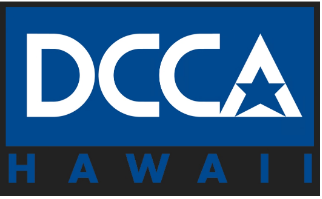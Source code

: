 <mxfile version="14.7.9" type="github">
  <diagram id="wXu_H401thIll6L3BkZs" name="Page-1">
    <mxGraphModel dx="1900" dy="1372" grid="1" gridSize="10" guides="1" tooltips="1" connect="1" arrows="1" fold="1" page="1" pageScale="1" pageWidth="1100" pageHeight="850" math="0" shadow="0">
      <root>
        <mxCell id="0" />
        <mxCell id="1" parent="0" />
        <mxCell id="7cIV19T_GOeoNrEuTCX4-1" value="" style="shape=image;verticalLabelPosition=bottom;labelBackgroundColor=#ffffff;verticalAlign=top;aspect=fixed;imageAspect=0;image=data:image/png,iVBORw0KGgoAAAANSUhEUgAABB8AAAKCCAIAAAAWcuZYAAAAAXNSR0IArs4c&#xa;6QAAAARnQU1BAACxjwv8YQUAAAAJcEhZcwAADsMAAA7DAcdvqGQAAP+lSURB&#xa;VHhe7J0HYBzF9f8lXZNkg00PKYQSIOWXkOSfAEkotqS73TvZ9B5K6KEFAqG4&#xa;qtdrkmyKaab3Yjo2vXdTTDEYbLCNey9qV+b/3pvdvb07SZbk091Jeo8P5729&#xa;0+3uzJs377s7O5uzLxsbGxsbGxsbGxsbWyqM1QUbGxsbGxsbGxsbW2qM1QUb&#xa;GxsbGxsbGxsbW2qM1QUbGxsbGxsbGxsbW2qM1QUbGxsbGxsbGxsbW2qM1QUb&#xa;GxsbGxsbGxsbW2qM1QUbGxsbGxsbGxsbW2qsP+piH+1fNjY2NjY2NjY2Nja2&#xa;mPVZXYC0kMD/+7HOYGNjY2NjY2NjY2PTrZ/XLpLUhVyXDBsbGxsbGxsbGxvb&#xa;cLG+qQuQE11dr5BCYu8kWGCwsbGxsbGxsbGxDSPri7ogaYHqgiRDvHRI0BUG&#xa;rC7Y2NjY2NjY2NjYhov1Wl3ssx+wHwGSgaSF1Br7yY+TdIWE1QUbGxsbGxsb&#xa;GxvbcLF+qQsSDRJaD/8kiAqJ9hU2NjY2NjY2NjY2tmyzfbox7dN+pfL9GRlF&#xa;W4KXvfcD9umOfQDtD9nY2NjY2NjY2NjYBo9JaUHgNQZtbS+sr3d1g6zA//fe&#xa;B69O7LPPXvvuvRdojH32/iUqjZjeIGnB4oKNjY2NjY2NjY0t+8x8jcJsJlEB&#xa;4DcGVF3IDWmjnuQ/8i1tW0N+Tf7DxsbGxsbGxsbGxpb9tt9+vwK0HH6//QA9&#xa;t++b9VVdgJb4Jbzutd8Bu+3/550POHSX/Q/e9cBDdj7gkF0OPFSy6wEILODK&#xa;/RmGYRiGYRiGyRYgUd8Nc3hjzcEELBy6M3DAIbvt/6df7HcgXkwgdbE3/NfN&#xa;hY4ura/qAqTFL/fZd+/d9//TT4svGe2cJBnl6oIdnRN3LGEYhmEYhmEYJkuY&#xa;sJNrEqCn8RNHOycQE3eE7B2ZuGfJxbvs+0fI+H+JkmLg1cU+++wF29jpVwfD&#xa;DuWqTYgbyWEYhmEYhmEYJouhvD2Yp5pwB4BcdyDHE8xxI6NcE3c+4NC9cS6n&#xa;vo+L6qu62G/fvffd+5f77bPPrvsfMto5OdfdHC8tmgn9rQdetb3sNfrfMgzD&#xa;MAzDMAyTUiBvt7hbgHiB4c91+1FdYPbeNMo1aef9D9UeaocKY6Du6qbf3gfU&#xa;xd4gZHbd/9BRzsmgJbpVF7BzSIJ42CbGTzEMwzAMwzAMk0rw2oAK0qJZlxZN&#xa;MXWhp+KGupDPohggdSEvjODdHTjyat/9YJOw4Vx3UMe831InNOd4AENm9I64&#xa;32EYhmEYhmEYJmWY1AXoCgkOjsKRUWlWF/qMVHRbB6iLA0BdTIT9ILpTFy19&#xa;ExhxP8IwDMMwDMMwTCrBYUcqCAyAbp/WbqKOu1owyjV55/3/Bgk/5P4DpS7k&#xa;lQtgP9QwuLAz3ncxMU9NlhYAqQuUFtNiA6UYhmEYhmEYhsk0KDC6Qv9C8yjn&#xa;lF32/xsk/roMGCh1gddG8MkaeBFj3132P2QnVBcodIx91aE1oC7cAKsLhmEY&#xa;hmEYhhkUQOreoqkLQ1EMqLqQg6Pgv11/dSjNGQU7IcdBGTtkyAnzMsMwDMMw&#xa;DMMwWU6G1AX8A+piFKgLT0su3i/RhbqIv8LCMAzDMAzDMEyWkwF1Id/hyKhR&#xa;zkm5nuZ4daEhpQULDIZhGIZhGIYZPKRdXcj7LmANqgvXJNoJ88goDVYXDMMw&#xa;DMMwDDPYyIC6wHfyWd2jnFJdxEZDmWFpwTAMwzAMwzCDinSrC20R1cWvDhkd&#xa;ry6MixVmTPvKMAzDMAzDMEw2ky51AUbSAhQGSgvQGaQuJuaoAQAfeWF+HocB&#xa;CwyGYRiGYRiGGTRkQF1o7CqfpucOEMG8BF0hYXXBMAzDMAzDMIOGdI+Miv2u&#xa;NmcU6ApSF1JIJJO0xwzDMAzDMAzDZCfpVRd7o8DQ3unqAiQEPq6bhQTDMAzD&#xa;MAzDDHLSri723nefffbde9999951/4NHOSfDHvA1CoZhGIZhGIYZEqR7ZBS8&#xa;mtXFJNqD2DioZOJ3l2EYhmEYhmGYrCUV6kLepd0lZiNpgepC/rvL/gfv6JqY&#xa;I++4SLiZ24AFBsMwDMMwDMMMGtKoLhJsl/0PQXXhYXXBMAzDMAzDMEOG5lHO&#xa;ybvsf2j/1YX277YsQW/gXd0u+TQ9TUV0iWlHGYZhGIZhGIbJdkY5J0GqryX9&#xa;YOlXFwzDMAzDMAzDDA0gyU+HukgwVhcMwzAMwzAMM/RgdcEwDMMwDMMwTGpg&#xa;dcEwDMMwDMMwTGoYZOqC7/ZmGIZhGIZhmKxlMKkLYy4pFhgMwzAMwzAMk4UM&#xa;enXR5UqGYRiGYRiGYdLPYFIXQIKK0HQFP32PYRiGYRiGYbKAQaYuEmB1wTAM&#xa;wzAMwzDZw+BWF4AmMFhaMAzDMAzDMEymGfTqgmEYhmEYhmGYLIHVBcMwDMMw&#xa;DMMwqYHVBcMwDMMwDMMwqYHVBcMwDMMwDMMwqSEr1IX5zuztwfhBhmEYhmEY&#xa;hmHSTybUxT777bL/oaOcmrogYRBMEXHHxjAMwzAMwzBMOmF1wTAMwzAMwzBM&#xa;asi8ugBIYKQA4wcZhmEYhmEYhkk/WaEuGIZhGIZhGIYZArC6YBiGYRiGYRgm&#xa;NbC6YBiGYRiGYRgmNbC6YBiGYRiGYRgmNbC6YBiGYRiGYRgmNbC6YBiGYRiG&#xa;YRgmNbC6YBiGYRiGYRgmNbC6YBiGYRiGYRgmNbC6YBiGYRiGYRgmNbC6YBiG&#xa;YRiGYRgmNbC6YBiGYRiGYRgmNbC6YBiGYRiGYRgmNWRKXfxtlHNywq4wDMMw&#xa;DMMwDDOoyaC6mJLjbk7YG4ZhGIZhGIZhBi+ZVRctLDAYhmEYhmEYZsjA6oJh&#xa;GIZhGIZhmNTA6oJhGIZhGIZhmNTA6oJhGIZhGIZhmNTA6oJhGIZhGIZhmNSQ&#xa;JnWx3z6IZqwuGIZhGIZhGGYowuqCYRiGYRiGYZjUwCOjGIZhGIZhGIZJDawu&#xa;GIZhGIZhGIZJDawuGIZhGIZhGIZJDawuGIZhGIZhGIZJDawuGIZhGIZhGIZJ&#xa;DawuGIZhGIZhGIZJDawuGIZhGIZhGIZJDZlSF4eOck5macEwDMMwDMMwQ4lM&#xa;qIt994VNjnJO0nZCDRp7wzAMwzAMwzDM4CVz6sLF6oJhGIZhGIZhhhSsLhiG&#xa;YRiGYRiGSQ2sLhiGYRiGYRiGSQ2sLhiGYRiGYRiGSQ2sLhiGYRiGYRiGSQ2s&#xa;LhiGYRiGYRiGSQ2sLhiGYRiGYRiGSQ2sLhiGYRiGYRiGSQ2sLhiGYRiGYRiG&#xa;SQ2sLhiGYRiGYRiGSQ2sLhiGYRiGYRiGSQ2sLhiGYRiGYRiGSQ2sLraL3KQ1&#xa;ZuDTgae51yT84bZJOJw0kz17wjB9ZTj4rdE8E0j4GpNxEioozdA+NHdDbCd1&#xa;Er5gkPA1hH6/20+Z1GKu02QSvswwrC76T8/tSvtUTQnNRGyNxdNscbfQSnjt&#xa;JXG/sG26P7Q0EFd6Gd0ThukrmvcOWr/N9TRjWO4xMtPRBbsh8ct8gToD6GWu&#xa;uSLG0sR+JE1g9t+So8LOtAC5nmlygWjO9cAaeJUL+Gky8puxQyPy4MuyB+zq&#xa;Uya1mLzIXLPBPEBFtFavBnLcEDpgmWtkuMPqYruQbQyaEzWzgEX15yk+eJVY&#xa;kUCfsCSB65UgIt+6gzpNFjVoUZp6C3w5/pd7Qx7gTkKu75m4r+kBKBaVEsmD&#xa;3kVfwIIF1KY8Qn7fXOwM00ukU/WGhD8EEr7QA8nf11w3YaXu5EYTgL+ilTKA&#xa;YAzpglg7Sjv6DmihQEOLbzY3RCcfYKNXAyMASuBPIOeQB8sYaJ6gu0HCevOa&#xa;XhLzLgLPQCHgh3pnoWEK7wpUUOztgAHBvylXAc9psribAdkdJO+PvkbrL+K/&#xa;BsAXpFOhH1pL4Xea89zTWF2kAXQq7ItRoMrgRmgVlAeV64Y2HshRfHmephwX&#xa;JHVcI8OdLFAXgxloctC6chUQFV670uhQ6gvUhgK13qHU5SP1+UpD73F0Q76r&#xa;sUD15au0CbcXsKmNsExb9PYa+HIfsLka5CZgWwZ206a7A/4Qoa/RT8Fu+2yK&#xa;36qgTLKpzVaUOlpsgs6PYhb2hXIBihQEp4xlMoRpKxGIWXwSlOkt6EVap7gt&#xa;6Jvb87fm70u/pSxKfgHFg9QPMs+DJpCn4JocSL4x/8O0idJ0bF9W1QvY3fCW&#xa;Whw2K2hE2PzTg4NCDWBV6u1qQ77aCEAgshMQ5Ryu2nxXfb6roVBpLHTVFbpq&#xa;Ryj1hRD9XBr4qVIHYRC/rHrzFB8ePp04YOTZqJh3kefErY+t6Z6ks3JSXYDX&#xa;gY8BeS4MuRB4AbsbvAudCjwKqsMc541KBwfrRzexLbD/kj9uAt7Selc9IL+z&#xa;TaB/LARXpF4V32J/5IWe1zQyinuHgQXHV+vjIGSI02km7eezevwWTzBH0S97&#xa;dnHimOtoGMHqYruAaJ6n+AtL/b887Ya/XXrnYZfcdvhltx126a2HA5cAt/Ue&#xa;+tvbu+aS24+49I7DLrn9bxfd+v/Ov/HP590gX/98HrwOOH8894bfndls8Puz&#xa;pv3fmS1d8oezpv3+zBYAln97RvMBp/h+dZJ33+MbfnFM3Z5H1e4+rna3cXWj&#xa;leodnFUjXdUFzqoCpcah1NpddahGFJ8dT4XSCVHqIzEz0093UV8LUYmuusZX&#xa;AcN0B2Zpcb1gt8gkb3v+Nvn7lOQFtRP8qNIhSaK83FlTWFIzwlVT4KoY6a7a&#xa;0V21U2n17uPrfjK+5ufH1u59QsPeJzXue7L3N9CO/jX9d1rjgpYl211zL5B/&#xa;0k9kA//dGc1/vfCWv11y2z8uhYB22z8uvhVeDSC4HYHxDeLSzCMuvnXMpbcd&#xa;ccktsOaIS2478tLbAYp+t8Jf/ePSmb8+6yY48ByXD0dNDOYr1duD5iEaICEC&#xa;+Gp2Hk1a4MngHAUv9ZgxX5fAkzLkWvJcPl0v8oIOtLnqHK6afGd1obNyREnF&#xa;aKVqF0/17uNqwK9+dmz9z4+r3+dk774nN/7m9CaoXB1YbqLADlUP9d6zj8Wc&#xa;pNck/iFs7q8XzPjHpbcfdtlM7PIuuQ1dqFdoTnUEeuDt/7jszgPPumnEuAAJ&#xa;DFnInLkOKCDh5GC2FpIZ5ljXbHE27HFC4I+X3gvSEeIeuDH+iYcgp9V/hOto&#xa;GMHqol/ofSS0Mbvi3W1848U3vPX2YvHhD60f/tA2d3H73MXw2mc+XtIFn8Dr&#xa;D22fLO746PvW977b/Mrnq176fMUL85a/MA9eV7zw2cqBYt7KOfNWzv5sxXMf&#xa;L3v0zW+Bh1//5sHXvn7o9W8een3BQ69/++Br8FYD3gIPv/7tI298J1/vf/Xr&#xa;mc9/NuOpj6c//kHjfa9XznzpuhnP/3faMxc0PHrqlHvGXXXrkRdP/+u50NkE&#xa;f3lC4x5H14/21I/A81KgN+rtis/igl5TXnL149UhDEkgLVhdMH2AsrHYEIse&#xa;kImd3vkhcg19au5HQfEaa8x/m7gtvEABmZ/SkO/GE647uOtGu6v2GF+99/F1&#xa;vz3N99ezm8dcfKP7yhnHT7z9nNoHLg8+MWnGC5UzX6m/9/XmR9+94YkPZzw9&#xa;966Xvnrw9e8efG3Bw69LoJX1Hmyh/ePhN76TCy99sfZDCDsUzT5eDIGoHQLR&#xa;x0s6IL7JtxCRtJU/tH26uP0TWoA1cxe3Ah/9sPWDH9rfWyIaHvtyB2cFlAYU&#xa;S0IFDRM095BaAuUEOAwOI5E+JiFFQa84yEQOk8Or4nRWGLREM6zX3rr8NpfX&#xa;5mrEE//O2h3ctbsdheLhgFO8f/pX0+EXXe+6fMYxV992VsX9l/lnXXfj8+W3&#xa;v1R375veB96+ftaHM56ae+9L8x98DaL3AorbxBvfPNgVsN7kUZI++dWCh98A&#xa;d8IFYw38yMtfrn1/cTu41lzgh16j9aroWuBX7ywWVQ99ts8pLVAOul/JlhtX&#xa;8mnEuIQyVDHUBR6mdGkZCW3uJsuRU85ofOqOD7fufjR4ptdWCt8PGtJCgj+i&#xa;6w1mOMDqog/EGgks0MmkHCXoUBp/fkxD1f0fbxCiPSo6hegQ+NoJy31C/lUS&#xa;IXiNiFBUhGlZbqI9LbQRuBDtYn0yCd9pFWIrsUWIzUKsF2J1RCxpFV+vFZ8u&#xa;j7zx7dYn5q6649Uf/LM+n3L3B/9uefnEised/7vrkItuPvC0lp8d493ZUzPC&#xa;WeEoqnA4a+xqvVVtsLi9uYoPe19Ps0RWgRbvzOMuhmsew5ihBtvNzQzxyGxP&#xa;V7CIXEO3GYBa0PpRIF5d0EBwxZun0LATV53NWe0oqSxwVo5Sq/c4um7fk71/&#xa;Pu/6ov/eddyUhy8IPDfh9jd9j316+4vfPvb+8te+2fLxsvD8tWLJFrGqQ2wU&#xa;YhO1FNlkJNCCWvWmJ5sYrjEhV6aWrVFtATYNoUZGM4g8EIIMZMjC0GRaqX1E&#xa;fyL/CnYbGv69r38/qniyTfFDy02ooGEC+mHMhdAh0dlUf7yngZaQroW31eH9&#xa;e+BUICEUr60EVESdo6Sq0Fm5o1L5k6Pq9z3J//uzph1+2czxEx862z/72pnv&#xa;1jz08Q3PzX/wnR9f+GLjRz9Gwa8WbRAr2wX0SuBXEnAY6VTmWsZlfb1cMN6m&#xa;ysHMDmxeo3V8vUbrWOkX4LhmvvjNgac2QeFgcWHwz6C6iMu8hy5wdLEDlJ1v&#xa;nssPKdCe4yufmrf+2w5xau1z9jFT7W7wba0upPPjlwFWF8MJVhe9hTIVjdga&#xa;tcnuqv/pUbUV934A4bsjHAENEI6KqOgPkWh0m4QB2kQ66H5DCSkFkPAFM5iF&#xa;SJmkv0L3ILsu2aVB0a1oEwvWig9/2Prcx8tue/7z+vvevrz5qVOm3Dv2kpt/&#xa;98/gnsfUjvJU24orLcV1eU7od42uujlXgVrAyUawUozgFXc2y4xWdxKTIOni&#xa;U2awQ621N+rCn4vEpIXM+SweqR8APH9MNwtBChiw4tD2ZkwTFR8O6iuusRVX&#xa;jXBV7jG+ev+T6g+76MZjJ9xzYeOsyrveuP7Jjx57Z+E7322cvyq8dIvYGEX9&#xa;ID1fJliAkb53RPAV6apZ4Vv6pkHyl1NCZ0Q/naETgdCkx6hwGInASiPKwYIp&#xa;QGEco7gBX9jaia37rpe+3qlkuKsLeXc1ovtbV+qiyeJuQe9SA1a8OlHvcNWM&#xa;cFXtPq52/5N9h5w3ffz/Zl7Q8Fj5zFdueGruw29999Y3679cGV66FVNtUKfS&#xa;tYC43J1cxdB7ZjT/IRLexkhyj+3H8CvpJL0Ev6zvVWsEm9Ltcz4/8JSAtbje&#xa;po0cy2AMHybqIoY8u5qrNjtUv2PM5DPqnlgVFeuEeGzuhr2PrrSX1ELXLNWI&#xa;TJPgFf+Q1cVwgtVFb6FMRQeaFqWzOClHce3Pj6mvvO8DCO6RKARAMOhh+2OG&#xa;fNgWRj+ePoPN9XmLmHrgX2r/0G6LCO65PADqNwSu03sO6OSgX4SSBL0Bvea8&#xa;FdE58zbe+sJ3Ffd9cEHTbPe19/3p3Bt/dkzjjq4qR3GFvaTG7mywuXxWJWjp&#xa;OqzTkAMTsvqSvgYEcznqDTmoupPUhTbxEaGt9BsCQ5KgLqxuvPpPs7r57G6f&#xa;QwFFgdcoRjjLfnpUze/PaB57xR2n1z059e53b3xu/lNzV89dGv1hs1hPWgLS&#xa;a0jswLdlLqUZOD2eJZDtQAYNNNnEjFfD6EO9PZkYIDNvFCxxc3Ebpk/oWHRi&#xa;H4NKgWT37pe/Hu2cbMdxPsNLXWidBRFTF+h10t8CeR6ISPgWr4C5vKAoIKA5&#xa;SvDOtD3G1Rxwiv/I/9z+z5onr73trelPz3/8veXvLWr7bp1YF8HwCH7VBsk6&#xa;uRYUOibr0P2Eoe40r4L/cUl6mFyj1ZYBvGCVoTzUaiyrTe42WAe1rLte+urX&#xa;pwatRagucFIQLcgn1kJaGA7qQqoFXMazciCG1eY8V7DAVbfX+KnPf9UKDrk1&#xa;IhZtEefWP1YwdgpUCri9pi60ZVYXwwtWF30A4heFMPmWGpsSlNcuqu//CFqX&#xa;EcH7Z6aOYJugaX+WFoOtbXODXRx7BOWE/gH8H59/yPX6O6kx8NSpfrJNnuKF&#xa;gt0YFT9sEu8u3PDQmwt8D793SfCpcVffcdAZwZ+MqxpRUpHvrMNbNaDb9mAd&#xa;4WspxkGMaHR/pF59MfRKZIYyVNfx6kK7FqEhNQYtJwoMANWF/id4i7bLa3PW&#xa;FJSU71Za+etTvUWX3XxO7WO1d7951wtfvj5/7VerQpD2yfPH8ooEKgryZ6kr&#xa;IPkz2iw0YflvYhtIsp4+S4fBLuOu0m5gDJBrdZN7l4Bm8JftYSyNu175epRz&#xa;ijUueA59tFCj0ugROTUFzVEBAgNnrZB35qBk9aOocDXkO2tHqdW/Otk/5tJb&#xa;zq55rGLma3fN+eKVz1fNXxVaS5eAIBjKKwzwKkFpQadmwLXonBOKVoih5q4B&#xa;g6qmMmIryYz6MhgY6+GHzRvfJiYDdQEFcuecL35zWpO9pIHVxcCTfIDNeWqz&#xa;1eXPP2LCebUPrSWt2xERm6PiyQ+X7XNCvc1Vb8UomnBGL4N1xKQbVhe9B1pF&#xa;wGgb2qN/1CaH0vizo+sMdQGxLz4SDiNL6gXAaJ32AfxPvR+90VbKRXo1DN5F&#xa;oniNQ3tPfSQkapC0QRe7PiK+2yDe+GbLPa8vrrj3g9Nrnjj0ghl7Hduwg6vC&#xa;Xlxhd9ValQa8PQPSSjy/ooU22dND7x67SquvN5aZIQZWes/qglbKZfAZiwfe&#xa;+vNAVHiCsGxz+3EGT6W+QEFRscf4mj+fM/24KQ9dc+vrt7z47QtfbPhylVgb&#xa;xkQHPFNqCXDacCQSCkGyl5zPdWfwtdg3e/1XaTDYE9lgu7O4PTfMOARQF3iO&#xa;+ZWvRytTaSYZqJQhmH6Rm2l0sZ6kBSAHc4KosCkBHE/ibMgvqR5RXLabu+IP&#xa;Z00vve7BK2a8ceOchc98su7z5QIUBcQ61KgkD6BEo+Gwfo0Ii1cWsfkVDZbw&#xa;ywkrujTzJ918JSXW82/LvegNJpPXxO564avfnALqohGKlIbCZjBzHdrqwjg6&#xa;4wBBy7VAsduLavcaX/7q/I0ofSOoctsiYuFGcbb3GfuYiQ63F7tgXWBQ68hg&#xa;HTHphtVFL4EmgeMlTG0D24muLuor7/1oMyXB5pyYLcmSOoqYxT6KgrTAwd1G&#xa;WoOJmjwJhwMA6Lwd9LuQ1a3uEJ8v63x27oqWxz+5JPBs0SU3//LYWpAZtuIa&#xa;q8ubh5MV4qWMHBzzjWcQ8T4NQI9xFPKgZwrozxbV1jNDA1m/MWkh0S9ZwLK8&#xa;RqGtxAWQFgEimKfIKxVlPz2q+uDzpp1R/XDdfW8//s73c7/fsqJVu0aB19ai&#xa;eCZVXp2QaC5reLNuyWu6NEwN5Ve1b/fy7wbC5HaNrSfuiXwfvzbuXVsIG+ld&#xa;Ly8Y5UR1kaPINGVIZWBa5qSftgBwvbzvC1IreWeXPhOA1d0M0sJeUl9YXLm7&#xa;p+qvZ7ecXvFAxcxXHn5j4bvfblq6FW+C30r38eM1ighpO5IWYKQZ4AUHx1Lp&#xa;wkdaZxNX6H01+cf9//sMGKhWvHZB6sJW1ICulWGkYw8139aJHR0OCFehS8Wn&#xa;XtgVX8GRk85teHoNxUAwcMfOKJ7+e+TDlb86vjLfWQMKJJcmQ6OLS3rrYIYH&#xa;rC56CfQW8eoCnz6rqYufHt1QeZ+mLgZVlM4qwy4ubsRIrChxKdaTanee4HvI&#xa;6qAbhiRvTaf4eo14Yd7GaU9/fUHwxb9fdOtPxtcUlpTZnVU035TXqgToXnC8&#xa;nqvVnZYZyAEbEEABWNDrlxn8yPrVREVXGOoiV/HlKficabu7weaszC8pH62W&#xa;/+nsaf+seaLu4Y9nzV39ybLQ6k5M+6D7lAmfzO0k0rpblpa8pieT38Y/oH+0&#xa;5fQbbBVT3Hi0XZE7JdEt7p1ZXdigfaG6mDbEMjAZRqR4QCiLwlepK+jcrdUd&#xa;xGcjOmsdxRU7Ost/98+mE6Y+Al3Go++vmLu4bXW75lfyjmfyLhneurS4KgCL&#xa;K/F+mPz77fqJdJsccSfVhb240ZJUHf3D+JG+A3U9hNUFAMel3WtKLo09qaOk&#xa;du+jymd/sXULeG84JD0W/oeq+WaD+Ld/Vv7YSfT0Kpxn2XiES/zPMkMZVhe9&#xa;JEldyC5EbbYr3j2Pqq+6f+4mSHYjeO5yUAXqQWcgLHCYsb4MUkMbi9waxbi2&#xa;NizmrxZzPlvT/PgnZ1Y9fNDpvp1cUx1FlTZXo43OHUIGAJGOnhEur2MYVQyw&#xa;uhhSUH/WhbrQbqiIvQ3I22rtJbUjnVMOOLn++Il319779tMfLJ23dOuqDkyR&#xa;8dK/PkwlOf8DPwS0N6kwUNlyE1JIa2szYzKkmemtaeeYX/oa1IUdUpOhqC7w&#xa;MgWAVyfwzIUFnzWGXYOUGXgzt+K3lNTmF0/d+/i6cdfcOWXma4+/+8PcHzav&#xa;aie/otO9UKZyJi6wHusbPklUF8PQOiOkWuW1ixJ8fJusC9netwNTtfaNIa8u&#xa;ABIY8IoXfvGWIduRky7yzlrZiT6Mhr4JwRGD5IaQeOz9pfucUGt11uKJG/1+&#xa;yKTfZIYyrC56icw747LPPOwvm2wur7x2AQo+03nAcDAoYophlNFpq/DuRpIZ&#xa;FNog2EHfs7pTfLI09MRHa6be9YHryrv2HF9dWFxuL6nO9+Apapq8RVcXKohG&#xa;rFDZxxj1ywx2ZLYRExL6gCi5DIrC5vbb3Y0OV3VBydSdlLJDLpxx+Q2v3v36&#xa;kve/b1/RiooCVGwYU31wLq1tJ7dx6lWHWcuHo+3FAUt1cdcr34xyTsHB8UNO&#xa;XVD0QHUBC9bSaaQu5N3beNOOQ6nPL6kcpZT/8ezrL2x+8ZaXFr29sO3HrXSl&#xa;glJkDGHgOTKkkdEbXG+8lQu64YdEwvrhZYa6+PUpQVsJjoySwiCxvfcFCv5x&#xa;ldsXhry6IGnhmYZP6caHxPttrvpfHlv78lebttIc1mjgkgT4cntUfLtenB98&#xa;Hi9fqF4S27F+lhkmsLroP6AuLO5pDsX306MbK++dC+qCbQBMBi3DYFn2r2Ra&#xa;ryy7ZG1cAWgMeWMG9OLQCf24Wbzz7ZZbn//qnPrHf31KQ2HRZJuz1qIGrKU4&#xa;hDRH8eVA1+JpwbGk23sGi8ku4rINOuWGdxniTTh+dADVZ3XW5hdP2evo8uMn&#xa;3RV89MOXv1izcB2OfZcD3/FGbfQo9Dd4lakevBpaQi5LaMWwMTjcXhyxpi5w&#xa;ZBTOUEnp19BRF+RddNO2B/oCDViG3MvqrHMUl/386CrP/2bW3Pvuc5+s+np1&#xa;ZGMEgxKEJpSqFK+06NUHw78j+vyXQ8DgmOVhS3Vx54s4I62tBGekleeJ4tp7&#xa;H9m+yD+01YV2dPKmixwlgLNyj518QdOcZe0YJDVfpOqJ4NR46OEbw+KxD1b9&#xa;7hScDI1GDNIsOKBP5PAq7WepuHia2iEKq4v+gzpebbE7vT87qrGK1AWkGbKh&#xa;saXOIGiZe1P5Vl8D/TP+C/9DhhfrrWXCB2EOVoQpWVwfEfNWRB6fu/aqW978&#xa;y/k3jiieYiuusCp1Vo8Px8ngMAY8K0O3ZCRWNDNIics2UFrgjD14c4UCfV7V&#xa;iOLJB5ziPTfw/F1vLPngh/bVNEsPdJbkSOhY6FUANmrdsehf8iztnWTYmdbu&#xa;tmFyfPzdLy8YPUTVRY6CN62SZPVZVK9NbbA7KwuKJ+97YsMpVY/fOOfbtxa2&#xa;L9mMN2prHQP4kj5JN/iQEa+6sWTngrem6NeTJf/toDfjkHpWF9tBYhX3Gi3/&#xa;HjK+HY9xdBRO1aDDVbPPsRXPfblls3b+JeZpMgWKRMJtUbFgnbhi2pwRY/FJ&#xa;mvRAKtnJasRKjNXFEIXVRf/BRkLq4qfjG4a1uhjYjgx+2tSbYiCj/hUWcLGL&#xa;LAeTPz3eyS4cImAHDZ2HOlq0Xrw6f2PtA+8X/+eW0c7J1qJKq+q30C2Y2Luo&#xa;ODJKuyOTGeTIbMNQFxa1Cfo5e0n1yOJJfzrLd9WNc575eOX8VaENEX0QFGWB&#xa;9EQy9J9EzzLeU1YI/0v6Ydv4Q+OnE8ge68XOQBm2U8He89K3O5WU2TH/0/OJ&#xa;pJoaXEB8QGCB7uS2eJqsqtfurB5RPOn/Tm+4OPjUo+8s+WJ5eA3dsdNON4Zh&#xa;BUq3MqAyir0mGqylQBf3cZcrk62XXxus1t3IKKya7cCo375jypUTPxoa4HFZ&#xa;SltyXL7ckkb7YddcNf2ZZe34+DwIm4a6kCdiwqHO9vatbaEI1NGTH6z43Sle&#xa;29gKx7gg/Llt3HS8MQnHJOOsU0O6xJjsUBcJjdzA+EJ20p26MFLb4WJwuAN4&#xa;xPG/jou0Rq42fZJs5oqgp07hilAUTyX+uFW89X3I/+T8MZffsaNzqr243K40&#xa;4CPVaAh19vvesKLfNUJ/iKOE5fUKe3HFyOLJfzn3+mtue+uF+Vu/3YDPfsL5&#xa;ZKmDNEY4SaeRAqMHM77ZD9vG38qPkxlUlqQuWoaSusBXdK2A1dWQ76reoWTK&#xa;789suuKmV5/6bN3X68SmMN6rTad1sVOQyEJJRJcASb2G/Ez/OGbw1rxGvk1A&#xa;/qHx55KhY8nqwlw7mQD8YfD5toyrySR8DZBjovI8TbmuBntJzf4n1L70+Sqo&#xa;gq2dEQiehpGTR0BfRCKdoUikLSwWrhdX3vhq4ZHXOdyNNEEfTrNJ8x+guqAr&#xa;GKatpAjzbzIZJPPqQvMJOV+4mWx0FGgMsfZgqIufHQ3qQt7VDa2LLUsN+m/K&#xa;IVFgtEfF5ohY2SHeX9zeNOvjoktvGFV0ra2owuLyWWgIDQepLEGLD4nRIK4l&#xa;xkHX2Y2HtUN/htKipLZwzMRDzg1W3vvWG99uXbxZv7mC8j+6FBEz09ve5GRD&#xa;LXVLobWHSV28vGB0SZlNO1U5FNQFXuFUgxZP0OKqc4yd9PtT66+6fs7seesW&#xa;bRIbIjh5XQedzECT3tEbEt/RCpAc+puuDOKZfPyFoSV6oKcfynYzFQoYq4vt&#xa;Rwuq5oxLQuvpO3AsOAutJEdpynH5dzymyXbE/y6/6eUlW8Smts7OcASUBI73&#xa;o+ohZ405G/wDEuSht5f/3ykNo0obbThzFM66mas05bma4RUHFmrbMgan9Zcu&#xa;9p/JMKwuek9iBNHVRaNJXZhCIFu2WjiEJ1zCkWhHVGyJihWgMZaEA7M+P/yS&#xa;W3Ysmewoqihw+6wUs3CKMFV/JBbUON6RZtS+9Io4R80+px30yCJNKlXs+eLX&#xa;EJT2Ie6mPNQVXpuzKn/spP87venqW9965dvWZe1iC930L4cLY/JGdGOys+yh&#xa;Ucsv9Pyd4WsdpC7ufvkbUhdysHVXtZZRDAfrys3iVtJy0OJuwqnGXHX5xVP3&#xa;O7nxkutfnvPFZtSrdNO2HAQVCsO/tNR7Et/1xuCL0v16Q69/NQstvlCyT10A&#xa;2ejbPYDOLJ/Q0m3eJY+omXQFTrFoV5tsY6YeeHLVA+8uhnZtMq16zOpC5kIQ&#xa;ab/fLC5vnjNy7KScsTX2o1ospS2gKywKqAuSBNq2oLcNyEcPJRDTDz1jPhbt&#xa;N5kMk3l1AUiHTsb4QnYALY3VxSA2qB15ohr/0SsLBEa7wBEyqzrFh0va6x54&#xa;9y9nBwvGTrS56iweyFP9pjmIdQdQcXI9CmrSUWWA05xWov8JkwJ6VZ6kKLBe&#xa;8AxZMz0U2WcvmvqrE6v/0/Lca19vWdYqNtFsxaArsPZJW0gf0F+ReIP3Padl&#xa;8guDPHUbMIupC3yaXja2C63ByqQEgZCuhXf9UxoQoi9b1IBd8TnGlv/yqMpz&#xa;ax977pPV4FdSV2hXEHRHkE41oAYb0NVxb5Df7xVZZ/G7lZXqYpAh3V5epU/A&#xa;9AWSFiWBHGfQpjSNUJtGHH7df6c9DdpifXu4I0QS2mTYwWoX06KRSCQUinRE&#xa;MOo+8cHK/zvNm19SucOxN1jHTbeozRalCdSF6doFbA6Wu5QWsR3rEWy5rC6y&#xa;iqxQF4MEVhdDxaCW5IlruoIB6SYAMmNrRKzsFK8vCv13xmv7ndRgGzvJ5qq1&#xa;uf0U5mTMaiZpAQua8NBjohYEOboNMND0YslfAlAXUCkW1edQGu1jy3cvrTy5&#xa;8vFZH69bDPlfGDMSbRx8GGfsMZIVo81G5RX+ODN9r2uDT1lddGsmdYFzRkHT&#xa;SKiyjIPN1jjriU/EkzebGhFeNnAkD8Sq0uAoLt/VVTb+6nsfemfVkq14Bxf4&#xa;lax7c/BPT0cA2xggss7id4vVxfYjPb+73go/hQUQAHjVoiXPFcwdU5/396lj&#xa;L5n5/MfL5O1qeheK3q4tocWqClZ2hkV7RHy+LHRx0/M/O7Z+h6OabZ5pedDQ&#xa;sK015biMjlVuEVYmSgvzXnUP5mbQcunsgPaDTMZhddF70INZXQwFg1oyzjGS&#xa;yXqD7BPvxxBieUg89/naUyvu202dkl9S5fAEcKCU4kdFgefIgzmloDFAXUAE&#xa;REBdyAQFcxSObgNFYgOEBRqrJpehK6JHmJVUjS6eWHLpTXe+/N33m7XrFSEQ&#xa;FVTtegONq33NtG9o73pn8G1WF93aYFQXiHsapinaVQuQrDjhmN1VP6Jo0iFn&#xa;B2948vMfNuGIyrYwPloHTM+xSJ2SC6FSZY9IoVGpGsbqYvuRnt9Nb4U+jz2d&#xa;KwDqwqK22NQWR3H9jmMm/Xf6S9+s7Ni4tR0vTwB0SobEhWZaDaHJOouGQtFW&#xa;IR55f+XvTq3f0d1gcQUsOIMztCnt8oW8gqG3xJjAYHUx2MkedQH+kYD502wA&#xa;donVxRAxo6ZiKgODJCYL8H+HQI2xuEPMmLPw0POmjRw7Ib+k0uFutKg+DHml&#xa;zTmeYI4H4q/UG35cKSM1hTaObgMAzmdK/QfhbqbHM03THs/k8tncPodSmz92&#xa;4m9Pbai49/0v1opNNOpXjoMK09Qmep3DP0atm0yu7uqT7g2+Df4ik0q2RBtE&#xa;6sICHkVT2ejQKAvFb3UHoOHbx07ds7T8qhlvfLZabIzgfFCgK7QYIl+M+ocF&#xa;Iuk6GNt2mCxV3VhdbD/S82WHFbcSF/AMGi4oTTnOQJ6ryeZqyv3bxN+eVPPo&#xa;e8tAKkBXCbVgnLGJq5s4C0fDne1tWyEO/9Au/jN99sgxE3KPrLKBclD8OUqA&#xa;HmwPSkNTF1Lko8BgdTEkyBJ1YSTuZrJNYLC6GCJmDoo4VEYPl/o6baCUfNT3&#xa;l6vEhJvm7HvU5PyxU+yK10KP2yMg9slrF/JhfHIlYvIZJiXESwutF8HWl+fB&#xa;p7PZPUGQf7spE/9Zfs+r32wCXYH319I4KGmRKD5sWy5DI0WTNb29Br/B6qJb&#xa;GyzqgqQFpDWausAp+XFceJPNHXS4akeMudZ9xU3Pz1sPfgWH09HVUKg4g9Xd&#xa;wdY/iy89Vhfbj/R8cy4uOy8CurYgSgvCojYVqk35f7/mEv+sHzvwUjDVhqwP&#xa;WTGS2HtcwHgLQbezo31LeyQCbeepj1f+/pT6gjFTC0r9tnHNllKI3qguaJQU&#xa;KArj+j+riyECq4vew+piiJiMgAloL6ZMESRHKBIFjbFRiCc/Wu2+cubOrqkj&#xa;lLp8TyBPwSdj0O0WegSku4pldJbuwaSOOHVhcU+DRNDqxlsDbUrAodSPKJ78&#xa;l3813fj8gh878eHQoAyxJUL3FtEVBV6/B4Eh36Hplb79lrpfGnKW/eoCsHik&#xa;tEB1IV0LMh7UFUpDQdHUfY6tqn/ks6XkV+1hIaf3R+cio6PsyqRTJMDWb4sv&#xa;QFYX2w92VSZ1IXsuaAX4lm4pzMGkH5uG1eUrKK4t+s9dT320bEMEBw/jKTkU&#xa;D9ACZICNVQ/8o5+qA4PPQ5EIhIEIxIF5y9svDTz709KKEe56C/ShHuw0SV0E&#xa;aDQUq4uhRpaoCwD8IwHzp9kA7BKri6FpWHHyXAtOeQGvaLAewmgoiifCIbdY&#xa;tElU3fnGAcfX7OCszFd9EARzICx6mrXZimR09iAc3VIH3eWCC3ECAxNBV8Cu&#xa;BApLqvcaX3aRb9Z7i9o20yULkBYh42kDYNTd6f+a+j2CbUBtUKgLyqI0dZEH&#xa;3uVqsrmb8521u5Rcd/Lku9//ISQfjQLSQjqM9CGTK7EvDbzFFzGri+0HOild&#xa;XchzZEGLBy/iYeflCeaW4hooWDyDU1xXcNg1/5n20jdro2u2tLd1hkJhEtnx&#xa;JqsIkOfnTNWFyxCWoR098s7y359UO1Kpsri92HVCKqXgKCltCACri6FF9qiL&#xa;7IfVxdA1DIoyJBqxEdD/EZiwyosYsz5aq/739l3V8kK1zqb6cpUAzU5LEQ2f&#xa;8y0xuw2zPUh1IR85Qvda0Ok0uxoYoTSMKqk49Nzpt77w7coQZrFSVEB9ydcE&#xa;k3rRWG9eZhsgGwTqgp7NL9Maixq04qWwxhElFQee1BCcNW816YrOsNSnqCsi&#xa;8j6eeGNfGnCLL2JWF9sP9lnk9tRhYTaPFxCoC9Oiruq3uoP57mbLYZP/eLr3&#xa;oXd/hDIHVUHn3uQliziTVWTGMPiDznAIQsEPW8RFjU+MHHNtzpHljqOvh5Au&#xa;t64BuoLVxRCC1UXvYXUxdE0Lh5g/kMCQaLUZoZwiJHDI6WYhvtsopt7+2gEn&#xa;VI90VdkUXx6eesG7uo25L0wOo7kKsx3ovR12NjjZCJR5oav25+Orzqp44O3v&#xa;WuVoeKwhEhUampTQiZguZ8h1cZa4qouvsPXdslxdyKdkWjzNdN8FPtPd4ard&#xa;VS07ceKdr3+DfoXSgu6ygIwK0I5qG67BvjMAFl+orC62H7znQV4rcGvZvBQY&#xa;EGPzPC14Qd7ptbh8he7gqOIpE257ZXlEbA6JEA4vhZbQWw9HJRKOhEOhUGdn&#xa;KCogR7r/1QUHndZYWFI18tibLONuoHNzAPSh2I2yuhhKsLroPejBrC6GplG9&#xa;UdyMUxeUVMACLEFYjUJsDQvRGsWLGA+8tXTspTfvpFTgRQy3HzQGpCnx0iLO&#xa;W5h+Qx0edjmQ/9lddaNcFX843e995NOlbThirY0eZAG1hGg1iTVGr1o9xj6Q&#xa;C3JZM3ijf023xK+w9cuyXF3QZAzBHJffqvptrrod3dUHntJYce8Hi9v0B1lg&#xa;06eTtfRKx2RYdw7CvjMAFl+orC62n5i60LN5xFAXSlOeErA4G3ZQG8ZcfscD&#xa;b3yzthPPr4FhrKXekN5tw6S6wMYTDoMu6RTiw4XrL/I9vffx/nx3wFI6HWMC&#xa;TrpoqAtA2xlWF4MdVhe9h9XFcDDZj0niDIIjZrHUt7XTlLWfLo9e5H38F0dX&#xa;Far40L1YNFSD9BwGeqo3q4vtQQ0C0AXSqBV/gatud3f5uKtue2buCnlqWT7I&#xa;Asx4BWh6KKguRPtEfmAsGG/RYInVxYBYNqsLaKqUzYBk9ecr9bu4y11X3PrI&#xa;20vWdOLpA2jj8iStzKJQaEipobmFdJA4H0l8z5ZCiy9cVhfbD/p/grqQI6Mo&#xa;OwfyFJzYYLQy9b8zXvl2XXhTW4dW+lQVUnL3bCgt4Fuy7vDrkbAIrw+Lu15e&#xa;+NezphW66vJcOCmtBW/vlhO70z7InWF1MfhhddF7WF0MRzPGmMogGcazNhgy&#xa;Q5TdrgwJ3+Pzfnuad4SzzK42WDBEatEZ3ANPAsW5ENM3oBihw7NCP+fyjiip&#xa;3OeYmstbZn++Cq+w46llWS+UBcra0ehBXYCZlzWLWyXfJH6Fre+W3eoCpIXf&#xa;pjYWOKv2Orb238Hn3l8qNkU0XQFG1ykNZ6BV8o1mcW/AEt+zpdDiC5fVxfaD&#xa;PVTitQs8j4M3ttFYQYe7xXpk2Z/PDtz75iJoxVj8GFa1C3q98XbsKGMZESyG&#xa;wtF26DQXbhKXBZ8vPHJCzpGVUHeW0hZojCgwcCZGVhdDB1YXvYfVxTC0uCgq&#xa;6xdDJqWukH100K3eT3y4vOQ/M3Z2V+SrjXRtFwdzY5jjSLcdSGlBzxzwjXJV&#xa;/+UM7w1PfrYmjKeWO0g3UJVAdehLcf0dLFNnKFcmfNi9yS/qf8a2XZbN6gLS&#xa;F6vqHalU/fEMX+NDH3y3ARNWbZQd1L7MoaTOMJuxAr+kLUpLWsGWOosvXFYX&#xa;20+CuqCbH6Dnwhw9R2myeVpGultGF5Vde8tLX6+PQiuGptDZHop0YsuA5Z69&#xa;XX5KHSWGZwL+LtQR3touopAp3fvSN9DuCp0VjnFNlnHXo56BHhOnpsXLiawu&#xa;hgasLvoEOLEmLQBqn812F6uLIWwyNmqmR0uMlPAv/BcW0fYInkp/d3HkPN/T&#xa;Pzu6psBVi7d66xoDx/bE/IfpAxZPE5RkgatuF7XKdcXMp+au2QSJhawFeREp&#xa;TgTElnSDNckrt2Hyb0x/mbSCrdeWcXWBIVrHtCZoUf0OpX4nd2XJf2fe/dr3&#xa;S7bghA1hcCjInXoZw+M9Qr7r3V+y9d3iC5fVRUrQmwYk8agucNoMUheY1ajB&#xa;HRXf2EvveujN71a1i9awCEHAlcq7F96ufUGa9hZfIjQBG8TwT77ffGnTc/ue&#xa;5M/3eC2l03KUIE6GKx+rF7t8gerCaLk9wuoiG2F10X/Q9dUmu6uB1cWwM6pn&#xa;o7rbw9jbLdoiKu9++3enNBS6qi0KTlaL6ZTShHdfkMaQc9QwXZMkwyAFtBVX&#xa;/2x8zfkNj3+wGB870BaGFFA7o5yWpgbbwO3ppGOTQ8kyqy5kagIb1aZbgMSF&#xa;FvIUX75S/9Ojas6qfviVrzasC+MQR0ycyLRd79Lgw/jP5Qr800R/TPoqW+qM&#xa;1UWK0M6W4lULD7zFm9xy3c0WtSnf5R1VXHblja8tWINiYPPWVprzyXD4/kVD&#xa;+aciFIq2CvHQm8v+fv5N0FdCe8xxBehpMygtLJ4gINUFjtSi3TOmDYzffwlK&#xa;C1YXWQiri/4juy5SF/WsLoad6VUdpUcLhaN4+Xh5h5jx3PxDLrhhpKvSoXpx&#xa;2g28fKGrC3AbvpTRHaaSgW7GqvoKXTUHnOSbeNvbCzdhMoGjoaDM4X88wyzL&#xa;fqANt2eCW3ffLEvUhYY2GspX4KrZ7yTvf294ee6Szs0R0aHfaIHRm8Z89D6M&#xa;w/cIVBfaKs3kJ2wDYqwuUoGWlGsCoxQicIDURZNdbbYePvUv/2p69P0VUM7g&#xa;x+EIXimGhZREw0goFBLi+03i2pvfKDzympwjyy0mdaFfuCBwjXZpRUe7oGGi&#xa;WYMehSRbevyRMpmB1UX/Qc9mdcEWieAIKQq4bVGxNiwee/fH0qtmjlarbIrX&#xa;AuGSnt5N3tKMlzKSHGl4Q2ekVL9xXgoKCgdEFVf85ezp1z/x2bKtsbmhsH3h&#xa;P7Lc02Nye+ne6tCwrBkZRfMrgNRXGguU6t+dEay+5+2vV+N0xtBu0adopoYu&#xa;vUuv+2T9wJYxS6W6UPGEfRckfG0IEqcucnDipmCOy5erBAs9LaNLyifPfG1F&#xa;WGzuiLUI+Hc71QU0sQgoFVAXUbFJiKc+WvGHU2sLi6bku4MW9zTtJhAVn96d&#xa;55ZoMiNJYHQB/S2riyyC1UX/oXyR1cUwNy3kRlFg4LSV7SAwOsWcz9efWPbI&#xa;7uNq8pU6q+rDiImn5Jvx6q08V0SY3Wm4QupCBwoKJNmIkoqi/8y85/WlqztE&#xa;p7xkYVjcG7astkyqC0oQsYkp8IqnRR1u745q9SEX3tTyzPxFG/FEALRbNN2j&#xa;8ORsknPBCpIW8Fn/Eiq21Btfu0gF8eoCX5tzXAGrEthB9f79wlseefs7SGna&#xa;O6l/Q8PkBrs6nf42BmxP0JzahfhiRfsVLc/+fFxFgdpo80yzlk4jbSCHRcWp&#xa;i17B6iLLYHXRfzBBZHUxjI0qm0JuNAwBE+96i0Y7whFIXDZExLuLWi8JPP3L&#xa;Y+sdJTU21Zur+HMh0SF1AZ4jh4AP1zgotQTeiJJb2oynzWjUL/QrVlf9KKWi&#xa;9Jp7nvxwOYi0trCe+8WPhYJ13NKy39KvLtCj5N1NkGp45DhsnI4GpMVO7mrn&#xa;FTPvffW7ZVtFqzY3FPmRdKZuXQrWbndCxZZSY3WRCszqgpaVFovSUqj6dyut&#xa;Ps/75II1OH4pTJf1ZLGbW0J/GwP9BgTzSKQjFIaUadZ7yw46uaawpMruwQsX&#xa;1CfCa5Jy6A2sLrIMVhf9B1sCq4thbFDZlJtowZbmm9FO8OCdcBHx2bLINTe/&#xa;sd8JjYWuKpvamOv0Y7oDoRzCqB4Hh2Uo1K5UmG5zD1o8AauzZpdxVadUPvrC&#xa;l5vXhrAMe5AW8hO2bLY0qwtoSiDatbeYqTRb3C1WNWBXGnb2VI+/9t5H31+5&#xa;pgNv4AlHZJulS47QZHtyKVirfZmdLkuM1UWKkLqCFlyQ3LdYSoKOMZV/+GfD&#xa;na8skHdcmH3e3BL61Rj0H4B4Hg6FOjtBvSzdKv43/YUdiybljq2mp0XhOSZW&#xa;F0MDVhf9h9XFsLe4eGvcawxLoUgUkuNWIb5eI6rveWf/kxscJZV2dwDSHRyn&#xa;4YFX6T94bnV4REOjJ5PoAgPLAS+FW53VPzmq8pzGWW9/t3ljWN7DjXJNFika&#xa;SQ34X6K9sGWxpVNdaA2KoDXNOM2lGnQ463YfV3NS2cOz561ZT0/ADGuOA9E6&#xa;HFMXclXXXgXrZBvv6kO2tBuriwGgOccZsBZ5d1OqL/HN+n6L2BRCjzd7vtEM&#xa;Yqv6ZvoPQMvrDHW0traHcCqU2Z+u+/OZTSNKquxKI95xoQYtHpyAoc+wusgy&#xa;WF30H+zJWF0MazPHW7kMLqD5APwjn+f9zRpR++Dc/zsj6CiusOL4KBqzofkP&#xa;qosEvxqiJKkL1Q9Al2BVfXZn9U+Pqblk2ux3fmjfFJalGY1EQoZgkyYLl8pX&#xa;/5ctiy3N6gLkBLxaSlvwCobSZFED+Ur9HuOqz6p78uWvt26E/aEmafKbRC/q&#xa;3qu6/4Qt7cbqYjvBxqKDjQVniwpA3zTCWX/Exbc/8Nq3GyNicwfNVYLBGG8p&#xa;hCXZBsz03ejv4CUSCXd2RMLRzqj4emXkqhte/fnR9XiPojugPVMvQTn0BlYX&#xa;WQari/5D2SGri2FuGClNxByARl3gZEeQYH2/QQQf/fj3pzfbi6pRYECaRZmQ&#xa;vPd0GOEJAjj7IT68Cbo0v9UTAGnxs6MqL7/+hbk/4kMtOmUXhLoCSDT8SFtk&#xa;y3ZL88gompyNRlZQglKgNu45vvq8xqffWdgKfgXSIkwXxLSdYxu0xupie8C8&#xa;RTZG6oOgveC1AjWYrzbuqpZf0vT84i3YWDa2tnWE8BJyQr+WMoOfDoVD4Qgk&#xa;Tk9+tPagf/oLlBp80oU2KS3f1T3oYXXRf2QTZXUx7A0qPTEEG2fZIUsORXCc&#xa;zw8bhP/Rz/9wxrQCZ7XV5ctzBfHChaclwamGNEE8SQbqglLAPOhIlEabs3rP&#xa;o6uvuP6FD5eGN0WNey1k4ZlNL04i6VO2bLS039WNfpWj+G1uv7xqcU79Ex8s&#xa;jrSaZjSWV8OodUqHwn/ZBpexutgeDHUhwaRc8VtVf6Gz8uCzg3e9vGBdJ16t&#xa;6IxG6OGlEI+RFDYV7Yfoh6E9Qsz/YYv4t++pnT3VVtVrUVFU5KpeTV2A2Ogt&#xa;rC6yC1YX/YfVBZtu8XkKJcia0a3esKI9KhZvEE2PfPz705sKnDU2JZjraslR&#xa;EsYLDWHkjRbQaprz1GabZxp0BlZnzU+PrsKrFks7NoU1aRHB/A8bkqkU8Z1E&#xa;7+pS2duxDZClXV0YMbn+J+Mqz2144qMlIQjL2tUw3Z+kwKAldqJBaawuthMU&#xa;4Xiupwlx+fOcXrsT0pi6CTe/sDostoKkoAgLRrdgy3M6A2D0o51RsSkqnvl4&#xa;5e9PD4xQ6myK10qTfIC6sKiBvsDqIrtgddF/WF2wdWeRsAzO0h/ALzC3CQnx&#xa;w3rhfeSz3/2zqbCk1qbQEzDko76SvGvIofVnuWqzBdSFErC76vY4qvqy6XPm&#xa;Lo9C7xIm6aA3IPw3vi3J/o7VxWCyNKsLCMiQZDhU3y6eqrPrZ81dhtMqyFk1&#xa;IzhJlDTNszhWD15jdbHdyHM9OPNBjitgV3w7uhuK/3vn4+8s2tAp2sNabNVi&#xa;rtFmUmv6j8LvdwixrF2c2/DELmpFvtJgw8GNPiBePGwTVhfZBauL/sPqgi3B&#xa;pANorwi8YFoj1UWY7sFYtEH4H5n7u3825zvrrGpAi4ZD/gYMfKIFQikg5AS1&#xa;ex5dfcm0OR8vC+kDouLajqkpyTI0+jgDtmy3NN/VnasEHUrjTkrF6TWz5v4Y&#xa;hgQU77VAdYFtUBMY7DuD31hdbC+yu/FMy1Gbc5WmQrf/J+NrLgo+u2SL2NIR&#xa;ga4KDF5AZeBJnwFqMdQSI7AB2kSrEE99suZ3J9eMVGqhW7TKZ+oljn3qGVYX&#xa;2QWri/7D6iLTRvEp+8ykLox/cRUKDMp4ftgsqu79cL8TGvKdtTZ8QHVQC/fa&#xa;44Q0Ym4Wv2ZQY1H9DqVht9KqCwPPfrRcbIzg2WW6FE+lhSWlLZhMliHbILO0&#xa;qQt8iJ7id6i+HUrKjp1w77uLo5B94lULandgWpPswrXYBp+xukig596hi0+1&#xa;HgenVst1Bu1jK/94hvfWOV+u6YQ2SyMH8RoxztYMiwOqLuRPQ8OEbnFFp7ig&#xa;4ZGdlAq76kd1AYLBuGO7N7C6yDJYXfQfbLSsLrozI3b0wHYZ/P0Ahr7tMbzT&#xa;QluUBm8RWApHosYVjCm3vbLXMfUOZ4NF8eWoAXAn7QHeeoiMYVqT4ISDCEwB&#xa;3UG70rCLp+qf1Y+/90MbSAt51cJcYsOiDcExxg7YtLw9Jn/HIAssPeoCn8mo&#xa;BOxu3w6uCtcVt7+/JCxnHsPxUCZnkktG8SSQ3db1Pho7H/cZvqF15rWJX0q1&#xa;DeiPJxmrCzOxbiLpI6DbT0FdKMFcZ8Ba4ttZqbzI/9j3rQJyGJyyGTpVMqhV&#xa;KTAGxHSflLEf6rRdiDmfrjzwFK8DB0dJtZAkIXqA1UWWweqi/2CLHYzqQrbq&#xa;XrL9lvCDZrbLUvZDqTTaHc0N5AVmMqkujPcgMCCSLlwvLp/20k9KaxzOOhw2&#xa;ivNpJgoJuQBBc3DFTWP/zUAHYFMbR6mVx0y89/Vv20FadISjctQKlIyRCA6K&#xa;NrRdBgco6aNt+4/ivCyd1vWuDai6kD6GbqYErO5AgbPy7xdMf21heBNlSORO&#xa;0BBxr/AfudA9WWnG3nV9GsX4OO4DfEPrzB+YlwfCBvTHk8xQF785pcle0gjq&#xa;IjnaDB+MhtBlIWgf6X2KBKWFK5CrBK0uX6Gz4fBLZj7wxrerO8RWurpuGI3n&#xa;HdiqlW0TDBpsKCLWhMXZjU/tqFTaFS/NK90nWF1kF6wu+g821KxUF7K5QljA&#xa;6R5MeVsKDH9OW0w23KYGbjKCEQM7RfO5aX0BXrU15mXz2kFp8gC6Oga5Dl6h&#xa;LEBdyCsYX64S59Q8srNaZXV58xS/vIJB3oXPhYi5GQmMLI6bcTNfyR2mvY1b&#xa;b1W9hc6Kostvm/P52vWQd9Jkh4ZzdFVmWWq6myfvc2yd4fAxkx92iWGmt8aH&#xa;cgW8dp1jxlnsKz1+LbUmN9XFrqVeXUCjUAO4IMcQwg9ChqT6bcWVvzm18cUv&#xa;N22EZqXfk0ruJYuE5gLowmBll+vTbeAtZLpj4W7Bv7I25d53UbzbMPn1pL+D&#xa;d338oayzjqimLn57aoutqAFdi4hzleFE7PC1IU9xn+Z5mgn4Dl2voK4Ez1jh&#xa;fUrenZXKfwdn/9guNnaKraFIRxglBRn8Iz0wTf7SGQ5Btc7+YvMBx1XmO6vj&#xa;79juDawusgtWF/0Hm3Q2qQvYegTHAqDB23AIX+UOJe+W7MZ6ACwSRlCiyAhj&#xa;0AuD1BEI4+OWcSCn3CkEP4Rlc8ySIQwt9tu920o2Gux5NztvfALFAUUDx7w1&#xa;Kj5c3DnumnvobE1DruKnuQK1p86ZPA0f6Z1VcTPWnyHdqAuaEQuW89xBi+ov&#xa;dFX/5ZyWB99dsY4eAGLO92KLCUVnFFk2GXgxzdKYvGuJ62RL1Ex+iM1Czxvj&#xa;vktGhYLNA5oNNWYd/ATaIjZHbEpoxnr8SD+PIIcD0Te1jwYY2h/cKwo9+lHi&#xa;UQicfKZVUxdTU6EuqFFQu6AxhPjUPKsacJRU/7R06iMfbdgQRT0De4VblzP1&#xa;GzskSbSu12aDUbCUXiJLWttPqnkw8r9tmjw+/ZvyL7Uq64vRn2j70SU44BNP&#xa;JiWuTzlQq3heJoxzmM6c/cVvTml2FDfaKDCawtEwpit1AVD5YHvJVTAFByxq&#xa;kxWU+ZFlvzmp9t7Xf9hAMZlugYNyNpxG88CYDw2kgQd1CLE2Ki71P7lDyVSb&#xa;4oPWnSQheoDVRXbB6qL/YIvNJnUB2UgILByC6NAZjnSE8By5jA1gGDBIJyQj&#xa;VUQyoRCive3UOzjstfUuCiOCFopi4EfQEURD0VAIdiTaKQWGNFjATcIX6S39&#xa;hbGDuumLRnniz8qlIWM0IgjSr81CvLZg62EXNI1wVVpVP3YA6F3mfB0WWnKR&#xa;WAafWaiv0kj4SAMvwmgnyWDBonjznXUHnuS7/YVv1kdxPvWQrHr0BGl6DSdU&#xa;c1ZWvNyp5P1KWAnea8QD8xJ+SzYb+n4Y25fWPMIhKBgUnmZpQX8QQ5rxFkqQ&#xa;ilJbAGSKAK8IZAwmjO8MBHJ6GXg1dqYT9DOoi1e+BXUBqcz2qQvImSSoWukx&#xa;w5BP+PJdjaPHTrh1DvoVXrWArYJh+DGVkWRQGe0yvMiCpL3XjyLmS7rJ97he&#xa;fh2XZaQNo3uFwxGADLoH+JbxA/pPJprunvibsADFicspRe5pn5AOHKKbtUC1&#xa;3vni/F+fHLSDuiC1Ge8tw5Xu1QVNPgv9i6YurO6mfHdwZ6XivJoH10N5UtlC&#xa;vUA0kjUfX/bwNh0GldsWFe9937HPsdUOZz10iHl4lRKf222oiKQBUQasLrIL&#xa;Vhf9B7OrLFMXYGHqCjqEWLJRfLUi/N06IVmwRnyzKtolX6+MdMn8FWF4XbAq&#xa;8u3q6KK1YlU7psKbhNggBMQjA3hrAG830negNOSXgXVhsTGMeUYb7Vg7LNDT&#xa;5Yx0B/Y4FIZuz1R6+qJcJ7u3oWBwIBqguXCMa1sEi+iRd5f8+pSGAmc1nrCh&#xa;582BotA1BiwYZEUnKj2/xziOiSB8ChEfr1qo9XsdVV17/1xMAWmSKKxPyH5I&#xa;YpFRociSMVvymiyw3u+U9F6oamiYulbAs7x4C2MUe3RoEdAcsEVQIg5AwwF/&#xa;gEaErSkq1kXE2ohYAwvQjiK4BlfCMrEmIlaHxfebxbcbxIL1CCxkkO82iW83&#xa;ikXEdxvE/HXi6y3C9+TXI12VdpqxIMlPegm4U4DA5AnUBaURvnx3feHhV0+6&#xa;/R0okw45YBycSD5qJkFgDDbT99q096ZFw+AoATnSEsDMO6LFWMOvABmNAelU&#xa;0q+ka0nkWw1yMHA5XC/E0q1i4Qa8SawfLNrQEws39g3wKAB+9pv14stN6Ff7&#xa;nTLdRvddsLrQiFcXGKgNQJDjnQywELB5WuzuQKFad9gltz342jfyYfZgJDxl&#xa;hywx+ue0GCnizjAGwEunvVQwdnK+6kNF5EZAP2jSIuFmbgNWF1kGq4v+gy02&#xa;y0ZGwfZlSPhiyeaSC70Hnljz+zObfnt64Df/9P36VO+vT4XXbXDAKV7JgcRv&#xa;TvX99jT//50e/MMZTX8+e/rB593413Nv+NO/mv98dsv/O2faX86d/tfzrsfX&#xa;c6cdfN70g8/HhUPOm/a3c1sOv3C6+t/bj5983zkNT101403/rK8ffGfti/M7&#xa;P1kjFmwVK0iHQC4F/R/0hZButnWGdAmhl2FCWcp0AQxeEz6Sa8xkv+n7CQlB&#xa;RxTj6fRnvvjl0WUjlTqrK2BRIH/KcnVBg7WSPtL2mUawwKfQH0APsYtacXnT&#xa;U5AHQ3XLWtaqKKGm9DKJWfKaLDLTzhmLckE2Q+qrZUigaxFY15ADg7dDdw41&#xa;vlaIZRHx6UrxyoLwA++uCT4xf+LMd8/3P3/s5AeV/919+CW3HnL+jYdeeBNw&#xa;CPG3CxDjLSwcfP5NB18w47enNx1wiv+AUwIHnhqkhUzhO/A0CBqNAEQSiB64&#xa;8p/NPzken3CHHX+iq/QSQ1ogOHwch4wHHJ6A/fBrzqq8bw2Upy4tNPcazEZh&#xa;vIujMFZiCobvIBfDIUngVPI6FQRSEBJSQkCA/XKDePW7zkc/Wj/92W8n3fH+&#xa;hcEXj5/6mOuqe4+45LZDz7/R8KUuAe86GLjgRng96OyW/U9uPPDUhLruFQf2&#xa;SMKXtwn+ycm+A07y/fq0pv1ODe55QrDA7ctzUcZMQSnJc4YlUmBIFHmjBZ6u&#xa;giaT6/IBeYofpH6B2rCja9JFzc+CjGyn4Qkoy2lAJQHOZpBWgxYM4fGD5WLf&#xa;o6aMcNVa8WKLIR605VwipiskrC6yDFYX/QcjWvbd1Q17ABHiw4Wb9z22POew&#xa;SRZnXY6zPqe4NrekLtfVkOtqTCbH2dAFJQ25JizORpvic6h+u+KzOusBWwkC&#xa;h28rqbOX1FmLa6zOWrsLlmvyjijL+duE3H9Mso+Zmj92agG8HjFhxD+u2mXs&#xa;1T/zXPfnsxrcV834z7Snr3/y46feX/rxko4lWzDZgpgCHaQUG9Blaocji1RG&#xa;OczX4he6I/vNtJ+QKLTR+cIJt7y8m1JW4GoEgYGXL2QPEScwskRdgLRoQei2&#xa;iviundQF3nobyHH5ba6GHZ3l46+5c8H6mLSQJ/Hp0OPNVCaaJa/JIutq54xx&#xa;fzSzTUcEE1958nijwLPCizaJ1+ZvuH3OF9fc8Nxx19z2t7N9Bxw9dffia0Ye&#xa;flXh4dcUHDnRfsQky5FTc8eU546tyiuqAXLGVucW11iK66xja4C8otq8kjp8&#xa;Laq1FNfnldTnORvznF7A4vLLhQwBu1FvQTBc5DkbYA1EklwFhzfQWCbDSfqE&#xa;6cIFXhDDU7AgVxxjpx55yU3fbYr5FdaGtjQEDSIhHFsogglgJwgJSsK2gpaI&#xa;4pmaRVvE6ws23vPq11NunXPSxFsPP9/76xPKdndevcORVxYccbXt8OusR07J&#xa;O7Iib0w1YAG/GlNtLa7LHVstfSwB8DcJdBw5xXUWBSvXoviSanzbWLoh4Wu9&#xa;QfvDkkYLZsneHBdOK5Qj1QXnlAay15Dg9QrIuVukugBdYVEDVtWfD03p79f9&#xa;9pSq+95aBHEpDN0p3tESjoah7zXURWYM3Fxez/9vyzMQDx20w8bAJ3xldTFI&#xa;YHXRfzCpyhJ1Ydos9kBCfLlGHHia16rU57n9eZ6mPE/QOr7FdtR021HXJ2Md&#xa;N707LKUtGu5mCQb0Em+uE3oahBIan9Xlh4ifp2DQN7oBWonrbaq3oNRfWOob&#xa;Ueot9DQUqLWFSmVByZT8I67ZqXjCT1zXjb14xsWBOfe8sfK9H8WPIbGBBl/i&#xa;SHHK1eicCuUN5tKF5R4wfSVrDXdPcxi8QwaSpGUd4sRJ941yljmgJBVwMMyl&#xa;yNkMgZEV6gJ2A+8DQYFB95pTQJcxXTYKCvQBupO78tCzvW98uxUyoU4asiKT&#xa;pK4tucKS12SNGfsFC3RPM16dAHCACkA6eWMUHxH1xXrx8Ifrptz9wfgJ9/3+&#xa;9MCuypTCMRMdR062j5niGFte4KwpcNUVqI0FblDvXofba3f7bG6/HdqsO2D1&#xa;4HSrNnfQquCrzd0EWN3NNnezFReaLB6DoLW02fQ2A1hLg7ZxzVYIFzRHjaUU&#xa;X/FqA55A1Tykb+Aj3kldyEkOlCbIJqEECkoqf3tixevfdUJ6DQUegYw7W/2k&#xa;92ZuGbBIUHMB3wrjkFeIh6grSFGsCIt568SsTzdVPfjJ8WUPH3R2y87qFMfh&#xa;V+ePmWg7coK9aGq+s9rhqsl31zvcDXa314ZOhS5k9zQB5EtBu4rIZQOrOwi+&#xa;BNigQnFZq1y8gUpfzgiaw9N4S3CqHLpHGQCX2A7tOuSIVxd07QIDtZ6a+62q&#xa;b4QaKPj7//7d+LAcQaC5XcS4dpGZtmSccgI/hwTgsxXRXxxVbnfV2RQvKFs5&#xa;rMuCQ22TdIWE1UWWweqi/8hEKvPqIn6b0NdCD/TFarHfSQ25JfXQwecCHklL&#xa;H5lmAP16Hr3KDh7PiEigMRsLNEEkvLVgIGvOcWFcy9Fu5QzmYp6BU+NBL4V9&#xa;g8uX6/TmjKnJObzcevhUx2ETdjji6l8dW65efkPlHa8+/8mqhRuFnIEbDqeD&#xa;pgqBoIPZmxysL8VGMiZLWpFFFr9vuAj/Qwr+/lLxj/OaR+INGFCq/jxIrbSu&#xa;AsowS6SFBOpRlxYU0DGmY69P3ZgSsLoaC9S6X51Ud98bCzcL0Y6Th0HXpR2t&#xa;6dhNlvxBt1/NvMn9glfoFMMiCl4K+hBqEBTFqk6xpFW88uW6pkc/OHnSzINO&#xa;rd25+FrHEddZx5RZimutqLdbLEpLngsyuWZqLAhlSJjAGa8GoOrldwgcNSfP&#xa;R2rFTiVP14ukFs0Ycm/zPC0YK8hv5R4aThL/fbrMlbgyGXlouAxJkk1tynfW&#xa;7aFOvvOV79bR1SF5sWhQm1QRYNp7HEoXNYvV9ojYHBFrw2Jxq3jzuy3Tn/r0&#xa;jKr7/3hG487O6wrHTrCOmYpXt1QQoqg8tVy8tAWTS+kVKp5jilUEZGkePFUk&#xa;PQpPG8FbHQrRWlsmnyTvkuXfR+RfpQT8QZMXwasWarSGk+LNDWK0/oKQ6kKL&#xa;1bJ+g7nFtbl/m/iP82966Yu1cryA5nY4kYSuLjLRoGCbCN2gBv9DQnX5DS8X&#xa;jJ1YoDbgKUsIJkr8jd2sLrIbVhf9ByNaxtWFbJFygV6xQxLi8+WR/Y6vhThi&#xa;w54GYgpm8zlKADub3qOP2jQjA3qXyIsbxlvZzvFJuviKUA+H0kJmIRAs7KXT&#xa;8sdNzy9tsav+Qre3wFllHzPJMWbCTq7Jh15w02XTXn7onVXz14ll9BhRiIN4&#xa;nhIgowNGMxe7UR6xf7PO5D6a9lTXSu1RPMwn3v9x32NqCnEomjaBYKxPzbKb&#xa;F7F+EaxNuUamJrDPDqX+p+PLyu95a4PAO7mxivDVOGRcih2/tORVXXwpvZa4&#xa;A/INroUuEJewMxSdUHERsTokvtkknpq3ZcKd74+5fOYengq8sj9miqO4Il+p&#xa;K/B4barXqvpp5kRoSnTlJ1aGGtDuzG8xwzO9xTXYuKCVaQ1NrpSFn1m0PaGI&#xa;AeLH4gb9gyebodeHlSA54uUELGzrchwkjgTmRrIhKEG7q36n4glT7nh7eYdo&#xa;pYuaVAuDTGF03VOAJ9FHaBTrQjQCal2nWLhJvPR1e+3Dn5Ved98vjqnJHzvR&#xa;OnaKrbgSWlm+x2d3+/EiA5QYDRPS2qAUCSYwHTd9JDEvG2h/QuLQ+HPtUxmO&#xa;eoP5p7ab2KblMvqVhnyb8P3hiFlXmMFPoepb8twtNk9LvtIwunjSf1rmQGTu&#xa;jA1CBo+DJYPMtqZoJBxuE+KjFeJXx0wpcFaCoqABloa6gGgAsLrIalhd9B8M&#xa;almiLvTIAJ2sVBdfroz+6oQ6UBd2OagJGp7ih/aZo6Pl95DrS7TmGgclCnpM&#xa;7xEUMCQt4tQFFhGENm3ANCwYwyVlCgW/bxt3vf2oGdZxN+ClEneTrRTvA4Zu&#xa;EpIwa1FVwZjJu7smHnFBy4SbX3zmk5XfrhdrIKWgqxnQ9eJxJ5W3LIzYv9lo&#xa;sGNGBNdSCZRMUZy7V97hXX3vRzsXT8l3NeBgWayLLI6Y2IEFQDrqyyAa8eL7&#xa;Dq6yf1bcvxjqCw4Vx7fREWtGB07/xFnyqi6+lF6TOxDbB3xDE7PhYLYOmp9n&#xa;U1gs3oh3U3gf/shz5e0/Ky0rGDvZUlSFPoxND4cwQSVCsWBzkG2K8my6PIgX&#xa;FWVJmpcNEtZQm4pvfbTG/J1MIfcERIXFPQ3UhRUWaCQDHjt+AQ7ELCeMtz0I&#xa;DFgPua92UsPi8tsUX0HRlJOm3Dt/vdhCgQ7rg1xJir3BZdKzAHAnOgqK3hTf&#xa;cPhTRCzeLN5b1Dpt1icnTrzrV8dWjhgzIe/IMqvLi6ODwHl0HzACNcRhLGot&#xa;oYyhX4uOK2fpb8ku1x2yfo2Nbhv6fsKPbA/0g+QSoFRjZ75SvJVBDIXfOORK&#xa;fEXy1OaCcdMth0/50xmND721GAIX+Bu6HflgPLQ6zQbbxFZAOxCJQHSFrvCa&#xa;G54rHDsB9HMezqZIw/YMdWGWFoDsKNkfsgZWF/0Hg12WjIzCJkkdFJ1Jhdb5&#xa;xcrIvifW54yttpbSqSkpLRIuTRjgOfJEZPg24hRF9m0gRYVErpGiwgCkRQ4+&#xa;0kEqHHjbnOeZZj/qJsu4G/JKp2OfAX+C+4Njq+yeJofqK1AbHMUVBWMn/eLo&#xa;6mMnPzjtma/f/yG0ZBM+M6Ezgg9XQpMxUo+U0kzZhiygbDHaG3AUxLxv8A/s&#xa;MSRMW6NieUicWflQYdEUSKcsdFMsFWZWk1uKaQok0BalsdBV/ddzp32wNLxV&#xa;4Hl98kt5lGR0xLEjNyx5VRdfSrvp+4AHEcF5k8HRQlE8qbyqDRqauO+Npec0&#xa;PP3b0/wji6c4iirsJXXQF1o80tup4mQHrzeTnqvSyPmMzM/8igtJyPXZAOwM&#xa;niKlgVvmKzP0Kex/gpZIXpMI/TnpEyVgU70QCv58dvPL8zdsosFCWDMZd4/+&#xa;mtxx4xVEhdQVENlWd4gv1oiH31/97+YXDjqraVTxZLwCVlLtUL0QFTG60ghV&#xa;LNiuInNCGRJQwpSUm1aafcz81liTTMKGtknCn283hsPQgFsoAZpYIulrwxGs&#xa;Nb2zTgK+AJ/iqLkdxk3f4ciJV1//HE4c3yFP0kEbgo40ApAn6l1T+g03Dv/j&#xa;qRt4B2G2XYiPl0V+dUKdw1lnU32gK0Bd0CULfAIGq4ssh9VF/8EAmg3qwmSY&#xa;xtFd3Z+vCv/qlMacolocE4X5urxeYdp/c/SRQiKJhFbaQ68DyNLQpAW8ah0V&#xa;JJ1BwCwtdPDyhaV0GgDSIm/cdAyCdAoc8hLqOTQseA9rk0Px5heV76pMPvzC&#xa;lrKZr73w2eofNuBp43bqlSkoYXiC9E8rBy1Eyg9k3MwKg/2Q+0Q7JN9pJpVh&#xa;exjPy368XBx8bkuhs9KueK1UtvK8nbnMswQ54gIcCV9dvkK1bu9jq+9+c9lm&#xa;gU8hMA4vuXEkrogrDLLkNWk3FBNkOF0P5X9QO6Bv3/tuS/Dh98ddefMvxk11&#xa;jJlkd9XjjdeeaXnkvdpTpaHpQRFBE5PXdpJIaGK4JqGVwd/qy9Sgsj2XoksN&#xa;IC26TPuSHTh5TRwYVXAIJZ65zFdq9zqm6obnF6zuxEmc0TWgtZBR2Ms+68Z7&#xa;pUfB//joRNp1UOAdNJnssjbx3vdtNz7zxYlT7v/lMVX5Yydbi2tw2hyIxkrQ&#xa;ok2l0JLnnibFGxZRr7wCy1levkgm6cvZCeynLi0SGSyHMPBQh06tJgaGIwIn&#xa;Yjms7B8X3PzqV+sgcYeOhtQFuCM+0pO8lfyVljJntHlsGThqa4MQ/7vljRFF&#xa;kx1KA121kFqC1cUggNVF/8GmmxXqIhYMYAcgSEACZFYXFGJALXSvLrrD9P1t&#xa;9kayNLpTF8aYKLxTmcArGJh7wVaCyT+Lu0rPe8bfgbd4NSNocwfsSoOtpGIH&#xa;15Q/nBm8/IZXnvhozTdrxYYQHjIcOA7A0RMOMigWeG+QkdrpwmSFJe8N7i4J&#xa;jM4Iphr3v71sr/E494scqY8pRfZ1peRd0HWBg2HV2xT/KOfUybe+vB56L6gO&#xa;OsgIzukDy9iBkZmOXi6aMVvymrSY3Ca0JjAcBUXeI88rL1ov5nyxuezuDw/7&#xa;94zd1LKCorJ8Z61NbbR6oHuj8SqygqRvyxGAAIr8xMYli077go5sCwZyjfkL&#xa;WQ80WCiEHhwVm3zSyi7BweIWDw4tsym+0a7y/14/+7uNeNUIq8TkG8Y7fUV2&#xa;WDc7JFdDYke5HZ4MAr9a3i5eX9hR/9i8sVfM3MVTYS8qszrrIOLRjdp41pnu&#xa;PMEbWkBdQFtDtyEvQsC7usT8nUEPuJMhJxIYXA0kxcRiBQUWDCkyyZYj5Wjg&#xa;HHiOzTM9X/XvrFRe0jR7RQfqc4hpZNg5groIUReKvikdNO2WvNlwJLIlIt7+&#xa;IfybEyvzS6rwkR1yfLXixXhr6AoJq4ssg9VF/5HNONPqAraI0UE2TNgBiBAQ&#xa;OL5aI1BdFNfhmT/cVXjFhYRDkNAXuiDha3EkdVraX+nNuzfqAtbIaxr6Tsb9&#xa;oCY89J+FPANPwGDC0WRRfdaSqh1KpvzulPpLm56Z9cGP367Hx4F3QFdNp2L0&#xa;ejAKJ1ZEmTbYB6qpbvbGWNkawmnsr53x4g7Fk+yK14IFS1PxZKG6IElpcbfY&#xa;FX9BUbny35kLN2EujnNEYV3gseJ9CnjqX9aM6ejlohmzJa9Jl+GWqZ+F5K+d&#xa;HlixdIt4ad7qKbe9csg5zTu5yhxFVfjsF7rbOEf1k5aAnh5yHdk6tBaX5NV6&#xa;2ieLrssvDHLw8gUSO8B4YiXTM+DqdMdFs9XlLSypcl1517vfd2ym6eM0FQ4Y&#xa;laWTIetmF/QBq3JRrgO9CocAkQriVasQK9vEm99s8j3yUfHlt+ysTrUVV1iU&#xa;RgseO12moPsrULhqYIEYRaSFWRqUqJGgLkxQQO768kWXJPx5pulOXQxraWGA&#xa;9SXVRZy3IHRurskB8Xls5W9Prn/kveVtetOhCIcNCdQFnQtKcuA0WvK2oeG0&#xa;R8WasJh4y4sjiiZZceyDL88DIddvkQ/BMKQFwOoiy2B10X8wvmeluoB86MtV&#xa;0QNO8eUU11Njo1vfuml1spfSvmCG1se+ltDfUCCLvSW0n4r7Q/hOwBgZpQkM&#xa;/fqmfMI/phqJW4QN4bbgLQ62obv3UF3oKQv8OQgMm1rvKKkcUTz5D2c1/3fG&#xa;60/OXfPDZrE5rN3rSaUhiwVLRTuNju+I2L/pNNhgrLKSTNsj6UWQmkNS++0G&#xa;4bpiJqTsFqcXs40s7ErBDSjDzlMC+SVVvz6+avbnmzfT5RcsfnBHzbo5cHnQ&#xa;ZsyWvCYFRj8qfzkBYwfhc9p/yALxvHKbePnrLZX3ffiPi2bs5JqaX1ThUBpt&#xa;4LfGAEJSF0YDoQVE9+dEpBtLEj4a7OBBGTGkS6S6SF7TBXhOAZJpR0nt7071&#xa;3fHy96s7qXVjTcl6ApM1l1nDHTIR2x9oy5rJL+nnPuAV5Pf6kHh3UUfTk/OL&#xa;rrhzZ3dlfkklXpt14/hySAdRRWDo08pHzr1hIfSsETMqU3FpJNQIQXIXpYV2&#xa;e7eZpC9nJ7CfZlEhGSw7nxaS1IWMMLBgczfZnb6dlYrz6x5aR3MG6G4qnVFz&#xa;TLPrxlsPHw2AwaZwTkjcIvQjoMDf/X7Lb05tsDmrbTQgyoICw6QrtLyC1UV2&#xa;weqi/8h+NAtHRoWi4qsBVRdSWiRj+r4O6Qo8i2ZcpgBkL4jqglbC5vAkJY0k&#xa;xpzM6DlwB7T+Va7X9golB445gYDit0Ce56wZWTL14HObK+5669Wv1q1qx+iJ&#xa;Y6VkochikWUki4pKS/83nQYbhB3RA3uimfaIvgICY0tUPPbhuv2Orc531mGH&#xa;EUsFZIGYkesHEFn42lv95CiuhB1T8LHcOzknNdz/3iboveRsJPB/zExHZza5&#xa;2iAdRlsyb1Qi3QUWYDGMDtMRFWs7xEeLO5qf+FS9auZu7nJ7MeR/PuiqMfNT&#xa;tWKndoHZm74si0j7NBlZjEYTSwZq2SDhI6CLn0oE2xEsmL+ZNrR9oBgiU5x4&#xa;KC1AtBRZW2POEghs3fTcBoca2NVdPem2N77bQGOiqJakUbOWmFen3+TW5Wvi&#xa;zoTxKYu4St63A8G5EyQrhOgV0dtnf33chHv2LK2wF1XZFD/eXoUzavjhqElF&#xa;GPqBSgOIn5FTX44rN4Ciq1YRer1I/+zWJwcJsPOGrsAOIukL28Aoll6S8OfZ&#xa;DvXCsNtGc5NHAQvgXYWuutFHXP7hjxFI1tsi6I261+JZlG01IunC6TLcGu4P&#xa;5TM4leKqTnHN7W/s4JxkddbqAcSE5vmsLrILVhf9B5tu9t3VrasLQeqiDjoq&#xa;eW1dO8naFTIGJZPwtX6B6kLv26TAMHo+uRK+o/UZNFbbDHYeyXtivEXBA78G&#xa;nbHqt6mN9uKKXdzlrivvmPbM/I+XRdZH8IZvKA3zkzE066KW0hY9+7IheljY&#xa;2oiYMvO1HZ3lVko16NgTellJn/vaPqHXml7+JnVh8TTbFW/+2MlHX3fP4i1Y&#xa;7Poc6tlksuB7LnvoaWk0PEjTzVEB6ew9ry8+pWrWz4+rtxeVOZQGmrcE+jC6&#xa;bxsyeDoNbBRR79FKUvaFfcIo/25/BGQPjqghrR7bYjrRdoxImu1aTwUwLZBn&#xa;4s35ASIfFC1TaqvqzS8p91x7zzsLt2yhaeIg20DhKmtLO+cK3ka5yLaqN0WW&#xa;tJ3YCtOS3hfIVbB/Ulq0C7F0s3h67tpzG5/b65ja/KKpdletTWm0ypEesijk&#xa;giwxU8mYPjKR8AWCwqwksXYGOdDcDBI+2gaaTya2l+6h7yf8SFajn+DLowni&#xa;pcCgGaJbID7v6JpyybTZa4VoDYvWjs6Q/mxTspjfZo8ZOxSOREGNv/ld25/P&#xa;qHcUV+QpECLg0EBay+t40uHR51ldZBWsLvqPDFXZqy5ONdQFXrvoQV0MJIaE&#xa;SFg2A/1EQqIMbLvzIHUBtYBnamlwTtDh9tnHTt37uNqzGx5/7P0fl7ViXx7S&#xa;Y6cx7jnJ5OfdfZpJkyNz5q0SzivvhMBqVX04VsQjn4COBYWPUe91ifUbKufE&#xa;HteYghZK3l5ceeCJtc/O27SVOgPY84y3hTjrsXq1XQX/AF0RwQtf6yLi5S/X&#xa;XHvzy388K1hQUmZ1NdioEel3SUJHHiuc/hEr0j5Bf9XjL2ReXRjQHiblxwax&#xa;M/FxWTLOECUzBtVrc1b++tTGW1/6bk0o9nSLjKoL3KjcnLYCLH7DsIewj3IB&#xa;X6FFUBTCR6MI8c6CTVV3vf2XswI7lJTZSupwpAcNIkc83ZdVvxiK6qL/dNNe&#xa;uoe+n/AjgwLYbSktcGQd9IyuYO7hU/Y+avJXrfgQlY5wJJx8xi1bTGtL8h9c&#xa;gleafnp5q5h628s7lkyxU9Cgs4qaupBnIqS3D95aG3qwuug/6MesLlID5KkJ&#xa;JHxBIvWJWaXANzGXkpOoQPdsU712Z1VhyeRDL7yx5r4P5i4JQ73IUVKUPWoB&#xa;K/ZvXBzLLpNXXSApWS/E/e8s2++4SoerVnZ78WUlkQWSetDPydXlQvxHGNxB&#xa;8+zonFpx15vrBD4+mcRFlpm2S+AA3e4ceAdouS0R8e06MWP2t8pVd+3qqXSU&#xa;VFlVL8gnSNbxGmBSCWwP8tf6Si9+AfU2LJi/mRFoZ3qjLlCgxgQGrbS5Aza1&#xa;cSd3+VU3zJ6/mp7JqFWU2WTLBeDDbms2pSa31dPmSFpon4JTgUFAbo2K7zeJ&#xa;u19feuzEB3dVy/OLKgrURqurEdoO3Z+adItqKhgIddG/i3VZgt5AekvCnw8K&#xa;oNLlyLo8JZDj8ue5Ajan72dHN1x745xl7WJTCE+gZKvFNS58g/kMLuPdF1Hx&#xa;5jebDzqjyVFSgw/Xw2df4HRqsCDVBWQFg7fWhiSsLvoPujKri7SCuoK6zC7U&#xa;hXZdGDtpP2SEBc6qn42rOL3y4VnvLV0dwhPSIS10QQlBNWkv9H+Ga60Hg30N&#xa;C7FViMWt4sobZo8ongzpiHb4+tgkYECjqvRzTdXQ0F5jPSSF9IyzcueVd8xb&#xa;iR1AB3VddOo26wyqPEFdyPaKhRzFAV0bo/jI7Sunz/n1yb6C4kqbq5FmNsOj&#xa;1q8RDeLUKv2g5/RFXciT93RWMmBXGvNLysb855YXPlsNkg8n0IxGwji1MdVZ&#xa;YpOF94mrBsZgK7EEKMFM8R/3BxIjHA1FD7J4b+Hmibe89PvTgyNKKh1Ko93T&#xa;hI9yV326ukgqnFRAoTKxUpihBzU06uixxrEF5bh8uaQurC6fo6hq73Flny7D&#xa;K/mdeP9PmppK3y2xcckTgqQxMKv5cbOYetcHo51THUpDHkUJjB4kLczXLhIK&#xa;h8kUrC76D7oyq4v0IsOHRF/ZnKNAVKXxQtoajLDQbTuU+pElZQdfcKP3sc8W&#xa;bMQcHWJrWEspKYJJstXk3kGFwm5DgvXmt5sPvfAGW3GFFe+Gj7vzAaCuRR5+&#xa;isHf19QFSIsArqGZZ3CMlhp0lFTtNX7qvW8sWU93iXSddmWpYf6H7SWC/e6K&#xa;DnHnywtLr7t/Z081PhpWz89y5HPrB3742dCDPLPH0T4oLbRR1DggirIEeIXM&#xa;G/xq3+OqvI/OhZQCJAWk6bHGCnWmO1ls5cAbqVPYNmLOgQyDj2FVLCWiuYxX&#xa;dYpH3l184tQH9xhXZS+upOsVOCU3JEZSYICnySQp5ch8K6FSmCEGtTIkD59t&#xa;BZWOT5rDQK2AXwVtJXWFR15X+9C8lW2iPaS1F3BOzWWzzuQOama8kZnV5rB4&#xa;87v2v53XVFBSYXMHrejkOK+9jpwABkkoIiYjsLroP+jHrC7Si4wdEn0lXr6Q&#xa;mR9etaecW16+h3CDGqOkau/j6y4JPvX2wi349Gj9TgwtdEmy0oxdgzrtjIiV&#xa;HaLp6fm7eaba1XrMeuXh0yQhSWWSSvCXTepCbgiHCSkBm+IfUTTpEv8Tizbh&#xa;/SGQApoSv6wzo3lS4oelC//IZw4sWCuq7n7rD6f78rHfCsDB0s0tULayeGM+&#xa;llA4TA9Q0fXiXgL98gUEK1IXfpvi3dFZdkblgx8t7oAKgqqSfiWhKpT/mNYM&#xa;vJnUhdxs4sbhY7kK5FAnXXL8em3U/+j7/7igebRaaXXWW0FKQduhO9etbryj&#xa;HZ+Xx9cumO0AWxnFZ0Nd4GSM5Gn541psY6YedFrDMx+vbdOcFAySBPDhQWCw&#xa;k4YQioQjHRGxZIuoe+C9nVxldsVLs9P682gGCHR4jCGyn0osIiYjsLroP7JV&#xa;s7pIM1jscWsSMj9Iu2XmHczxBPJK8SKGvaRmtKvM/b87H3p76QbIJmkkDIUu&#xa;rdzoTYbrLtlM2TDeKr05LD5ZHj1xyr35JWU0qQ4+yByAg6U0QtcbqUb6uYza&#xa;Gnh/c5NF8TpKav5weuCVr9ZvoWc44q7SDmeJxdoj/Iu5IRq+o9dwJAL7DILz&#xa;je86zq5/8ufH1NFdFo1UtqQuFDhSeUWIfAwaEauLvkDesi11QdJCn+KGvgx5&#xa;Q0nt789svvul+es7MZpBdWkXBAwH0/6RFasZfdF4N0Cmb1D7l/6hFfiG/Aoi&#xa;sBzN+Naitsumz/nVKY0jXBUOpcHi8slLFpgSgYIqbbJ64MApQzIXSOpIUhfg&#xa;vezAQw0ZkAFQF8a079CUHKUtOx49fWelfPKtryxrFSvXd7R3yFwd/DTWkrLO&#xa;qEkl7x2swEGGUfHGgs3/uOiWAmetQ8pyTzCHFugOb62fSigiJiOwuug/slUP&#xa;CnUBrW7IqIuuMHrNID1bQ8+zPQEUGJ5mq7vJofpGOMsPPjvYMuvT5R14uroj&#xa;jOeu9RrrKp5lg+k7BTXbKcS6TnH/G9/ve2KD1VlrUf1Qp1JdmDRV6kE/lx2Y&#xa;viATQUiYdiyaVHbX+8tbcU4P6K8wBSTTdjpjptUm7QspSGgV9C+twTYC7+Qc&#xa;Po+/v8R1xa0gPm2uepw+lfxHP1KQ5SZ1wdcu+ggVY6/UBXlUE57XV4NQEbt4&#xa;qi9ufnHBGnw0BFQWVhwBDmacywSTK433aVEXupm3rW+Tdg+vWmyMiGfnLj21&#xa;8qGfjK9yuGqseH+FNkwcgaAUUxRSXQyIwGB1MRzQghWNjKJegASGEsgZW5fz&#xa;j8klV9z15jeb24TY0hY1TUJr+G72mdy1+L2TK0J0/9XSLaLq/k92cZXnuxpI&#xa;qwekupBhRBZFQhExGYHVRf9BP856dQGJtTwvOKTVhURm2DLJxn5UTplqcbfA&#xa;4VvdQYfaWFBSfsDJjRNuff2bDfTEPZo+HxPQ7J2hL2byzuMFa8WFwRcKi6Y4&#xa;3F7qTtKBDNkoMMCRtAc2BfOLyksuufG970ObI3THPCZ3GfZ/MtgHVDq0AP9D&#xa;i5C3Asf2DT6DklwTFtc//cX/O7tphLPMitIC72bRpzmmg6UFKgFwJFYXfYYK&#xa;sA8jowAL+FVJ1eH/vnHWBys2y4rU6i1WfdJkjZrXJrxNpXX503Il7aL0fPgf&#xa;pMWaDnHPa9+5/nvzrp6KfAXnnM3FJ+XhOChMhigfimegBEaSuugrRkTtJQl/&#xa;zqQJrGWcb4OW8XwiDjK0FteMOPLa6255Y1W7aO802hGaaTH7DHYufv/gHbYw&#xa;/ZMtEfHGN61FF99oH1uO6Y0K7cuHl2twYJgRsZnMw+qi/6Ars7rIAvSYYvRw&#xa;mAvSJD+YKebhpFL4bG/obq2qL99Z/Yujqy70P/Xp8shWgedCUF1g2VEJZp8Z&#xa;PgU1CwJjY1g8OXf9H88I4B2ipemdIFK/xwOSJKurcWfXlJue/mI1dF1ypJlu&#xa;GW8EMuOTrYHeQ98UFqQxwpFoiJ5osbxNNNz39m9ObsAbBFUv+U9TTqmmHzQd&#xa;ZRw4q4t+Qd7SC3VBWCAlUv02xbfnUfWTbn1lyRbM1A3JSlUZ51jwxvxevo37&#xa;Rgqtu582rUS/ioolm8X1T3506HlNo5Qyh1IPLSVHgSwfp87sRlpIWF0w242C&#xa;QKVDv1B49PScv1/3lzO8s95bBuHO7LzSl7t056ywpJ0zVkAkgGjQERFLN4nG&#xa;Bz7YWSmHcIEXBil6SG83oDKBcM0RO2Owuug/6MSsLjKGFjioFnAEC5680dbL&#xa;RFDOa4SPKcD1+CkGIIviLVDr9hhXeVrFw2982woCAzJjLDUgy8yIqtJk5bZG&#xa;xcL1YsItr44onkKnbTB3wXIYYJmh/T5dfba6vI6xZUdPfODTH8NbQzTFocz9&#xa;YrubsO9pNrl1Yx/gFfVGJBKW00Mt3CD+d8PLex9TW+istCne3NiUUBK8T4nU&#xa;heZjJqca2EIeYmDb7J26wORA8dvdvkJXzdj/zHzpi7WtcurMMMhCqkJ5CqAb&#xa;kzWdqD9SaPJ35Z50tRXY1Y6oWLReVN///u9O9+2gVDqUBqvePIFtqYsBYbvV&#xa;BTNoQDeDqAW9vIJ3XIw6enr+P/439ZaXVneIje3Ux5Gjyo4O3mZfd6dbXAOL&#xa;ewMGnSDsfGtYvP7VhiMuu81RUuVQvdTQcKJ2bSwrRW+eiiPjsLroP7I9s7rI&#xa;BLHAgQ8Oo4cTJ6mLhJgCb1GBYLqj+h1K3e6llcded9dr8zeAwIASy0JLjKzU&#xa;N3TSpeEX5q37y/k3WotrcOJUjKTmIx0AZNnKh3MrAXtJzc/GVdz64vdrOzGv&#xa;ihh9V2x3k/c9zRbbAXnaOxKN4iOZhJi/WlwWeOrn46sLXPU21YcPnHJPy1Hp&#xa;cRagUTWnkkWqvaVCIP+RpcH0DirGbtUFKIqEV7ur9udH15Tf/f6qDmySWjjt&#xa;hR/JypYMiJl+2rwV2ENYlpL12zVi6m2v7H9yQ75SbVMbrRhnMOQCNOKLhkUl&#xa;FYLGwAgPVhfDBPQxTzPehqeCiG2yFDdaDi874qJb3/hqQ4cQbfIEEHkshGrJ&#xa;YFAX8E8XZwzC4WgoLJZtFpX3z93FXZav1OLMzhBA8MwXpDqY7bC6yAZYXfQf&#xa;7DlYXaQZvNPAiBoaqC5gQVMXxhfgFa9XmNbgSryagUOkvAVq/S6eSvW/tz33&#xa;2XqoOzy5TbWX8UrswWS47YiIHzaKyXe+P4qeK5SLT3wzjnSgwGsXdNcgpEGO&#xa;sVNOK3vw0x8jrbKo4FWSLWbsUAyQFm1CfL5SnFn9+J7jagqVBoviwwl2sVeG&#xa;hhzzEDpeWZ6GI8XKgek9GCHj1IUc/4PIeTMtHtAVdFMmJgf+QmdF6VW3v/1t&#xa;GyTrIAkjYXB2yuAxrCGydrUqTafFb1FTPRQvINi2RcQ3q8WEW9/c5/iGAqUa&#xa;px1TfXBcNHsPJj3GVQttPp8E9Lu9Uy4wWF0MB6iV4aQIOS6/xd1k80wrUPw7&#xa;Oysm3Po2pOCt7WHprtiCwF2JwaUuYiuk0ZFsDYuXv9pc8p+b80vKIZ7g6Qm6&#xa;ri4hdQGFA6Gbo3fGYHXRf7BVs7pIM12pC8IYGWV8BzByblieRqC6gE4XgpEF&#xa;r2A0jFIqiv9zy/Ofrobqw+dgUA1mvB67NBlkQ3jnQHRTWDz72fq/X3C9o6jc&#xa;hgmc9py7VCCLzgzdcQFZOJ6LDeS56vY6ru6+177fEMLb4jHSJ/dUcl8zY8aG&#xa;5U5gVtoZjoK0+GKVOLv6wd09VQ6lEQrNaA7YkGMHLpcNdUGHz/QLKtg4dZHr&#xa;9unIWfl9ufjseUis/Valfq/jG+rve3tdiK4l4lQLqC6kybrULO5NWiy2RYwN&#xa;mKaRz0OWtjUqvlwRveaGOT8/uiZfqbeqPkzr8VWfid+kHGLqQq6RcoLVBdMX&#xa;ZLySGG8tnmacH1IN2tTmvMOm/vVfzU9+sApUumEQqEMRfNY9AM47WNUFvYmG&#xa;wx0RfHR3zb3v7uKpoGnEUWDkmgWGXj5MpmB10X/QfdOlLnr5y/C1Ia4uNCDn&#xa;S1YXkF7rAkNCUypRNRnfJ3WB0SeYqwTyFJ9N9e6oVhVffsvz89a3QjCLQC46&#xa;UJXYX8OACv9DzdKeRUPhcFtUfL9JlN35xijnVDtOog/1m5JgmlywLTT2jH4c&#xa;H/7qsxVNPa32qS+WR+RsoeEQjYw3yLzJnYBXebYOb+OGXvbLlZEzax7dfVxV&#xa;vlIHwpL0GLQISawE0FsQUhfgP+RCTP+QJWlKdv25Hh+C0gLWyNONiE3xFbqq&#xa;lavufG/h5g4c/IA34PfcFNPqbnJjtD30KTL0q4hYtEFcd9ube46vynfSMEXy&#xa;KDnQCw9ZwQmjAK0QcF5a09S0JoGRcmkBJPg2MwTQApR+el7WL7ziNXm1GToC&#xa;mxIYMXZyxd1vLW3F+TaSTPfj7DS5d7iD8D+K+OS9hQYIgR2FfUS88sX6I/5z&#xa;u6W43OJupKiCDq8Hllj5MBmB1UX/Qd/NVnXx5aro/qQuLHRWA/ZzaKkLICEP&#xa;hrfyfHPC17RqolGYAL6VAgOg6xhNVtW7g1JRevWd73yL84LT5KoDVY/9MtgZ&#xa;TV1oy9FIZwSfKzR73upDLrzJXlxtg0QZn8yAB7h9GKUqi6uZ7ozHKX0pWAet&#xa;zpo9x5ff/tqSdfKOC1lOuFM6WWS4d9A7QZ0uXC8uanh0j3FVdqUBb4WH7oeq&#xa;HmcSkwvG8Wo3XejqIlYyTJ+RJamDp+2Np31hFehnGSElcjjr9jq2vuq+D9ab&#xa;roT17FA9f5p6k9vTNwk7iQp/Az7i/WdHVdld+PwZciR0qhxcNmf5CCyQtJDq&#xa;IijBNAgFmIapuFJFXI0wgx1qU1rDAXCZIhhE6VwFpYVtbNVfz73+7UVboYOA&#xa;vgwMOgwwdF28GGhy4iy02N7h7hJd7i2efIA858etouzeD3Z2T3W460Fd0KS0&#xa;uuezusg0rC76D/pulqkLMOj2oEWCutjnpPpcV4NFnwR6KDYzLSMkEj6KI+HY&#xa;jQKR66HXB4Ex0lV+3MT73l4U2ipEp17cA1af22thGu39/SYx8a73dyiZYlca&#xa;LXSRYZtF0QuMH8EMm2ZPb7K6m/MUTI/sxVNPLrvvwyXteCs8XmbPGuuqpjop&#xa;BVy8RVwx/cWflOJVC3mPiuEPpCXk8RoyVRaj9gVmO0loa1jgclIXuUa7DzVY&#xa;6Kwae/ENr87f1AERLJzh64ew7Z43DzEWB2ZsFXUPffLT8RX5rqo8BU+d5nj0&#xa;sxu4oCkKKS1kxgNv6TJFTFnJcjAvpxZtf5ghhKzZuDuYadnmbi5UGndzTW14&#xa;+NMlG8XmtnZMwUMhrTVJt+7Zs7PLtrG7ECdwgpPP1xZfdqOtaKq8QgitzDjJ&#xa;aPL/2EombbC66D/YyLPsvgsw6Pkg6ftydQTURY6rMW0PXBvs2FTvaFfFGTWz&#xa;PlsZgaqExBQqM3vVRQQn5tskxKyP1/6/c1psxZUWmbelMjOWEZmyIkwBA3mu&#xa;+j2Oqrxl9hfrwnjNPWKMEck2o1qD8mkXYkWHKJ/56i+OrnE46/MUv+nWf0mc&#xa;rtAZpupCZi29J+HPewH4J83BgCMVcQ3ETzyF7/L+5Oi6Kbe9si6C7S7jBrvQ&#xa;3V5AugavIIFWtYubn/18r2Oq7TggypejeHNLg1Jd5OHczbBgVhe4ngoNmlLX&#xa;6kIqLlksDNMz6DYmdZGj4AXAgnHTrIdNPOL8ac9/vKYNvRVvOcN/DevBsweh&#xa;QbrVERXLW0XV3W/sVlpld+OFQWhiXU3Ojh1Z0kpmYGF10X+ohWepuvh8VXjv&#xa;E1ld9AHInu3O+l3V8sumPf/tZnysBJRknMnQTCul9KC1GbNQBHfy2w3ivze8&#xa;MNJZZsWsRSYrKYqk8q4D6T9qEB9aVFTuue7+dxZuxmcRoLdr6iIb3N68B/jM&#xa;PMhTI2KjEMFZn+93fF2BswakhUzykoCuKIGELwwLpOf0kcQf6QVxAhh+war6&#xa;7a66gy+48aUvMCVCv9KqMYsMdgkI42Bv9KsNEfHweyt/e3Kdo6TC6vGDYIDS&#xa;kI0OpAWORKXCxCsVmsDAsoqt1ASGNhrKNCbKKCWG6QYMyNJbNLfBie/AtZTA&#xa;6GNv3GHspOq73l68EQUw+GqGLwIOsOHoKCG2CvHi56uO/M/t9uIqq6vRgq0s&#xa;OYwP38CeQVhd9B9s0lmpLqCH/nxV5JcngLrwsrroJVCbeUrA4az9xdFV1fd/&#xa;sKJDewQ1ZKpaycK/EnzJvLqA/eoUYrMQD721+DenN1mddXaoayWIY09TUunw&#xa;I0BpM+Jusrnqd1bKGmd9CSWDD1HW9oL2IwtMrxk0KS02RcR9ry486Iwme1Gl&#xa;TfEPufuOUgxGM5n79o7tzoaxvwc9bFcad/ZUX9Q8Z00YT4sA5qrMEoP9CVOT&#xa;ly3u9QVb/nb+NMfYKVa1EXI77cY2Oi5YgIMi4gpTTwdja0hjxN5ud3kywwOM&#xa;7eAq4DAaOQCe/fHn/H1SyRV3vfnNlq1hmnWNYnO2NaVUGh0bhPrl7WLq3e/v&#xa;5q5wOOssXd+CSOpC9mhx65kBhNVF/8H+mNXF0MLqDhS4an99sveOFxasD4u2&#xa;MAVoSKVlxcoFCtmZr2ka/NMBdb0iclbjs4XOCqvqBZ+kZ5Nv53kaOhFLY8dz&#xa;8CozznVoL64ouuyWl77aAn4ODkbJFiVcMZ2ReYP9Qf8nafHsZxuPuGgGPY3b&#xa;b8HxA3hGOelIGQ2MZgOuLqiP1xZacpRmq7u5wFl90Oneh99Z1gpOBV5FXk23&#xa;dmdDC9MM9gbcvDMa3RwVc5eJY667q7BoSj4UAl4Qw3EpprFecryKLEn5cA9z&#xa;uelrEuaM6md5MsMRmhwcHMaf6/HnlQbyIFArQchDdhhzbfV9Hy3ZKFrb8boy&#xa;3hZn9FxoGLC1xaFh2Cxx9qg2IZ7/bE3xZTMKSsotLp82WixxEKx+vixhJTNg&#xa;sLroP9gfs7oYQuSWYtS2qoH8ovIjL7zhyQ9WQZLaifPua2WL9Us1nA1xWu4L&#xa;pGIbouKG5xfsfUK93VVHCQpO9ISHE390fSGYo/pz5F2q8q5u1T/KWTbp1lcX&#xa;bcD7pGG78pp7xgqhm23DOqiv1qj4eGn45PJHR5SUW12NOCgZh/uzuugJjGYD&#xa;rC5MIxZQXeB9qEpglKvi9LJ7l2wVHaRUpaoAsuquHpQWAmfAXLBeXDptzogx&#xa;1+WDklf0eWnkuVLMZppzVTwuUBeoHFBI0IMvYuVG6kKXFjF1ga+sLphtQI1U&#xa;f6v6cjwQonF2Mtu46Y6iStd/bn1x3nrtGRcREY27DohNitDeDwWjMAGv7WG8&#xa;fFF+5+t7jKuyuRpokDC1pgSBweoivbC66D/Ur7C6GFpAPFICEKFGFJedVPbo&#xa;hz90QKoaggiGFQv/G2TSpJvJ/cC7L4R4a2H70RPuKSiuzIOMx9OC6oIGAsW6&#xa;ot4i8z9SFzoWt89SVP2HM5qfeG/JVioN8DHcCyoVXEy/dbVh2CvoPKG+Fm4U&#xa;1854aVdPJUgLLASaVLfvRTG8IG8ZQHWBv0+5uPYW5+YP2pXGvU9ouPmZT3Gi&#xa;NpzGHk1WJf2bOTNtHYQ0aHjwq2XtIjjr051ck2G3tduczMPtTOrCqgThCzT5&#xa;LKiLmMAwzUhrUhfaAqsLpiewBWmNCNUsNcBAbmmT/ejrC4++YVd3Te1dbyxd&#xa;jyo9TI+KkU1JN1gecuqC+iE4IAgdW6Li5S/XOq+8u6C4yq54oU1B+SQUIKuL&#xa;NMPqov/Ips7qYuiRq/htrsZdlPKJN7+yaAMmFpBeUOVi/Rp3M2fWYFdwDAnN&#xa;jAR5T/mdb+yi0g0G8qHdKJP6nK/IfotGRslHE+L1d5vaUFhcdnbDs1+tDEHX&#xa;JUM6bV8vkSwwqB0ojfaoWNkurn/6i1+fVGcvqcGeGIQWjYnn1K1nKHdJh7rA&#xa;v1KD+Ghhl7fQVVN8xczPV0TwTh6ticnalP9myMitZSsPR8JhgX61Piqe+Hjt&#xa;ASdU2YorQVSAtLC4QbWaLoiRPJAjo1Bd4KMnUUto1yuo0FhdMP2GvEtTFzgY&#xa;T0GfsZS22DxNIz2+Iy6d+d53W1tDoiMMrQeJj82wPOTUhW7YCUbE6pCouOfD&#xa;nx5VY8w8nlCATJphddF/ZGtndTGUoMns8JyQVfXnl1T9+qTGm5//bk2HccJe&#xa;M20R/slchRsbh33bGhVPffDjwRfcaC+ptpVqzyzva7Ki9V64AH+O8/ph8qT4&#xa;rcVVex1TPf3Zb9ZH8FJJ5o64CzPNW4UPV9oQEk9/uPLwi2fkF5XZFB8+pd7T&#xa;onfJfS6QYYWsd0M8bJM+qguqCL0KcM5WJWBXGn4yvva6W9/aRDoZKzFs1Kb8&#xa;N/MGOwLKZ1NUfLxCOP870zF2qkP14bNfVJwAWh6dcVy4oN/VTU/KMxcXgsu6&#xa;otAwVvZRrTHDBozG1CvhSDyQ5bIpkY81WZQmh7N+p5LJZXe9v7JdtHZGO8M4&#xa;ZR4JDLPBu6GsLkBTbY6Kl7/aqFxxa4GzCnUXPVkvqTCZ9MHqov/IvoTVxVBD&#xa;PmcXh214C4rKiy677YXP1myiWTiweqmGtXnE9bfpNtN2weWgxiEB+natOM/3&#xa;7Ci10qY29i+qoj9r0J9jUo7DV/KLyt1XzXxl/pYtEaGnf1nh6rpBCUSgEFqj&#xa;4pOl4fPqZu1YMtUO0gInD8EWKqf0kYdmPl7GjKx3LdntBZjrJP1I9+CIOxqi&#xa;hif70cFc3kK19o9nBJ79bNNWilqU/GSPU6HB7oDs2RoRP2wV/7txTuGYiQ66&#xa;L8vqlnfyaNMnSNcykOqC0MpTSouYwOiKPpYnM3yAaCwfci+vmNEdPkowD6+P&#xa;NVmVoGNs+WHnNb/4xQbopDpwikNsS0m3LWkNLNZzDCGTnSA+haZTVN71xs+P&#xa;a7SpEP+pTZXyaKiMweqi/2BfwupiaEH5AZ4lwnnraVz4jiVTLvI/8/lKgbk1&#xa;RG5zfIaFjFS4tl35Dy7Bjm0S4vpnvzrg5EaHs1brgZKObpvI9EjPBaflgbpw&#xa;+Xd2V0269ZUlW0QrjoynHYCtakvaDqTd4rYLSx1RsXSLqHtw7s/HV+U7a614&#xa;5lg/HDlkxXSYTDJURAM4Mko6pFQXkHZbVd8oteL0ivt+7KB5AmR9YpVq/2TI&#xa;4rYOS6GI2BgVd722eE91UqGrDvI52Hk69uY8zzTj2YtGUWAxatcuWF0w2wnG&#xa;YWw4akDeAperBHIVlBY5rkBOsTfX6Yf4PFqtqL337eWt2I7CqCtwrqik4bvg&#xa;y0NNXRhHAp1ROBLujIg2IV79an3RFXcUumpBYECb0q789Ks3ZLYTVhf9R3Yk&#xa;rC6GDNi7UyiX2QO8zVMD9pLqvY6qbHlqPoTvdpqgNiviM+4D/C87DNiryFaa&#xa;hn/c1XeMKKmE3Bo8cztCKvRqkDa1QHpkK6n//VnTH3jju03kVxG6XxC3rcks&#xa;SfoNtwv7gHfcRiIgLdaHxePvLznkghscxRU2BScl1MYPmEfGM92D0Wzg1AVE&#xa;IYBkHmXeAdDtvziu7sanP91MylAzXMiUR4HJ7WKDAgP3kvOPzV3S+bdzmwuK&#xa;yuwKpHdUSjjoAse+G+rCAIuR1QWTArQgnKAuwLVQXdC1C5viz1cbxl5593Mf&#xa;LdvUIZ8Vgz2CHpzNBm/xo6T1g9hoAJhh8AYb7JpOMfXOd35xTJ2tpA7FmCYw&#xa;EsqWSQesLvqP7EhYXQwNsDapQuWCcZLVrvoLiquPuPi2lz5ftyVCERrv8zSu&#xa;YmS2xuUOYJ7dFhHLWsWEm+bs7qm2OBshsPZfXeAf4mkzi+ItcFadWPH4x0vb&#xa;2sCvaFYfbcv6prV36TU4XiktYPPg8Fuj4qMfw2c3zCosmWp3+y1q0OJuMZAV&#xa;mniMTDxUSgOnLuTjU6hl0US0+c7aQ86/4dNl4U68PpDoSBlyLGOb4Fho4PPL&#xa;OsTlLc+NGDMxX/VbXAELnXRAaNwgTYEQO0z5ESpbDVYXTL/pWl3gtQvwQ0+z&#xa;3dNcoDbupJZdN/PtpZu0O5d0kw3IvAqWh5q6MB8jDY4FwzlOXv1yo+uyGSNd&#xa;1Tg4lqVF5mB10X9kH8PqYmigZwy0gPd200o6B+lQgzsWl105ffa36/DqM0Ux&#xa;CNNgWRGp5ZkqqPRWIe575euDzppmK6mjUadxB9hbsDPTIrLNVf/TY+qqH5i7&#xa;JoROFTYe/KFvVHuTIYPNd0Zwx5a3iuCTn//86CprSbVM7DDzU3FkPKWAWKex&#xa;A2S6gkop9epC+45UF3hJDadUsjm9o5XqCwOzN1C+o1em0azojVxKt+GWIxFM&#xa;1TrDUQjpD7yz4qeeyQXOWis+NUX3Jbo2CJiPFMBPzdJCv2mb1QXTL/AUj1ld&#xa;5OjXLqzupgJP8w5KjevKmU9+vLqN+n3dgaWhJ2uLaLAMjSvzQTulFjtGeaYJ&#xa;XkJRsbpDVN35+i+ObbC5vHiWTRam3qkxaYPVRf+RfQmri6EB5Q10qgOCuD5S&#xa;UyZDVnezo6T6gBPr73lj6bpOCtI4Ujx+GqlMWxjy7KiY+/3W8RPuzy+ptEBg&#xa;pYMyH2NvKcXxHlAUdmfVoedf/+i7y7fSyHjp3hjE0dX1tDBzBsWP8/mEcazt&#xa;2Mtn4pgo1Svn3sGBbVJdUEaYeIBMEtL/E1LeHuhNNky/icjRz/gkFhB7SlO+&#xa;Uv/LY6rveeNH0MOdnSFqTjLvyZYGBXvTLsQ368URl8xwFJfbFEpT5BTPNL6L&#xa;5GvchQvteEla4NUz05RQrC6Y7QDaTkxd4CNWlKDD3Tz6qOm7OMum3Pbyoo04&#xa;fq8T7+fuweBD7Liyp4kNhKG6iODt3a/PX0d3X9RZcY4WKENdp8UVLDOwsLro&#xa;P7IvyUJ1ESZ1sTeri76AtUnqAsCAjuUmpxWHdKEZ0ouCoqnHTX5g7uLWVsrj&#xa;tbKOq3B4kzEHkGJndbuYcPvbPzm6zuZqwLmSkg5zG+B5MgAW8KEfhc7ys2oe&#xa;mbciCvEaf11uSJJRV4/Q7RbhKF5K+m6DuO7ml3ZWKmieKOiAsTuJ9Sjmo2O6&#xa;R/p/QsrbI5RkJ/2OGfkF+cuUJGFGbnW3FDirj/z39K/W412Y6Egxz8oKgz1q&#xa;C+M0CQ33vzdizAS8jYemzzcOFo+oL+oC6FlaAObfZxggj+YEx5t8sDOivkle&#xa;FnMFHXgzt9d5xV3Pfrh0dSs+LgY6/W2ZjNxD0iCK4NkuUhd4GX9NSEy5892f&#xa;H9OQr3qh0Eha8OWLdNOFuthXqot96HUbxuoiS9XFFytZXfQJzESxQo01Ms9G&#xa;aYEP34X0wu6q/4mnbPqsj1e1iY4I3t+MsTqWc2N6D+8zGMEhwG4V4p7Xfzjo&#xa;rKDdWd1PdYFF0YLdmLNxz2Pq6x54d10ELxFk3rehqAEs6GhY4MQooC42hMRj&#xa;H6056Ew/PqJVbbJifkyzRdEINzoomdeajpHpCnL+vqkLLGdzk+mKuC/QRF42&#xa;tXknpfqKlmc2CHwGFjitvAxmdjBYyqC3hen5929/L/7vpHrpVziAO+ZR2nEZ&#xa;yzJ6yJXYcDRiI6N6A6sLxgz6ErkT3dsT8y58xoUrmO9sGD128oRb31rVgY0I&#xa;8mlsMkZbGl4Ghy57XjToIkBgQPt97estxZfNkM++wH6t60SIe4cBJFFdaAbS&#xa;QrINY3WRjeoC2hmri76A+TSBQTwGqQu6doG5gt0TzC+aWnzxtHcXtbdKMQFp&#xa;SCwPMtQFkBk3CIci7UK8v7j9mOvuGKlUQz/Uj3yFplqi2Xhd9X8+78bH3vsB&#xa;HLsXJ8bSYnppQxFDh9oWFgvWinN9zxYUTc5XfRaaLZQeomQcuOw8uP/YNlRo&#xa;fVEXJBUScu5tgKfzg3Yl8LPxtfe/9h0o4Q6TY2WJuoD42RERqzvFRYE5hUdM&#xa;KlC8KC1oTFT3RxqX/7G6YLYf6W8J6gLvu1ACNiU4Wq0vuuTmpz5atSmMJ1ki&#xa;WtvpdbvJYANLvcmD0Y4Hl6gJrw2L8pmv/ezYepvqy1H98l5KrVRj5cy9wwDS&#xa;lboAUbE3weqiR2TjZ3Ux+IG407W6gPqlwdYAZAB+h1K7Y9F1lfd9uLJNm6ND&#xa;q3F8gf8zrC6g7jExColrb3p+99I6q8sPKQ5GT3w1jsscT7V+C9BvZG+mOxaa&#xa;bW5/gbPq+PJH5y3vxMvudMVA20rGDHZAu90DelNQF+s7xYNv/LDPCfU2Zx2k&#xa;gHiJKS7ZlUdqPnamW6jTHVB1ARURyFUbHUrD/ztn+tdr8IIYBKseDWtcWxwA&#xa;6+LXI1FwdZDocz5bt8+xNQ4ctw0hFCNAfCPqGtkj9ENaAKwumASoSerL0I+r&#xa;/hyXL8/pzXf59jq6YcKNz63qRF+VbmzqiXph8m+GosnDgsACJfP2gk1HXnpr&#xa;oUp3X2BXDs0Tere4gmUGDlYX/Qd9lNXFUKB7dSFrGXMLf47qs7u99uKKP5/V&#xa;9NaCLVsjOGGRZjiZElQ9vMqFjBnkRluFuPulr35zWrPd2ZinyCcKmQ4K38o1&#xa;UlrEHzK8xRCMs0XtcVTNpDvfwdmiItvMAtNj2k6AwAiHcbbQ+WvEGZUPFRRN&#xa;xQmy6CSfnH8WDwTd3jhSZttIP09IeXui7+oCJLq91FfgrPhX4zPr8YSrrE/N&#xa;koInvB3YBgW/K5GGwjWCZz1Xdojzah8pLJpixaTfn1sagNzOmEeuB7AMDXWR&#xa;UFzbgtUF0yPQBwVy8cKFr7Ckxn3VvY+/9c2GDnzCQ8xMc/ptw8x+P4TMfFjQ&#xa;Fa4Li0kz39rzqBqH0mB14wQt2iyCfYhaTP9hddF/ZF/C6mLwA3lDV+qC7quT&#xa;YYj6/iDefaF4dyieNOn2V5d3yGdXy+zHTCYNar9DiHcWbBj7n5n5zhqL0thN&#xa;1iJ1RbP2mDN9Pc7qI726pOYPZwbufu37zdkhLahlafsBRQ5L6zrFPW8t/+Ux&#xa;VQ5XLSRzuNu051BleCysLvoIFeAAqgv5+w53w26eshvmfAfRsrOzU2sxsg2Z&#xa;jFbLD5I+S6nRhsDDcRORcDQcirYJ8fSnG351fHWBqw4HRJUieHKhF76keSCr&#xa;CyaVaLE6142zF+YrDTu7pl5z82vfr49sbmsPh0JRfP6SNOnOvbBefzFLrYv9&#xa;l6viPtgaFW8t7Dji39NH0LMvdHXRkueBvj6hkJnUw+qi/8i+hNXFkEBG8ISV&#xa;+glLNWA8XM+qBh3FFQedXv/W4jBk3vQICKh2eM0KA/+DXflxqzjf//xod7XV&#xa;1YCTGJKvmo4LDkpXUyZ1Ib+G2bnLn19S4fnfbe8saqM7TDLv1WBQyLKcYW86&#xa;IuK79eLkysfsRVPsbh/uM04Jj4+w1Y6U1UUfodofYHWhBB0l1QeeWPXuj3iF&#xa;LRwidYENiIgZOByS/MFAmLGNMD0rc1WHOKPmsZElU+2KD2eFAr/yBHBMF6sL&#xa;JhOAqMjzTAMs7ha72rRzaWPRZTfP+nD5+pAIgRoOh0yXLNLRXrLCujhQeA/l&#xa;INE+6xBiDd19sce4appREHo3LMku+3om5bC66D+yL2F1MYRIzkdxTWxCQEAJ&#xa;OJSGkcUTy+77YG04NmooS1JwWfubhfA+Nm/vE3CMO+Q60C3heKfYQZnUhb4S&#xa;b+ZWQUFByhjMc/lHqVWXND+1uBWnfM2SQzOsU4iNYfHY+z/+4thqq1Jv8YD2&#xa;g/2HA6QZG/naRb/AaDag6gJn9GouKCo79trbVtCc9CIaxnkRDNO8DP4xUoR0&#xa;OB5uj5RrZwRnyH3u4xW/OrE2H/zKBceILUJKCyqfxINKAL/D6oJJGbLTAafC&#xa;e+GsSrBQCex1dMNV055aHcH7Csh96UrucLOuYwM2ZT10oEHvjNOcfN/+9wtn&#xa;FLrq7DirBEg1evx5YlEzqYfVRf+RfQmriyFEcj4q1yA49hpeIUlSfbbiyv93&#xa;TvPnKzFJghCWPfk3xle69eKJj9f+v3Na7CXVeCsCJknNubHLwZB/S7TDBE/O&#xa;0xQIjv7KK2n45Qm+4GPvb6RUXh5dBo9R2wFwazq61qj4fqs4t/5Rx9hJVg+k&#xa;ZXhqGSCBoR0Rq4u+gtFsYNVF0O5pGVk0pfruNzYJ0YFVql2M0gzWUD1TfhBL&#xa;EQbUwLVgJ+SWoC2vFeJi3+M7KuVW1U8DtXXVahok2QNYhqwumJSBEcziockq&#xa;lKDN5dvRVT/u6gcef2vBxjBNioD+q7UZzdLRaLLA4DC7PtK4D8IRfLje+gg+&#xa;+2KPcVX5rsY8lza1tCSpwJlUwuqi/8i+hNXF8AEyDIz1it+mNo4qmTD9yY83&#xa;RkUbXr7QonxmTUZWvLE7Kr5YK4657q6RSg10S9r+l0o5kSgt5Ikc7YwOZEWK&#xa;31pc+9fzZjz9wVLI4yE6az898Cb3X5JgWLyUcIYjeGVm9let+x1XaS+uwPu5&#xa;de0X0xKwnKgu4g+ZSYK624FTF8Eclw9S9t3cFc9+vKoVn3Sh16i51rWKjy0N&#xa;tOm5WTQSCcNevbKg46Az/PnQajDXR6QL9TIXkT0CqwsmNUAQo9mQISfOUwLW&#xa;4ppRRZMm3Prm8laxtSMUApeNQG+P7ouNidyZSLuZNyuXB3over0J6L+gXX/4&#xa;Y3TMRdNHOqutNL88PglK1xiJZc6kDlYX/Uf2Jawuhhd4A3HQ4gnmF09VL79h&#xa;cRs9b5iqPuO1j10NqYt2Ogt71fWzdynFqVpRNoC00DwhSV3QQSHk0hbFW+iq&#xa;GXft/V8sD4cwm6cfxSPEfwfUYAuUbyZuSitbWgu7tKJdXH3rWwVjJxa4fbkK&#xa;3RKDNOWW6rpCO1KZHcICHGziSDAmAeprB1Bd5Co+m6vhd/8Mfr8Zn1USxqqE&#xa;f/X6NsiARSPRSGc4skmIiTPf3cVTbVO9sM+U7hv+0yvPkT0CqwsmZZC6gBhu&#xa;VQKFzqqSy2+b/flGbUyUbqZGk6EmJDcb2/IA70bi5ro16Lug/2qPivVCeB96&#xa;b3dPlUP15yn+HEW7Q49b3IDC6qL/yL6E1cWwQT+RiWMkAvnu+t1cEx9+f+2W&#xa;qAhpZ/gzbJSDo0E83SzEjU9+sveJAeiW9CTJQGZLAJ7yN8Z+aMLJWbezp/qS&#xa;aS+uDuGUu/STafJquSXzxowGheuj+CyCDiE+WxE96Kygrbjapvghk5PHot1/&#xa;H5MW1DwJ+gKri21AZTWA6sLm9tnGlJ9cPguSeBwrjmOiqHJllRuk3SL07JRO&#xa;gRMcH3HJrQWuegvO4tCit4s+OA+WIasLJkVId8pxeiEhLvAERzunTLn9pdUR&#xa;fIqoYdDdZ6LRxFskos/JLoFlvXWn3IyN9OLn5bfk/VTzVom///vGAqUaAhE1&#xa;7V4GLqb/sLroP7Lxs7oYNqC6yNXGFwXtkC0dOflf9c9soMsFWs1nuv7BAyFb&#xa;gnjaLsSLn6066F/Tba6GXMWfFEnhKACUE5RTYmYDwIJDqQPPCcyaB1lgp3bT&#xa;Lf4qLQysyc4g2eR6oD0iNkbFLbO/2KF4IkoLxW/RDkRWSgzZNk25bxffYcyQ&#xa;AwyUuoBfzvf4Co6cWHnvx1shRoXCNI2mXttGBafd5GY7ogKi98w5839+TD34&#xa;VY6C84/JpsHqgskI6AyuQI4CrSxoVb07ljaWTnjwtW/WQ2DHzB31OboudveZ&#xa;aDhxhr2D7CDkgmRgdku2WEn3Jj/HEcv4igJjfVTUP/LJru6pDncDtDXjcj0z&#xa;cLC66D+yL2F1MQyBqsf7E5z1+xxX98UqGukhzyfJqJZRAx8EHwhFxderI66r&#xa;7ipU6yyKV0uVPIkPBTPlQ/hUcnh1uGr+fHbwsQ9WgD/juF5yaXiVJjeRBkvY&#xa;FuwH0CbEsog45tpbbWMmW91NFvBtNWA+HB26i73XuS8DoCcMjLrAL6h+u6t2&#xa;p+JrH5u7oRX8KkRjogxLe6uRzgzbBA8PhUOQsa0MizMrH9xBqcxDjwrmeCDz&#xa;MC769VaamloTqwumVyQEZC3rlSj4eOk8d7DA07jbuIqJd779Y5vYGtKuXID3&#xa;SmmRxqjctennnoxmDLsl1wyYGZvqyuSHZkIR7Du+WicOOy9Y4KyiFkrPjTWX&#xa;PJNqWF30H9mXsLoYbsh6l8NhC46cMH3WpxC5OuWp2IzXP+0AuCG4wfqIONf7&#xa;zGh3jU1tpKsTSMKxUB+GaaJ8hYOC4KteecunK3FqpshAdxKGdVV0sjXJV7wg&#xa;Ew5vFuLl7zp/XjrBjj1EkHw7+fwT9Nb4yCSaxpH7j96CXj1Q6gIcL2B3Vu57&#xa;9OSvNuPYtkgkvrWYFtNpcrPQUrZGxYtftf75zECBUpOj+OnZefLxeZjxGyQc&#xa;VzL4NVYXTM9I5aC/7VJd6C6Hk4jkj2+xjZ1y8HmBR95fsikq8HZufOwjnvgB&#xa;wvB/JtpOgoWjOLYQJxiEN7JRAQNn8Nvd/7z5Q1igUorAvm0UIvDIh6OdU+xq&#xa;wIJdXq8aNdNvWF30H9mXsLoYbsh6h/BkVZrsR0wed8WM1QJHIkEqHjuJk1ED&#xa;PwQDh6x98JOfH9Ngd9XLszU0NW384ejqQk6pDupitLv2vLrHlnXgzRuZVRcJ&#xa;FoqIDVEx9Z4P8o+4Ol+Vw726PLXM6qI/oFcPjLqAEGTxBG1jJ42/6pZ1Ap+g&#xa;EomEsL6NGpe1vy0HSLnBBiErAkC11jwwd89x1Q5nfS49fVJeE6MyoWOkw9zm&#xa;kcovs7pgesKsLkwyw0B6Grlc0FHaPPqYabuqZVNuf2m9wOmP8GpbZwgIh8IU&#xa;5vVOJxOGW8eWi7n7D5vEE6/PgwXMQLTTBwNmfQwXUEzQzKGP/naj+Ms5zY6S&#xa;aiuOqm3hFjegsLroPzIEsLoYbsjoDzmETW0uLKn5ScnVby/G+8bwWb+Zr380&#xa;6nWiW6LiwbdX/vpkn72kFp8ihAk3xFNMxOUhxB0OPU0vzxX8yVGNNfe8vRH0&#xa;Ulj7He1HB9qM7cBC0jZx5vKoWBkSh198k62o3OH2WmOXYhLUBa7RRkaZDpPp&#xa;GSqr1KsL+bPW0ibL4ddcfcPzm0BdyFu6zTlRVzU+0CY9W55zXbJVHDfxgR1d&#xa;1Xa8g1abEV/beXmMtKbnIwXk9zV1oSaVWI+wuhguGOoiJjPiIhi4AbiQ1d1s&#xa;UYO5RbXWwye5/3f3u4u2grQAUY7XKiAa0h1xMjjDiyT9JjcaCkW2RsUtz31+&#xa;6En/W7guSs+Agg8GeIf68vNQUFBuneEI9Gvexz/fYex1+WpjLk8bNcCwuug/&#xa;si9hdTEMkVWPI6PUxvzDrq554GMI/R0dnfpl6oGPrV2ZeauRcLRdiNe/7fjb&#xa;uS0FrtoczJla8jzTKPOm/SfiDkoJWkp8+5/SPPOFr7bC4YThVwyXTtcRye2Y&#xa;tgY7AAY7A/rt1fkbd1On2BWvVQlYk/Y/geQDZHqAiitV6kLLlmQVyGzbMWbC&#xa;Lc99Ac0EVKus2Fgdm6zrtQNg0rEhXQO/mvPpij+f1VxYUmdX/BaSB3RceBTy&#xa;ECTxx9gF+DVNXeAh90lgsLoY+kg5YUCTB+TgEJ3mHBXAL+R6mvPo8Xn4jAun&#xa;v1Bp3F2ZWnkPPti0HYdF4fWK9DWSROtiw/A+FBWrQ+LwC6ftPOaK6jtfkbuq&#xa;7WfmrquYDbsQGh/VGhULt4qDz2zML6nUWnp804byNzBWMv2D1UX/kX0Jq4vh&#xa;CaZiajDfHbCNKXNdcTuE1LAW9vFFv9EtrUZb1ywSjnQI8UOrOPa6OwvxLoVm&#xa;UBfG1DcJIVUCYslW0vj/zp3xwmerQJl00ugV3cy/PcCmb0o2JuoXopCSbhKi&#xa;8o5XbUdca4O474TstotDYPoNuURK1AU4WJynobJVAqNdU99e2IZ+Be2EKpZe&#xa;E02v/AE3cCp4lX7VeN8bPz+61uHyWfW7jwx1EX9o2wDLMKYuSGAkFFr3sLoY&#xa;+oCWkK9xQANpQWBBfs0VyFOC4Ir57ib7EVP+dk7wmY9XQXbRGYagjsGQ+vj0&#xa;tJIEi2ud0MVhLxPG8Vo3PvlJ4RH/G1lS/vuTK99fijcyYfOK+3rmLRKJQHvf&#xa;LETz45/kH3GtHdqdfouLVvJMSmF10X9kX8LqYlgCUSlocbdYXAGHy/tTz5R5&#xa;K8KdeBYHwr9+ASODBtuPRDqjeB/bRd7HRyvVVroVwcj5kgFntrj8+a7Gosvv&#xa;+nJlGJQF9GTGj2XQUKbRYy7WCqFcdr29aIqllG4RUfuW+TE9Q71satUFOluu&#xa;pwXzZlfjL4+vW9aBoQncSWsgGXUsmaV1RMTyDnFmxb07KJW59PgUKofkg+oV&#xa;+IesLpheAtICF5rx2gWi+Q+oi1xnwOryj/QEdnFOmXLbSxDGN3fEPVVJRsU4&#xa;0my00Sidw/puqzjo1Gp7UVmB2jjaVfa/Ga/BDoeyoBtMts4wDtxa3Cb+cGbA&#xa;5qyxqHKudtB4gfgnsTIpgNVF/5GxgNXFsATjET5ySwlCNzDiyGtum/3ZViHa&#xa;03Yb9DYtEgnRLP7197z1k/H1FhfkgknnYrXuDbF4mq0u30il7rTqp1a1U99B&#xa;zkydSCYN+lHow0C5fbRc/NyNs0XJPEzeQMKkCirSlKuLFvQxxZczpmrsFXfp&#xa;z9GT9WpyrEw4Gbi3zI3e+GbLP85vyndVwa7m0XAIKgrjWAyMA+wW/ENWF0wv&#xa;MdSFHBwF6gIvneHUGnmuoKW43j5matHlt73z/VboWdpCesMxTLYagzQbbTEU&#xa;im4WouHReflHXF3g8VlVv8NZ9/vTA+9/39pOF/OzyqDFQ3YEAgPKs+nZBYVj&#xa;r7OpDTR/A1QEXUeCZKm0GeCRUSmB1UX/kX0Jq4thCzgA5BA2tblgzORzau7H&#xa;OT1QXGRcYGBvA4G0M4JXqO956ZtfHuezU7qT64GET+68TJggpOqTbypBm6tx&#xa;9/GNV9/89mb8Af23yLQ3aTRjo3j9PRRpE+L6Z78bOUbejSdTW87GUglGswFQ&#xa;F+Bydk8w74ip5wdegkQk3OUpTZO/pc1gNyIR9KubZ3+9/0n1DqUW8ww1aCnF&#xa;mWTouOIOpDcCQ/6hLi0AVhfDGMhWTadvushWE9UFTryBD7hQm/NKAiNV757j&#xa;K/97w2zoVtppZjPptJlPMfQdgF2CHVu4Sfz+nz57SQ1IC6u7ye727+qpvPbG&#xa;2evg06SeMAv2HhOkViEWtYu/neNzFJdTP2KqKb58kTpYXfQf2ZewuhiGYNXr&#xa;Cxa1yVFU/tezGr5rxTtEo1G6axUcIWO+oG1bXgV+ad6a35zWjE+2NvV2kDnh&#xa;JFHynA0+OAwzG4fS+Itj6v2P4a23YXpmU2xG2vQejmxHxisIDGhcZzc8m3fY&#xa;ROi9QF1AN8bqIrWQS6dSXdCkwHjtwu72WQ+7ruahL6ASs0tdRHGO4ytnvLLb&#xa;+Gq72pBDc9HS5GmsLpjtxhRvgW2pC0Q2GVAXdldT/pFT/+/kym/axPqwaA11&#xa;YLPB4VDSdeW/GTJ96x0Uln0Pvuc47Bo7uDo0H3oGVH5J1V/O8r+9KNKOFzfi&#xa;FEYXbT/tBnvQGsG7L2585vMdiybkeyCUBSyl0MBlpchb7ePqjukfrC76j+xL&#xa;WF0MN6jeaeg/LUM8yldq91Cve/6rVszLI+FYtpQJd6Bzsji1iJzF9dOlHYdc&#xa;OMOuNObiY8IwYkq/1VMoPKI8D87f6nDW/fpk7z2vL4GjoAnLdZOHk4ljAYMm&#xa;BS69OiT+eFYwr6jaAj0B7C2mYhz9Uwk5c8rUhcyTUF0oQbvSMHLMtXe/vWYr&#xa;ZBthOUl/hpzJZOBU4ahYtF4cPfmBQrXGqsrn2cPO6+1aOxYD4wC7Bf+Q1QUj&#xa;ic9Qu1EX5FqgLuSXFcTuadnBM23fE4JTZ768vFOs3NK+uaM9jA6LrSY7Wo82&#xa;J+FX68TBZ9QXFFdZ8ZILYlGbClTfLmr1f69/dX0IvyYNd592Xv55Bg2KsTOK&#xa;O79oizjswhvtY8vtbj+kSZQpQY1ARZDAwAqSg6bia43pNawu+o/sS1hdDDcg&#xa;BdGSJ+wYMBg53I07FE+se/gTPDsbieA5JnnKJs3uAJvTt2iE9GWtwn3tfQ6l&#xa;zqJq6kJqCdkZyERKenK+s+aQc1te+GJTW5fqIhMGxwCHEBLinW837eKaaHF5&#xa;5US0JC047qcSWaoJKW+PkLqgP0z4KUiY8OKYu8VaOg38CnxvD3Xi64vxTCe2&#xa;jmxIjmBPyK9e/XzVwRfcaHfV5SlenCFUwZ3vpZZIRrYj2bIIVhfDGCkY9Lc9&#xa;qgv6Jl2MBbexuXwjnXW/UCd+uVaAIN/Q3tEeCXdEQhGIynTqKKkBpTVAy5jc&#xa;GRHrI6L63vd3Kp5QoHgt+Dwl3Hmru9muBgsU3x/PnPbKZ6s66T4H+rN07mNP&#xa;Br0iSLXOaGRjVEx/+utdSiYWqPU5eHs3tMEA5Eu5esqkSw6mn7C66D+yL2F1&#xa;MfyA5AmkRWywhN3tc4yZcnb9U5twPBJkUBlKoWQEJ+ikEa7bEBWnVT8x0l1r&#xa;8/joZEwsB8Ic3bQm31l15MXTPlmJT1OOhukKTAYN/RgOIYp3jwhx2+x5BUdc&#xa;bVfplDlNCS9LnkkV6AN9VBf0J4m/Y4C/BsFH9TlclfsdO3n+FhzunGiGx6bX&#xa;pF+Bip75/GcHnoJTpVm1a2Kw55Tw6U27T8h2JNMsgtUF0z2G9jBLC+hNSmp3&#xa;HHvtlDveWk+PeoRA3BkOhfBSNKb1ENUJNOnLdCoLSEsrok2Hoth25v4Y+f2p&#xa;3sKSWgjL2nOvtQmdAxY1sJO76r/Nz6zpxAFUGMz1P8+0YXHBQYSieM/VtxtF&#xa;ycUtjuKpeW6/xQNVgM0QagSkIPUyGMS4VfYbVhf9R/YlrC6GH5B5xA3Ftqp+&#xa;29iqwy68celWgaeYMugFsGkZP+U7mjbqypte36W01qY2YOhUIYBiNwBQJMVg&#xa;ilczlOBIpfrY625f3IbTv1IEpp/KlOlbb6d5da9oedJ++LX5pS14gjlWEUzK&#xa;wGjWF3XRi34XnM2f6/bbiiYfdr5vOVQlVSxYLE7KWtbfpc1gBzrIrypmvvLT&#xa;8bU2pw+fi6ztdmLr7j2yR2B1wfQKQ13IZUjNlYADlg++6oBjJi6JiE1hnNcV&#xa;/8NATg2FlsB7pUlfhmBNDHwrok1FIjjT2pqImHLba6NLyvOh+3AFsEOhFgTI&#xa;sz/5Su1f/xWc/dkGvBJOly9AHMmfybRhEYYjYYwAYXxSx07KJItSDwJDtkED&#xa;OoHCrbL/sLroP+iCrC6GI0b+gSkIuIFVDTqc3n2Pqf3o+/YQ3spGgVjzhdhS&#xa;+g0ccrMQjY/M23N8tUOpj0VPldIg/QoA9gdKYCd39YX1j6yN0Fwf6EYkMDJl&#xa;stgieGM6PuniP9PtY6biUzviKoJJGeQYqcqGwa9wSkcIPlZ3wHbkhJMn3bEq&#xa;StfEErIgWcvmNWkxaBewMz+2iwsaZ+HTYOicq7bz2ChYXTADT0xd0K0XLn+e&#xa;4h8xrnkXpQxE79qw2NQpOsLaxBpGE5E5BrzKBbIUNyH542bTPiALR6JbouKd&#xa;H8SfTg8WltRaaSJdqS7gWPBEFbUCm6th93E1l7W8sKpd0BQhYKncyX6bLCwg&#xa;FMHrKt+sFUVX3GZ3VthQXdD+y84RYHWxfbC66D+yFbG6GH4kqQt3s0Np2kOt&#xa;fPiNRa1RDFvauSR0B/g/IaVKh8leAWyrEHe8/MM+x9QUqFJdYLiUrmuoC1i2&#xa;uPy7eWom3jRno8DL8fCH+v5nyOTWI3j73debxO9OqrQXV+aqPCZqoCCvSKW6&#xa;wKfBqEGbO2g77JpL/Y+Dam0L01lMs1NlyMfAvaGdzl0mSq+aWeisxkwCsgrp&#xa;WhAwccHsZvJtwsou0JpVDFYXTPdo6gKcCic/AHVhU7w7eBr2dF2zYAPeFNTa&#xa;Gek0nmlqMorraNr7VJv262QJo3yh+baHxbqouO72d3dWqvIVf54LXZ2ihwZe&#xa;xFDxer69pPov517/3EfLoa3hYeBsiplo7SbDvcBehe5giUaheNd1ihkvLtrN&#xa;M9VOZ9/wkj6pC0TvLuNqjek1rC76D7YlVhfDEeoPSFrINeAJdrVpdMnUxvvf&#xa;AjeALMpk4BRhCmVp9Q25OegbWoV44qM1vzq2skCppTk3oUvTBIY8zwRHAQs2&#xa;xf+T0uqG+97aTFMN0k+gM0mj9+k13CZ0AiHY/znz2/dU6d47mjPUVBFMyiCX&#xa;SFk2jL9GGbbV3WI77LqKO17bZParTDiU2WS7eH7ehn9ceGO+swaVgFm1osDQ&#xa;iTX2uCbfJcZR67C6YGKAfI27t1tXF7meaTgDoRPS8ZpdlKnl97wHQRiaSGdn&#xa;XEfSZTROeJsqkxsyTFsJTZgeFvHO921/Onuaw1lnxUcPwYFo3qsl5ZiXo/Pb&#xa;VN+updUX+574fhOesYIDIDJmsP8EHA8eEgmMCCifL9eKY66d6Rg7xUIHApWC&#xa;Z0ZwxnY8kFh9MX2E1UX/kc2J1cXwQyYcsX4CPMGqBHcoKbssMEs+U0+ecaKR&#xa;ppLMOAY4ZJsQry1oPei0unxntVQX4BIybkLHAL0adm/gxopvr2PqbnrqU3Dj&#xa;jGWBcVuEpUgo3An7c8tLP4wqui5fbchldTFgkEv0IRs27uo2Y/41HEeuNtk8&#xa;0/OPnDT9yY9xOlqs0kz4VZKBuoD9ueu1xf93etDuqrWWxjKJXMgq6Hm9SBfq&#xa;Iq7hJ4A/wuqC6YY4dYE3WuDMp1jp4Cegw5WA5bCJvz+5alGHgJQXupBIKASe&#xa;Sj16BhoMyQrN5BrYi7aoWB0R19w0e2dPlVX1491K4Of63c+oK0haACDX4dMC&#xa;Z/Wf/xV86J2l0NzggDLb+HVdIaFdiUZA9qzrFHe+tGAPT7nN1ZDrDlADl8RV&#xa;H9NXWF30H9mcWF0MPyDuyCQDrwPAGvAEi9q0g7PyuGtuXUlz0VB3AP9DVUgy&#xa;4xjgkDi5xzLx9/MCBa5K+ZRrnBtHy35gAcMorMxX/b86wXv/ywvg+x3ylBlG&#xa;X1pIj8nNxW0R773bLMSUu98rGHNdgdsH+wxFHV8XTGqgnKBv6gKrwwz9CP1a&#xa;M07WTOrCojSNKJp0/+voV/EjBrs2Sma6/zgVBr8v1YX/8Xn7nOi1Kw2U5Em6&#xa;zCrkSoDVBdN/crXZTrVeAwWGK5Dj9OUovjy3v3Bc0x6eqrp73vp+baQ1JDo6&#xa;OumxRRE5jEdvND02nlQbtUU0+RbaL7Sa2V9u/tOZ/hFKbZ4rYKUzU+C6xvVw&#xa;CRydVBcOpWGX0poLAs99v1FAr0KPu6FrBhm4wxuOQgo1ozDRwlHRGhZfrhLH&#xa;THrQPrYcJFOup6c2zvQeVhf9BxsSq4thisw2YuoC+olCZ9Xh5wUXbBJbIkZP&#xa;YORTmTFwyHYhvt0kSi5tKXCVUx6DOZ8OqgvYeYsasDsbf/fPpmc/XNaBM5TL&#xa;P6bXdBpsMWmjG4T4V+PT+UVlDtVnobtc4iuCSQ0YzfqkLuiEqyRZXdCzh+kL&#xa;SmCUc/Izc5e2yTOwXVWx2SiZ6fEbqTDIbjYJMXHm23uMr7W66nNUOKKYupAH&#xa;YjocA9nqE1bGwD/Ry4RgdcHEMKsLvI4BK2niPosnYFUbd1Drf+q8ZtEmnLKv&#xa;k65YUAqupcJ6u9H/TZcZ7RH+74yKlZ3iP9e/tIun0qE0Sicnv9X6QTM47Fbx&#xa;23BC6to/nzP98XcWbaUnzGRWXVB+REWqlyK8B9W0pkPc+uIPPxsHx9XQw5io&#xa;7tYzXcLqov+gq7G6YOgG1lwlmO+s+e1JNR+twJGppqk+MuwS0FetiojxV14/&#xa;QinLUX1ySm+9Y9BiZZ4asLnqDzqr+c2v10MXEgZ1QXudWX+GLgg2D+pC+d+9&#xa;9pJaC+58Yh/GpApyhv6oC+lFhi8l/qDi380z9f3vN8t51NDgHzPpNhxsDQ6+&#xa;skNcGJw9Sq2yOOstkPYpAQjmeDqZBntA2qeBD+71G+cRegYPWdMVElYXQ5tt&#xa;qM3uMMZHWUpbwPfyx7cUqvU7F00qm/n2RnqEvGwW6Q+/2hZNDRP+xTgcjXaE&#xa;8cLFnM/W/vFfONusRfWDfpBjorpsGuDMoNjhaw7Vv4un6rKmpxduxIFV9GvU&#xa;OcqtaNvS/hlg62IrcMSQMrWGxbxl4sQJd+cXldvguLSLmYlHZGBez3QHq4v+&#xa;g37G6mI4g2UL/QQ9t1uFmFu399GVs79qA3UR0dSFbukJnl2ZnNH15Im3jHRN&#xa;zdXVBfgtoh8IqYu6/3fe9R8vwTvSEyf2yZBBPwQ7sjIkDr5gRl4JpIAB2Y1x&#xa;cB8IqNfss7owe1Ey+IOK7yfjyuavwYRek9yyLZhJr8EGYWcWbhAnVz5W6KrO&#xa;czWgusBjwQFdMqobDURPnrpOoRKQf8vqYniAkb/nkXJdAV9uprE3eHYfsJU2&#xa;jzx6Ws6hVx90YtXidvlMmLQ3Cd20BMbUKuUaCMUgDJZ3iCunzwapYHP7cxSQ&#xa;3HA43bYLcGbIPSxufD5gobP6r2c3P/jWUsiRIASgwMBLCPqGcAvaP+k32Bc4&#xa;RNBOGzrEHXO+3nN8lRUCgkoHSI+aNR+RgXk90x2sLvoP+hmri+FMvLooUBt+&#xa;Mb7yvrdW4B1s2aQu1gtxQd2Do5RySPVkEmMkT/JAQF3YlYZD/z3j6zV45iwb&#xa;1IXsgEJCfLUmeuCp/jxnYy50afg4VY7vAwKVaurVRY6zfr+TGhZtEiGoTqzX&#xa;rhhwi9uM9KtPlmwtnfigzVkDmQQdO+gKLVmUDiZJOKKewT9hdTFc6Ie60P4E&#xa;Zw7AqIseUnjUtF1OuHHHsdf5Hnjnx02iDcdExfcdabQuEhhqOvIZF8/N2/SX&#xa;fzUXumpyXL6EzFubYE2iNwT5anU357sad1GrLvQ9981qvIsaI4GMBllg8pDh&#xa;pT0s5v0YOm7qQ/klZTa10QIHknCM8rji1zA9wOqi/8jGw+pi+KKVbTOoC4u7&#xa;xaE07OEuv+HZBVmlLiCabxTiMv9jO7srrao/Yaof2H94xevXSv0R/7l94cZs&#xa;URdgsBew8x8sbv3l8XWgi3CAilQXPWa0TP8gf0ixuoCv5ZbU/d+ZTUtbyaFk&#xa;K0hgwA22AY0RwI1BhIZ/OqLi7W/WHXn5HXYXuhYde0xdJBxF75HOyepieNC9&#xa;uqDxdRqx9cb3EfA38BB7aYvFWZ9z+KTS6+77eElbO+neCN2XQL6ajuZhti42&#xa;SGs6I2JFh7is5cXdx9XaFS86qkq3jhizYEldIdGCCYLXZ9Qmm+J3lNT88V/T&#xa;Hnz9O1Ap2L1kjbogw50Jh8WadnHLS4t+dlR5vlKbp89Oy/QbVhf9B9sPq4th&#xa;DV0XxhwLL184FO/OzrKa++bi9d+sURfQXcH+TLjp+Z2VcojykPHAnsvQDzsP&#xa;7oF9gOJzKLXKNfcs3pJ5dSHbELx0RnGcwJx5K3cvLcdL1ZB+leoDV7CrTurU&#xa;me2AXCI16iI2rBzUYHHN3y6+eVm7frISXs2kw2AzqC7kY2fgfSgiII174ZOl&#xa;f/v3DIfSYIcIqT1CC7xru5xKOqcuLVhdDG3AVbpRF0CitAD076vNiLvFNm56&#xa;wVHXF7obRyuTfE99sYE67rD+OPs0NY6uTMobTGZwP6LYXoSY9d6SP509PR9H&#xa;DYGv4hEZzZxcNzER176Dl2iC8CcWxTtarbzQ+8RXq/HXZDTIgnQJjS6T4y7h&#xa;EzaXdp405R7H2Ml4PktJvHbB9AlWF/1H9iWsLoYxpC7wDE1LnnuaQ/WPdlVM&#xa;vO2dbFMXm4Uov/2l3T1VhrrQdz4A7gFpkMXldbiqSyfe/2MbJWJZcO0Cti+f&#xa;3PTEB0t2c5fZcBpyVhcDCBZsCq9dUHaVB5pwTMXYK+5YFcLBFVq9mkmHwWbQ&#xa;qXUwW2qLiqffX/SXc2+wl9SBuiBp0c2B9AXpnKwuhge6WuitugD3wKvcNJ0a&#xa;YnE3F4xrsR45qfiKm5/5bOVWctYIRF88s4+ZRKbSCakuMJNAiRHuFGJJq7jI&#xa;N2vX0hqr4tceOqQfHfo8qYvuvBeFB82Ebiuu+tO/mu55/QfoH6GHCUNbzA6T&#xa;oShCz75Y3S5um/3VL46ptTrrQRTRIWBfQ4cZd1zMNmF10X/Q4VhdDHcgyAbl&#xa;/Xl2t29kSdmlLS/ik1bJtCoBkwEs7Qb7ABETPLPqjld2VSusLp+uLlBaGOrC&#xa;6vIWqnUnVDy+OiKvXWhT6mbQYPvtEVQX97w8f+eSyXY8YRbI8eDOc5QfCKj7&#xa;TJ26IPBG/KJK5//uWh0CV9RqFk02hzT5GGzGkBaY0bRH8CEwj7654E9nTbcX&#xa;11spMcIcCEk8hHi2oWllj8DqYnjQN3UhfQOvjwFKELC4AgWKb1TRhBue+xIC&#xa;b4icNRTBp1tgcg8mBXk6Tduspi7g37AIb4iKB99b+uezg/muKrxwIW93Nh0d&#xa;NZ/YkRJxLQU/BTXlbBilVp7vf3b+yg455a6xxYwb7AXsEVTB1rCYu7j9uCmP&#xa;OMaW2XDMpFbLeSoO8eIW2idYXfQfGS9YXQxz9FnMm6yqt7C47DzfM5vIEyA0&#xa;U9Qil9D/TbPBTkh14X/43fhrFzKXwpFRsAbUxQ5q3en1z6w1BsXKvc6cP8OG&#xa;W0OoLu58Yf5OxZPyMfeCLi1gXI5nUgulCKlRF0YdWT2B3LEVrgyrCzBje9gs&#xa;O+ma2N0vzPvtqU22IlAXcodli9APQV+IB77Wk/vJHoHVxbChe3/oRl2AV+Aw&#xa;PCWY5wrmjK3L+fvEoyY+9MUaHCwkW0NMWmTOYPOkLlDntEajX67u+Hfz87uM&#xa;q7Kp9ChrFdSFn9R47OiSoJLRSwDvYlfx4Xo2Z+1vTw/c98rXm0C1YGvUtpgN&#xa;Bn1eWERDUXz2xY3Pf7fXMTUOpR52O8c9DbCQwNCvmXdT6Uw8rC76j4wXrC6G&#xa;LXoWpYUbm9s/oqTiPN+zm6EWInKQN54rpcBF/2bCpLqY9sRHu3sq7Somhcb+&#xa;A5hQQtBXvDso1Wc3Prsez1iRD2VB3G+lGdZveXbe6LGTCj0tlrgyZ1IMRrNU&#xa;X7uwugOWseUnVc5aEyafkuERXswMvBnboRaJI6NQXbz05W9Oa7Y7faAuYFdz&#xa;S9Gv4Fjy6En2VBpxx9Ib8K9YXTA65mBFHgX+QBfKwDeUYIHq3c1dEXhi/tqw&#xa;8fi8tLSHrgxld8zo8nW4szMchgj89Ccr/3zudIdLPuMCjoIuI9ONcPGa3Hir&#xa;gU0J12P/KKfJsnqCI1wV59TP+mx5hObehaPObM5kxAY0WApH8WG4H/7QfsqU&#xa;+xzFZbT/LTkeEBiw//JSVfcXrJh4WF30HxkmWF0MW2TngXGT5i+3qt6C4ooz&#xa;ambh/XmoLvDRERSyIuAZWvWk18AhOyBcCjH9ybm7l1bG33dBh4AEbWrjKLX6&#xa;nIZn1skL1tmhLtojuOe+B94eNXYyqQtZ2hzWBwTpCQkpb0/0Ql3Y3AHrmPJ/&#xa;1jzVrbpIiyVsCu+7EOKuF7888NQmu+IH1QpOlVuKGQOeYaXJfKg0Eg8H6OFg&#xa;AfwrVheMToK6kA9tzHH5c1w+u6fJMbbsqAn3PffZ2k14VxKeh8pE/iAbB2xZ&#xa;XjWRJj8Kh4RYuFFcMW32Lp7qPGcj+DMeEQ6LwssXJiEhj9F4i0h/JpcmaUFd&#xa;JPy5Q6n/7Wn+O1/9YRNdJ4duMv3HbDJ5+JrBEhRBp8DJo2Y8M+8Xx9VbFMig&#xa;oBJh/1FgsLroE6wu+o/sS1hdDFu0zsMTzBsHC0Gb21fgrDpu8oPrwuAJEKay&#xa;RV1sJXWxx7iqrq5dANmjLmCrsQ13RnDPG+57E9RFAeV85j1nUov0hISUtyd6&#xa;py4sR5adXvu0VBdomfGrOAO/agV18cKXvz6t2a749GtimDTIqaUpMYprJhIq&#xa;op6OFz9ldcHoJKgLbCygLkoarKpvh/HBPTwVD727HELu5o5oCDP59Bu0Ruih&#xa;EDmjWgTRmij8syEi7nlt6W9P9uYX11jw8dWmI0p6FkQyhj9LaSGxqt4RJRVn&#xa;1j31xYpOnIGXbjORgZ9e0mrmLeLZD+qnQfNsDYkPF7UeP/XR/JIqKz7FvyUH&#xa;0ESFRDscpgdYXfQfGS9YXQxbDHWRUxrMLQ1aVG+Bs/roCfeb1IUMX4NAXYx2&#xa;10h1gTuaGXVBBWVsOMrqIq1IT0hIeXuie3UB7UJi9wRBXchrFzhnVMZUa5y1&#xa;04i7O+Z8+Zt/toC6sOGYKNjbaXJeaaku6Pxr0nHpJKw3wE9ZXQxPIK4a6Cux&#xa;gzCt19SFy5tbXJN7+MRx1903d3FbGz4oGtN66ZxpTCFkvNUgdSHvucMdwAw7&#xa;Ij5YtPHSlld+Ms5rdzZaIQLTSCd8Namm3mD+vhW6G2fdgacG7nt94UY4dnm4&#xa;FPhhMW0HL820RThsLULJKLU+JK5/5pu9jqm1FddiTIipi9hxMT3D6qL/yL6E&#xa;1cVwh9RFjicg1cVJ5Y+tRzURieAUFBQ14TWj6mKzEDc89XFvrl1k9L4LKih4&#xa;lR5MI1hQXdzzhnlkFDNASE9ISHl7onfXLqxjyk+vfRpUawbVBbQCc2QGdbFJ&#xa;iNtnf/Xr00BdyLGCmrqwuOFVDhbvmh4+ArAMWV0MT0wqotv1LmgykKM3jRjn&#xa;22NcRcuzC8APMd5iq5Ck06BNkKJIBIMv9BprOsXdL3990BnNBSV1NiWAd6Lj&#xa;5QvdSxMOs0fM6gJ+waIGCoqmnl33+KfLo604Na124Bkogq62CPoKVrYL8cEP&#xa;7aeW3T+ypMLiguZJIQKHeDVjj0+zFzI9w+qi/8i+hNXFcMcTzC2F14AcGXVW&#xa;/TMbIInCc0Dy8gVYZpIqMHBI6CfAM+naRXV2qwsw2CptmgjT3D7THv1wNF+7&#xa;GHikJySkvD3RO3WRd8SUM+qfXR0SIUgi9DQizQatwByZO0i1gro48NQWm9OY&#xa;o7mZHotJE4ZqpRFDHo55uUvwC6wumK4g38C7euzjmvNdFSVX3PLMxyu3RkQ0&#xa;HMbJirSop1s6Ggq0iZiooKRaG8objkQ6hFiwQVzW/OyOJVNzDq/KwwdWNNEt&#xa;6f3x0oRrHfAj1pKq/Y6vve3FRRspzsvAEF8E6TC5RcJYxIKAf0I0MOy22fP3&#xa;PcFrKa6Dw49du2B10TtYXfQf2ZewumBwUtpSyKW8I5yV5/me0593gZFaq5UM&#xa;+QXshLx2Mf3Jj3f39Oq+CxlfM7XDuF0JZIE0gmXm7K9YXaQB6QkJKW9P9E5d&#xa;WI4sO7HsUVAXxhnKtBm1QW2j+C8BC500W8Dtz3/x61Nic0ZhukBDyWU5JCHX&#xa;axgHmAB+yuqC6QryHDxtb1O8u7jLpj/12coOfGa8MSZKM+y/09NSoHGY1QW8&#xa;1Tos+B8C7/1vLv3TWc2Okiqrmx6H52k21EUvR0Z18zXogPxWd4Nj7OR/Vs/6&#xa;ZEkbKBl5xNRA02r6FuW/2sZlKUCJtEbEpz+GT61+2lFUKe++yJM3kJQ258Sn&#xa;Vb0skOEGq4v+I/sSVhfDHNlt5HkwRx9ZUn6+F2ekxYqIQICSFotcaTZwSFAX&#xa;0FUEH/1gV3eXM9LizttUnJH2HO9z8q7uTD5NTxYVbV3efTtz9hc7FU3Od+Oj&#xa;bc17zqQWzY2Tst7uIXVBf5jwUxJYj+pibLnryjtAXaQpZTIZOL8RkOW/8lX6&#xa;1X0vf/N/p0+3O72auoCkx6Qu8Oh0tIwKIM2gLXdDj9KCfhDaYOJ6RG7FKD1m&#xa;8CI9IXkN1LLD47cVlTuvvPPDH9ra6QR5hJzSkBjRNMZe4wI76QpsL/AaBvkt&#xa;xKKN4t/BOaNcFXalUXom3XSht4Xeq4suBlAFczz+PLc3r7j6F0dX3/3ytxu1&#xa;Z1/g5iVpsy43J1dCiYToxNyNsxftc3yjQ2nARk0HLmevNvP/2fsOwLbKa3/b&#xa;WrYz2LOvhe7xutv/e6+lJbEt6V7JGexNgUKBlra0lJHhxHtqeSQhrBAgCSNA&#xa;CDMQQsLehBACmYTsPezEU+P7n3Hv1ZVsJ45jS7JzDz+UqytZ9xvnO+f8vskF&#xa;wrXcO+h/bdDAYBe9B6qFwS6ObajWAUITb6bbM9xRdNu010ETgqEgmWx2GtpF&#xa;EgRcRZMQk2YsPMldkuHwgInULU2ry8BzjmpNTs8QqeKCyU9sb8eE4gwWUuRk&#xa;6jM4uZBoF+Kx19ecaC+wYU+5MRjdj2A11se7h4MSc8f/DjpaikLkOgu0i5FF&#xa;9v/MBL0KJp5exAo8nlMAetUSFs+8s/5X106zOWogkUgbaMWqkgUCkwQtj3Sh&#xa;5xtdQOUPBCQMCC4u+oLKOroiGPwFToCBgQtWGAbfIRuLc6JMsj9TqjjVVVj7&#xa;/KodbUQtVJ1EgSs2vDg1J3o7QQIPxJE9HMVojIhZi9f95KqAxVFuBuV003ru&#xa;Q3YldA3ewRb+imiGdp2ej+7SJPuycguvLp336RbRggM2mGVKBYJFf51ggecC&#xa;0WoV4tMt4atK5mbZi6DZQiNVskMZ1C7wGhE1BUcOtdAGEQx20XugPhns4tgG&#xa;G1wKJnyZrurjHYXj7387pdgFBOiNQhQ9tPhEVzEHUvHsAtIvebPkSve4OVta&#xa;Ka1JHLvQCWhymxDPfbQJ/HH0pA5+Ba02FLtPQZqMMXEP0Z1HxOjBDRFVrclV&#xa;b4Xr3JK8/zy8oyOl2EWkLSJe/HDDb68HdlFlxePqcWQsnkt0zS7iy6E7MLVQ&#xa;gWWl/SZzjzgM1gjjWINS0QTtTpqE9W5x+TPzJrtvn/nuhlALuQSIX/WtAtdg&#xa;hMMAHkxItNC8QfAXX+4Sf6l5bqi9yExncnfO0ZFC4xXqK7ALX7rkt9orzhpb&#xa;MXPxlr0h5FpcFFo7BdFfJ16gGiBVwLXue2nFdy71mByV2C9AXEufL+UacQT2&#xa;QY/B2vYNdtF7oD4Z7OKYBkS6bHzRrGTK1SdJk6ue+FTHLlgfkmkkwVs0CTHu&#xa;npdPcvPW3TFZUA45kr02uVIeN2djM+7UFI5zesmRCI/RL/5i1xmjS8DPpUm0&#xa;wzpOX8FiJ8TkxcDR4Ei9Y3cekdgFOmBcwAqBu73iNzdMQdaabI3SGiGkBIKG&#xa;11fs+uMtD2RK1aBaNJ4AeUdwvti2ExPgkulF+egR95td/E535WlgwIHrOuam&#xa;HIBg2uz0nDaqrG7+su2tOHqG/TgUwpJWgsAFvIsuhFBu97NEH0PTYhtD4qHF&#xa;G396ZcBmrzCR8lOOsF3E5OioQK0M2IXkteUUXTDpSd6ZF90OAQVeE1QAhxIc&#xa;voiITza3Xlr2TJaj2OSoMuFglMEuegSDXfQeqE8GuziGQQZXsbkQl1idFae7&#xa;C6e9tLoZ2EUQ2EUKWEdiFweE+JvnyePlEj4RSUs/AO0jaIjstcqVf/j7fev2&#xa;oz1NGruIehT4JxwS2HX00cbms84vN8tesMIqqVAiNn1GDBwljtQ7ducR2eOy&#xa;bTS7AuCPf35N3YYDaJSSK6xcqFgQxwjxwbrGvH8/ZHNWWFyoWtgrqU5Y4qwx&#xa;tdARjCMLHQx2YQCAigR8GxqC5Mm0l7rumPPeV81tNGEVT0VSdJMF3yWYXXCL&#xa;4CdBu2gPi5U7Ijd4Xh5qL7Y5fWaXso6ZlLMP7S3+mslVZ5YCFqfn9FGlDyxc&#xa;tasDXRWkQZFE5P7wAukBH7RfiPoXvvzepR6rvQx8qMYu9GATEdvqD4Vjoe0b&#xa;7KL3YG9hsItjE2RNEHgN/kPyZUkV3xxTOPfDXcAuUoRagIDJBuN4Q8Xjw6Vi&#xa;dXuc2GlFbsiFzyJV/s+N01bvTurYBTxUeS78Ew6FQ+BjNzSLn/0JgtTKDJc3&#xa;TfYp/V6D1yInC6TMfcAuCBBO4URtCKPT7NVnXVjxVSOx1mS3CdYv7jP+YlvH&#xa;6AmPZTpLTVJ1hsuXISGgFSsZlAMQRmAkoY5paBnvIfSRBJcVwmAXxxCirQCI&#xa;a6ZUeeboksD8L7e34mkSzB4QMZ5CuUdIhMBjtMGTYETs6xBzlqz78RW1FnsV&#xa;hP4qrwa9VXZq7pTHIwXE5QDsJNKagzW38LwJj3y0JQwRlFIsKeM9sXwEbgLx&#xa;ybbw5UWP0dkXPkhzp3whqAnrW/1hMOjbvsEueg9uHga7ODbBtY9GgVYCmFy1&#xa;Wc6Kb59XuGhNGxijlGIXe4S4ZMKMoc5ijPYgwXHsAvPitzirfnVdw0frm8HH&#xa;4GZXSU4+WnVgF8FweHdE/O6maRZHucnlSc/H4QuyxYyYXBg4GqA+9x27AIAP&#xa;xrEyp+eM0SVf7KK99FOgTeDUE5rwsLFJXFr2dLYM7AKIK1ILk274Ai7gbcyd&#xa;I4Q+jOCyQhjs4lgBNAE84BmCcjNtnpZlLxx1x8y31rW2UkMgso3tAV6S5Sv0&#xa;j4Xr1oj4Yqf4q+/5YY4SoBaQbHZwpLd9wi6wTDR2gX4Tl3rXmxyVp+UX3vva&#xa;17s6REck+Qu0NGEnDv/z7OLpLyz/4eXIu9Iln5IdrXwUQBPWt/rDYNC3fYNd&#xa;9B6oTwa7OFbBtQ9gdpEuAbuo/Olllcv2YFdH6rCLNiE2tYvRt0/Plkq6MWEQ&#xa;CAbMjuqfX9Pw5pf7wL7jkEGSkw/lh4kAB3xAiPMLnrDkFFvc3vR88Ebc72WE&#xa;Yn0M1Oc+YxcIZhcQtZ/gLHhnXWMbRVRJF9AoMI+gW7tD4q/TFg3LLzW7qtJd&#xa;QC1opAJoBsJgFwaOEhRJSxiXQ5hudnq+cX6V78mPdrbh7CNQQXbT+Jo8dqEJ&#xa;pAHa5r6gmLl4/U8u91jt5TTeEjDhsDbbW9TeTnk8UqjsQt+9ha3MY86dPKbg&#xa;sc+2trWEsFigPFLCgaorJ6FwwI1+urnjoqKnhkplJsmj1i+4TuxGgVdiX1BQ&#xa;+lZ/KBwLbd9gF70HewuDXRybYIOLRoEWMyC7cJSde3PDV624jV1KsYtVjSLv&#xa;7w2ZzhImQp2A9tHi8Pz4ssALH25uB2OafHaBAnEgANjFX2tfzcyZbHV5TKNw&#xa;MyLq+tKn30AfgJS5j9gF2RxmF2bZf7xj4oJPt4EepgK7gCSgVkUiTUJMnvPh&#xa;6RdUmaXKNFllF8gliGAY7MLAUaEOqAWxi1qz7Mt0lMt3znljVSO4BmgFELVq&#xa;TYHYRVzDgLcJair8aIyeI+KzLW1Xls3Lyp1kkT2gikAtcEKgG9RS0d5OeewF&#xa;IChn4FucUQy2Qvaa5ZqT3YUPvPLFnnZckZKgzB9GoGIUR4h1JMT+iGh44csf&#xa;XuGzOiugWvFwPdcUYhcIvIMFpW/1h8Kx0PYNdtF7YJMz2MUxDFqup1yYpNrs&#xa;vKIrimbvpiHmFGEX4XC4JSI+3Bz53Q21WVI5WcCocdcAcZXN6fv+xb45i1YB&#xa;u+jQdgdMlMDTOj8QgkAQYBeVT36Wee6dmW5UZlWfu8iFgaMBBRB9wS7wIFvs&#xa;74TQBKJzCK2G542f9drKZjokO1XaBY2JNbzwxXcvqbY5K9NxirkGyJ1CMHpN&#xa;LQCxwYQSn0EDNNjF4IeMvIKAdWpxVn1jbHnF40u3t9OKC2oF+obAb0H4Hagn&#xa;od9bCtNsuGgPi70d4pHXVn3vUg+kFrURT+auxw4CGr5AvVWd3VGDTXddWn49&#xa;H0tHmu/PtBe7b5vx0aZIM5YPJAr+7/cSOKTA07kioKDC8A9YsGXbwpcWPDJc&#xa;Ks5weNLlujSc+UYjVGoujgiDvu0b7KL3QJUy2MUxDN7OFWBy11nkuqF5k2+f&#xa;+uJ+gf1AqaAJIBCdg018bWXLz6+oyZYr0dvhAK4Sl2sWDcIdYBdnn1c9bd4n&#xa;rSnDLkAw/ULMenvbCfa7sl012J1GTg6XSxrsok/BDlJzeIdF1x4RrA1GDOho&#xa;4Tsm2WeWvUNGjmuY9xFE8zgnJNntghMAry1CPPbOxl9fG8h0VJgkmsSF4NBf&#xa;nR91FNCHEVxWCINdHAvA6bI0cCEFcD2eozT/jplLVh88SK4ZHLReD/WCH0SD&#xa;Wn7b7wIEoxXi5q3tfyp7fIijKF3yQdCfDqE/xc3g2pBg9CW7ABC70N7SiDqw&#xa;mpOkyVNeWAs8BwgYSYJKoHtR6gLZRSTcQbsv3vPcpz+8zGt1VuG6FHZDmH6A&#xa;vr33CIO+7Rvsovdgb2Gwi2MWxC4wlgL7a5YCJziL7n72U4iGU6iPltjFvA93&#xa;ff/CMmAXFD9pM0SJacho5eHaIvlOzy8rf/j1Jkq/4gMTJfAw7XkxDw5HgO28&#xa;tUF8a/TkTKmKxqCV+MyIxvoWaM36jF3QTxG1sLp8mefeOfG+V0Cv2lOGdUMy&#xa;QK8Wr2rM+fvdEPxlOP20qttgFwb6Ahhu0pJfCe3qN86vrnzsvW204qI7AYXU&#xa;NQ29OexfCYVxC4897eLBxeu/d3GF1Y7j25QLaMX1EDqrvTnILmLy2LfAeYk+&#xa;S06p418Pr9gWaQ1CgZAPSr61gIREiF3g+UtQg8u3dFw46YmhzlKL5AXqlQ51&#xa;TWd4E7T2fngcC23fYBe9B3sLg10cu8ivT0ObC+wCvcgZ+SUvLd3RJnBT11TQ&#xa;BBBgFwcj4sFFX39rTEmWXJUu+TuxCyRIoMkmp+9EueTOaS/tpz5mUKNEZgGe&#xa;pD0s5qnhCJTn+jbxyysqbLklJqnO7KozGeyiH4DWrE/ZBYYLLp/V5beNGPc3&#xa;79P7UmlMD5IBerVyj7ho/MzhUonJ6TUrqyxoBMNgFwZ6BaUG0edidA5GNctR&#xa;Lt8xZ8nKfS287ijWrvI13iLhmwkQeBQ/LRjGgYvl29qvrHgm214IEbPS3+Su&#xa;T3c3IMFQx+f5HJv+g8lVZ5H8JzmL73l+xZ423B5XYRcxpcLv4+/2qyjPo/qB&#xa;iwMRUffsF9+7pMbmqMDFWsC71Nbdi32rGYO17RvsovdAlTLYxbEMZBdwgYGU&#xa;1Vn1g4urVuzAPfUS2+/frZBBxBkglY8vPXNUmU2qpsimM7vAbRMznIHj5LJr&#xa;yx7fEcQsJDgP8DDtefpruILENApx3u3TrX8cb3b6gV1ALiDxhmL3LchB9gW7&#xa;oNAKPqJpUUAwApk5ky4YN2M3bTDAOqlUbvIE0tAhxJ6guNU3/xRXmcXhgaRC&#xa;gnmhBVMCfWZ7AR21ACjxh8EuBjGUKoZrOZAOrkGqtUk1Z51fVf7YJ9vb8XBu&#xa;XM8do/xJbggRmu0DrWDma6vPurDK5ODZPgxkRwSVVHS9I0jfQQI3WmvNKXb8&#xa;497PdogWKptOxYX9XioSVnqQCngcXYVFa1h8vkNcOP6h46UyoEPqgCfBYBex&#xa;MNhF74GN0GAXxzIolgLTYHV5rXkl9ltn7Oggy5d8LVBUMUSrom+7e/HJrjKr&#xa;VGMCIiERwSDtJaahbMqeLgWyHSVj75jxVRPOYEkhdhHG2a4F971sPefOTHe9&#xa;wS76CaQSR80uFCjsAgmGCyKGwt//2bslpLALpWaTKpCMYEQcjAjvnLfPvqDG&#xa;Yq+yyF5KMGdNgT6/RwrtRwgGuxjM4IqDV44yORA3ueqGOMvPGzfrjdXNLSKu&#xa;1wmuEhwidyHwbEjYJ1uCF0+abcsrTJdURQUDiz6C2IVGKvqTXeBDscTqgY+d&#xa;6Jjke+aLvWHq5IoRrdASWXTwFGQXit0KR8AfNUXE9OeWfe+imkxnjRmnAyj1&#xa;brCLOBjsovfgdmiwi2MYdRRIBWwuT3bu5L/XL4I4OBjCwW+lMhIraAiVSxCc&#xa;LRoS4f1CXFX21HCpxCJ5wALS9jjKJnoZTC0oFoSIJ8tRmvPXKUs3J5ldxEkw&#xa;jC7wsTfXDRk53uQMMLtAO468Lq46DPQeaM36jF3gT6nsImCzl3x39MRVTbhT&#xa;c4oItNBQBNPz+OtrfnpVrc1ZYZE9CrvAWdQK4rJ8RNB+hGCwi8EJ3FOVa5YA&#xa;1kkxUHLAJHnOvtgXeOqTXe14HFtsOIwWNv5eZ+HPe44eC3w3BAQ7LHZ3iOkL&#xa;131jTInVWcnbQ6VJPvIIPHCBYxc4J6r/qQUXGq7Uyiv7v79M+3wHTtnCuWSQ&#xa;2qg/5XwyEiD4IHUSGQt4VREU4sud4rzxjw2XKyySF70qZ8FgF7Ew2EXvgSpl&#xa;sItjGWhW6tIkv02qOtE+cfrLXzVDNBwE45MciTO6cN0RiWxpFa7bHxoiVZic&#xa;HlBXZdsoZcgCRy24pxlykeko+3/X1i5Ytq8N/jhF2AVt4NghxKdbQ2eOKjE7&#xa;veoJsga76GOgNTtqdkE/whe4qhvidUt+baaj/HTnXW98pZwymQpGEtIAgUtb&#xa;RLy7tvEPf7snSyqzyDVx7CIuv72A9jtcVgiDXQwmkG+FWjNR/I0XyqqwWjC2&#xa;YE7zxz/+3rpmoBbgEtTebxSaaQM6CK+HFPicwfbxsOiZ4IPpsFKw859vD19Q&#xa;+KQ1t9DmBotaR9FCQNlRF3kFsAvKaf+zC2gaSG8knE453D7JO/eDfbSKOqnW&#xa;AotVX7RUcmHwjU1hcc/L6757UTXtNYJVj6XXqVEfBmRt+DpqIjqVz8CFwS56&#xa;D24SBrs4lsE6APHT2aMK3vkaN6IJ4/YSndVAb6P6V/hJkASInyAu/2Rjy//+&#xa;5Z5MZ02G5MsAb4FbgkT7pRTQmbI2R9UPLvHMfG0D7pxI2dB5xESnX7ki6QiL&#xa;3RFxzk3TTSNLLOj8FGseVxcGjgbk2I6KXdAvaAhAoIC+U/JlSpXDR97x8Bvb&#xa;iF2ggQqp3DWJBhMe3B4Rm1vEFWXzhrtKzXK1wihUf9+HiIYOBrsYTMinrn2d&#xa;LeL6xfUDjqrvXOKrfmr5nhAuUE5sX81hhD0UKP+uNjFz0dozRpeanTXAi9A1&#xa;gPJTrw1kBBSSNlrt9/XcAKV1IHBbhUxn2f9eH1i2i8+lVTxCihQhFB34RWCM&#xa;a/aJSwtmHe8qNyNJ0O8G0RnxjR3R6bxOtADqMEhc+QxQGOyi90A9MNjFMQnV&#xa;FOJQALgTa06h/W8NWzt4ZjkUf2dJnHnUnhQMY3peWbbjJ1fWWyU/TquNYRea&#xa;z1CGMizO6v86r6rqyWUHUIviVDkJ6deEV4/8o+E127kTrS4vd6QlwOcdUyB9&#xa;Pmp2Ad5RdZAUKKD7tEnVtj/eWTznE7CQwSD2/GlVnESDCQ8O0Qb2hbPeP31s&#xa;mUWuNNiFgSNBHe2qpLALnCJFs6SgciHcHOIsHTN+9rsbQs1ELY5Uz+H7fdQ0&#xa;4EfU39FfRvDQus93iAvGP2zLmWxi5cSRClBC9GjUihPHLqIA2y4HrHLNsLwJ&#xa;FXM/g+bZEaLV8Gry9Uio6B9JqwEPRsTMV7787sXVmXKNyenD/RiRSHg7oafs&#xa;giiKYj/ji2VgwmAXvQc2SINdHHvAeqeqR9BOF7aRE29reEE9R69LdpEI0Qwg&#xa;q2GQZpY/9MoXZ1/gsUgBIELY2YbsArxFjMPAibZyndlZc/Loyn/fs6SRAnoA&#xa;/VTyVRpCUjxT760dw0fcAaHqoDG+KQXS6j5jF9EfBHbh8kAEc33NS1CJ4VAE&#xa;QVqFgH+Tp1+g4aRXG/77Kk+mXIZxAPdB9jXB4LLi8jHYxWCBwi4gBNecLB6A&#xa;4PSapeqzLvF65n64O4Sjx5pdVv/tL9FMdbc2m4IDaIChcGR3m7h7wZrTXJPx&#xa;rHrsr0FQg0UV1VoxINHsQgJ65rPmlf7iKt+KHXS6eZIGf8A6oYHCQtP1iJB0&#xa;0M6KXzeJCwoeGy6V2mScsmtyQ0OOoxYAg13oxWAXPQN7C4NdHGvAeqeqp1gh&#xa;YHL6huaMn/vORgjl20OgAklmFxiwISJg/pqEqJr19umjKy1os4hU6PRByQj1&#xa;vdFx454hctnl5fO2t0cnCqeCSkMS2oX4slF8/7zJ2c4KE/UXarkw0CcgTTgq&#xa;dqH+iMJd+QcBZtlryik595b7gH6HQ1ibUXbBbjtJEgwFoc1+tDmY94+pQ6Ri&#xa;E+5Ia7ALAz0FdfYju0gnowrVh+suHDVD5HLXXbPfW99yMIyd3NRLgwL/MhTl&#xa;Pxw4rD0iaH8V9zuKFcc3IhQSLUGxYnvQ+a8HrDmTrS5fmuxPcwcAlIV6DnA1&#xa;bUwcu6Apr9hGJL9N9g8dOb74wSUQVvF2W3GZwqyo9/sVUHSaSyfbhUsB4TUY&#xa;FpC2+xetP/v8sixnFaQZiITJ3Xn4wmAXejHYRc/ALcFgF8cgFOOLJ4z6zY7K&#xa;711UsWYfdlOh1Useu1AlQgewYnr2RsRNVU8fL5eayHB3ygKeMg68giMei8tn&#xa;c5bn/GvmZ9uCEM3zfh0sbM2TKJCevUJcVvCw9dwCs4R7sxgco2/B+hB1fodD&#xa;N9EwBCI47462nYEvECSfyek56/yKrw/geFoorB+7UOo3KQJBQpsQO0PiH4Gn&#xa;T3IXW2TtTL34zB4luKwQBrsYpMBpUXKtSaq12iu+e4mn+qnPdkdwYipExmBI&#xa;AaD5YJCDZJZ7Avgmgv6wR+jmx+EmJ4CBwTHY0g5x74ufnSxPtkg1EP7iwAWy&#xa;C8gINFu0q3pVTAy70BoIbTpSZ3bV2vKKf3JR6QebBe6VEpfZREFfdAwgFfAK&#xa;Ph5eW4VY3yIuKnhkiL2YTIcxMyoGBrvoPbgxGOzi2ATbXKvbbxpRcFnJU3tC&#xa;2KXB9Z9sNaCwLYKR05r9YsztM4bL5RDhdbZZENAwuyCLFjC7fBZn1a9vmPbS&#xa;0q3c6wa/wnnBX+TfToZAGlo6IgeEaHhmada5d1mkQLrDnw6vnXJkoNdAa9Z3&#xa;7AIueH9G+FqajGt+jnMULPlyH4Y71ExYo8BYJUuggQC7aA2FmyLinuc//g7O&#xa;n8Yz9XDzA4NdGDhCYOVKATBNQx3l0r8ffOmLlq8Oio0HEJubxaaDYgNcN4sN&#xa;zeJruKbXQ2MD/PlB/MMeAr4MfwK/HAf+kc3a1w6Ir5vFO5uE49Z7rLmFoIrY&#xa;Qml9RWzXgC5rCWMXSmyNDCdNClilGtu5d/1z+purISMHFHAukgWtGAFbKFXr&#xa;Dor6F1aeProc4kCz7FHpBNIMk8EuDHbRa3B7MNjFsQu51uKsHjryzvtf2wSx&#xa;bxDjJiViSq4mYOQUDrcK8cbq1nNuqB/iLAN2oSYbXEXUW+A+erQYEXwM7h/q&#xa;rP7eJZ4ZCz5rph11dHmAy6TlCAozxPtfbQr+1+gSs6PGDB4I99JVcmHg6ME6&#xa;EHV+h0P30TDHKHXkPtGzpkm4EU1WzoR7nlsKOtkWxJnfWK3UVpKmVSTBcAT3&#xa;pV2z73/+MsXmrEB2gT4+PrNHCS4r9hcGuxg8UPZppf5+3CoqYHH4vnlhYPIj&#xa;7019fvkF4x64oGDOhZPmjp34BGAMoOBxwOhO4PtdYuzEngK+PHrCY/q/HVMA&#xa;D50LoAQ8ft7ExwBwMbrgyRG3P3acu9zsrCFt1Gwpttx0nBkVM3yRcHahthTJ&#xa;a3aUn3aRVy54atTEx0YDJmD6dcCCPRLo/7Z3wN/Bgi144rxJc88f/8jlE+6f&#xa;+eZ217i5Q+zFFrna5IaGjM0ZTB/OCKUzOvXNPAqDXRxODHZhsItjEOROKMC1&#xa;5JX+4MKiFfvVvfNIAfSvyRJgFy1CPPrWlh9dUp3lrEiX/FriCepm7UAteFNz&#xa;sHTugEXynjmmvGjGq/vpNADIgJoH3WWSpCMkdgXF6LvmmEcWWTAai3GBBo4S&#xa;VJh9wi4AqGAZLh8413TJi99311pGjL9j6otgJNtpXSlUKPxPU6QQXMWJF7CW&#xa;kJYd7eLqymeOc5ep8dYRlENPYLCLwQkwoWhF0RfwWuQhUlXebXPe3SjeWHPg&#xa;iqI5J+XdfryzaIizbKhcNcRVlS1XDnFVZskVWa5YyJXZckVnwJePCHF/Do/T&#xa;oWIIAxNQZXN5TBC74w5XyC6QYCgWAJ1aXIyb0JlRBFwHiN0TAQjWTa4aq7sq&#xa;E0spLncJABbdEAnLTbuZJZVDAQ51VR4nFZ3muGP89FeW7RUPvLHzDHdBplRu&#xa;zodWjDC7/KAPSC0QzBxiuy0MdnE4MdiFwS6ONYAhxv1bwSKbXfWWERP/VDJ7&#xa;rxCtUOxU/YjOWsAfJFAitOasZNaH/3VeVaaMMVNsLrTRcIDCN9Amyj4wmteV&#xa;Pba5FScNgyIlPOFdCiYhHBIHwqLh+dXDRt5pk6rSJD8b4kFji5MLKsmjYReK&#xa;FiHQ5sCnOD0AZwi4/Wmy15Y3yXFL3R4eE6NlkQRoK3yZHC2D5/N+x1Ne+uKs&#xa;C8sz5Wp08JKPEZflXoPLCmGwi8EE0PN80Hm0pRAQW+Xq/zq/snLusr0RsT8o&#xa;3li9//LCR46zT8x0Vttkv1mCUNJrwtl3CAiaCZ4MBDYTs1wD4Pt0E75z1MAT&#xa;6LkHXQ8+NTJAETwrJALNqf5azWZi2AWAmgAWJl7IQDDq6Q60DiifTlnrb2A1&#xa;QaUAlCojYB1ZXL5MR/kp0sRx973+5U6xJyQ2dYgLxt0/xDEZ50Hh4njsqgPa&#xa;wDli2kDQEQyDXRxODHZhsItjC9S7g+wC96J1+oaMHPfEuxuh6lt5VhSWf1c6&#xa;APcSqxrwtH0RcW3V88fJZVaXt5PB6oJd4FFKLn+Wo9j17/s+2owTq0K0di2x&#xa;Ce9SqPjo+I5Pt4ufXFRizSsefLY4uUBr1nt2AfqjLLfAt2Bz0MUiu0iXPQyr&#xa;vfC7Yyeu2IsL9CO4KS2ziuSzCxzli4iPt0V+/xd/tlQWEwH0EbisEFqQ0c13&#xa;1PI0MEAA7MINhhRrMNNZknfrPZ9sx3Hs9rDYFxKLVzVeVDh3qL3Q4sD+Hapi&#xa;hh9j0PxAOry6a9Pz6+AV7uCWpgC4j4DfZyvdQ/jprzoBfh8HqKPg2bB4vrhE&#xa;x7fFgvSTrtU8wp9E89u/UPKCRUTztdQ0aHlMHCgNXA5KrVE79QHHsDgqjnNM&#xa;uuO+N5fvwg6vljAemzP33a9PdhVY5Oo0Z02aOhtK+VtyVSrUtm+wi8OJwS4M&#xa;dnEMgWucrF4dmobcsl9cU/t1M23Nwd2x3cVJFB73pygP4IfAa0dErNgWcfzr&#xa;oWxnhcWlTYs6DMAUWh1lv7mubu6720Cfg+EIEIz+TfihRfdsaFxtEbG9Q9zs&#xa;mWc9d4Kl0wi+gaMB6nZfsQt0z/CFGHaRKZWfkHv7kx/sxjGxINALZhVgMeEy&#xa;mXaT9Wq/EP+uf+54udgkeQ12YaCHwMgbD7f2Q9D5jfOrPHM/2EenHoVoZikQ&#xa;jDfWHLxo4qzsPNz4FWciQXxPmhDzIwhNJSge7Y0yYKPrCnA/7pv8xNo0CV61&#xa;OVFRxNnVBLKLKDglcTcTCUyAWg58TdF/wCZVneCYcPs9S77chbMDeFcuqOsd&#xa;IeG686FMe5FZroF6pOUWPrCBBIU5xLR9g10cTgx2YbCLYwiKoSFY5BrbyPF3&#xa;3P8WxCXtdD4R1H23XbD0WX+K8gB+CChAS0S8vHTXr6+dmumsMbODwR7l+BxF&#xa;oR6AbXFWnXVhtXfe541kN1OCXdArNK4O6iWa98Hm4/MmmO01uM3uILLFyQVp&#xa;dZ+xC3CozC60DeBtrirLOf8pfORDsJOhYEipUx2SJaBXQRoWm//ehu9eXAX6&#xa;b5JprUjfgcsKYbCLQQewmWa3L9tZfu4t936xGxWpHfcPBKVC1toUQYJxfsFj&#xa;2fZJVrkaKhq3UMN4naFpBUauHF8ycGCh07MOB7DhXSLuaxqUNAAU/STExbhJ&#xa;YRdJh1Yaylu51iz7bVL18Y5J/5626Ms94mBY6VIE29URCoNZe+yD3Sc67sqS&#xa;K9MlnH6mYxdwrREMg10Y7KIHQOUz2MUxAb0VBqOPh7NmSuVnyHe8+XWoBaLw&#xa;SChEdgbcSpLGLqISiYSBFTQLMXXep9++0GuTfSbORQy76NbrmKSa49xlN9Ut&#xa;3BHCLpkO+DlVqxOYCVX4kYwwUjjI2vomkfuP+605xTY3HuyK3YHHpP/rW5Ar&#xa;7Xt2ocEiV9vyisdOeBT4ISoUGKmUEEgKNl0IFHa2i1F3PjzEWWKh3sc+BJcV&#xa;+4uYCKPTd9TyNDAwAMYnTQ5YpeozRpdUP7kUdw6k8ThWLNDxDiGawuLN1QfO&#xa;H/dgZl6Bye1Nc/tw1pOy3xR6E2x3GFlGqUU/RpnwXH60kgAEKaeaEgJfo4+Q&#xa;6TSM7v3FIIa+/OHa6qw60VkA1GLVbnEwiDu2Yy2DhHH4tTUsdgkx5j/3WEaM&#xa;B2phxnO7uV2rBEOpX4NdGOyiB8A2abCLwY8uIifcXmnE+KuLZ28LiuYwFDge&#xa;30lICXbRLsQ+IW4NPH+SuxxP+eHgu2fsIkPyZkoV0p2zl20LtdHwRaqwCwAS&#xa;jNC+kPA/+2X2iDttUvVgssXJBVqzvmcXUZhkD7jnH15ataGZBsTASEGFJlkU&#xa;xYImEwoGD0aE/5nlp48qskmVcZnFCEALAo4cXFbsL2IijE7fUcvTwAAATXNC&#xa;VjDEWTbi5oYVe3DFRTgcRB9MisVEIxjBfu631zW7xj2c6ZhkdlVD60DzK/O0&#xa;Jah3iulJN0yueoS6UXjcE/sWik4qwGTEgRJ57LILBcjHvBZn1fHOyThqQdQi&#xa;FMIukjAfww7VTMdDQe0/9/H24Tl3YveE5OE4AQrQYBc6MdhFz4Bt0mAXgx+x&#xa;kRP2l3vSnZ7h9olPvb8ZKr0VvAf6Eqj7SBiDpq4EvpIo1YDnACv4bLvIv+3+&#xa;LEcpBjRHwi7SJZ/FUfmrP9897z1crQ7sQtPqBGZCFeWR6j/UTQRGfOku8Yur&#xa;qyx5JXgUYKcsGOgFOMJQ/FwPQPGH9uddsouY75tkn8XlPdk16el31+PSC6VK&#xa;ky6cDogTgpCqL/aK3/3Zly2V6lNOcQBvLqm7eSTgsmJ/YbCLwQEwquBbwVpa&#xa;XYFTR5V7nnivkfZDQytFBhO1Sok8sc+pWYi317e4b79vqLPYjBEnTpHCzQ9w&#xa;STcaMWYXGe56FdyU+gE0aqEppALtjoqYPzmWgft9VZ7kKvxH/cJVu0VzSOC8&#xa;TlwrhrXM9Q2vYNCg9ncL4b7jEUtukUkCDom1jGbQTe2dyIPJXQvXvKOUwS4O&#xa;LQa7MNjFoAeYftokiiKn9HwwEL6MnKLcf83ccJDXc0O1K8FSnALwW+VmzCf9&#xa;KODJWoR46oNtv7o2YHNWKDtv6MbBMRdK11T0joZ0yZ9hrz7rIm/gqY/BX0IG&#xa;If1MmjCD9IiEi/JkZhdtYbG1TUx4YFFWzgQrbf937Par9R0opOg1uwBA69Di&#xa;IawUdKt6gJN2+bNzJ0x+YOEB0Cst8kqiKNoM/yC7gOAAFH7yA68Nd07ijTvR&#xa;8UME4MaDJg12YUAPqCyIFM1OzxCp6vc3TV+9D/t0QqROenuPuoUGFNeMQYTw&#xa;5tqD8u0PA8GwyNUQdOLvuOuZXZj4kAeVWigKQ9A/92iBPfFkLfGU7hhqEfO1&#xa;Ywmds893oElCq7e5qo+TJv+tdsHnO2mtBfa3iUgILRfXNFkxuIh0hIJQxfOW&#xa;Hjgu5w6bXJEm4/AFbQUWwO2tocAlMCbdswsav+qcmIELg130HqgHBrsYrGAr&#xa;jCZY3YJWDdMtctXwvLvufuWrRpqu3RMh/9KPuoG2Tb2AFEGQVP7E0m9dWG11&#xa;VpJRiwlc2H4xtJtRSIE0p+84ueyv3mc3NdPYBQ4Dqw9ItoApBzrXEhLvrNn/&#xa;w0urrM4Ks9ubns/sIhrdGnzjSEH6cDTsIgb0aeyfyH5Lfl22o9j1r2k7Irgv&#xa;LWgUtwtWLvo3ocIPB41iloO9j2Hx2dbIT6702ORKi8sLdAjJNvYp6oOAIwaX&#xa;FcJgFwMSij2Jru/CVde1YFezXZ5TXYWep5c3YTcTsAtS5lhNRnZBGh6kfp83&#xa;1hwYfeeMYVKRGc+a9INbwV8mdkGBPqgBaQvH/YxoSnoGHqZmxH2kAz5FRdxH&#xa;gx9R/w4lzLvfBmj3XigNvInU0R3IlKtOdiG1WLEDN0qhaQo0q1O1HnwBr+FI&#xa;GCq6NYJzki8ZNyMzZ6KVhiy03Wn1NgTZRewdAiUmLp0DGQa76D1ILw12MUih&#xa;sz7KaaZk5cH0WHILc26ZsmIPmhuocLXrIpkCj+cUwGuHEFtaxbU1LwyTSi3O&#xa;alOn8VbW226dFuTa6bfmlbhue/DN1c1t8JupxC5YwuHw1gPi3/csycyZYHXV&#xa;pEk+cvzspyEOMEYzjhis2zpXdxiwD477EQ1d/JqMkbrNXvq9Cwrf2RhpxVpE&#xa;ldJiL7iguk2cYHSgCmgUPD8cEhAm/nPqoqGOgkwXtB2eLX0ExdIluKwQBrsY&#xa;kIhnF9jlJNWapcBQR+m5N9av2o8DF6BCh9BhVHJ1BOP1tU3yHTOHS8VWqSbN&#xa;6QOtAKurjleAGiBITxQcsWL0jF0c04j173HsAqKmDMlrkypPG1VyS+2C5UQt&#xa;OoJUj91bKfikLYiW7eWlO093FVgcFWYa8FS4hA6d7wCo3julcyDDYBe9B9oC&#xa;g10MJqgWRw+yPhhhwBeg/UPAMdw56d4FX+xuV2YNKeWeGtIeioCfe3PV3nNv&#xa;ud+WW2Z2ek3oCGN2bmW91d/Rgz+12Mv/+0r/A6+uO0ATTJM8g0UnmJZwOBgM&#xa;HoiIl1bs/8nllVZ7OboHTDw7ZjDTBrs4YmC99zO7MLtqs+Tqk+VJtc99cYCi&#xa;MajQVGAXynshgkFc1fPu16GfXlqa6SzRdS7y2nRddo4EXFYIg10MfHA9ojK7&#xa;/Ke6imuf/AgHLkiDFTVSRadaeAH/497HEdxWe/GqRvd/7jtOLjHLXnQuNLzM&#xa;CkCagLNoekktDHQHnVtXAU0vvveN/YhVrjp9dNlfAy8t34qnbQIt5BoOdapl&#xa;Fq5reIEq3hsWf6qYbxs50Sp5oHJ5NpQeBrsw2MVhgObAYBeDGlzFbCDAGEGE&#xa;Yc4tzv3Xg1/sVI5MSoUa1wQSExLYNzbjlc9/eJnP6qixqH1geuvJmYq1p1Hw&#xa;p2ZH1Unu0jvvf3MfbYPVjUVNqOiLGq5bI+Lrg+L26QuH5hWaJTTWzCvYNxvs&#xa;4kiB9d7P7MIk+zNlz1Bn8dUV8/fTAiHQK6hKqFdEwpsSPrrTQ9vDOLFw/PSX&#xa;h9sLLHgCGqdfZRcxMxl6Ci4rblnUHo+J2GLQgOtOfw2VaJG8WXkl59w4de0+&#xa;3lgP5+J33wtDCk5XEKZqBEO+fSYQDJtUkyH5tfmr9Aieqa88jh9toG+BBStT&#xa;u1NdIY5Nga+ntRanjC670ffip9tw1CKEXWy4TxQGV1GDAVfhcJjW2rDgDZw3&#xa;1RwRL31+8KzRkzMdFcBCo2st6JWhNXwNg88CGOyi98CWb7CLQQRcXacC35IX&#xa;oZV2NCCO53RWn+YunLZgzZ4gxkapJqB+7UJsaxe3TXnxJHeJiTpOcG+TWC7B&#xa;equ/owcO0Ku+c8y4Ocs2t4EvTJmhi6jwDoCvLt/z86vrbI5Ks9uHqo7eIj5H&#xa;BnoC1Ir+ZxegV5nO6p9dFQB+TjsidB3iJ1EgKR0R8fk28d+XVdvsZWbZQ6EA&#xa;sgtIvxnpui5TPQOXFcJgFwMNSsWpwN5uqD7Jl+2qOcExwffMCjrjQlEeTVil&#xa;Y3UbLolNCzy0B5Qf/vD11U35t913nLPEBobLgXQCvAw8BeJR6s8yrFlfIs6/&#xa;4x3yd+jyiFfAHahcm1R1xhigFi98thV5Ao5aUB1i5ZF9UN7QP1zJdI2fMb1s&#xa;C4vtHeL68ieG5Ew2OX1oNDq1984YfBbAYBe9B6gCeAuDXQxWoOkhdkGmB2Oj&#xa;rNzCiybOXrFbtKKXSLmQOxSmeR3r29y3zxgil6VLPjZYR8Qu8FNXrVn2Qcj+&#xa;6z9PnfvW2mYa908B1Y4R0HNw6psaxYQH3zveWWjFPVho1qzqOQwcEaje+5dd&#xa;gJc1w6vTc+aY8tmL17TwzlFK2IWgik2+hENIXEtnfzQ8d0KmXI29yAq7QIJh&#xa;sItjClxrbC2hjvD4AtAHyWfLKzznL4HVB+iMi5DeG4Aao0Yr72IEVBy1PIwq&#xa;Fm6L4DjzkpVN0m0PDpdwBAO0Kzr6iqdhxCeGAPbNMHG9Qef2BeUMXkPpPQRH&#xa;6cLTuM8cW/nXwEs4agEGig4v0Y9PoOCUTqpG+JArWmMeBFxdExYLPt111thy&#xa;c16FRWnjOL8abSDULw5MdbYkipXQkjfQYbCL3oPtjsEuBjG01g7mwGKvPPu8&#xa;isff3LC3Dc1HMBhncpIvYOpACR9YtO6nVweszkpQTjyVCfzikay7AIDNxf5a&#xa;R/Wpo0rLHnl9d5BXmChPSRGBtgaGvSUilqxuHnnL3TZ7MaQ5DXxzPmSBZ0Z1&#xa;Rkw2DehBqt6f7IJnBch+mztwnKPwH95n9lMPLghTC0CKqBgEi21CrGkUI26s&#xa;y7IX83iFCQ/fVedHHSG4rBAGuxhowEqReF0EALcAQl/g8g/Nmzjl2U8P0FQ6&#xa;Uhrwu6i/pMYIuhsNCdBewauq7XAB/gP0Hyz2opX78m+/b7hUbJZr8DBv3MmU&#xa;jBX47nj3DXGw/mAZAz2F0gDhGtwE7wVMFYr7AhORg4+sUs2ZYyr+GliwfCv2&#xa;07XTVKiuhO9CNUIdUsVy1aoIhTBC2HRQ/NnzUnZeoc3lQWpBvtgkB0xO0B+8&#xa;6Mwu0FlzIgcFDHbRe6AeGOxiECFd3Wsch0rzCXBBFW2RaobZC2/0vrR2D06c&#xa;SMFpUSBg0ba1iNvuWXJyfplF9qQxhcDNE2MCF84RQ7upB+2b4c+QvFn2wsuL&#xa;5izbFqK5p+xFU0nCEaiLLc2i/tnlp48uA98AwR+xC/AWDI1XMGKyaUAP0of+&#xa;ZRcAjsyGOIr/eEPg85240w7YTI63OORKBQmHw20hPP7skcVfneScaJOqTZIn&#xa;XfKqBEPpdKRu5mjWDgEuK4TBLgYgFCtKNsScX2eWvVZ72e9vnv5Vk2gNxa++&#xa;o/AyEkYnHCPwHfgIlFx5S69gVNsjuE3Za6v2S/95cIhjks1dmSbXgDLgo/Pr&#xa;EKQ5lBK41tiFQTCODFCGykEi+XhoFXh2dPTU5YGWSvZZperTxlTwWgugFrzW&#xa;Qi9YgRhdQc1iTRJUgftwT0U4BP+JprB4blnjd84vzpLKwWJw2wdeYZb8yDGY&#xa;XegJBt4hZeuU+AEKg130HuwtDHYxaMDswuQC8B5EGJfjugs5YMkt+r8b6l/8&#xa;bN+BME7IYWOSPCEbpk9BGIIz7Al7f92B/HGP2uylFpcP3SHv5w0Z4S0ytJzy&#xa;ze4BBhfMX6aj/Dd/rn/snc0QaVH8RxlPASVngZSAawfm88nmjkuKnx5iL7bx&#xa;Biyyj0Cn4So5YscczaCBOJBK9C+7wAExcqg2Z8VZ55Xf9/JX4MWhCvloKtSt&#xa;lBHQq7aI2CPElSVPDcmdmOUm4kqH73IWmFr0kGBwWSEMdjGAoA0d0NgF30yX&#xa;6zLlmpOcE+5+ed0B6tDR1BYjSr7QWcg4nVYiVFJ2/gheeQTj9dVNo+94AAgG&#xa;LfWBZ9VxAkgxAGzBGAa76A3UMqS3GMcrgwnQHq1y1Znnld8UeGHZtvDBMFYr&#xa;VJTe0cXVI92Iv8eekTtK4AIMyOaD4hbvU0PyCnByFBgN3AcMp1jzzCi4iJlp&#xa;abCLWDHYhcEuBg/07AI7OeiEI2j/Fmf16aPLqp/4aNNB0YLuBONsFHhNQoXD&#xa;I6GGY7tWwmGIh5oj4sGXV/zkylqLswqCIS28RmvF7OLwyqDYX+zXQd2uOm1U&#xa;WcHD7+1ox31R4BGoXSmg5CCqKccJBrvaxay3Nv/0Sl+mvQzqS6UWekKl8ysG&#xa;ugJas/4fu2CYndXHu8qvq3p+Twd182L3L9VlagioFkgoHAFS/frajl9cWZ3t&#xa;KAG6rnAJg10cC6DIng0m1x3elAPgHSwjC+V/3bOhFfs1QGfZEHUnqNdkOflL&#xa;+GXSc7xPt0jXIu20BuOtdS3uOx4a6ig0Oao0ZSDFQHZBwTHfNKxZ76AvN3Dx&#xa;9Sbcv8Rnkyq/cX7lP6a88ukOrIVgODpQr9UteL1oDaoXetE+0thFRyjSHBIL&#xa;lm793kUVptxS3HpYa+9EMAx2cWgx2IXBLgYbMLBWgfUreYbkFV1a9PQnm9sP&#xa;RnjzQahm+B/ie6hypdgTKPBIYhf6Z4fDwYjY1CTumLrglPxSnMiBU4QRStTS&#xa;I3YBllfpFSN2EbC6vFn24vMLHv94w8FWJe+YfeWhKSCQFPDc4OZX7xXj7n/t&#xa;1FHlZmdNmuzFmbW4AUtcBg10C7RmiWIXoJ9ZzqrfXFv/0fpmZTdPEqVSkymQ&#xa;BiUZOGtF4Nb1NY+/d7JcZJG8EAdAg8Is0GsPqQWAywphsIuBAqYWDJ5XCbXm&#xa;rjNL/hOchbOXrOc9CdALgMZ0r71wVwlUSfRf0y7h3xB1dR8AgrH24Ng7H8i2&#xa;T6LJeH5lUqtMC+cGUdyZCoDCBHZhc1SefWHlHfctWb0PJ0O24twE5VTE7uq0&#xa;O+HvoyqAWuCPoIZsaBQ31y4YYp9olatx8BYaO5MKg10cTgx2YbCLwQB9e9ZR&#xa;C1yEmuUo+/U1dY+9vXVvB/Xfo7fAyD6l2AWkpk2IxV/ul/91X5a9CJINwQqx&#xa;C9o2ipZeHBG7gLegORaXz+qs/O+ra2cvXt1EM69SjV2AoBEXApL3xpom912z&#xa;sx3FJqkqA2fTEruIDl8YOBTQmiWMXcg+CNa/Mbai7qn3IUqDZpUKllMTbNuU&#xa;IEgYkOo1+8QFBY9n5RbiWiansar72ADzClr2ANQinSynxeW35JRIt83a1IyO&#xa;IIRaoucOXQhoUXearek8fwegjGCsPThq3Kys3ALaRUqx3hh0Guzi6IA+Xbej&#xa;oNnlB+92xpjyu+5/fdU+3CEqRCsqY+uL3tHqbXrbI+GaxU4TmvM27+MdP7q0&#xa;LNNZinSCZ4eq1AJgsIvuxGAXBrsY8MB6JGhvTTRqAS3f4qw+c0xF6UNvf7UX&#xa;50RB7YYERh7KsUnwPgkVDo/sxC6EaIyIwPzPv3NxtcVebsJcALXwHiG7AID9&#xa;BXbB1xAD+cyy93i5+Pa7F65vUmYCpI5wc4P/uedvR7u495U1P7vaZ3MU4/EX&#xa;RsR2JKAmkCB2gQ5V9h/nLr9k4sMbDop2tSpTRCAp0LqgpQO7aAtHGsNiwfJ9&#xa;v7qqypYHvJ22klQz0sPhCy4rhMEuBgpUUwkhKQ4d4CvuKXSaq3Dm4i24Du0I&#xa;V9/BN1Gv2GSp2q5YMOUtepaOMMajb6w5eOGEWUPyimy0/BcjThlcUp1CM0iX&#xa;okk10AMoDRCvsSqhuZkd5WeMLr7jviXrGtG14a7rVA2aUGXxPXL3PRb4O/5L&#xa;qNnWsPiqUdwSeGaYfbLJ6UU6AY3dYBcGuzg0UFkNdjHwwfWITZqnElEEYHbV&#xa;Qc0OtRdeXjrvkw0dNGCK9UvUAgXLmk1IEkT3YIr3wTJ+sS14bc0Lw6QSk6Oa&#xa;IpWu2EVsxg8H+BGwd4EsR2neP+975fP9uAZXdZCpI5gkArj81XvF+PsWnzG2&#xa;zCZVmWSvEbH1HNgKEsYu6M+z5KpfXOWd//Fu1CutTdE1XyRB6MnwAsDOaSAY&#xa;kXBrROwOitqnPz4jv8jqrAS+DcEBrsvEXCD0+eoSXFYIg10MFJDfhBrBgA8r&#xa;ri5DrrPmFJ1/18NfNeEgg9a/1J3oVZqF9QovulJ11beEgdM2hcXrqw6cXzAX&#xa;CAa4ITzv2VWP6y5oohQjJrUGDgeqRGqA7nqTG3dsP3106fgZb63ah+sVkSjG&#xa;1BUK3FBPX8d6oYuoUPV2+htV6G+xToEuNobEsx9t+tHlXnNeOVgP/fwog10c&#xa;Qgx2YbCLAQ/F7uDkWppKJNeapDqzwz/EXnruzdOe/mDbvmB0bxCoYaxk5Q0h&#xa;8cLPVQEv7ULMe3vdb/48xWqvMOGaZnBCPDMKohbMXa/YBa4jNLnqLPaKb44t&#xa;r53/xZ520q4UUPJYwToJRURbCLug3l/XfEnx08CyzEAwcMcVzAsOyEAhxOTO&#xa;QAxQT/qfXWieFZAp15w2uuKOe17fD1E81CG1KXLZKaRgkBRlftQecYPnpaF5&#xa;k2nLBNr1BTPiAyiZ6h5cVgiDXQwE4EiFwi6weyVNqjW76i1S4FR32ZzX1x8I&#xa;40kI3Slql7p7WJXWvgD/gPsGlWsMi8Wrmi4smD0kb7LZ6TFhMgLKbqrKfC0G&#xa;XOvfGugaikXCdfno0U53F06Y8dbafXjsHRQ4+/O4yqNK4VvwldjPeibgK4Nh&#xa;XLK/do+4ue7VIXmFVjozkedHGezi0GKwC4NdDDyQoekM8O4Ql3uhTi2SP8te&#xa;+ePL/PXzlm46IFp0p+ooNczvk1Xb8FwVkRAeJLrtoCh+cPFpo8osEsQ66mID&#xa;eEWagbnrHbuAiNzkBrfqHWIvubri+c+3trfzfIAU0HOdYEHA/0AwgmGxr0M8&#xa;+s7W/7vp7ixHKc5jUYI2zEunDBqIgpuAFuweFoeOhrv+NZ1bNbtqIWbKdlaM&#xa;/McDn2w4COGU5spTRbsoPfDCIUJTSLy2stV+6wxbzmSzzMdfBDLgldmFFiKo&#xa;UOgHgAIILi6iFga7SFGQ0iK0O7gAD+urzgqOPqck/845XzXi8XmHUNAuPzqs&#xa;SmtfYH2DCwhJ94dB5fZfNHnu0LxJNqkatAgXl7sDacAuosZcZRdHbN4HLeIq&#xa;Ub0TSHN66ayS8pOkyQUPvrWuUTSHdWstOlWRUikRqG8IqY5Q+E9V69EYEk+8&#xa;v/NHl1VnSeVmNg56dqFYD2IXnRI/cGGwi94D9cBgFwMN3Hqxh0AD3gHXjgMX&#xa;wC4gVjDby84cXXrH3YtX7wy3kQFS7AwJX+D7ZAk8XAdaz92U/5+ZQ5xlOEmX&#xa;s6lbvsZZ1t4eGSQIofxme82Pr6p/4s2vud8Ok8DlQEgF4ZSEwpF2IbYcELVP&#xa;L/3+ZX6rswrMN1dxNEc9cMNQevoCPBbArUAf7x4ah46Gu/g1dqU44ZjmHEu1&#xa;JqffJvv+6/zK+nkfN9FMJKUiU08wRBBib4d44u2NeBC+oww3qOX5URgcBIDS&#xa;A2Lyy9DHEBQ9GOwiFYEmAtfaAXDRHd7EqJ0nRGXI9VmyB1dcvL4FIn4IFmk9&#xa;t6Ib/STw8+B6GsPi9ZWNl02aM8xeCGw8TQKCodql/FraGU9vzTDNurfHItDy&#xa;0BoVtTVBs6KWJUEr81kcpae7J02a+daGA0gtsLMMWrdW4n1apxgrkJoAwCut&#xa;2SP+Uft8tr0gQ/JED+Uk60GA5GE61WQPBhjsovcgPTbYxQADN2B2JArgvrrJ&#xa;EjR7k1Q1XCq8smTuO2tbmkPUc5EC1RojbLEoUVDdu9tF3bMrv31hjU2qVrID&#xa;Geyj4Bj32ZACZlfdcXL5HdMXrd2LIzngXHEEI5oKkuhVEkRJDJ2vB1559W5x&#xa;2/Q3zhxbZXNU0nlJSrEgDHbRFahd9Du7ICC7yHAGTHSU1TBX2cWTZq3ap67t&#xa;jlGpFBJIVEdYbG0WnqeXnzm62OYsh4yYkTDwgZtdcwYt12oYYbCLFAQPbOLC&#xa;BtRbshVwneGuJ3ZRa3XX23IKLxj/yMq9GJJ2noLfT6LM2g+KJV/uv7joyazc&#xa;SWZnNXb3sGkCahHDLuBmdMe/YxNUcVCDGrvAuWQ44CP5re4AUIuTXQVFs97l&#xa;ZdzAEMFZILtgq4ORU1+aHi1sAHeJa2lC4ql31v/oSp/ZgasvwCBofROEQWgE&#xa;DHbRe5AeG+xi4EGxQXrgdhxYmxbZM8RZYv/3gy98smN/uwiGsGcjVdkF7qjd&#xa;FhFLN7ZeVjo/21FqkXBaF2QnLr9HCfhBdLF5pefcdPeLn+0/SApGBaMgFQTq&#xa;SKumYFi0CvHRho4/V8w72VVmttdAfJAO9cs5MqYQdAVqCP3JLgBKkM1QfCqE&#xa;6T+92j9zydeoV+DtQVi9U0x4hkObEKt2izunLzxRKsqUaQcYhTAonAFnScVm&#xa;2WAXKQ+FXdAFGAeoCCWCT3f5zW4/uPjT3UWPvfH1flqAx9qQABWFh4ApawuJ&#xa;Pe1i4Zf7Lip8NMs+mQJTvapAOplOHOvsgm2OBiQVcAHsApqeu9biKDvNPbFo&#xa;1jtr9iG1oPkI6DAUqL5Duzh60f8U9nlFxKpd4ZvrFg7Jm2SVqi1usAPU9tk4&#xa;DEY7YLCL3gO12WAXgwIQeppddWanN8tR+tvrpzy4+OtdbXRYki52ToXK1aUA&#xa;khPmcx4eeW3NDy/3W+yV5s6zgI4O3H+PP+jEzXlPkotLHl26+SAOKAeJVwCS&#xa;XyiqaBUEQSrU3YGwWLxif/4djwx3lNicHpNEgd0xNiLRc7Bv1pzcYXFoL3jo&#xa;X4MQPM2pnFxrdladPLryBu+LW5p16pQ6WqWTMLS4iDgYEh9vaL2y9JmheZP5&#xa;RAKI9rSZUQa7GICIZxcAHBlm/2oAAP/0SURBVLPFGvFZXTW2kQUXTnx81a4I&#xa;2FsI91FAP/tfRfkhYNbaadcyIBgXFj+ZbZ9slWrMbJZp4w0dndBfH3Ngm8Pb&#xa;uOEGLYhAmgR2xmt1lp8oFxQ+8vZqXsat1h3/y4WMF/3j4uFn4XdDAhfSPPHe&#xa;9l/+qTbTXmqO3dtaA6UfNDA+dwMRBrvoPVCbDXaR4oDsxyHuC9STDf7eJvuy&#xa;HGU/vtxbP/9TDKChJIFdYBeHUrBJr1x4PLs2uoxArNMSEZ/viNxS++JxziLe&#xa;V6Q/xi4A8Jsm2WfJK7XfNuut1U14bjeomVogirHGRNFFYiW2XjARcAOShJMK&#xa;QuLp97b+8aYpWbmFQB3TJT8FDWq+oOqNcQwV7JvjXN0hcOhouLtfg+Bbi7/5&#xa;wix7bc6K31w/7dkPNrUq5x8nQ416IMDnQechhU0hsejz/WPvejg7r9CijGDg&#xa;PAec6gAlo3s12MVAgI5d0FsM2fFkCQxVLY6y/xpV+PDrm8CYALVQjR7aGbro&#xa;R9EaAu87tCcoFq3cf0nRY0PyCk0OTzruTkvTtzDNTIo4O8cu2Ozw3o80bcxn&#xa;zg9YHCWnuSYWz35/7T5lGXcYd0JR6o97NBBU2v1nfOB3efXF7Xe/OszO+4Dx&#xa;xg/wyhd4DYSWshCftYEIg130HqjKBrtIceh5BSP2C7i7nwwhji/bWfGdCypK&#xa;Zn2w8YBoDtLIqdZNBS9qXK9J4usangepoITAw4H7iANCPPnBjl9e489ycF9I&#xa;H7GLLgvKFTBJ3tNHV0yZ/9muNhznBU1TLTKmSTHSCRR4OovyXikh5Q68tofF&#xa;zjbx0KK1v7q2LstebJG8uHcW7RmPgxjMLjrlVLl/jBEPdsyqkzs8Dh0Nd/dr&#xa;CrugaJvZBbJW2Xv62Mo7p7+8vV1ZfcE1mHoC6QqHwmGerPLcxzvOveXeLHuR&#xa;1eWBjACd0IgTv8ULg10MAMSwi3SM13GFN1STxeW3jpx48cRZn+/AXYnDyC71&#xa;1qZ/RXsWP5cJxqtf7rtg0hNAMMzOGtAlEyUVlaezHTv2oJgd3IgcDDg0K6/Z&#xa;XnyKa2LRrHdX8ZoZLFUoTOwQY5eODiMBdUkCnOZAWMx7b9Mvr6232mn1BbZ9&#xa;ZhcKjLELTQx2YbCLgQt0KmiJnB6LswYqccI9r23gYzuVfVcpXGWakfyKRdES&#xa;AqnqEGLdfvHve14/Xi7KlMHTYPjSf+wCAL+fmVt0/rhH3v+6o5mmrlIpqUUD&#xa;/ya2lODRLMp7qi59IuAKCMaOVjHt+RU/vrTKai8Df8zLIpVS6jKnBrvoATCg&#xa;6fQjGrr7NYi/zUBTKeCmJdEYdptdQI9LRtwyfcHyfS20CBL1SqnD1BIavgh3&#xa;0BG8EOo9/vbG39/YkOkshXyp7IKjBIU7GexiICBu7IL2F3LXQa2Bcz8jv3jW&#xa;4nV7O3AuqM7UJEK0pwG7wFey+XuD4rWV+y6eNDvbXog9SpIyG/ZY24WiMxSb&#xa;g60MGiM0wFqzo+w018SS2e+t2YPUAmowRNwCypWLFosVC7bfq5XcFD6mIyy+&#xa;2iv+OfW14c5Cq1ytNnwwDj7AYKIWAINd9B6ozQa7GFDgvYAA2HUt4QGoFpc/&#xa;U6o8bVTZP6cuXrsXd3dF06PWIxQmCL9JgbpVUwJGSgjQtxeX7fjVdfU2J58A&#xa;ioFL37CLbgCFZnNWnuEunPbiml3tuNyQ2AWb6KRJbKODa3wLNzlh4ZBoDYmt&#xa;LaL2mWVnXVhptZdbcAYLnV+OmQJlgKgimkeEwS56gENHw939Why7gLcchVtA&#xa;r8ZUjJ/x9r4IbnkMNaev1BQR1jRQeUggRCRAMHBkbPHan19Ta7OXWOQamuqA&#xa;wExh16meXXDco7ILhW/oYLCLJAKtgRKdQy3QwKbf5vZn5ky+qGDu51tDPFSb&#xa;LGHFC0NoHAm3R8S+kFi8qvG8giey6XQ2nvAJoEany9QxBs3mQIHgoJOzgtZa&#xa;vLNqL66Vwn2EseViUeprMuY6IT6+OSLmvrflN9fVZknl0PDJkComES7UjCjQ&#xa;Z3DAwWAXvQdWv8EuUhrgMMhnQCHwUUSEdBo5TZfrLK7aTGf16fkl/6p/Yc0+&#xa;pBbcHx8nfCM5las+Ex5OwK6XUBhXXECC77rvteHOyRbeRYQ2T+xXdpEmBSyS&#xa;N8tecsGkJ5dt7oConVKH5ZKMojmsKOmCOm0Li90h4X9m+XcvrLDlllqhlJBg&#xa;1KXL9Qh3fczxtwa76AHIKcb/iIbufk2hE2pIbXIj4L5Z9mQ6yv94y/2Llu9q&#xa;pbOKU3D0gvUJwFMrQK/aaQQDCMZvrvFmO0qsONELO00x4GMKAbnGnDKv4I1r&#xa;cR9eDib0wCbcqRgNJBist1CDaZLP5qz45qjChxZv2tsh2oPYTxHVgMSI9jjs&#xa;xYFXtP+4cRkRjCUrD5w/flaWvRCPdIRkq8b/WNYiMkq46MLsKD8tf9Kkh99e&#xa;t18dtaApCDxwAcIX8Erl3N+9Gei3aUQWnwjV99XeyJ3TFhznLE53eCG1EKSZ&#xa;cWUjWgAFg6I249jFd78N+PZ3v332dw12cViwEhjsImURs5+G2kmAo5DcXeqq&#xa;zXJWnSIX3lK74OuDuIcprSjFSuxcj/A+OZWrPpMShmkA8wRurikinl+299fX&#xa;+jMdZRi7uOt5R102SVoJ9BXYzAEwEnJUn+oueeDllXva8UBZMJqayU4xUSoN&#xa;EA5FWkJie4cIzFt+9tjyIY4KGsGoTXciwUiD0svXjWAY7KIHoKYU/yMauvs1&#xa;bbBChY/ZBa++OOO8qqKH3thDB0RSPJVagvqkAt+SucA1GEAwFq3+5dX+rLxi&#xa;q4SbK0CThIAPG6aSTaayymx+PanQYLCL5EMJ77DWzC6/LafgsklzPt0SaVHq&#xa;O7b6EyP6h6rPVQhGWLy6qs058Rmzsxr0J11iBotNLz5fxxCoA1HyDs2vHDfr&#xa;ky/24w5RWuExu0BvRQ4LLpQCRVGu+UMWvtMHgs9EdgEJCIZx3znQqGfe/erX&#xa;f55mxuOYvDQzCquPIxayElSVA7w2u2UX3zbYxeGAlshgF6kK9hMcA+GoMbdV&#xa;nHZPfRuyN8tZfbJz8j8Dz33dLFqAWlA4wxEDiFaVnS+SIlitCrvApK7fJ26/&#xa;7+1h9kKLXE3DMoo2IjoVxVGCSpIBMbfP4q615hTm3/HQx1txdhYuf1fSmIoC&#xa;JcYC6QSCsTck6p/+7OxRhZmOCvDHJjqLFyloPo5gKFk22EUPwC0r7kc0dPdr&#xa;ndkFr1JIl3wYz9mLc299YMHnjc1QcUoFpq6APQC9gvYYjOAx3jNe/vLXV3uy&#xa;eX8FzA6xC9ysFrsz1JKBQqOM09BNDA5ZngYSAlyAgYoteSDsO2N0CZDGfSHs&#xa;Q4GKxiqHylYELhKqoWTD8IkcH0OSDkTE0h3iMs+rNqkKp+S5lZGxY12LwBs6&#xa;fcflV3qfX70lSGvxNQ+uqzOlQvtZ+BlUY9E+OCSHYfHVfnHL1EVDnYVmqcqc&#xa;DxWH62do8Q91FEqghLgBSdQZDUB/ZLCL3gM9qMEuUhVQO5B3nKWAI92K5QWY&#xa;XQGry5ftLD9Nmnzb1EXbOrCjNEhFFzdAyrWZCnUKKUBqQa6lIywORsQry3f9&#xa;7KpaSx4eGAzZxFrGyVH9zi4YFmfV8Y6JU1/5emcQJx1h2lKglA4htOkK1m9b&#xa;SOwX4u4XvjzdPSnTWWbDc6Mhj9RjBOziGGMUenD96uL+w4A0If5HNHT3a12O&#xa;XaRDLdBNq1R9Sn7ZHfe9uSuIk45SWaU040C7W2Kr3B8Rj7654TfX1WXnFdmk&#xa;ajMQBtqjFjPo8lGvKpSMyi464dDlaSABoBFgCOP8FpfXmjv54uKnP9nchnuY&#xa;YkWDb8Dq5nqHS0LiRH0uCtiytohoEuLBV1d+7zIPWGNsPga7AFAUDk7QnFMo&#xa;33b/21+1toroLhFanekLUxOq2y7uH42oT8R/0UnSzRCZDAgXH39v26+uq7M6&#xa;StLxUA60AMQuGgx2wWKwC4NdpC44xGHgYXkusL8Bi+zNdlacIU8qfnAJBJq8&#xa;1gIFhy2g+OhaleRWKDybwd0efAHebs0+8e+pC7JHTrQ4sYuUMwgV3U/sAkAl&#xa;ydf4LJPsMduLR/xrxqfbQ7h5lJJelMSXWJdP7DoZECiEkGCAY37kzfXfPb8A&#xa;58qDN6I9aqHowJofs1uvcGPRx7uHBmld/I9o6O7X4tiFNk1RYRcunzW37Jyb&#xa;739p6Y4W4PxUh8ltg3ESlxh4SwLkFffSbRRi/gdbR9xYl5072Sp5TZInA+MG&#xa;3AqG2cUhSvjQ5WmgvwGFj5PTaMGM1VnxjTHFDyzZuJsGLpBdENAOJ1AZOz+M&#xa;78BrS0Qs3yGuq3pmiKPQJPto3q/SfXasaxGyizqbVHOSa3Lt86t2ttEOkFx8&#xa;OklMRcIzVF4DSkS9cPwmHILAY32j+GfdC8Ock01SNW0YBXQCfFAdAGftErsY&#xa;0LVpsIveAyreYBcpD4yGAbhqyum1ujzZjuKzxhTXP/sl1FeHnlpAq8fz8+it&#xa;KsmtUHh2HILhyP6wmPfJrh9cUpbpKDdF3Un/sotYQHn6gWBk540LzP9kG519&#xa;gakloYQnSPiJIMp7nXR5k9oGfh8SDIHgi5/v+/mVNUPyCjNlb4ayDJcaNQ1l&#xa;xPUV0f0Y6D8dBKBMdRv7dsaho+Hufk3PLkCLKOxGgoE0Aye7ByxO74lSyR3T&#xa;Fm44oJx9odRdakjn9PAdeAXNgki0KSxeXb7XddvM4xyFNme5SaohgoFlxWVC&#xa;xRILmkCFoW2nYjSQMEDhYy3glLaANXfyJUWPfbg51BTCxXjkGxQkRTSt44tQ&#xa;GNVsxqKvf3iZB4gQt0REgux/SgOzL9VaXH5LbpH93w++v76ZR59CYPwTLqQz&#xa;9BJlFwhIUZA3j3rzq1/+ucHiKDPj6osou+DhC4Nd9EYMdtF/YrALHciX41at&#xa;6DZsrppsR+HPrqye+84mqKw2aOL6Pg1o8skwQD0Rtk+QWAhfVu8K/qlqfmZe&#xa;AZ7hBYyC+9rpQnEwlPf+7IPHB5lctda8ov/3Z/97myMHQjjay4mEJpCwVsDP&#xa;AlHe66TLmyD8bYgYWsN4FuGHG0PyP6dn50y2ybhTKgV5uM47w91A06WAYCAU&#xa;/83OW3XhXM6DBpQjCHajTODQ4DKJ+xEN3f1aZ3aRnh8AAMeA75tdEBYEMu2l&#xa;/+/6hsff3QLet7t6TC2BNFIyoQ2AakGyIaa5YvKsk+QiG7OL2E5luFB5LF4A&#xa;dN0EBpIHHLvwZdirvjG24oGFK/eEREsYe741FdS0Ua3wfhZ+DEDzU/TUYER8&#xa;uqHl8pL5mbnFZuzzRlOP6qSapphMHXtAyyODu/cc75jY8OxnO6j/Cy1/Z2PC&#xa;xdtvQj8PL1B/CrUAbYI4gwbRI+0hXD95U2DhcKnE7KxWuUQdeB/0QbwJBPnx&#xa;ATqibrCL3oPbcwqyC6DJxC4q0501A4ldxM4vxOKNRfSbyh1ocl20Ot2fQHPF&#xa;/Viskmeoq/J4aVLurfe8uqYNwkoIAni4Qq0yteJSj2BACnlmVLsQ+4Jizhvr&#xa;TsufbHFWZri8GPtC/QKo0DDLqndhe8TlwMXSV8hw1+PuNxKuvsgcOe6uB9/Z&#xa;2oLTjfgIQkgqFWYiihFKhUV5r5Mub7IoRIgCwRYh1jeL66pfPFEqznSUWV04&#xa;iGFyUQZZtWQ/g8oWzL2yoUeMF4/V2wEKUhXmUT1H/I9o6O7XTOpSqCjyawFp&#xa;OHwBH9WZ5IBVqhnmLPqL76VVu8IdimdOhDr1XlCf6F9KZ0cIN6Bbs1/cNn3J&#xa;WRdWDZHKIXRId3pwn1PSEyqcaEExwTDYRVLAdaEiYHF5bXmFFxc//fHGVl6P&#xa;p9ZtjEnRbvav8GMAxC44MgVq0RQSM19Z9Z2L8BBYUBs8rENVKkZcHo85oMXG&#xa;XSKsIwty/37321+1AeHn6J4lWpNcvP0m6s/jv3xNqUB2QYPoODF79pubf3Vd&#xa;gw13GcFzS8DvYN+WhO4G+Ebfsgu9knRG3JePHt2wC4TBLg4DrJIUYxeQAGYX&#xa;X+yKfP9yT5qj0gRum1UzZaMfThjHZ+pooAIO49RgDmMRIktwTWOIBLKtdOIy&#xa;BYLOAAC+D5EKvFrctdnuwHFy+TfdBVdMemhtM557ACELtnMmGDgbCkct6V7q&#xa;CsTuzUIs2yXOubHeljcpQ6pJk4ldoCVV+ZhaUMpbHfjO0YN+Dfv4IQo047bi&#xa;ld+6oHzhin08hUCznqlTnmjDVdHfwXXeRDLBvu8VovrR975zXjGdTuVBgoHR&#xa;Hg5Pa/QVV3wC63A34OEYvEKDyG0Xh/ENWOgVpieI+/M4xH25S8T9CUIKmJyg&#xa;V1XfvtjzwCsr9wTVeXc6fSISm3xjGyesVyCYPFrQtTMopj679Fd/8g6Xiq0S&#xa;bhvK059iM47xBBOt6E3uMmBoNw30AaCQo+UMFcGmDNo77vHl8lscpWdfWDr9&#xa;ldX76VTHIJoJgF7TFE2Eiub3/S6g6mBa2bDSZqZLN4evKXt6SF6hWdloKJqd&#xa;rtvUsQd0Ui6f1VlxXF5B9VMrtrWgqY+eWKIJz4VOVE2qojwyHMLNo9bvF7f4&#xa;nj1eLkl3eKljC4G+huYIKNnpC3bB6kERAlqbrhD/J0eJOHahSo+oBYjBLlKR&#xa;XUD0vALZRU2avTzl2AWzCIZ2R7uvZxdql57SscetgtwtNgNthiJEgWBh0ROj&#xa;54Cg0ORqSHfWmqRai4SLRE9xl39/bOHUZ1fsEaIRV+kpdYT/AsC+4JsQUY0U&#xa;FNyUJhSOtAXFxkZRPOfjsy/2muylaZInjdeBcee6WmJUSkpRd75z9MDfpB5o&#xa;mkQUMLvrLSMnXV3y2FdNeGgRxVX4QvEVJp5eU1QwEhS48Abay34hnnhv+x9v&#xa;nnayuzTLWYlLcp1+E0V+asaRS9CeHnXKFmTuBty/chCxi5QA6hXOFMqyl1xY&#xa;MOftdc0HcAtmbJzcXrHKqNZSc0BDcwGQwvYI7gwz/5Od+Xc8ePro0iyp3ALN&#xa;1knNFnKqMAdNx9B8KffjgJ8eS2Bf0AlkfDp9+ciAhUy/g80ZLjR2Aa8Wly8z&#xa;r+Cy4jkfbGzFzSoUhwAuFQyaJknTOkhEUOCe2vcv/Op7F1VlOiqYrHbK4zEM&#xa;tb1gzdIZnTZ7+f/deM9761uBlSm1CK/ROqSrmDuJEzAVPH7++BvrfnndVKuz&#xa;yozxD3kW1e8w+oxdKNFUF3NWE8gueioGu0hldlGdZi9LBXYBCdAQ9xGCE8Yu&#xa;hNiFdo2b+RCgSSisg36BSx6HDnl/aOxUrjfl15sBEPxJ9SZpitVZO8xZfaar&#xa;WP5b3aLle/Z18IGdSqd6p3pKcsV1FlAl8GrIfoId4ZBoDop31xz47TW+rNzJ&#xa;JkdluuRLk9Ai8CgwAfux9FxCLaXonT4B/BoN4OIFxN9WZ+VJzgn3v7ZhP81R&#xa;RmKh9N5iJug1FYVaSiQI3I1Ugnd4/GRL+Maa+d89v3yYVG6TvbipaHTKARvf&#xa;ugx3PdIqCE2Ax+ZPwRjFDReggX3gAAxoDd/iqDhjdEn5Yx9vPkj79lBwwIpF&#xa;5ybH9SiniuhdACS1NYQE47NtodumvPSjSypBryy0+6TKJfiUPeynpOzTTY1U&#xa;aNCXz9GA7WpnxH0tqcBWxl6gO8QlHhD7C4cEtGKtzLHYKdjCFbS4nttZ9e1L&#xa;PdNfWr6Hx7cVgWqEOlWqlcwG3Em0YB+TwHUgn2xsuar82azcQqvkTcdIVKc5&#xa;MTk9JkGNhaq1DvdLkLwWyTcst6DmiQ+2teAm17qa1EmXNxMhkVAYt4JY3yhu&#xa;9L98gqvM4qwxuepxnJy1WtXtPnEu6MUMdjFQwLVlsIsjA/sDhnZH/RSLVAU4&#xa;Eo1dAPAt3I9hF/An8BZnp0CDtIyaYnXXm51+U17NEDlwnKPixxfXTLr/zRU7&#xa;cJZCB3ALNi7wb9LrqQcC9UiD4TR2IcSGfeI/tc+fkDc+7dxCk+QhH0mlpFAL&#xa;BJcJ3tQKM/ZO3wIdmwPPJbTkFv3upmmfbcfp5sjfUAcx5Ulxwz0USBzoAKQv&#xa;pFxiNxKkf1OLqJ332R9umnaSqzjLiZ3NeJQyrhagERtQsPwGsM44rKGQ2z6w&#xa;+wb0QHWFVix5rHnF/3fT3fM/2NwUwunmGrugKY2oYFyVKSiQMk4cNF2g3C0R&#xa;sTMk7n9l9bl/nX5KflmmVGGWPbhTLR6IEchQ5kJQ/wsuQemE2PLpPfS2V4+4&#xa;ryUVbLU46I8De4EuCEanH+keOnZBBAO7iumXzc6aIc6SKyufX7qlo5XYrE60&#xa;+kyahMIhcOu7O8SMhSvPvqDS6qiyYEFhZweZdyiE1KrH5AEtMy6JVrYBDGTa&#xa;S/5wY+27Gzp49UUKCfnHjlDkgBCPvr3119c1ZDrKcYYeOFbWahmDN0ZsHnsD&#xa;Xcsy2EXKg2srddgFRkldsQtM7RFbYQbbrJ4j7s97AL0T5URSOlHRiVSw6UdA&#xa;q1BbHXyKC0DRjuDN9HxoezhLx+aqy3b6zedM+q8xleePn/34W19ton0tIeTt&#xa;6AD7HImEqHdd5y20KtMukiucDOY/yqsQ2w+KR9/cdqZzwhBnmZUOIMPdoriU&#xa;gFfQtp4K39BxCfxC7J2+Bf8+mCqLy2cbOf6u+1/f0o7zo0I0WZmpBeSAMpGi&#xa;giXMySO3AynmpfNLVuy+qXru9y8Fmlpuk2rMko8nzYM2stZRkRrsor8AxYs+&#xa;T6oZ4pj8V9+LX+wUzSGsIo754IWoBb1JcSEaBHoVFLhH2btrD/4z8PwPL/MM&#xa;cZZaQa+AuGILwmAXJ3lSX0mMSWR0Kp+uodlPBt2MiUvivqAh3ownExTlYFDI&#xa;IALG8LMj6IJgaBk8PKLsgtbO4gpaLH+Hz2Yv+/HlnnteXg3Nn8dg44QNhWbN&#xa;tIsECDwLNL8Z9Gd968WT5mTnFZlx8wkaQCZbBJmi0ovL7DEIpRGhAYGSoeF9&#xa;m6tmWN6E0seX7myLI40pIaBpwGbX7hc3eeaf5C4zOWpA7Tvlqw/A2mKwi4EB&#xa;rq3Bzi4wcu0ZetUk9E6UlxBo82s7sQu8SbngT8ErmN0N5vz6NNlrkr0QBWbm&#xa;lpzmqnD+e3blE8sWrtiLc3UogoSyCYZwhV4Yt2rAqBfu0GtUklt3mnAyMJV0&#xa;1RYMN3WIDS3iDzfenf67CRanh3aWoG12FI+igLxmDJfAYoy907fA3+dHuGot&#xa;jvKzzit56uM90AogzZQRLudUFyxmVBACFnoYkt8mxFf7Rd1zn9v//eCZY8rx&#xa;0D1nFa5iJ6eFwQ04MJwd25ldsHtTC4cQ+wUDncDNP+4mFJ271uwo/95FNXe/&#xa;uHZHK+5LFqJa4nrDyD31RbM3YIJIr7Z3iBmvfS3956FvjK0Y6izNkj0W7GSF&#xa;/CqBUdQeatCXySH0io28BrrZA3bBpltvyZMJZZ/iTsgA+9YdwdAyeHigneS1&#xa;s7Ruqj7NiezOIgWOl8qurXh62ZZQG9RXimkW+HRI1c4OMeXFVd8cU2ZzVCEj&#xa;IjvDm5cY7EIFNyJqILSzC6i3dVTAlFvymz9Pef+rtuYg1m1quPqotIfp6O43&#xa;v/7ltQ1Wezkej6jmRd/eGbrMHhnwzw12MVDAtTUA2MURm2ANR+R1em3d2DJC&#xa;ImmGj+Rn50HNAKFjF/Ad+BS+Bl+oNbunZI29B2fA51Zm2ktPdBT+7NLqm6rn&#xa;P/nOxh0hdOSt7RAqhnDdQrgjTFt/KAFkV4EvfZho4RlEyhtVICVAggjhprbw&#xa;xv1i/PSXhzsKM5y0IxZuZBRIc0OB86iFUuysjVRKSsF2vtPnwEcApACespxX&#xa;nHPrA6v3YclD4pXMsMA7DakmkFQ1bdh6cBqa4s73hcRbq/ePm77wf6+vO8ld&#xa;ZnVWWvJJA9Hu42qfKLtQmphyHxy/WvLE+pTiUvU8imhJHtPoFEMrN3HmdI01&#xa;rzT31odfXbGvMYiz16BRULVBw8Ga09QKkOICKeyI4Oy7JiGWbQsXPfj6H2+c&#xa;crKr1OaotEBDRr2qTcuvT8snggHqwcWiKxmluamNWtUrFayEGujmgGMXgDhe&#xa;oQJMn8IuADEEQ8tgDwCFZnLV0ez2hgxXQ7pUZ5Hrh+Q3/OTqafe9tKIRGCzU&#xa;E0agSq3BlapdXTuO/hV6Ng5chMVHm1rPL5hrGVlolnw4p4uMD86M6k8LP0BB&#xa;zYRruc7kroUSG5ozsfSht3a1Y3QEMYCudJMrmIRgGA943XhQ/K1u0Un5FRbZ&#xa;gxvVQP1KtIAEoyBwKEwje1/XVCYGuxgg4NpKQXYRVHak1Y1dQGB6hFYYQAoX&#xa;b/q7xxH/vgr0bXovgq1IhdI3A03CDZYUuyLScDWbP0MK2Nz1WWA7RpZmjZj4&#xa;0yv959/50N3Pfb5un9jViqvfoCZC7UHc+CMSjGD7xYD3ENWTlLqLYxd8Bbdw&#xa;EhdN6GqMiGc+3HZKzq02qTpNbgCglYGoC6oVCAZyDDQKDGRiALVgWT/1d/oD&#xa;ynNpAUbmyHHFD7+5OyRagrgMkXLDArlJQvH2VDB1StljZBHBNcPwBpx6uxCb&#xa;m8Xcdzb/ufr5n1xVO9xVanVWWPEQFRpVU0uecWh2ARek6lGof2WgK1CEDYVm&#xa;lv3DpeJ/TX1l1V4MzbEZU03FUQvldgoLxzSgVNAwgIHvi4iXPt3zt9qXf3lt&#xa;/QmuEpuzjBZj4MgkWjkAXgRo2icWCK8uY9WKa+n4KbzyXymcARSM/+oo2UVU&#xa;XTWoWp1oAJ3Q2EUMwdAyGAtuX10Cg858PLMszRFIO7ciK6/sstLnlm3uaNPm&#xa;REVVCjWNLsAmJJxdwCNDGHpubxP3vvzlGaPLzHY64yLKLrB7Oy7jBqCZmFwN&#xa;ACgiKB/gk7bckl9fWfXu+mCz0hKxTqOVnASJKhVcBWnH+Xkf7f7NdXVZUgU1&#xa;cOCNOG1PnTxpsIueicEu+kOIXBC7iIgvdkZ+oOxIC5YUSDAaYrREemdzSJAe&#xa;g8JhxN/J5XSJrq38YZ6oxBA6aoGmn5wopYGtJ/nUugyI29CveCGQtcm+LGf1&#xa;cGf5ty+ouqRgzpRnly3bFt4fEQfbRHtbONgexj1mlVmWUCSKV9A6LUCSW1md&#xa;BdOrGhtIGlRiixAfbwr98ea7h8mVEM6muRoso6awacBK4ZXcXGiK1YiJObDc&#xa;Yu/0E/BByPd8mY6ys88reuL9HdAWaKt4LGHq8NOylZKC6VISGcbYDy4w2SFg&#xa;SBHsb26OiLV7xEMLV11T9tSPLvUMc5Ra7VWghBm8qRTNlVLLGbQdFR7LBAHa&#xa;q39LJUa90dod5aaBLgD2CnsfgdGdfWH53a+s3d6KY0qgV0noRT46AQ1DcIsg&#xa;jtEhsIFvOigef2PtzZ5nfvUn//FSqTmPNpWifaUwnoZCIA5AGx+DIikxZVy7&#xa;Ji2Cr9HYL14ophhsb9T8wk0tItdB+dsYS66hC5POGqskIIHAkNqpjF2godMR&#xa;DK0c9ICb0DZ5t1n+fvTLst+UX2cZMxUIRoYzYLNX/PcV/nsXrGnik7mxjohQ&#xa;oN+A96Bp+IZeufYSJJQOxMGw+HhL5IIJs205RSZtp0SoWRzmCvBW7OhG3VDj&#xa;8eVwbAKsbgYed40FBW0HKt3m8mTnTJjw0Hu7g6ItiDMD2M6TcDEnWOCJkAAw&#xa;ZiGwZvAP92TdGph/Sn6ZRfIRo8ATu1F7tXbXKac9B/65EicY7CLlwbWVYuwC&#xa;1BQD0y8VdlFBff8Ku8AE9yO7UBSUARY8et0dFMuIj+AoWf0IEkmBRT73PdC5&#xa;ZlKtOb/B6g7YXFXpIyYcJxX/+Io6+z9mlM/5+L31bRv2iwPUKRgOhgQAJ0Nh&#xa;BEJmA/5NiVgEq0cHTThcAnaBxoYjjxCeUrxun7hz+uJh9slpuVWm/CkZ+VMs&#xa;oxpo6j/4V3CuuNgRTQP1ozPQE6vFi4Ufe6cvAW5MjZKVV6fPJnssIyaMuOXu&#xa;ZdtCLaCHSqmTDUWozYNqJWUEksIFjwB2QVw0WkVAMnDnn4g4EBbLt0amPffF&#xa;lSXP/OSKwAlSsc1eQmtzlfUYWOAq1IJCTebruIrAr/Vf7QwSsB2oM4Fe5U4e&#xa;+c/7F36+B/ePgjYSMzI2AIT1ia+pxeMUL2gg7aRXX+0Tc17fcKN3wa+vm3qi&#xa;VGTLK7JJ1UBfTXiEuWZUWZeoTJhg6MoKjSePXXRFCQD4ZTXC1sA/QoY3xpIz&#xa;9PZcD83aHCWYIXQDIBJxiPuCAsxFbE4ZlE7tLIuY5wIHy8BOtzpzfr0tv364&#xa;VHpN+dzPaWtBqBqoqKh5QtsAb0H4pu6jhAjOmQmJnW3i7gVrvzGqxGKvSpcb&#xa;lBVfndiFiviiOAZBtY8Eg9kF3DGBlbaX/feVvve/bsOKxtLlmgWBdwmtVlVY&#xa;o1CpQOt4XdYLH2767Z8bhkjVGU4fswtopIcYoOs5sPEqTcBgFykPrq1UYhfo&#xa;wuD/7thFVEepP+xwYIXDuD/O63QJ/BqumogB/UJ3Wstze7j3nZ9CyYOYNR/7&#xa;5+CVzCju7JFm92VIPkt+YMgY38ljy394edUVpXP9Ty1d8kXjXmqTEHC0B4Po&#xa;GCDsgFpQOyYwQqTCoZ70LmqH3ImC/hZ4QhxY0LTQgnMMwHFVdHB/S8uuDvHA&#xa;ok1njy3POHdSurPGPLrBNBrZhQXPW0AbwU6Xu8/5Dt7UxRysn/o7fQliF9H6&#xa;lfAICLPTmynXHGefeGv9i1va+JRltp5oQDmzKPrMJ18gKVoiQUlYdSjpFAVq&#xa;4P7mxpBYvqX94YUrb6ya99tr606US22OStzog9bmRgtci/NUGkbbfGlOgsqt&#xa;/2pnMAEjbJ/V5R3umHyz9/kvdoqDIQzNsbFTq00hVYoVTCK0bRJ4q73SfdQo&#xa;eA9KBeaaOcbqnZHHXl/7z8Dzv//LlFPc5da8UpOj2uzCEBlUi7ZFJhXCfS+U&#xa;MTGCyjo4ClH1rTPQIKigH1GvUS2jlpyhmmVSVB1odXV/AyybtlWUhq4JxqHY&#xa;hbL3lGIbsQwJ8Gvsqkyu2mFjGs4YXeJ/6m2wt9C6NYE6gleqOtYxeGETgfcT&#xa;I6Dk8Dw646LVdfvDlpGFNiQSdRl4zE40bjbQJUi3uWlgpyq0HTwtceS4O6cv&#xa;3A0xg1aNiavPLoWUi/4FPQNTsKNN3FK7AJdjAR1yT0F2QenHpt0pj0cE/B2l&#xa;IRjsIuXBtZWC7AJM0ood4e9dVp0GcU8+xeh6dqGQh8OC10+riHc/8FMxQHog&#xa;x/kDBHojLqt4gCP0pbu9EDoAMty0lgBuQrg8CqdD0MECdSZnwJRXbRpRnJ1X&#xa;dIKr+H9vue8az7Pepz95f2PHuj2Rva3EI7CFhsLBdhEJ0vQiHmzEVqt5d72o&#xa;xcX/Jk4wPTpgqvm+InQhRGs4sr2l48MtHf/v+qnmcwszcsszJE/GqDrT6AZg&#xa;FzjVDV0mO1emFlEPqo9WsZD7L36NYRdYxeS8cZa8zV76rdGF97y8GloEDgRg&#xa;njijeuGbeiRL4NH6amFwhURTRu+Ao4YgR+1CHIyIFdvCT7y15bbpb474x8wz&#xa;xlRkO4ozpUqLs9ri8lugZPgkdbWs0vPrmF3QTW4vBrvoCZSuWVByq738rDEl&#xa;gXmfb22BNqLWC7Vjvk416TJhfBM1TPuU3kMg2R5GjrFmj5j3/va77n/X8Z/Z&#xa;/3V+ZVbu5EwHbosM/ArCI5Psw7aPrVvHLtzcn02BVD72y9A1RSQAuu4uEqXR&#xa;bEUn9WBd1aB1GOmXVh8lcDVgFwCv0TW7AAujODL4Gl8QumxBVETwEYZNaBjp&#xa;iTiIgROrkCMB0nLLbTmFl5fN/3Rby8GwOpGWJFo7yjVVklJvCRJgF0B4draJ&#xa;ac9/doqrWNurlKrSYBdHAFByUANwnda84h9dXPb62o4WqEh9HSdXOCVkyyBh&#xa;z32y+9d/8mc7KzMg+IFaxrlwSvs9GmeBLcJgFwMFXFupNjMKUgAM+Iud4e9f&#xa;7klzVJHzwMXQ6CE45Qp50EGXKd39Q7CL2D8h4O93YhekuGTcdeCF2pQkX0Y+&#xa;AAiGJ81Zky554Rfg+xZ3XdaoKUPyp2bafbaRZWeM9vzsisClkx4re+iNuW+s&#xa;WbaldctBXN+JEyTY6tM0A+z9DweZWGgVgSUCd4O8CgCv+SZ/mmDBpKqgVRZR&#xa;+4ZhKyYSM9QYjKw9KOx/9w91FpvRI/pxgkQ+7kKLHAwKDYEDFzo3jK5XKedo&#xa;jahlrqumPoPaRUp6xcAHmVy1Zqcn21n+/66fsmRlE0RLOJVZmaKGQq/wopWE&#xa;Bv488RKTGNIfnQrBi5ouvETmrvY307z5DfvFq5/t8s394IqiR396pfd4uRjI&#xa;lclRZZK8UBS0JWK0iSllxTNYIEbsv9oZHOBZH+ocS7PszXKU/fKa2nkfbtvd&#xa;QQswwmADoClR9wLVUYoLpxNaA5Oi6C0C6BVEk6BXzUJsPCCWfLl3yjNLryt/&#xa;6tfX1Z/kLsm0F5sdFVAIYB4to+qj0QBqlzpXCoyAm4NOFWhp4WtwDY4gWrYY&#xa;b6nQ39eDi11VVw0U0Pc7NPumQOES3JqYh/A1gBOsvVXvUBHB18B/4Z/Dz2J3&#xa;lave5KqzjqrPGlNvs5f8+HLvva+s3QctWqsRVfRvk8IuwAYdCIkPN4elf92X&#xa;aS9RLDzWHddmtxVnoBNAJcCM+K2umsyRE24OvLwfZ511qvLEij4OIceC+tUa&#xa;EtvbxT/88092lVlwRgDunqy0X9BhbpK9Av6twS4GCri2Um1VN6QAXO6Xu8V3&#xa;L6sBdmHKr88Y1UAxDW6ifAhfEgfSY7TOaKBjoFrzWKjfVwDMhC+YXWgAyw6v&#xa;ZOhxrggNWfjSZUhqpVmqBmTklqWfW2gbUThsZOGPLqnL+duD/57yxoyFX7/+&#xa;ReOmvaKxDb0vDU+Q9SWB4IIB1/AJISrMKzSBO/yaeOGUsY9idqE5KyZBkNC2&#xa;CG5Yedd9L3/z/CKrVI0zL3GzLOySRIKBhkDPLjQ3rBSyPlpl/dTf6UvETMAA&#xa;leA+ZnwWGC+z5D9OLrts8uwVO2mDWgoAlZwqL1wMevDniZeYxMSzCxb1kjKh&#xa;vIEvQKaAZrRGxO528fHGtkff2XrnA+/Id87+3mXeofbJEA5a7WUWZ5XF5bNA&#xa;3aktQgX1p/ZT7QwOELuAssL+CNIr4GxZuZNH3/ng+xs7mkKiI4SaRf3+WhWl&#xa;tLD2ELXolF66S3YMd7gDmtEqxN4O8dmW4BPvbSuc/fHYiY//8Arfia7iLHuR&#xa;Ja/E4qw0SR4zWFccEwNdqsXtj2jdM260qkQkdEgfntOnBihxJdwrgNKytUkA&#xa;aPdYAu8ZqCWDKAS7M8w+31HBd7ihaeyCJuIj4NfMLr/N5TnJXXqj97l3v2oG&#xa;G6VXIagCeNXeUpXp/k2IwJPaQ5FdHaL+hVUnSZPAjCgEkrOv2V5drpU7BjqB&#xa;NQFaignIuaPiOxeUvbPuIE6ohlpPAVFcDelXMIQNf8GnO396ZSDLWW2CFq2c&#xa;K690HygKcOTAFqE0K4NdpDy4tlKJXSheC9jF8p3h71xale6sto6eYho11TSq&#xa;Lh2aVn49mGN4jQP3YDG0OzQ3CVBrGoXQswv99zVQEBwDLB+C5iTM+fW06xGz&#xa;izqze4o1fyrP10/LKbU6yoa5Kk4ZVfGtMWXOf838z9RX73vpi9dX7F2zE1ds&#xa;t4RFexBzF2IfDIK7zVLGCYcQjVQkt4JAOKkcyWrDF5Q0yEwIqMWudvHAwtU/&#xa;vSZgcZRkSB7srqNuKihhUjkoNw1YsFFeQRd668P6eTT26FCIYRfs9YljQHVD&#xa;UiW/Tao+Nb/kjntex31+aBd5Lnq1Argk9EiWwKO5QhDMLrpKj3In+gGNyYAq&#xa;QtaA8YKvAguw6YB4Z03TY299PXHGkgsLZv/3FTUnuQpteUUZeWUZjmqLC3gX&#xa;gmbSUx9tP9SO1iTj7g88oI4xu8BRIDAgoOE22Xu8s/ivta9sPIiTp1mviGBA&#xa;9cULfNS5IlNKolqlXvEljmMKZSgD9GpLs/hg/YE5S9aUPPLWZYWP/urawCnu&#xa;omxHqTmv0uL0mpwBq9yQlhdIy/PSbApkFwrB6IZdaEpyKOAkq7r0UfV60LRV&#xa;ZRFIf0FjFOQyNHTpqvAmGTo0lSoUu6cDnQsBP4gDFxBLmWVPtlz57QvKZ766&#xa;cj81Xpphq9QBS8ybhAtoc2tYfLYtlHPrDBNuFeVF66pQCKjHgd+6EwVUDwLG&#xa;JJLP6vINGTn+1sCzjVDvVOtc09zuVElM5eueqV6CDgZpA+K/1i48QS634hh4&#xa;A06DPOqxbm4mFC0Y7CLlwbWVSHbRk98HqwRN5vOdke9dUpVhr8wcNcU6ehqH&#xa;++b8BrO7gSxsDPDEaxXaTdBCjPtprkuc6ScFVfqB9ND+Fv88SjACNJXWZ5LB&#xa;pmPbtjhrTPYKk73ckldmySm2jpx0vLPorAsr//iPGVdUPF/y+PJH39m9ZFXb&#xa;lzvF5sZIUzuaAMgURnIQSqiCRAFKA7uYsVB6Uu701f6toJ4IpxYAaacz/vBf&#xa;+L89IvZHxKIvD/73RSWnnBdId3qh0LDXTfUlVJjoRBUrQ9DeKhf8HU0/tb86&#xa;OhzuRziF4PxUIwX2S/JmSlXfv7jm7mc/a6I4ic14VxXQze3ECdYGgwculNsx&#xa;gimMSSi9YY2iLmcEOAaIVA4I8XWTeP/rtnkf76p6ctkNgYUjbn3ou5d4TpCK&#xa;snMnZ+YWZdpLlWEN2YNbA+FkelpCQ31sXNoKdHUdc797cNNTW19KoJPCHAGg&#xa;QHj8k6xKPRAzq6PmG6PL6uYt3dlBBEOZdxetGU3ofuqJmiz+Fy91//Alb4oF&#xa;qohzPiN4jCDQjKYQ0tePNrY/u3SPf/6XNwYW5dz6yA8uC5zoLBmSU2QbUWQZ&#xa;WWS1l2fKXgtu240mVxvYjOqPEmF0bcP1oKN1QJGw2HUAp4B+QQ8LIe5mbwE/&#xa;Xt8los6Fxh+i7IKyg1xdhZpBBZBrPN0C84Kre01uf9rIosyRE66umP/lzgg0&#xa;WLROWCExghWSPAkKsadDNDy77ASp0CThQSjMLnTTotApDDpoWeuz3ClqrwAd&#xa;U5aj5DujC5asaUdWGaQuIm57XPQofNnfKqB7pnKp/H8wIl5cfuAnl9dkOStR&#xa;gUmHNWXWEJfTQwP/RGkRBrtIeXBtpQq7gBZCsQ58AwzTih3iexdUWnKrsl0N&#xa;me6pZrneLDdY5SlWSUPDoWFx1pnsAZtUbwXI9fCWYXbUWhyQ63qGDb8J38FX&#xa;m2uKGb/cABdWN+5uBN4izelJs1dlOKstzmqrvSIrryQrp2BI7rgzxxb97Oqq&#xa;/Ltm/K3uuaon3pv9+ppFy3ct3dS2+SBOO24VoiWERr8Dgrb+L9h+FV3i4UK5&#xa;hjAW3wO1COEOOB1B9CVvrGkcfefM00dXWuzVGU7ULtQ03ag3mYDY6LMTlG/q&#xa;5wwcHbRfPuxPcfKIY4Cz95sl3zBnxe+unzrvg11gLvGgZQrBYwXewz1SX0Xg&#xa;Iv5L/S/80CN+tF4zOQ+grhAYQiwIOgyavLtDrNze8daqvfPe2+B/8oN/NSyA&#xa;Kv71tf6zLig7TpqcmTfJPHKyObfEZK9Mt1eZnN4MyYfbT9EKVIi0rO56q6ve&#xa;ItcBKPDqArwTDsOaX2/B+E8L1Pod2qPJb2EXgxYLmt1TMBaEeMgJWhGvLT0H&#xa;qBP8OG7zAD8FJeP0ZTnKf3y559F3dwAhB0YHlRClhFSHaAk7Gw36SFE3QFKF&#xa;09KTREBGILHQdiCnPErGk6bW7Ay9t7Zp/vubpjyz9PapL182ac5vr6n5zgUl&#xa;w+0ThzgKs5zFVkep1VlpclSngz2RfLz9lFmqBZAxB6uumO44KOZdmmJxgtdA&#xa;sG1Pd8Cf14E7AL+gQK6zSXWZUj0gevOo0GCTpmiABGiA9NjkqQjXVIsMPBOs&#xa;HKgHDVZ0Be4Ow5GWfKAiyEbIiAUs+QFLXvFPrqAVF0GcHpMKuqBXhnAocjAs&#xa;Ptwq/vDXaTZ7CbRlsr36gLuPQ/BEg4e+9cD7kB0eZIsfajtKcG8LqEoGbUBn&#xa;katsIydeU/nsXmpW4IvjepToLcYdyvsESpiWhrZFxM6g+Htg/vFSiZkmPzO1&#xa;YCDZUGlGXE4PAfy+8gsGu0h5cG2lztgFfwqGEsK4ZRuaf3pRUda5d6X/3x1p&#xa;v7sz7ffj0s6ZkHHOBNPvJxLgYryG9N+N08B3zH+YYD130lB7iW3EZLi2nVuQ&#xa;NXLykBwVIycNhbcjJg3V7hCs507IHFEAF1kjCmznTsjKmTjMPunk/JKzLqn5&#xa;wVX+X99wt/22R64sf+6f05aUPbH0nkVrn/l0xxvrGpfv6NjcLJoiopmWNIEH&#xa;hSxAVqCBY6vHy+S086MULcVMJEjgQp8RyFwI2EU4hEHDl3vExAff+sbYckte&#xa;Obh/k2sKjoeCpjG7UEALK2P1sEswu+gTsJ6zOYv7KA74TXT2yC5wVgMEx46a&#xa;46WyUbc/8t66lhYaie7kyLF+VXD5JM2yH6Xomydc4xp9GpUCBwY8uSUidrSI&#xa;VbvFBxs7Xv6iafY72z3zv7x9xrvX1Lwk3zn7t3+Z/uOr6s6+qOb00eUnukqG&#xa;5k3OGlmQOWJi9sgCwiRA1shJmTldADwloQCQmVOAuwwpH8FFAlDIsOUUWglw&#xa;AbCMnAww5xSa88qwE72TtvQcpFeqQ4VXKWCRvJn2kv+7ado7X7eD4QWLFxVW&#xa;os7C9wGauiVVOC09ETSDOuH4A5IPetUeRr3a1SrW7RWfbG5fvPrAo+9t8T4L&#xa;evXONZ7n8yfM/p8bp/3smvrvXuY9fUzpkNzx2Tnjs0YAJgzJmcQA7Yq7IKA9&#xa;H5pbnD2yMOvcSbY/TLScMyF75ORhjlLbiEmmP4ArGccw/QGcBQNuju8b/H5C&#xa;xu8ndkb67yZkIMBDoS+z5JZYXF6MF2l8pjN4JBDZxag6AA+uZsj+zPzAcKn4&#xa;8pLH3/mq+aBucir+kxxBXWB9oBoW7cHI7g5R+tiy4fZJVpwfC5oP6Y8z6Z3v&#xa;DBDE8QoG5kVPLRh9k0F1Nh3QDGQXJpfX4qz6xqjiBct2gVfCrSGw4LFZ4QvG&#xa;HPAPXSVcWA+B8bYJ8doXe354SbUNl6TGsAtGTzyyHmw86W8NdpHy4NpKkXUX&#xa;8GCk4IJcTgj9zR1Tn7rB/9TVlY9eXfX4nzxPXeOd9+d4PN0drqmee3XVE5eX&#xa;zr625skba+ffeveCOx949a4HFo6bsfCO+xbgxQMLJ8xgvDLugZfHz1gI+Pfd&#xa;z99+z4sTHlhY/MjrlY+9Xz9/2f2vfPnIklVPvffVy59tfXdd08cbmj/f1rZ6&#xa;V8fG/ZE9Qdxyp5W64iC27sBkR6BRBYMR2jyJplJjiXY3UyV1BeuCqgPAm1Vx&#xa;MBOrHlRjoQ7IamtQ7A6Kooc+/P7FviFSpdVdax073TT6bsW2xrALQqwedomk&#xa;sAsAfpl6mk3U9W5y+jJl7yn5ZddXzPtyF1Z3ByioKlAg8AYKhiqbSkgtPCqf&#xa;ASax9QtCeUEFRgXAyS26vuf97WJXm9jYKFbvCi7d1PL++oOvfbH3uQ+3zlmy&#xa;9v4FKxqeWep/8uPK2e8W3PvqxHsXTbjn1Qn3LBp/b5d4ddw9rxAW3nXPq/8I&#xa;PH9j1dM3VT9zY9W8v1Q985fq/kfVfMYN1fOvr5n355p511fPu6F63p+rnr4O&#xa;LnwLcm6blSVXQlSHzLOTwvQQrFc4S5O0EX7NLNdk5RWcP3H2l/sxwkaLoZW6&#xa;jqpGq0R7z60RMEAEm4kqyi2+qa78CRJ9PUBmf29Y7BNiW5tYty+0YnvrJ5sO&#xa;Lv5i57z3181a8sW9Lyyd+uwn3iffL5/zVgGa7pfHP7Bg3ANgz6MY98BLcGf8&#xa;zIXjHnx13IxFd9z7ym3TFtxa/8LNnqf/Uv3kDTVPXu996s++p671Pnmd76k/&#xa;+59GBJ6+juHrE8zrDtf75t/gm/8X37y/eOH1pXP+dv8wucLqwrG+KKNQ4iea&#xa;2cW2iCJL1CLJl+b0mKWaoW7P6e7JNY+/3ShEMxQcKgVbnmQKKyZUaigcaQmL&#xa;5dsjuCN5DjBzCPsg/X1mz5OPOF7B6H92gRdMOGW/xeXPypl4dfGcXWCNqeaV&#xa;xqV4HqwNvkqwKK2aCMaekLjJ/9JwR1Gm7EunuQzsWxk99MgasDkof2uwi5QH&#xa;11ZS2AW6FhS4QIBwCIu7DuGcXQxiVuw4uGJfePVBsbJJrG5GrG3pGmsORqF/&#xa;+2WjWNUkvmoVaw6IlXuDK/d2rNzbTuhYvS+4ek/7mn0KVu9t+6op/MXu1lV7&#xa;29fs7fi6MbL5APbU7u0QTWGcRNgcAjuOG6EEoTGHwgdaWjsoGkB7itmhLGBf&#xa;L16QwAchfNWaO359YAgnmhdtA7vgBZo0Aqt8gQTeQJWFoKaahJg+/7MfXuQ1&#xa;n1tqkfym/AbTmLszRk9TjsfqjE6q2K9gPe+5LYOvaRaQbVmWXPXNsaV3TV+8&#xa;rRU1U+MXWAQKUJGppuEd/KtU+gAXylNUcTGj2EzxRfkEGgG0iDaKDqFkDoZE&#xa;U1Ds6xC728TOVrG9WWxuEpsaFQAV2dDUBb5uJOxHrN8v1uwWa/cAaRGrd+NQ&#xa;SX9j5S4FwB6/2C2+3IujcCv34OsXe8WK/SLw4rphUonZFTDjOQzx2tJzkF5B&#xa;BMmOEOC3yFXD7AU3+l7YTaWn6BW9KoZFeUeivdcwCETXViD7raFQG1kbvg0X&#xa;bWEMnniSXmMQ6ceWg2JjU2Tt3rZ1+9l6t63a27pyXwtg9X4w4C2r97WubQqu&#xa;2o9GftUeQGgdqNZBsf6AWNsk1oJrIG+yBvyCitWENeA7+hPgm9Y1I9Y2i5UH&#xa;ReWTn511kc9ip311ouyCF40o2+yA2tBaEZwTlebE00IsjgrrH8dfVvz0p1vb&#xa;sbMDG2QYGiKVZpJE1Ub8NxJpDeICvOpH3x2aM9GCmQLlV+NsJRAf4NAYRRzi&#xa;CUbfUAuAxi7Ae6Ijk3AtaJZUcdaYwmeW7oPILeqalbpQ/kmeQLgQxuGL1e0/&#xa;vLgiy1FhAjUAZdB8seqRUbF7Bv5bg10MDHBtJXfsAmMUCs1AiF1QO4ngHqAd&#xa;YXQt4HRbQ3iBbiZ0BIDvt+gAARAAHBX8IABCoiDPAw7T6ggCPwXv0Ax7SEwH&#xa;7hoZCdJpFER/MOAmYF81LViku5QXcotUhkpAxi4SoEYKA0QgpeTaMacdoWAw&#xa;EgYf1kHpx3xQfWFkSSuA94XF429s/OMN046Xq61ynUlqSJen4AnlmnnFvd5V&#xa;DAR2AcA/IdBULp/J5cmSyn9waY33iY/4TFyMsLk0qMRA1Lfwolb64BDOWFTw&#xa;vabzIPy5lmd4xZaltiloSgxoVgBuhnHA8FF/R/dl/qj/0BIHOgMEgjYAXDSG&#xa;xX4hZi7+6nhnkYU3lj26ITVSKqQWqFe4EysQjOoT5cmTZr65h/og0fph+eIr&#xa;9bTohAtdjwEumM2o3mB+6F/IJvILnHIZDHZ0dARDIUCIigO+y9wDzJECNt2k&#xa;OYrKqYBvanoIZYvqBE6E9You+JoBPiLOg/QH4EHNYdSrHSExY9Gqn18zxZpb&#xa;YcWAqZ5hcjVoAHYBCoNkw4lDqRZ3Xebo+hPG+s8eW3bPgnUHKF/BCLQ2fXNM&#xa;uMCTGSTgA6EdLd8tfnu1JxOnFNZl6H0Bjv4l2v73FD13THGkQgN+CtlE9PVB&#xa;gUq5oQGhCNuc32CRvdl5RZcWPbUH4iUoemw32O9Dl1qFJFa0B0M6whgz7AqJ&#xa;v/ufHZJbYJX9OIqlMgoFR0Iw+PsGuxgY4NpKkZlRLPB4tJRAOaCdcFTCJIAA&#xa;d3oO5U/gdwgxDY6vDw+w29h9L0JBgedeQRMGYBnBz2EyiU7w7+mEMqC4TUbs&#xa;01NbOKWQaGYXwXCI2AXmn3KiCNA/uANB2Nw3Vo6+/aHTR9XYnL4MeUqGNJXY&#xa;BbkT5hIAPbUAdFLFfgXbL0bcRz0CHojmy3B5s6XSX//JP3Ph2iYgqGTQ9fEf&#xa;lxvVtFrpg0liM0o57UpiPoArtSi6/rYiMX+UQOHndgdIN8aCQjzy2uoTnIUW&#xa;3HruaNkFgPSQmgD8FED2Z8mV3xxTOOX5L3GLSSLtXUscuxj4QjaU8oVv6BYL&#xa;2FUEBCjIMSJgftECgzXSZZ5LQ9Uv/rLyYRz0An8FwPM4gp0QivMgfQ5yZ2BP&#xa;gy2h8N6gmLlw+S+urrXmlAG7UM4E0LEL3ACAtAXYhUkCgoGbAUCIdupYz1Ul&#xa;T320MQTsF7JOe2VzESRDYssZXiA1YB5LH106LGdCpuzVbSicCHbRjZHniD/u&#xa;Zif03DHFkQpG7HeO3lDEQik3ziAF5XUQZNtcnm+eV/7Uu5txFEsdT9aqJQmi&#xa;fzA1NUjYO1+1feeCclx9IfvSJCUAUDJC0GXzUOCMG+xiYIBrK3XWXTAgYsML&#xa;eCE3gKezAHBjohiEgx3hYDDcEeoOOGmDXQ57FN1TlH+xIUbfRcGiXJABV5wY&#xa;Q/sGSew79ScYyvdxeINE+UoKiz7dCp0KY1mTt8cea/4SlBzYsm37Qyt3RG6u&#xa;mnu8o8DirEmz+9Mc9WkSbVHPc6JY05hRMHTql0gckRXTQXFL6fngP/wWl3eo&#xa;o/z3f7nn6Xc2Q9AJoSfUKxMMrdxiQ55BIJyzQ1wq1/o7Ounm9gARUHKI4WYt&#xa;6kt2AVCnoVPI5fSZZc8QueLb55fOXrIejDDuYU8SZzEGhAE5MqFoSJ8v5Qr+&#xa;IbsNou15zZ+Q8LfgNYoIDXco1/jateCz4MfANSjQ+5RwnAfpWxB7AZqEZKk9&#xa;FNkfEg+9svznVwYsOWUWDIxw81w9dNoSgHDKLAUsDq/NUfOtsVX3vfTFAZoq&#xa;RuMzSq4JCRf1yVyJPJr95R7xw4srzTmlkC/iSHTgOueoq0C8r8BGnsCxOAE5&#xa;PKUBEnAIT0SdX/Gtm+/gNiR01iodt4roQS76iV0ANF+GiuHyZtknXTRu5vYg&#xa;ljyO75EWcLUkQZQH0z9qnLA3Im4OvJKVU0Dr+7HwtZoirehpQeGfGOxioIBr&#xa;K7XYBSUA2gjf5FuopBjcxkKL5QDMH+Kg/IZ2gcJfV170ISB/oL7TCXwHnsWf&#xa;6b6vCd6mxynC32TRXw8MgeRCJlngAjOPi0nIFaObx/tQG+1Bsa8Np8VfO/nh&#xa;n15WY3OWocmQcU4UnoGlLbdgTdMMunZnwIBsHyYbXAtNkXL6htpLnf+49+XP&#xa;9oKDb9fXPJYeKutArPduBHLBWtBFjrT3/KUupIs/GiCiprw9hH1vsxevOVEq&#xa;tOL2oH3DLkivlIgHIyGnJ0PyZjtKfnpx6QtL9zTSrDA0YLHWOInGud8EC5oL&#xa;m+MihiZwT42XOgtrpgIeocYLLrnY39EEfkz5Pf4icBh+Jv9Bf0B5EIFpDK5k&#xa;w6M/Hnrl819cWWvLLYcoHLSC4y2GoicYxcJHGDyZZb8pt8Lyh0kXFjy1co8y&#xa;ea+DfCE/hgAXiRV+ODwb5whjh0ujEBMfWJg1YpwVPILkxxUjGNz3Sas5DNTS&#xa;I3OtgdmFmoZo2aJVZyKH2/6aZK9VrjLZSy1yDVyn4+kc+B1TPrgzHx7CC/Zf&#xa;Yxcqor+mu6OhT/0dZ4eu0ZOCM+LzQ3w2ufzbY4tnvb4JOyaCqo9OgiqQ4IOj&#xa;D4dLCB1ahHh7g/jWqIJMRzmoBKQftQKCBGQakCNystGcdgssVYNdDBRwbaXU&#xa;zKgY0WlpNzgCYb+iCphCDYcW/A7bbvIPR/bQTnLEyU6IRFPFV+xssctQuY9v&#xa;4X8oi1AEF6I0tuMqyRsqnvz2BTXHjfKl5VVC2zaPmprhbojavqPbxDPFAJny&#xa;AsA4WiXPMEdJ/h2PvLGqEUIECBRQO1C/KLhBbeFCI4FiS6k2dWQCSWe1x9kX&#xa;UeWPzRAqBiE+n/Bej8RI3EMPgXiJuQvVCJlvC6FrfOS11Tg6h96rD8MFzacG&#xa;0iSIZgJm2ZvtLPvVtbVvrmsDUwzEBgNmUh59yuiab+hvD0jRMqBlhkod72HO&#xa;SehzTbQvwidsvbsA9YPEi/IDyRVOOzWWA2Exe9HqX15Vz+wCN4ZCTfAhopYT&#xa;9A2ufel4YKX/+NH+b19QWTN3aTP1eLWHcToXzaTj9tdFE+x3UXMEJRwO42St&#xa;T/eKs8dOyLQXQ4KBjdMpDZyXRIBaKDdS9bl4XjsyHATHPNCQceQBCrw+TaJD&#xa;dZxe04jJp7oLfnV9w9C8CaacQpPsycBlUTimgd/HWsAL5Tep8eJP0QwlvMZH&#xa;qHc00OPUP+kbwA9ibI1O1seHpZhlzzCp9Lzxc7a143QDNNPJ1Hbyd2oCoBmC&#xa;drYAlxZi3N0LLOfeacnnMuE+O84UFiCB33YLLl6DXQwMcG2lLrvoU0EP05Uc&#xa;4iNV2GnxUDo0XsWi9qqkevt3/SvRVKlX8IJZjvNYcNUeihzswKWu/5my4LsX&#xa;VplyKtLsgTSHF6ywedQUZRxZBgeJbrLPW3uyoDkYyB3uJer0DLMXXjF5zscb&#xa;O5ojOHFPLR6GTnSmdiAKpT7Mmk+RXxeiZTv+U/0H8Z/1m8Q99BCIEXgfE59R&#xa;vUWYXTy8eBWxC3140YdANo6/TKqV5Sj53fWed75ux6l3HWRuqCkCKF2cdnpR&#xa;MIBFnwE1P1jw+FYV/lQV/hZdxQoXkR5xwn+VZOHk05KtAzjjbg2wi8y8So1d&#xa;pIPNJILBlpO0wpsme9IlT2Z+rfkP46Rbp++ig5CDuNVIB00dZisdo70JFihe&#xa;KPD2ULhRiNvuXWI5945MuYZ7qWNVPQGAJwK6iFahSCEwNSEr4LZWC8Vuk2qs&#xa;ePLVnecVPPHy2tDakJi2cMMf/jotO+dOU84kq1RtceE+XVApvCE1/i3+VF06&#xa;LsGHV7yGZxF7wbcU+ypggqFPw9GDcqGwC+ZRkDCrVHPW+RWPvr4OQjigm1Ql&#xa;SdMFBD1aSwKoaVsE58t9c0xhBi705/lyWqagAJWBXN3NLgB5N9jFgAHXlsEu&#xa;lKtDieKz4H/+tcEqmkWgUkG/pXVaw3t4hXhrT4eonvPWdy4oN+eWWvOnZrim&#xa;pTmRUZjywciCXmEUzj09fd7akwjVtSDNAH9jdVYelzf5T2XzP90SAYLRrhCM&#xa;WBkUysIBHy8XZPXQcKQS9+eHRQIFnhaNzzC/FKBCtdLYRb+yC1YtfzqOjPms&#xa;cvUQR2HOP+9Zul2AQW4NQioU4YSCcOFE3w9GQZ3rBL0ohUKiWOdO0IvyZ8kV&#xa;VjFaLwHs4pFXV//iqgZbbkWX7IKgsIsMqWb4qMCZ+cVPvr8VIvgD7ZEO3ESL&#xa;uqqVdhnV3qQIsJyWiPhsJ0SQky2OcjNG5Clk/yElFJXybr+1ZldtpiuQlVd6&#xa;Qs6dF45/6PlPd+6nfdWB0kO9bG4X9fM/+p/rKrNG3mHJK7G6vPB9iGipnRJo&#xa;y2BcbU/jFfz7cdQC0B/sAoDP0r01uWuhtIc5iy+e+MgWWn2BKoF9QUrVJFd4&#xa;IBEMKRTvHfe/Zf3jnbj6wsm2lM2pwS5ixWAXA07Yx/ROlJ84BgSyquZWuQS3&#xa;TgYCfdeBdrS/FQ8tPu73Nx0/qgZshGnU9DTXlDSHL82Jh84CBiu7UKE4GCAY&#xa;NqdneO6kP1c8/dHG4AHaoox7mgefsCp0xpFK3J8fFgkUeJoWn0GDp+GaSJjX&#xa;XSSIXbh8Jjy22WuWa4ZLhaNvv/fTbUgwIA00Ly1aHlw40ffHpCimmYS5RGfo&#xa;Rfmz1BCgBTx28fMr6625XY9dEFAxkGDYy0x/GHfx5LlfH6At2nGDK9RP1FjI&#xa;GkLT3iQIFG8r7d181/QFmSPHQ3bSJT+NEmAu4rQ9wYAEQNlCYhBSrVUO2KTq&#xa;oc7SE+0FrtseeuqjfbuIVECNdIRwi3lc20+1s7JRVD297Ld/rhuWNyHTXmKT&#xa;aiCIhyiWxz2YqJjzG9SaUhiFHv3ELhjaAjA0Sk5vllT53QsrH3h1PaRccUOp&#xa;ovKQjgiUKhjSZXvE984rzLSXmrTp00p2IC+HoRYALGelbA12kfLg2kpxdkGu&#xa;oQtRPu6VKD/RSZSPDYmVYCh04GAbeLUNzWLSg4v/a9Tk4e4q9Ij5U0yjp+Gg&#xa;sOTPkNDygi9kjsHsgiwIvHZCJ1UcWEBfQgQjU6oabp98bdXzH23sAIKhjEob&#xa;MvAE2r4Wn4EhSCi7AJBrRKTR3sc2qXK4o3DMXbM+2RwGvWqjPVQxlRw0qyk2&#xa;pLPoqYVyK6lCCYmXdjqhdTawi6saLLmVZgqMoPbVUCnAsSmYynR3rWlMbWZ+&#xa;5anuCQ3Pf95EmkDUAiI2HLtQZiwmiV1wdoLBIDST9zeJH5xflO0sx6kvFAUq&#xa;p6d10vZEgduUEutDqiySPzOv7FS5wPWv6Q8vWrW9A3lFG1EL7D6jwgPVgQsg&#xa;GC00mvHFTlE+6+3f/qnmBKnI5qCD1ZFdYAbTJMgacUIV/CAN/couVMBz/SY3&#xa;ZM0zTK7Mv3M28k8e6FNIRpKFEoItEooUyrNwxpLsEeOhIvB8ekj/kQQDqEtK&#xa;2RrsIuXBtWWwC02UjzuJ8nEnUT4eTAJ5IstEVyjtwC1oKH/F1lbPvKVZf7gl&#xa;W67AvgcazUwf1YCKBNTiGGMXBCQYZgcSjBuqn/lwQ1sTdTMbMgCFdT5p7ILB&#xa;SoWDGC6vVfKcIJVcOP6hDzcFG+n0N1AtTCXaHQR1XRsSL2yZWZRbKSNKsugk&#xa;J4VdXN0Vu1CC1wBF5/6MfK/VPnHMuAf4QHeoeexkx4gNDDMFxayz+E+iBfKC&#xa;sXhY7IuIm7wvDM2ZmOmsMUlqeA3p79f+e0LcTRXQVKH0sF/fLPusUk2Wo/QU&#xa;V0nOPx6Y/vLajTQID1F4B9I0LDeqFs4TXsMrtC4kcgKz9v6myLgZ7/z6ugbg&#xa;GPA7NtkD1oC5E1SWCdd/4+gT5ZonXzEOncI+AWpIGrghV8Aqeb99sfeeF5Yd&#xa;0FZfJFNYIaEoEXABegLau2Kn+OFFVba8SjNvXXAk8QAWpsEuBgq4to6RmVGG&#xa;dJYuapsNQjTSEvsPtrUJsX5v2Df3nVPzx2e6yk2SJ83uS3OCUVA26OQBfWIU&#xa;fm1mFG9+EmUUenRSxQEEbDXUcDAjkroGw1F0fc1LH21oPUC7SB2iHWEBqzDk&#xa;8KIvr75FjMB7Teeh8pLALhS9gkfg3pc+k9tnlSuHS0UXTH78rbUHm2gDqxBO&#xa;UeSk8lre+GwYkvoCxiEYOTy7gNCcXr0WufJEefyjb361/QBWOfFLphakAAq7&#xa;SJwuaE9DUF6gjby+upFOTKuySn4zsos6WpyAdhKyFqfqfQIywviU2N+nOTY4&#xa;QVcJ/c2yN0sqP3VUac7fp9c9/fGafTjrCRLcRhvhoYQFkjXVYmtZg1tYyuo4&#xa;xj4hPtjQNu7ul39ztfckd7lNqgHLn+aEdorZ1BhF9DBEWpiBJUBJ1aWwbwE5&#xa;RbsEObW4AsOcxRfc9eDKPRjHg63gHCVDsPx04BIVHUGxPywmzvwwe2SB2VlD&#xa;kQDWF+1ZrORIiSi62mqMatxgFwMEXFsGuzhmRattMKTKlSJoDtiD7esQn2xs&#xa;9jzx7im5t2S5StJkD5hUGhQmo8nb3eBR3MAuoHmzWQcK0T21AMTq4cACZ1yH&#xa;APcbDc2ddGPNM+9+dbAxjA6JbWpn4b4cLN9uvmBIjGgl1eeIl+hdqCDcHS7K&#xa;LrrdkZZ1IO5m76BpFEYMbn9GPrhMr8XlHeYsGnP7A4tW7N3TIZqVwTH4Hygs&#xa;tE5DBp7o2cUvrm6w0qpuqnp4xVkuePyCm6Oo2vS8CsuI8ZeWPLnhAO69Q3/P&#xa;/5MCQASpsYtECT8NUwA5iUQgkN0VEX/1zRvmKLLKtUAtTEgqIOjnLZVYpfsA&#xa;/FPaD+IFhu/18CBatQLOCO7j4mAsRhz9q8l2lgGv+OMt95U/8enne5FX4PoK&#xa;KjP0bsDVO5lpzpomYAT4MFn4Q8jp7g7x2pcH/16/6FfXTT3RXQa8xSZ7zLLf&#xa;jCdnx7ELYj5qCeCOUhQxc1IZWtaOAry7Lv4axNzZctX3L6qY+vyK/RGaH6Vk&#xa;IvGC2qEDFiO6vbBojogPt4qfXFpFZ1/g+nisRCgZjgpwKqDKLjrFCVhoBrsY&#xa;KODaMtjFMSFsNfVQpRO1QIFb7WHRFBbvrW8pmvXeya6J2e4Ks1yDSwydeOxD&#xa;BgVbALyQ/Lj/IANJBaMTqdDQSRVTD9in0ummAmw46nUGGHcZJ+Napers3IkX&#xa;Fc19bVXTrg46OZWOz4otbbhSDW7cJ4akkpA7xK1OVHYxCUPAWNVlNdArQycc&#xa;Sos6Q/eD0Kx8BL9FrhlqL3L+55Fnl+7e3i5a6YAqhaFyUkGfompk6NQAELAK&#xa;wC5mvbrq51fWWXPLzXjqHMRYUO9+0ygwKUgwMISSfMeN8n57bNEDC9eAdwar&#xa;QQ4aKxzBwxeRcDicNJ4ZCgabhViwsvm7F5Xa7GXAK5ARUUit6bNeww+D7h2E&#xa;0i7UH2fXw+zC5EJgnCrh2wxnwCJ5s6SyM8aWnfu3qeUPv/HxhtZ9YeQGtE7l&#xa;yJoH2QE24vg/XIFhB46xaPmefwae/+WVnpPcZZlSlVn2UoALyaM0ILniRCKd&#xa;wJolDqBQi2guYvJ4lIAfx1P/nSVjCx77fBdO/VJ7IlDgH+UqQcIPjH0sDcCC&#xa;cyya+daQ3AJUeycED9GpZfrsdB6+4KIz2MXAANeWwS4Gv+hbuoaoQLWjf8La&#xa;p6CqAyDE3pB4aenWgpnvZp3zb5tUDapizq8zuTs3bB67wFnCCM1DdOUkBgjA&#xa;rvVojzwC5BT9Cpg8k1STlTdp7PiHX/psj0YwlO6xaIFTZEASXw+GpIxAKwCJ&#xa;ZRdoLfVVz/YTobupwxFpkQL8TdIlXDzKcx6AYLj82Y6SnH/e+9g7m7e2IMEI&#xa;8owY0h7WIlWRur40JKUErC2xi5U/57O6JT9pEVgSH65bg3qXvGn2aoiSrX8c&#xa;l//PqXsoqAWJYHcFGxAFkUgvYua+EGK00EB2BsX1/peGOotsuKXy0S206N5x&#xa;cLvQmhuHktzzDXcg4jS76nA/KEfNEEf5aaPKfn/ztEkPv/321+3AK6DIKM7u&#xa;ncBfUlGjc1SKGbIO1bGtVcz/cOdfPC/84pq6E/NLsuVys7Pa7KplqkOxMmaE&#xa;SgMuMF+dchGTx6MEHRcYMEvV377UW/vMJ3tpTpcmnHZKfjIFiq45LD7c0PHT&#xa;K33WvDLQfGCkceyCBy4MdhGfmoEFri2DXQx+0dkVDptAlPcgPHYRDoPrigTb&#xa;Ozo6WsJiT0S8sbH54uLZQ3MKrDkei7Mh3dlgHdVgzgdbEIjlGBheRx1DT9BJ&#xa;FVMMRxYXolEDWuX04bYkzuoheYW5/5zxzAc7drXjZIZQkAaH1CrAoBD/RVHv&#xa;GZJywm0k8ewCgD+LAGcJgJaFh8Sb5ZpMe9H/3jT93pdXbziAqULiqqVU1SUN&#xa;ikSvDEkVgerimVFx7IJsox9PbXN60vIqM3LLs+XqM/OLnv1wx44m5JMY3/Kx&#xa;lhq1CHfgjyHBSFxNK0+C4DWICxJe+mzXD6/wZMrVuGErtAVa6wyqy7H1keGQ&#xa;DkJtFwhqUxDBK8dvQ7gJTCzbWfGNsZUj/zZ9wr0vv7Fyz66gsnSbqUW4N+sQ&#xa;4C+10lbzDeY8FAEzDr8MzRA4xjPvb7qx+slfXu09yVWRJXnNNOGHU4grv9E+&#xa;0DXlS8sCQJ+7vgAuYIBIfYhcNvrOmR9viQAFIg6IacZXFckSHAgiRrqjXRQ8&#xa;/O5w+0Sb5EmXlCGdaEaYWnRSAyw0g10MFHBtGexi8MthjAp8hk4L3V4oCJ5q&#xa;T0jMfHXF+ZMf+s4VPqvDm+GYipCm4JbhRC307AIdyTHPLrgpwSv5OV9WbuE5&#xa;N9TPWrx+e7No0x2FATSjG3ahuzQkBQTaAkhS2IUGalm+dJcvzeVLzw+YXL5M&#xa;e8mv/hSonbd87T6MnDpIaXj5JiuQBkWiV4akkMSNXVghMCJ2gYrk9JqcXrPT&#xa;kz6yKP13/7neu2BDI3VSELsg0Wo4LJBXBMPhdrijTeDpb4FnoKsIo2Xb2CKu&#xa;r5p7vKuEjs/DgyCUxejEjeP0uac4tIOAyBJDTzK27lqT7LPINVlS2Wljyn9/&#xa;89133rPk1RWNO2ncuC8oF+aVEPtLZM3xbAwaHwATsalZPPbWxusqnvvFn6Ye&#xa;J5dZnZUWXEKDpQFOk1gQGQEta1zXfQkskzRgNXKtxVn1vUtqfPOW7wlGXQ+8&#xa;MlDgNTZDiRFiF0CQQwci4p0Nwf93rc+WW2LGdTJKLjqPV+gBX4NmYrCLgQGu&#xa;LYNdDH5RrUnX9au4JfRUuHAtJB5+7au8v99n/t0dGSPLLe4GU/5UtI/Qqmme&#xa;BkBPMAx2AVDtGmQNt++wSp6s3KL/vtznf2rZ6t0CN5LiIu6q+OmTrnyYIckT&#xa;aCkgyWUXAArRaBcp4BiyH2K4THvZ9y/1Fsx8+5MtwSYKbjDU67pdGwqVoqJn&#xa;F9bccgtUsdNP8KUDu5D9tlF12XLFSXm3z/+0cT/EiEGIyWgFQDhEI6EscAHU&#xa;khcUsA3p7/qOqlQwjPz2yQ92/ODi8mwn7lFOYZ8GmrPUSZ/7BPCzwCtw6qDk&#xa;sTrLTx1Vds7NU/8z7cUFn27d0YpHhkOj6DumFc0ySdxbjNchgoc6aAGO0SQe&#xa;XbzuuvKnf3plYIizNMNeCVVJXXLYkNFccPTM1IIHeQ4ZTx8JVGsjN5hl/xBn&#xa;2ZgJj328Efd7hKLgdCafXWAysBezLSK2tYjSh94cnltgpfNDtKjgEAWCxaVo&#xa;l8EuUh5cWwa7GPyi1irXL7yGaaSCryM0d6c1KBrDYn2TqH36499c7T9JrrDm&#xa;eU3SFKAWtGEcNF1owEpLPkp2gYrXSRtTCaqlPtK4ULcTosmJgeBZY0rG3bvk&#xa;k00dULZgUhXj3oXABwxDUkKwXaQAu1BAeoX9tXKd2VVnySv75nnlt9QvWLxy&#xa;z05e591ZtVSF4oywKB8ZkmyJYxcQg6JhpNmVGZLP6g5kjak/Pr/82oqnVu7G&#xa;IQKoR7DXPPCpjH3iC3YE048B6PN+FnoEKhLoW2tYbGoR11Y/e4ILz7Hm9dwM&#xa;WgtRj+iN5sOfaIj7CBoarvEzyT6To9LmLD0xv/R/brz7X9MWPbd01xbgFcR5&#xa;QNi39U+BUKPi/0mwOEigbrBaw2LtPvHAwnWXlz7zoytqhzlKrPZyqwsYo4/2&#xa;QeFcoNHAguJrgj6bRwxcMs4lhuzC5Ko3O2u+e5kvMO/jXUGyD6AiZCIgnUq6&#xa;kyT8eKgmSNW7a5t/e12DzV6WIXkxF9AEODvQHPgiFlq5GexiAIBry2AXg1+g&#xa;VnUVC9QiCBJChMOhSCjUFhS728Q7a1smP/zhL6+ZahkxySL5bGOmm0ZNT3c3&#xa;cHcCtV6lJfeeXdDKbw7I+twW9B3ITB95XMiZYmS4682ugMVecbyz8Ory+QuW&#xa;729UepqpDmJrJCrd3TcksUIBQ8qwi3z+EZpigQQjYJOqT3KXXjT5iac+2L61&#xa;Vdk/gJLNqQc9M3QpdSWoW3ehsAvFbuABnTa3/7jz688YXfL0e1sgYuYYuRvX&#xa;zHWc0JqGhED6Dwjx5HsbfnKV3yZV4o5J6tgF5YLYRW80X2syjJg/h8LJkP0m&#xa;HK+oOCG/9Lc3NNxa/+L89zdtaab1FQLnjwGvUFKJEi2WPisg/BX+sZjfgzdI&#xa;78DCU9wModSaPWLmKyv/VDz3x5d6sxwlZqnGyvuA8SwpcIKaK+wDb4jGQQX+&#xa;PnjqbLl09LiH3/6qDRIDqVLZBduFZApUUSiESdpyQBTN/vh452SzVIU9mGhd&#xa;If0QJ/jwFaHPI5WSwS4GCri2DHYx+EVnDLFfB2wMThpFwO2DbWLT3vArn+29&#xa;yfviCfZJ6ecWmZxePNHCPSXN1UANniy7MryLMNGO7NrbeApxCJBVRSfUbUyW&#xa;CkAb3dm9HRrYmlTQHfhbnBtglTzD8wqdtz7w+Jtf7w5GA8EuhKupu08NSaBQ&#xa;K0kVdkGDh8qPQOjA0xRRrxzFOf+4f/pLX3zViAFWkFQLTTjAYBcpLNjJHcsu&#xa;0uk8BDSnki/DXmEeOfEvtYs2NFIFQlWG8cQ3/tukCygYGLH1B3HFBUT5FpfP&#xa;zD1NGDprs6HQ+rHG9hyg5xnuBqAlxExQ5+kHMdDMcOH6ikxn2XFS0S+ubfhr&#xa;/cKnPtq54QCOV7SHSdPVkQpotnyh1378gnJ59MI/Fv/jAJXbIM2A1ECTXLVb&#xa;3P3Cygsmzf3e5YEh9qJMR4UVCBKFyDhjCoFtuRsD0u39TqDSZg9La7txFqVU&#xa;cdaFVZVPLN3Rrjs6EJKZzFP2qJjghQjGgbB4fU3b/15fa7OXUkigLNOHxKfn&#xa;1wLisgkfQVkZ7GJggGvLYBeDX6BWuVWTBSRegbuPQPDULsTmA2LWkvV5/3rg&#xa;pFFlFmeVxV1nASsPgZTDAwD7zhuxZ7iZS5DaxCJKHuLQlb6RdThETJYKAGPd&#xa;m7hQKQ0GRgx4kSH5bZI3O6foZ1f4vE8uW7kLZwaDgafwNba5YTXF3jEkScK1&#xa;kypjFyrgQTjjHFFHG5R5svNKfnpV3cSZ7366NbQfuCuFERiJQgxBqgQvStBj&#xa;aFbKiMYufnZFwJKjzAyxjJlqyq9Pl/zZruozRk1+7vPmprAIBcORjhD8QbhD&#xa;qdA4gXsJrlgInQ8IMeutjT+92mtzluH6B2X3ZBrHVnQVKUGXPdCdQJGx+pbG&#xa;PXjNBofL/jSnF8rH7KgY6iz65bV1f/U//+jr69bTrgbgvKAkO2dfs6tquN+H&#xa;wuUd/Vl+A/YcTTo9EXgOeFgopSCtx4Cw6rMtHfe++PmVhY9//8KqrJxiq6PG&#xa;QsvzIJjmc2kx4xBMI+rTIMJGIE9T2Fo3/rRrqF8zyd4hcoX7rtnvrGvEOWPc&#xa;78ApTg3piIhNjaJy1jvH5U2ySHgioVb1OF2CvKceUBRq/GCwi5QH15bBLgaj&#xa;QD3qgAsCwd5h0BGk8QqQIC1Ee3dNY+GDb+b+80HLiAlpOWXmUQ3po6ZgF4JE&#xa;GyMCaJgSPIc6XhmvRQjN/MUh9muob6RyHJD1uS3oO/RFXKixCyzMWpscsOaU&#xa;fGtM6d/9z725aj+0NVyGwdWjBX/4L/zPtw1JpmCQkJLsApwoswvWK9zj317+&#xa;zfMqb6h+5qVPd+4JKdyVBZo66hMomKJdhqSEQKinH7tAdiH5oHIhbLK6a49z&#xa;VVxX89wXe3COTSQUxG5e7gzvqgYTXLHAXcFxrNsvrih98ji5GFcUANFVx7F1&#xa;jMKvIt4LaCBlhgtoHQzlJnc/YQ+U5DNL1VZHWVbupB9d6b/Bv2DWW5vX7Edu&#xa;g+dth9BuqnmHxqppvSL8UV8Xju6ZJPwewG5V+4wNCAiUGHAMIIpLN3VMmf/5&#xa;BROf+PaFNVn2QptURftKEX8AILWAkJqpRT3ziqNhF6hLkvfsizyeJ97j4Qul&#xa;vBT/n3yBkmkJiTe/3Pf7G6fbcsvAlOHutEwwcLQ2Nl+sMAa7GCjg2jLYxaAT&#xa;NCGxAEvcEYq0hcId2K1C1GJPu3j+4203eV88c0ylaWRptrsua/TdtvPvM425&#xa;G9u2hJ1GwC7SaTdMXFfazVorhGb+4hD3NVY5FXEfpRL6OC6EzJpctRYJzw86&#xa;wVmUf/us2a9v3NJC2yaGBe5rCAK1gv9qdWe0xGQKRwapxi4A3HbgoRiXkKPF&#xa;jaScVSfKpfZbZ9770uqNB1W9goiUaYXGLgydSg0BdnEgHGUXVrCuki8tz5Ph&#xa;8A5x+093Fz3+5sYDFMfjuu1wSCEYnaoPazaBAk9rD4smIR5a9OWPr/RZcaso&#xa;IkVaiBxPLbpjF9Q/TW2H3AQ0EAT+lEotMpx+s6Mqy1704yt8f6l5Ztbi1av3&#xa;Iq+A9hhdvaYIvaEDYUnwLZcMmdHEaX/noRJIBjtcoEPAMRpD4oP1TVOeXXph&#xa;wexvnVdms5dkOGqgCVPpIbXgqUFQnlBK2sUh/OkhAGVolgJD7CXnj5/15trm&#xa;g7QnAKUlqaLVHI7yYLFsbBRlcz451VVsdXjwmPOueAUDCoQsHsBgFykPri2D&#xa;XQwuYTPKEaoGiDSgIXe0hdrBPYCB3tkhpj7zYc5fG75/RX02+LY8vzV/mtk9&#xa;1TxmesboacgueEgaGy3tuO8OpOd3HyRp5i8OcV8bMICc9jG7QMMnBXA2i8M7&#xa;zFH222vrCx98a+mmDmh0uH8iOECoJWx83AC5Eg1JmoAlBElBdgHg54Ib5qgO&#xa;aIYZl/f4svNKfn6Fb9z01z5c3wZxGHIMNS+KQhk6lRrC7OKRhV8Cu7DlVVjy&#xa;wVQG0hzetJzy9N/fdYNv4bo9yj4/aL1px3A8pVvd6C9ZAg8HpVq5V1xd9tgJ&#xa;rlKgtSZleFZjFwDIS4/ZBVyjm4AGgqCA2I/beTsrs3ILf3BZ4E/VLz70+qYV&#xa;O8LaPKhgBMgWDsVr2kzXUeBbNYbmQR86rZs/TUrpwUOh3kJQj5AaKMA9IfH2&#xa;umbfvM9cd83+xvmVmfZiq1RjxjFJZRmGRip4P5XegBhLhjOQ6ag66/zK6rnL&#xa;trXQ5ChKipKupIjGLjApIhTGhrBkVYvjH/dn5paaJCwBzL7CuGIAd7BwDHYx&#xa;IMC1ZbCLQSNgWFWzy4D/0bzCv2BxgVo005TZ1z7fd7P3+R9f7h0mlYMpz3B4&#xa;M6SANX8KmjZlZBbUw5/mhhYL7dYHwJlRXfsJgp5R6BH3tQEDsOl9FheiyaOF&#xa;7Aqc4D69WY7yM0aVX1b89Nz3t+/owNksQYgisO6MNpgSArUAkprsAoDBGf0s&#xa;pwHDMhwc82Y5K04bVXbe+EcfWbJhN50l3B7CjGg54twZkkSBWoA4rymE7OIX&#xa;V9XZ7BUmtz9jdINpVN2w0b6zzit98fO2vW08XAEVRvY8atWTKeBLIEiYsXj9&#xa;T67y2Zzl3OnO9k25QOjYxSEm07LqYkc1HwOHq5xtAEf1kLzC719UeV35Uw8v&#xa;WvPZlo4m5hXsyag4glQcaCujgoWjuj/FhFJ5cQFqSHgBRisOH42nPdCcWGiY&#xa;u4Pi7bX7fE99MOrOh88cU261lwFb47UHSv+9yi7w9Yj9KdQIVooFOx3KXP+Z&#xa;/foX++ChxFfV1CRDqH6gVogBQiLCOBq2uUl4n/j4FFepxeE1QTZpK61YyopA&#xa;hVHcqMEuUh5cWwa7GCwCtQehhDZAjG0YbCuvDIS7wCuWbjzw8Kurryqae6J9&#xa;YtofMWDKcDXQGat4pCiyC1KMDI1d5OPOs2Zcz90bdoEK1j3ifySF0MdxIeaX&#xa;ppOCZYRyxlenzybVHOcsOeem6ZWPvrt8ewhaX1C1/p0lif7g2BRoSyCpyi7A&#xa;7yrnCXBTAoAzBtAghmeYo/jX19QWzlyyfHsY9AqCM1Qt8OycK8PIJ1Wg/Jld&#xa;zHp1JbAL3DPKHcgYVWceHThuVNkNnue+3CWagzgfCuqLv49VBgGZGj0nRSAp&#xa;oEWrd4urKucf5y4zO6tZ8xWo1+QmVOC8KcULxOswOAjlGvXW4vLbHFVZIwvP&#xa;Pq/yipJ5Dy5av3RTeyNtOqKaRCoKogg4lKPiEKJ+AV7gjwCH/no/CaVCSYqS&#xa;AKJJ6JHBtmxrFUtWH6x4/NORt848Ob/MZi+F9ot7iKkFy25UcalKifUEXP7o&#xa;2W1O7zdGV1bOeW9rC+36oA7sJEXY9qA+c7GERTAkmsPijZWNebc+ZMstBTrE&#xa;u0oa7CI+NQMLXFsGuxgsEgmGaLUbHmeBjom2nW3vCHW0BcWuFrFwReNtdy/+&#xa;+RUey//+K/2ccRm5ZWZcVQZq4Md1osp2DagV8JbpBLRwbfPZOOWJgUon4sAK&#xa;1jXoQfG/kyro87hQ+UEmGGwfzbLP5vQMdZSffZHn8tKnn/5gy64gbqPRZfzQ&#xa;2T2SeY6BIX0oFNGl7MwoaKrELhC6H8c+gnqzHMiUPdnO0jPGlI8ZP3vO61/v&#xa;DuF8jHawC5wrFkVnDN1JtEDZx627MMt+65j67LHek/MnPvbW1wdpu6G4aqE6&#xa;wwpU3sdJ/9chR8MPL1z5k6sCVmdFhuTR4jk25nFWHS8kv9ZAtPsEUNq6NNp1&#xa;FHyNWfZa8kr/a2zlReNn3//iF59ubNtHZ8BxbwuqLUbkilnULGEcDik9+Eq/&#xa;CjwcMwGVqCSFzHwYMggNE+KuzQfFa1/srXr8w5F/v+ckd4kpD4o3wDs3AtIk&#xa;8qcxBXhYBNLBa7vroArMrgBYA8dtMxatOtjMCaFC7FaX+lPiH4lES7SFxJZm&#xa;UfH4spNl3FCL9tEC1YrPMmqRwS4GCri2DHaR2kK2SMGhBD7uCJFXAtMFpjmE&#xa;vSNtEdy57+v9YsrTn4z82z3fubTWllOY9ofJ6XnlGc5qsxvPxVPZBYB6C5AV&#xa;MBSvwIhTnhjEkgoN+IfsXTrjsL+ZZJD/i7/Za8BPEbvAuJDW49KOhCa51iL5&#xa;IRY83lX6v9cHime+vmxzB+7gjtOLo/UNF5pP1QQrWndf/5EhRy8Yy/WEXajQ&#xa;31ehVHqfKhICn4h9AQrBYF3FCY0yDj/ixGXcU99rdtYMk8p+foXnzmkvf/B1&#xa;ywGeYQIKg/YBDT1EbDRvBLNLr4YkQqDYIawkdrHq51fWWXNwt5y0nFKrfcI1&#xa;vufW7adGHVshh3fL/V+BoDwrdoirSx4/Ti4BPpCOm1yhhY/qpAr1Dp0Z17XB&#xa;x13OTW6f1VVtzi08Ob909MQnp7z01SebwnvaaNE2lgAIK2eMQEa1vPK1/k7q&#xa;iz61cBESQDUjkGVw05uAY6w6WDj7o/+56b7jpTJrTgm4BjPOLFBKj5HRo8UY&#xa;NHZB11BNFqnyjPPKSx7/ZGsLrr9kt5H4YbAuawpUPUirLxavbHb+a0ZmXmkG&#xa;kNLu2AVkHwIV8J6x1AKg18a+gsEueg+sLYNdJFCOvHjh+6oxQMT9ObxV7vA/&#xa;wRDt0gc2KyxaOoJttHr7haU7ri5/+nuX+mx2PDGUJnfWWkdPMeXXx7RPmXbg&#xa;hqZLI5JaQ9VfHynYRnSHuC/3AWK5DSLuC8kEhoBwweWpQOmG8Vnk6qFy2Tcv&#xa;qBoz4bEZizfyKVHYdYfdzWh/oe71MwT4FcNEvRIY0neCsc3h2IVWm3E3VUB1&#xa;9wu7ANBzkWCoj0CakYEjY0hfObZId/khCsx0lJ86qmLErTNrX1y1oYX0itQF&#xa;VIvZBYHNRlSVoleG9J1wqUJpI7sQYtaiNT+7os6WW5GZX2fKK/7BFRVPfLQN&#xa;7uOcKD6xJAnSRc1DlA/Gp0mIKS+u+sFlXpuzXEctFLOm6qQW+6Ly07l42JMC&#xa;oN6rWjzQAwPEgEX2WvNKTs0vdv1nRt38z95f37K7XWW/nVMwSIXjATDxULzQ&#xa;KiH7zRE8wfq1z/cVz3znnBunHe8sstorzeSacQtHrdh1rq3rld9u2t+Wage+&#xa;YJK9Nntp3r8fen3lfngEPC5KLRJb1pxlErjAazK0uPoCMl7z2AenuErMTk8G&#xa;b9AMoYgKzpeiYwa7SH1gVRnsIoFyhMULXwYbEIfoL9BAOR2MR78LMUIwiB6p&#xa;g4awwUstXr6tdOaS/DseOnFUebqjwjy6Ic09JR3RYB4zLSO/AY2+1jglH7ML&#xa;UIm+a6UY5XSPuC8fs8BA0CT7rFL1UKnsx1f4b/E9u+TL/XvDOG6u7CgVrXjd&#xa;pSpd3DLk6ATbVA/YxSGBARahK/ffN1AeAWFchqtBGbhgTwzhBe/ng+Njvkyp&#xa;8juX+a4qnvPiJ1v3UKbAnYNeUQyL+kX6o+gR/0N3DOlLoVKFosaxi6aImPHS&#xa;ih9eVGMZUTp0dN1QZ9Ff659ftr29FT4O8RoZsOUJFkhgjIshQQ4Kge/y7aFL&#xa;S+cPlcpNUg1NndXUT1FvDCcUtVQ+wrE19bxtPKDaCXTXZ3PV2PKKTpQK7f9+&#xa;KPDsqnfXd+xoxXMPOj84NYQqrUc4WmGbA62xOYih9uJVbeMeeOcXf2oYZi+k&#xa;9RjVJsnDvE4rbYBK5zohH6uGt2nJkP1mZ81po8rKZr2z6SDWZjQS6YOE90Lg&#xa;qUqFQ5YhdgEdaw2LJSv2gFZgZsEhsubEsgsA5dpgFykPrCeDXSRQjrB4uQXG&#xa;QfkFskOhSCgc6ghizxJ2Rkba2oNgOPaDJ9gZvuel1c5/3HeqfVLGOROGjK2z&#xa;nj/NesG96aOmpbmQYJhGTWWjH22cYLaQYPQtuzBwOICfxsnHYBl9JpfH5vJk&#xa;OStOyS//v7/cXfTQe0u34qxcPHcPoxLUHqSSUSVQrmI0w5C+ECztAcAuAPDj&#xa;COokjm25xC4gzRkSRnVWZ+XxUukv/1R3292L39uIq71Br2i0EywH6JciqoKp&#xa;umVIHwuUKvYBHQiLBxcs/+755Rl/KBjqrj5zdOHTH2xuEhBjhUNhXDYXrZLE&#xa;CaZNq3d8Q91X7RGxPyLuXfD59y/3mR1VEKqimmH3OWs4vIL5wtiOwD1HEBo2&#xa;4Hiaq4Hvm+Q6i+S35pVBUxpxc0PNY++/v75lewuu6A2CfcP1gvjETpnu6l7i&#xa;BMugx+iDdELjC9FC546IOEibKS1ZsX/CPa/94grPsNxJOI4BLhvaNXhqt7aE&#xa;r0t/HbUJ8BYqBSxAlr1o5C13L1zR2Kw4FOWhyRAuWEwBkmhKSUdYbDkoSh79&#xa;+BR3kdVZZVbZRWy+FB3T4hYNrIFxXz5KGOyi98B6MthF6gq3wDhQBYHVh5AA&#xa;R8+xhwsQDIvWEM7dXL07Mu+jLTf7nztrTPHQ3KJsZ3VaXnXGqPr0MVPTR9+d&#xa;nj8tTZ6SAewCBy5iRhiZXeAR3Qa7SCQwBARnDMYRN3A0uQMm2W+RvNnOijNH&#xa;lcn/uv++l1as248xbgfNaaH+Zp2Ak1B29jOkLwW5xcBgF90iPb8OGz4lGxu7&#xa;HLBIviFS9Sn5pefePC0w96O1e3GiVGtEQPjYgeEsgwMP0CnDF/SHYGOF1gol&#xa;/8jCFT+6pMr8x/G2EXdeWvLksk3N0Mbbw6FgBMLLpLALkGi9wz+QDHiFJrBs&#xa;R+SqsieyHYUZkpf4gzI5h+JXjV3gBB6wY3iBh7EAu6D98WS/TfZm5pUfZy/6&#xa;nxumVc5d9v7XOF7RxqvL4AGocWjHQP2UZyuCn2npSbjw048IR5tUaoLo05Fr&#xa;0ahiSwjHMZasar91yuJvn1duGznR6ii1yHQ+Bu5DjSWMbTy27SvUAj5SPsWq&#xa;sUlVJ8uFxXM+3tJMJa88Mymi1qz6LwiEM0B7gPw4br0/M7fILOE+ltQHqmRQ&#xa;gzEzagAAq8pgF6kr3PL0ANsTIttDESUJGKC2kDjYIfYExfPL9v/r7jd+cpk/&#xa;e2TBEFeV1VVjdnvSZG+aM5Amg62fkuGaanJPM+VPzcCln7Uqo6BRC2iifT8z&#xa;ykCPwC1RLXbaBVj20kSp8jPHlF8w8Ym57+3exJPmAbgYA5QBNIKsc/dNlj/s&#xa;DEMOK+jjBzi70IO6AAMQkZicnkzZO1SqPD2/Qr7tkfte/mpdE+pVO6kWUItQ&#xa;OER950kKbge1QLuF4oV/oXBbIuLR11b94urASXLxdy4snPPe1qagCAVFB5Q+&#xa;np+XRE+s2An4H6wMaEWjEHe/svYHl3tsUgWSB/VYVcVqybxUj9gFxXm4xyC0&#xa;FCcGfGaX35xXMSSn4NdXeYpnvvnhhrbtbdgLhsqGBYJlAuAHY2TNV4pwEmLv&#xa;JU746UeEo0yq9kT+F818KISd+geCYluLWLRi7y2++WeNKbSOmGB2VOOmUsD0&#xa;ZH/0vJHYpYbqTeZ7tRasi7Jz/nb/ki/3g/rBz8aXd+KEc0pdZZRdvAWRTBiz&#xa;WfHIO2fkl1kdNSYgq6RguA8KRyY8XGOwi9QHKp/BLlJaNHOjAKwNOn6g+dSN&#xa;3SHEgYhYuzv05pd7/1P37FmjC46XSzPtNWkjqyBCTXN700d509w+YBcZcgMg&#xa;HV5dUzLcDdi3BG3VYBepAepn0vb/gTvoqplm2GTfEHvpt8+ruLLwiec+3rEz&#xa;iPEuzmmhMSsQnBfHakKCQbHaiuGfOMC34NWQwwoX44BlF/DELh6KDhiyIOEh&#xa;vlanf5iz6ltjys67a+acN9ZtJO6KMQcFfKgqvfUF9NeGdCFgutF645RW7Kad&#xa;/eqKX/0p8F+jS/7ieXrpto5W7DmgMWlq2ckpRHgqPhj/AbMCTAho59JN7ZeW&#xa;PDPEWWqSPWnoVvQapQfYKxwiA28CcaFF9ticZbaR4358uWfCg++9+3V4Z7ui&#xa;YPTrCpXgBzKUW1HBe/SaFOGnHxGOMqmQf1rWjhPFaPaSClAIsEUHIfhuF6+u&#xa;ar+u5oWTHBOtIwssjjKzXIO+3ukHjqfVix4UduMeJ0AwzK7AcVJR2ax3Niur&#xa;L5Jbtuy5lDRg5uks8yXL99hvnZmVh2dfQECCG9TSZhUApBYIg12kPNAiGOwi&#xa;pYVaHFsctDGhdvBBIfBC2PEAtgZizTfWtt557+KfXV59vKPA5ii2ub1ZY6db&#xa;Rk3DHot8f8Yof0a+P83pU5qoEnbgaCMetRPXB2CwiyQhjl2wqwaAP8iQ/VaX&#xa;P0v2ZOUWnTG65JLiJ59b1riDFnwDwQDLDCqiCWsMX3QSuIsfaJ/xtR6GaMLF&#xa;ODDZRRfPJY1CNcOb6LADJjwz3meTqrPsqFfnTZjz6NvbN7UixwDbghP/daIU&#xa;SpyQ0kDcwyxXk26/bwiWDdrzjkjkALKL5b+62vODC0oef2ttI/Ul4+A0IIkt&#xa;Un0sxrMCd0o9IMT05z47+6Iak6MKZ29GqQV2f5CO0dwV8hoA8CDQUkC1LCMK&#xa;vjN20n+mvPDx5o7dQWRTrSHaQIDiSS1v+FZ9LF/opKt7iRN++hHhaJOqtR24&#xa;UKNuuknXUHottHkr+P2Xl++5onDWSY47rbmTzLIHl2F0wy4YOHrpxJm31ryi&#xa;c26esmjlAYj3lEfAKyNxAg+jEoOs4TxBsiOUHjC521pE0SMfnjaq1OqsypDr&#xa;0iQwWapnpG3xDHYxAMBGwWAXiZUjasfsjdhsoedpBwjRFBbr94kPNgQL7n/t&#xa;hxdOPm1UiTmn0AImxuXFJcL5U9NcDVS/SC3SXT5iF0rbi+7AED3XQgfVSbCG&#xa;GEgMqCUCwYjOMaX6Iv+tHBuCxzBb5Bpb3uQz3ROvLJr98mc799Iu6TinhXq4&#xa;UEW61CxF4/jz6FfotnKHYYgm0PBABhW7wKYNd5SbfCBumtNvyYdYsCY7r+i/&#xa;3IUX3jXziTfXb27GvQQg4+28zgdVBEUpGk00vTFUp6cCpcjsAm34fc+8/ctL&#xa;Cq8te3LZpgPQionQKR1JSStW9bHgdMKRcJsQn2zquKLosSGOYgjpUHN4qwD0&#xa;IDp2Qd3JJuwH8Vnt5ZY/jj9zVOlf6197b5PYRwfGdYRCoTA7MlQnxVgR8K16&#xa;Degk3dxOkMCjuTp6gj5OZ/zPQUmp/0LDhBa6MyKeW37g/ILHsnPuMucWWpyV&#xa;JjyHBDy+0urjQJ4lYHNVD8sbX/DwexsbeXJUsgqYHxzvf/jsi1dWNOb9874s&#xa;RylqnQQRC8QzrGm87zbYLoNdpDbY5RjsIoECxdu1JdIoBJtgRcgS41ToIAKC&#xa;yANCbBPildXtf6t/9QxpguX3tw91V1tdHpxRTZNfweJnjILAAu0IzpF1+9Lc&#xa;Mcce4UdqJweZmy6gfdNAwqAv+ZhaAPNK00/Rf7v9FpfH5qyw5Uw63j5u9PjZ&#xa;c97fuZNWiIJugF0OIVB/1IaMGsUvqujfwEXX2mgIRnqDa2ZUXLtWdIy6GDIk&#xa;n032ZTmrsnMLT3YUOP41Y/qi9WuaFe4KIQiGgxBugiXCZQOHFkOXDiVcjKBX&#xa;B0Li4effO+/vgXnvb8d1COFIsKOdztnD4Qvl24kXqj1MJECIxgiecXH2BRU2&#xa;R6WJNSp+7AJViMYrAhZntXVkwUl5t19T/sS769sbiaC2KQQV7RHRJ+UhFNYi&#xa;2PrQ7dQUTl1P0O+C5QcENIzroqBVthLH2B0RT7y72fXve4fn3GHJLQSCZ3bj&#xa;Xg7YtMHRMyekV2ryAYvLZ8ot+eW19W982Qi/gHQ2zkUkUnQPBm2AlEDWIFW7&#xa;g6LskddPyS/JcFSD40t3Y0ijYxc0OSqWYMQFOX0Cg130HqhtBrtIqHBj0jUp&#xa;VcijgEUPBkNBuOZvBINh8EMtYEeE2HEQV9fNfn3l9TVzT8j9zzBH8RDJk55b&#xa;Yxk1JSMfj7Aw4Ss3QuQVabKP4MVXdgNavavswsCAAHkFxTfQEr1as6vWJNWY&#xa;cwuHjvxPzl/r733+s6/2407EQDPANKvhIPlunMJL7xVhzWKAyjG0Tw1RhPz4&#xa;4FnVfQiwapHDxjktNslrHjF5eN5dv7vBV/P4O59tC+2j8/7baCgDGKwqqEIg&#xa;/AYCR3rLXe+GOnUrUEZAL6CFdgjx3OvL/I+8unRDK245jTFjB610SCq7UIRm&#xa;wEfEJxtbLi5+OtNeZJG8ONIVDVLZFuFqPQhnbY4K28iJp7kmX1769Cur2/cQ&#xa;r+jA/dIVTYDMoX5g9vkG/At30EoBjeFbhhxasLFR8fEFCxQstEponluC4uG3&#xa;ttr/PWN43nhrTqHNVWOm5fV6dsGL7yEut7prh+QWFD34xqYm9Bc8XU2pmQRL&#xa;pwdjjsKRlohY9Pn2kbfOsOSVQEailgqphY5gGOwiZUG1ZbCLxAmULpqELloy&#xa;BYLILkJtba3cbxQU4mB7pCkkdgjx/lZRNfezP/xlyvARtw93FA2VPVmuOos8&#xa;xcwbQBG7QOABOord57XaaRLQjG6HSg0MFJA7R/dAHoKuXQE8gVWqsuZMHjJy&#xa;/M+v8v/nnrcWrQlt68BJFx3gM5BWkOfWKZyqfQD07mHsuqLP+J4hqmA7PTbY&#xa;BYAcM/pm8NkmCD5kXOdjzSnKzhn/48s9t9S9+tyypg0tYj/pFUWFoEagWmiy&#xa;SJNYq/CS3qFSoRGjMlQK1BBFqdDSQzwH7OKtpSs/XrNjf4hmNuJq7pDKLuA1&#xa;mQKJhBTs6xAzFqw4+4JKs6PSRE6E9YRiOwrvJJ9F8mTZi890T7x4wsyXl+/Z&#xa;Cz6L9wagDg1GjMB75Q4VBBsoeoc3yAkqdwzpRrQ2xZwNdKmdluFByUMjnf7S&#xa;57m3NJzgLMh0lAHxwxBcm6qAk6LxfEOTXGvLLfnttYHX13bAX2GdJLWdUuVH&#xa;BZoBUKbt7WLCg++cOqrU5Kik9JONMtjFQAHaC4NdJFC4dKktxTUoKHjFUrTR&#xa;YEVTROzqEBsPipmvfHGTb/4f/37v0NwJ6X8ssNirzE6fWapLd9any1PT5KnA&#xa;LiCCoQXBShyDE6J44AIJhrJdnb7eDQx8QEXjqDe0XzCyNnetKbcsK6fgm6MK&#xa;LyuYNXPh6s+3RXa2iYO0BQdPmmKF03oTwafwgSnKO7itXhoCAg0SZBCzCx7A&#xa;5O5MnuVCwQdy1zSn3+yqN0m1VnedOa/Cdu6EM6QJ5985454Xli/fGtl6EOdn&#xa;4mgGzf/mrUVZuyg6xOAYwxW6AlEK1BBFqfACignKbWdTSzMNYuD2DMwuiJ4R&#xa;kilgJIAhfPx16xWT52TlTgZqgSe4IcHw02k8AYvDa3NUDnEUn5pfPHbCo4+/&#xa;t317mAZOcWsjHIZBd0Z5jdobTeAO3+TPtC/ghfaZIV0I6U98+fB7KEvQItAl&#xa;aJhrDoi6F1aN+Md9J0qF2c4ym8tjkpFmYLxHsxsgNM+UPUNyJ058+IOtLbiQ&#xa;Ormiq3W8DEfCwXAYjMxLy/fl/OM+a14x7nFM/CHKbGOphcEuUg4Gu+gnYSvQ&#xa;WZSPWbiDiu7BC5oGtQdizR6xaGV7+aOfSv+eeapzovmcO6x5JTbZY6FWpO76&#xa;hzyehyxwThSwCwmjGQgXcH86yUPTomjsIo5dyDiPP/rWwMADVjTUe4Y6vxb0&#xa;gby+N8tZnTmy6Pi8yb+6Zsrfpyx5+qO9K/fiFhwHqde5I6QYcXL+EAIkOYhJ&#xa;ZeEGO7jHLtD+c48gsgvtPr5F541KVWuWAlbJk+WstI2cOGTEnT+93PcXz4I5&#xa;72z7Yp/Y3IyjZO0CohPsGiGgXjG1YE3TjJ52YQgWFHN+7KbFa2iIxPT17CI5&#xa;xQXVhHGqwL6tumdXfGtsiSWvzARaIdEMW9lrcfkynTXDHKXfGl089vYHZi1e&#xa;u7Ud2SZOhcIlOlT18BsE7TfxVYUmhkr0TrosN7gHFcfjGFAXEEWA5a9+/P1z&#xa;b55yan4ptF8LdTVCbADIkMBZ+Mz28p/+qfb1lY14XDp2PCn1lXhhxUDToQ5e&#xa;QWJaI2JHhyh66I0zxlRanESQ0C7VmnCPMrBR/5+99wCMI0vuuwnMIBEAwYQ8&#xa;M51nBokAwUykid0z4KbbnPMuubtcLjO5zBkZILknW5KVZcn2J9nfJ1uWbMuy&#xa;pJMsywqWbVnRVro7nWRJp9PpTuF0uuNXVa+7p2eQA0lwt2p/C/b0zHS/ea9e&#xa;vfp3v+7OkxYArXSD2MrA6mLpsLq4SwbVOIs5YzDKiW/+3de/+dWv3fmrr+E5&#xa;6D/+6p3/88U7P/4rX/joX/3358/9M3nwwsbUhdLYxTW9l4pSo0VpvOkTpSmY&#xa;qWA2kLGv1YYUE1bi3WAsaFNQF4CrLlBa5KsLuswL1cUqzXiYBSDcAE9zuyvp&#xa;nrZ4XKck81FZ9nZpeqQsdr5534XM4X9y5Xt//sf/+xd/+8/vfOGrmA6Cgv07&#xa;mpgBQxEOSPA/2zQT3fUToi7y12NsEQcmhEfBiO7P3iwdvFmWmShNDVXELmxK&#xa;nep9++apb/uPP/Tzn/3NP7vzub+685dfx6PdeM0PXZ6Ru/LHMe/yJ9ywZuhv&#xa;rufhC3eakJ1g3ReDZoKwAO34i7//lcfO/vPyxKWSzBh4gm9w0p8ZLTWvV1tX&#xa;go9ee/jE93/Hv/8/v/dXmMXiPeuoxPSj3JKLFTkTr71r2SWWYwW1By/dFeBN&#xa;oFOhEf/qzp1f/eM7V37wV3re+fa6h26sNa+XZ0egQf2ZScgo8B5fA6dPfut/&#xa;+OxX7nz1vp6+cLwC/xWiFP4B+Q2x9zO//eXUB99bmb7hN0dBXeAdsfDed6gu&#xa;CgSGSIfyQ9lyYXWxdFhd3CXDnj6TiYmSEIvxDOY37vz53975gy/f+dU/+of/&#xa;+Jt/O/Yvf/3Zyz+y9ZVvqR74sKz/bHHv+dLUcNm+m/59t0of/hZUDkRx9iPM&#xa;I+3eBQID/lJr2g85wqQT51mirqCzFvQtp9e56c6qTnqYhTFVtE+0O2pFUhd4&#xa;XAfSwSILn8pcmh0vx6syLpUPnA09NpQ5/gOnvvO//NAv/sUvf+7OH/7lnb/8&#xa;GuWCdD4dnBL6/WxdH/zWXvokmeiwH391YT/cBuMGvvS+hQjJOuWDZXSqWyXZ&#xa;ybLMeJl5oyRxCeRrbfZKzzv/5PA//swP/Nyf/Mrn8TbZX/p7PFEm7hREToX2&#xa;DZwqs0QvWvIXV6PBTyHwZAXeNcl5Df/Tz3SP3d57gwII+xoNTN/2o/+r6ZFr&#xa;vvQw6Iri7ITPGq7MXJMeu77v8D/5th/9td/9Ep6vwFmXjhjCQ2YFLQWvXNhW&#xa;2qCl7CXH3NfwDixDB4TwDm305W/c+aU/+Ntz3/nTe9663fjIjbWZIZ85Jk5O&#xa;+hOXW58b+sn//bd/mbsC734Z7Dxv/zAqfe2bd/787+9c/t5fDD06XGIO4XEQ&#xa;VhcPCtAYxaguhpsfHbr6A7/81+iX4vAJ27JMhGk8IEWjrJAT0M//5s6dL379&#xa;zue+euc3/uwbP/u/v/xDP//Zs9/xk4NHvi3yxLV18TNl8cvV+6bKMxO+9Nia&#xa;xJgPksV9t/FCbchphEjI3PYPfprmw3jVBR16dLJMzBIG4St4yoJgdfFxBZpb&#xa;NDos21mgHWHx9BQefoaXoDfwQRnmWEniytrE+eDDVwb2f8vRW//2u378N37m&#xa;N77863/8jT/66p0viWddiduPejIGEewpbUCjV7YVvPz4mfjJeBGUqy5wsq+3&#xa;/hcC9sdpK1cLpB9EcKC4kXspwPs/kl/hD6epmBBM8LCFb/CWL3vbn71dnB7H&#xa;C34SF+qtcz1v3jo48SPf/mP/6z/++pd+7Qvf+KOv3PmLr+Gt6/+axAY4lTvv&#xa;R7gWhcdCL/KuIcezoZcPvsvRLxfSgn6/t5/dZ4PqhYr+h29842++eeeX//Br&#xa;T575/vL4+dLseGlmqDJzNfD4UPro94z90K/+jy+groBAAeOa+0V7qcDELxPM&#xa;Yh+HNl01Nr2moXbxTgEU1b/4jTs/9Tt/8+F3/Nyet/9x/SPX12ZulGXGKjIj&#xa;a+MfHv7Wn/783+BnsJvdH8uV3esSsASj0s/+zt9mPviuivSV4sykiEIi//FK&#xa;C1YXq41bkKfCCFFujQQevX71n/4CNKR9fla0NYS/T5iJ3y0oMHB64fd53u+s&#xa;gcj8DXpaEC1gJxW6QkyC/Muv3/nCV+785p/e+bnf//o//8U/v/ov/vuLQ/9m&#xa;2xv/uOmRG5Xx8xWJS2Wpq6U4M3LMn5kotoBJHNHz7htLB6dtxBqRSorkcgbc&#xa;XCG/y4l0R+Bdzzxw5JrSvQt4kS0whPK0584BeJgK7x05Dm5Wkb5WNnBuc+Zy&#xa;2wu3Hjvzw+e+95e+66c++xO/9Te/+oVv/v6X8VjRV0kJi8HmHyAciPQO/thG&#xa;rj+LwZvwQfvFA2Wi1M7RFXiBK0Bd/DWqi9/ekDpfuhR1sdrJDw55LyHUFGdu&#xa;+ywABCpe4SMCjvAo/CQ9j8+fnSrJjJWaN8pSl0tjZ2vSFyLP3cye/OfHv/0/&#xa;f8dP/sG//82v/tLn/v73v3Tnz/8OlQb4lZhIA7GR1IUdacWFwLAs/grDMx85&#xa;PYLmfRcMnZHMfk1W8JJtDnOqCv7BRajov/vGN//0a3e+5cd/J/DI5fLU5bXW&#xa;tdDj180Pvm3kB3/u177wDyIyfJ2GttkMt2UvfvJM/PiFc6+MWhbb7ktfv/Of&#xa;f+tLJ77lx3e9cbP+4aFK83pF8mrk6ZGf+e2/gu6JMd/plXNzzwwyqC/+/Z3r&#xa;3/dzgcdGfOlRCDi+fR9BFMKrR1hdrGLweKc/e6ssPRR49NqNf/aLfwN+I6Qu&#xa;2L30oFVjbuex68AzdImcCQZBlA00ysHC179BF+d5zk6AlgC+9PcoJ/73n/7D&#xa;L/3eV37i1/70e3/yt298/39+/foP9+7/R8rjN6qTZ8riF0pSQ35zHO+/gXeB&#xa;dDsJDth0I5eCxmKYAkBX4DmoIrpjGPRlMcuFgmz+eS0HeLd48LYvC1IEr9Yt&#xa;SY2UJa6Cvm166MqO128/ee4HznznT33rj//aj/2P//vzv/vl3/iTr33+K7bY&#xa;AJcG98brd2kBQIenG2uKziLGJOoRmCaKzuKa24lWvznqgn4U/HC6E84P/NTv&#xa;bExfKCOR5q3PjzfoLZlbpC7wIBT5lS0t8j4p7kWD4z1O44RQ5jfH/OBXyQv1&#xa;+y5ufXXq0Q+/7+S3/sS3/Miv/utf/sLP/c6X/+cf/d1n/+rOn4LYoPvbgGuJ&#xa;MxuuawHgVxRa8TiNcCcKvLBgtw7bSht2UZAWf/vNO7/8+3/52Knvqokfkz51&#xa;PXnku6/8wH/5L7/3N1+m20JAo8xhpAZxO5/cVhI/fuHcExPhV8Rg+Avt+Gdf&#xa;v/Pj/+MvDn30k7ve+taGfdfW9x0+/Y9+9At/gzerxImyFPrm4F4VHEsO5YG0&#xa;6uf/91fih76nPH2jGG+yj2dQWV2sdqAxfJkpUhd47gJakc5doPOIXAFa94E1&#xa;7EhLwPnheYCcEOvxkBsdvBGPQ4IR8Sv/cOeLf4da4rdAS/zh3/7kb/zlv/5v&#xa;X/zWf/+7V//Zr749+R8yx/9p+0s3mx65Xp04vzZ+sSxxpTR1o8waKcmMltDd&#xa;/fwZ/CueOkkdZqbxm2Fmxjl3QWe0PJ4jEsF8aWHfgRTSRPywD+fQ3yyhhzSX&#xa;m6MgM8oTlyoS5zYNXo6+dLPv/e98eehHz37Pf/30j/3OD/3X//sTv/6lX/j9&#xa;v/6N//uNP/jLO3/8tzi7D1JDvAEldASSGYA4oinIdSKcXA5BRaSIdF5UvLcw&#xa;7rr9A4IHzunQORb1H7DMuHMaR0FdQAb8T//T79C5C5yp7K3SjzfgJHikA8+J&#xa;OZOjBPkBSviVvdLEk64+fNrjZGl2rMS84UvgIfCy2NnNg1eMZ6d63/vu5678&#xa;61Pf8QuTP/JbP/jzf/zv/9eXfv73/vp//vHXf/cv7vyJx69gJAK/+jvxIAiI&#xa;tyLpcVwLFSCMUY6TAF7DtrRbM/eBBfKJM6pFoahhAer8T75y59v+1X/uevyk&#xa;dfCjq9/zU7/wf/4KH3JCfRw+jD3aY96qJoMXtC0yex3b/baCtoCuBA0Kqh56&#xa;3L/71T85cuvf9r46tP2pU//h1/7sq9TRcmGcdD6AD5LHB4TnoJB51w2LC0X9&#xa;Ok7rOv/9v9j02BAkThRq+NzFqse37zbeDMQcbn5s9NIP/o8v3rnzV/+Ahyq9&#xa;wOD6yeQr38AZTV/6+ztf/Nqd//u3dz7/V3gt7O/9xTd/80++/iu//5Wf+80/&#xa;/4//44//zS9//vt+8rc++n9/5cr3/ex7U//myXP/tP/Ap1ufGWp+6PK61PmK&#xa;xIXS5BWoXuccxa3Swdsg50BL2H0D1EV2CqdCOecu7kYPYZgcGcTOBcUcVkof&#xa;Swc/AucEb/RlxovN4ZL0dRAbVfGzDfuuRJ4Z3vXG5MOnvvPt8R85/R3/afSH&#xa;f/Hb/8P/+uFf+IN//z//78/85hd/6fe++j8/97Xf+dNvgvD43Ffw7rfQWSBN&#xa;/NLX73z5H+585ZuI6FCQNaIgWTDwYbcz3iVEkQpWAhD3IM0FvvjNOxAVv+un&#xa;PrcufdGfmcBn33or82ONcBJbUXgRzjMdvNYLPuBe0DVVPIinYcWVP8XpseLU&#xa;SGlqqCx2pSpxsW7wiv7U0M43ph4++d2vDf3Lk9/2k6P/zy99+7/79f/n53//&#xa;3/63P/rMb/3Ff/0/X/7vf/jXv/nHX/uDL9353Jfv/NFXya/+Hv0KBqm/Bqf6&#xa;pt18wFe/OcOAJd4qcKo5gA+73/2E4K0xWPjSN+/86ue/8eG3/Oipb/+pH//t&#xa;b3z27/Hx//guXRwMVSQ+6UVU8mwUfJi5x3ibQDS0u+avvnnnL79558/v3Pnd&#xa;v7vzQ7/y5deH/79r//Tnv/A1itvUm8Tf2RAbuTdASf7szp0f/907PR98f4k5&#xa;RHeswYfEF8Dq4r4CQ6N4MrxADB7WhN8crdk3+sT1n/z2n/mz7/qpz373T3/u&#xa;e3/2C9/zM3/0PbDwMw8q34d8/nuRP1o43/eZL8Df7/lp/NZ3/eQf/qMf+99T&#xa;P/Kbo//q1y//4H87832/dOhbP7P/o//04vCPPXr+h5NHvn/H29+mPzcRemps&#xa;4+DVisT5tclL5YmLOPk4faXMtE9Q+DPjPjw7gXeOB4rwggr3pB70ENIVuWlR&#xa;rC6Yuw72ejtHxPMbAvvgNC6jZ4LGKM1OlFqjpeZQmXmtJHWxNHW+PH2xPH2h&#xa;evBSw+ND2nMTna9/euDQdz/04b944fqPvjX5Hw99688d/67/ev4Hf/X6v/xf&#xa;E//6N2//29/+jv/0WQwjyOepP372+3/6cwsHvlLQqe8CIkTg8vd95vMEBIHP&#xa;f+/Pfu57PvNZ4Lt+5nPf+XN/tv8f/5dy6zp0W6ifgsr8eENOMgMFH3MAUeG5&#xa;Y4Q7xNjnQPDMDwTDkiw+C7zEHC1J3ShLXSlLXoSwWZG4sM663PDYsPLMePvL&#xa;t/re/87BUz/w7NX/743xf3foH/3s8e/4Lxd+8Fev/fCvTfyb3775o7/1bT/x&#xa;u9/zGWggh7wGFXwWnI38bREud0/8bTXyfT/7eeihMO5/5099fvRHfvvkd//C&#xa;t/ynP/mOn/vid33mT777p7Hnfj/U5M/8IdQnVGzBd5kHgVyUI+zegY3+mT/+&#xa;zs/86Xf+3F+O/9gfHf62n//HP/FZyvrg7x9+72c+K/i+n8U1nq8LCrZ5N/j8&#xa;9/30H33vT2Mu+k9+5k9u/8xfxD/8f8uyo26yVAANXgURabmwulgYQlrkH3sr&#xa;HrxVPAhZL6QRY5senVKenlSfGtGeHtOfHjOeEowaT488eDw1EkZGsfz2D1kQ&#xa;4afHxYL+1Jj6xEjosRvNj1yvG7y6wbpcbV6qgBwrCVwqTV0tSw/508NFqaE1&#xa;5igoNJGc+bM3fYMgHkBOoGyARI2eb2qnbjS+evsDqQtYyFuJPQTHY3purrex&#xa;GGZFcLK9m8I5PYjEEZJCfCnuOQYLKIaJon0IPUplrNgc9qeHSlLXS5NXyxKX&#xa;yxOXSuMXoINUW5c3PXSt4eFrzY9dk54Y0p4eFYheuVj0p+82o4D21DDgWTms&#xa;PQMM6U8DI/JTY7WPjdIZeTwoQ1X0iQKi0KIpgr9OXaFf4UkP5y2cm2dfKeTf&#xa;dxvBy8cxPEIgLUqNQFwtM2+UJi+j8EheAOGxNnmxJnMF/erR642PXpWeuKE9&#xa;DeNUDk/b2RhPDxtPAYUeNQ/uCPIJgX4y1Rh2BBj3VRgBn5+CNeoT1/Unh2kY&#xa;FWB9hp+ZpSN7t8ksDNdX7z6icXEZAh10Df3JIUB7CsA+oj05oj8zFX7ulvb0&#xa;OHzSeAY+idHPeAaiIix4Y6NAbNDe5l0DkzftSRg+xuSnx6RnpjZ/asJnjawx&#xa;8cGOdBQsDzGE5ceu5cLqYmFMkxbOPGx8NgIkuD5rDHKFstS1kuQ1PH+dJFI3&#xa;Sh9AoNjlSWSx5S9PD4kFEA8lzhohJPzmiN8aKc2OAfhcocHJkuxkyb6pkn14&#xa;/gcFBj2snhwdZQPdJpyyNFtg4HG7nJDAExriigt8yyMwUIrgeOxpKYZZQcC1&#xa;wMd8mM/hfR3oPAY6KvpqDlhpX86R++7gzeKHbsO7vn34PHjAn50ESrIT/sw4&#xa;MeY3R0vMkRJzqMS8UWLd8JvX8W/6ekn6Wukiga/cfa4SBSttsBggn8yh4tRw&#xa;UXq8iG6R9AnrmzBGuKcj5gUHFCFNEU9dodjIfQYR3kU3y0YfA+hWFnjhGURU&#xa;8quJkux4CcXbMgi55nCJNVSaGUa/gnYxoV2u+1NXAW+TebiObef40oKAzyO5&#xa;4eDjDQyOZZ4hEoa5svRwSQqAQRDq4Vp5Gt6FlECAn4TcQLwUw6s9yC5+nGUI&#xa;iIoYGO8eZdBNIKPLj3Lg6iXJq4AvhdBKKMYNCNr+NMRq7F/4MQjdzkIpqH1z&#xa;aCZgPfbEu8MNfxLLBsOHL32jODUEOeoakx4TTINUgcCgsOMGrpWB1cVyQZlB&#xa;N7IUp61L8NqAmz7rVkkGbxXix1mzDx4l+NDiwpULAX471AAuwEtcwAvfYRmP&#xa;41rCj+1zDj5IthzBAI5OiJEVFuynDeDAiZOP8cgcYn8AFxxdIaap2OuRT1wG&#xa;w9xTMJOzT6a56gI9UIRsB/ikSATFt26tgShBhydyp9ScCZYuwm/z/Bkkt/D/&#xa;wZvQX1YZKJAc8H5HLvZLvDoZL38XukIgfqP3V3+sgbZ2xcO8wIdni2PudlyP&#xa;ctc7uL7kLAjPcQIptlEB3vaaBqyccf1ceAeCTwLeUZJGPcSHa9Dz7XEQb2YN&#xa;L8W7tN75oovYArNYCtxvxfFn8bGq9nyKwSn/PlhJ4Y7yFkhUfPi43puUzNBs&#xa;bepx1KdwvfgwHgmFrVFGlIe9F9rg3QRPm8OvgDhMIwted0GDFKuL1QpGbXq6&#xa;8z4M95AxYMOImRI0JwcHBmhLZ4R48FhS4WmqGP528TcHZVS43pYENs75B+yo&#xa;6Pf25+3zFbBs17a9fhG4X2SYFafA2QDPuxi4EfF8RggRLp6P2VFCKA2vxrDv&#xa;T1qwzdyOVhM4aDkUvDUX3t/1CcDJ/ufH/sosdZX3GQ+gK8BtCPpAzq8I79Zc&#xa;RKCel4JvMQUIDTZHdblveXGUW46CD7gUbI25a0BV59U2HQqB1DyX/XsT8RlX&#xa;zgZ+DJOcvMyHKPzkipNXSDoCDjjJVd4nARHG3bixIrC6WBLepIHyBhHQi0Bs&#xa;ALSGKQD7rRAthOjAOCfK9njPh735FlVpwZDJMKuYmdRF/meEP8/g1V7PZ5gF&#xa;AS4045kN5t7Bw9MDS2H3EYmKyE8KU3Axizt/5dwsUITcG4S6KFgpYHWx+nCz&#xa;h+kUfJIR/XYWCj6Zq0ZWF8wnB1YXzFKA2MjhkWGWwCLUxccYVherEjcPLqDg&#xa;Y8zCKahJoOADDMMwzEogjt1Mp+BjTAGLrSvv5xdCwdeZu8Os6mK2mVEfS1hd&#xa;MJ8MCqQFUPABhmEYhmGYZTGruuBzF8uE1QWz+iiQFkDBBxiGYRiGYZYFqwuE&#xa;1QXzyaBAWgAFH2AYhmEYhlkWrC4QVhfMJwaWFgzDMAzD3F1AV9jSAkB1IW5K&#xa;i0/WKszCP66wumAYhmEYhmGYu4ItMFhdLA9WFwzDMAzDMAyDkMBgdbEsWF0w&#xa;DMMwDMMwDMLqYvmwumAYhmEYhmEYhNXF8mF1wTAMwzAMwzAIq4vlw+qCYRiG&#xa;YRiGYRBWF8uH1QXDMAzDMAzDIKwulg+rC4ZhGIZhGIZBWF0sH1YXDMMwDMMw&#xa;DIOwulg+rC4YhmEYhmEYBmF1sXxYXTAMwzAMwzAMwupi+bC6YBiGYRiGYRiE&#xa;1cXyYXXBMAzDMAzDMAiri+XD6oJhGIZhGIZhEFYXy4fVBcMwDMMwDMMgrC6W&#xa;D6sLhmEYhmEYhkFYXSwfVhcMwzAMw9x1igZvzbjMMKsKVhfLh9UFwzAMwzB3&#xa;HVYXzAMBq4vlw+qCYRiGYRiGYRBWF8uH1QXDMAzDMAzDIKwulg+rC4ZhGIZh&#xa;GIZBWF0sH1YXDMMwDMMwDIOwulg+rC4YhmEYhmEYBmF1sXxYXTAMwzAMwzAM&#xa;8nFQF5k5yf8wqwuGYRiGYRiGuVs88OoiM+nLTMxBgcBgdcEwDMMwDMMwd4uP&#xa;i7oYnwVWFwzDMAzDMAxzr2B1sXxYXTAMwzAMwzAM8nFRF7PC6oJhGIZhGIa5&#xa;DxQN3gIKVn7seeDVBQD6YQ7yP8zqgmEYhmEYhmHuFh8HdbEYWF0wDMMwDMMw&#xa;zN2C1cXyYXXBMAzDMAzDMAiri+XD6oJhGIZhGIZhEFYXy4fVBcMwDMMwDMMg&#xa;rC6WD6sLhmEYhmEYhkFYXSwfVhcMwzAMwzAMg7C6WD6sLhiGYRiGYRgGYXWx&#xa;fFhdMAzDMAzDMAzC6mL5sLpgGIZhGIZhGITVxfJhdcEwDMMwDMMwCKuL5cPq&#xa;gmEYhmEYhmEQVhfLh9UFwzAMwzAMwyCsLpYPqwuGYRiGYRiGQVhdLB9WFwzD&#xa;MAzDMAyDsLpYPqwuGIZhGIZhGAZhdbF8WF0wDMMwDMMwDMLqYvmwumAYhmEY&#xa;hmEYhNXF8mF1wTAMwzAMwzCIUBefMAorYZmwumAYhmEYhmEYGxIYHyvWZCZn&#xa;xH53pWF1wTAMwzAMwzDMysDqgmEYhmEYhmGYlYHVBcMwDMMwDMMwKwOrC4Zh&#xa;GIZhGIZhVgZWFwzDMAzDMAzDrAysLhiGYRiGYRiGWRlYXTAMwzAMwzAMszKw&#xa;umAYhmEYhmEYZmVgdcEwDMMwDMMwzMrA6oJhGIZhGIZhmJWB1QXDMAzDMAzD&#xa;MCsDqwuGYRiGYRiGYVYGVhcMwzAMwzAMw6wMrC4YhmEYhmEYhlkZWF0wDMMw&#xa;DMMwDLMysLpgGIZhGIZhGGZlYHXBMAzDMAzDMMzKwOqCYRiGYRiGYZiVgdUF&#xa;wzAMwzAMwzArA6sLhmEYhmEYhmFWBlYXDMMwDMMwDMOsDKwuGIZhGIZhGIZZ&#xa;GVhdMAzDMAzDMAyzMrC6YBiGYRiGYRhmZWB1wTAMwzAMwzDMysDqgmEYhmEY&#xa;hmGYlYHVBcMwDMMwDMMwKwOrC4ZhGIZhGIZhVgZWFwzDMAzDMAzDrAz3Sl0o&#xa;GuIYqwuGYRiGYRiG+fhxj9SFomoELCCsLlY5RUTBSoZhGIZhGIaZG4+6EIn/&#xa;4mxB6oI2rMmqJqmKrKmwsNHYjeoiMyUKUTR4y8V5CX/zCsrcM4S0YIHBMAzD&#xa;MAzDLBZHXQhpsWiBsTh1EVJAXWiKZmw09pC6mJwxhRXSgtSFLT+Ye4krLaY3&#xa;DcMwDMMwDMPkAUm756wAJPmbI7s1NBW4q+pCp8lRuqZHHHUxUZSdEpCQmBKK&#xa;AqXFvinEkRnMvaSYcBuFYRiGYRiGYRxyQsLGVhf07uDUOvPMxvCuRZ+zcGwR&#xa;6gJ0haoZqqLreniTtqPWPFmWGSqzhsozw6WwkB0uy45UDI7CX6AUVzIMwzAM&#xa;wzAMs6qARD2PEoLeGirJDG1MH99k7HDy/9xdnRZoi1MXKDAUTZWVRm1rc2z/&#xa;+sQpwbr4iZrEqQ3JD9fFT9UkTq8DkkTiNLxk7j3rCWgRhmEYhmEYhnFZnzxT&#xa;SAr4sCZ5CliXPNUY21+vb4X8X1YUUgGLs0WpC03TdB3+ylJQbWtPvqSnDgCG&#xa;+Y6Wxr9G+t2wdRAwrPcA3XyXuS8YALQFwzAMwzAMw3iAFBESxYLU0eEd3TwA&#xa;f9vSrzRr7ZoG+T+oCxQYi7IFqQswR7jAH1mRQqpmaG07lI69cvtuQO3Y4+Ks&#xa;2a2071La4S/DMAzDMAzDMKsRkbrLHcBOQGrbqbZuk1UdbxMLab8rAhZsC1UX&#xa;ZGLrsipLiiyrmq7pYbySnNB1XdM03Dm9NHSE7X4ZNAcbGxsbGxsbGxvbvGYn&#xa;7gZk8HZKryl4LQSm/XdZXYDhDnB/9C9IDFlRxJQsUBSwAAUS+4dSLbYobCtp&#xa;+c9WZ2NjY2NjY2NjY5vRMK9HcB6UvQqWIdGHvwr8XZwtVl3gnvEKDJG8uiks&#xa;nbUgncOKYnWY2zRsbGxsbGxsbGxs98oWqS4oZwVpQepCB+xlFB1sq8lYXbCx&#xa;sbGxsbGxsd1zW4K6AEWB5CsN+3221WKsLtjY2NjY2NjY2O65LUVdEE7yCrqC&#xa;pcUqNFYXbGxsbGxsbGxs99yWMjOKM9cHwLiN2NjY2NjY2NjY7rkt/qputgfC&#xa;WF2wsbGxsbGx3Vvju/uwgbG6+Jgaqws2NjY2Nja2e2usLtjAcuoCHEKY/ZqN&#xa;jY2NjY2NjY1tkVaQTHJu+UkzPnfBxsbGxsbGxsa2dMNHO5OJl6wuPuHG6oKN&#xa;jY2NjY2NjW3FjNXFJ9zurroAb1oUd98KdujCxsbGVhAWXNjY2Ng+aVYQBucl&#xa;z1hdfMLtLqoL1+MWRc7EdclelmtiD/I0CvfMxsb2yTOOD2xsbGzCZouHs6HY&#xa;86KcmVFsn3BbXeculNwi/AFF4Ty2Tyws18SWC7oEQLtj+wSa42to3uUVM9qo&#xa;vVkFlsROBGyrzNyWKYgPwN1qLneXhPjXec3G9qCZ8FwXzzq2B9Gg4Qoi4RzM&#xa;0dDsAw+KrWRLrby60JQcYKKwC0P863iq0BUqYS8v3zx7ywG2Uttne3BMUXVC&#xa;eIGm6IDtDitjiqYIcPsoLeAFC4wHw9wmcgdOx0QsWomI5O6DsN0D/tMUzY2f&#xa;SzD7u54SLmdrbGyzWn4vIDcWvuaCq3NhkG21GbVgXoOJNsVmFS1LrbpQZjTb&#xa;AWb/ANviLK+9VtJEG9m9dfnbv+vqYjFm/zYH9G+xNJPN/s4SzO5OtCj+WdL2&#xa;xXeW8k22e27gW0JdCCe7m+oCvAv/U1QZ/soArljRXbHNZqKiC5jNRBzIfQCW&#xa;XHXh+Zr9sVxetTQTGwVnkDVwCXAUdA/4b1nqgr5IOL/FGSruionfULDxGVcu&#xa;2pxNLHc7bNNt9uYR7xQwm+X3AvqsJrsOaDudGwbpQ2yrzTythW2EzWS/Eu8v&#xa;1uxt5Mx2gMLVbIsxp/rwX7exgDxzPrRgK/iCeGn31hm2v0i7C+pC03RARexV&#xa;izP4FgLbsH8rpmXOom3uS3fNSphdpbBR/KPI0qK2Dx+V6cIlSWQIYiWuYFt1&#xa;Jlp6NsATClma2ZsSC+IfW2CIF2x3y6jVnAaFhTzsNp2G6wAO2F4OosXgQ+LG&#xa;ixTklmdii660EDsSK5duWGwInZouC+UshgoMbStg3urCl7gvQlSXF1HP9K1F&#xa;Gn1dVIOIyEvcDtss5tZtoVd4287LPPUv/EG0FW2aVop/wHLr2FaZiabxNhC0&#xa;N8Q3zL+ARTeb7QM26BW2eXfBtmgT1ZfLhPHPtF6Jlb6A3irMbhraWt4XCl4u&#xa;y1ZeXYiiCf9arLl+CQjnxm1gdbkDvDBYKFizRIM0QfzFBaxx3CmtxOC7qO2L&#xa;T0uoJ7D8oDRwJf1lW20mnMy77EAjLnbR/NWLcgXXcl8TmxOvUWAQbHfNqAWd&#xa;xsOY60W8mw9e2eV8PodoLyfUIE6Ip10sz2iLKC1kPGshzmGIXThvLtqwaPAD&#xa;UV3geTlFF5sn/bKkDeYb1hJdAid+O+2LENWFMZOw1y/tF4hNiToXm1p+wdk8&#xa;JjzBbix7nb1GVL5o0xzz1L/wB/vb9Flny3N/j+1+G7SPN4+Cv2INNB71QEhf&#xa;Fm44rIEDYOCxj2zgYeLcdtmWbKICqVFE6+T6mkB8aEG9VZjos54N2P+QeZeX&#xa;YyukLsSoYxcr51WLMvGToPIkVQFwogqtofzf2wfAxAe9a1bOaK+aupRjkyBL&#xa;sEAwsnvHYDDvMtv9NtKSnvaFmIiuJLolNb/zz3QWYzjEunmSKkOGB30DN4NT&#xa;pHBpkdtjW7BRVWML2M1aQKGJj2HvJeykCiM1GgycMoBLCDYcudByezRuypEW&#xa;4CTCW6jYbkGBhZv4Om6BgNILXSFhTEUWtbXpBlXkqAsw2I8IwDZi12KPdhkW&#xa;u0On5Fh4EeGXth22uc2uVU/j2eCfhfQXWEldZprRZ6F34KhNPQX+zvxJtlVg&#xa;0D5uZBCIzrvU+Ib9XqgLMUHO2ajzkm1p5tQkdChxaNLuwR6wl+XWzmui/zod&#xa;090OjHKA+3KZtiLqAkppjzriZ6uaoeuI/f7CDH8M1I+uybom4SaxomC1rkMV&#xa;YJ16fi8s4NizvBoQGxTYr+1/FE3U8mINvgpy3/6u23j5Dcm2KszbIpgUwV+R&#xa;NmHzO+PiDCzGKEzjUR0JQXWBPQS2Tdtf/PbYFmxQz+JYGi3mmm920B8weCG2&#xa;tEB1Id4WvVq0GrgJfnxJo2+huZ4AG3fGdcIJbsDCLfd1Zwt0PgQXVkZdaGoY&#xa;wIoCZQ47wTK6nUjsF36F7ed2vS/G3MID3jqx32ZbEbM9nJY8gIvT23a7zUeu&#xa;hacBW4fN4AK9dCMtvGJbVQYtgr3MaRpsLuhuOnX1JcQ34RWkJeyNCkQMEvtg&#xa;W4I5NQkdylYXopJhGRILessdvxZUzfRBSniob4rtY6vRDrzNtxxb0XMXVFY8&#xa;6aAZNA4ZdIR4EYaCRNPp8loAr90gD5dxeyIe2mZXxTJ+vqg6eyPQQFjdsBp7&#xa;FezX0PQw7X1xJjqlvQVxdBwqBGU7/B4Mt2yrxex2cXMX6pyagevxVd5fwRJM&#xa;V8GJxRkSOy7gjmFr+C+tZltpQ+0Gf6Fx6fQj1vYMiOvCCsHPO98CM3TDbkHa&#xa;JIIeI9sCY0WMtuosiXCEQEjSdbsYC7ewAWEHDbbmDBNiBy7LMyfO24koppHQ&#xa;ZbCKoPrEngGsQao3sWrhJg4kUbejIzR4ysg9sMq2QiYOL4MH0xk5qGyEfEa0&#xa;Ar4AxxdtaZPrIwLNgJHafhfbxvMVPLRI7iDW49AK/9qRlttxVRplbkJzQjMZ&#xa;2HGxb8M/izJoXQxe8C8JFNHe6Gh0pIdbf8nm1qTIIqCVMHmBFdipIGDCR6D6&#xa;odngH/y4aI45DL6Zl6Pi1pyxB7HVC3Te5bTZSqkL8E4x8EBYCUtqVInukFt3&#xa;y2275LadC0Rq2yUIwd+O3fBXad+pR7fAYA4/la5ncM2tiiX/dm9l4pZl1Qjp&#xa;LXLrVqltZ6gN9r5bFKagkHMAXwTkth1K2za1pTMEgl0Mw9hpWV2sOoOIR2Oe&#xa;7UXQzWQtqrRsU9r3UNOL1lwGrTvllu1qpAtcC3cBnQM9TcQEjN60W7aVNxrL&#xa;ND3SprZuE+0YykPEGejgXqizQ8hqhb/Y65X23Qgst+yQo1uVcDsGXDFMOuOu&#xa;vb8lm+sJuGhHJFhA+dLSpbZP86gFAD8Z3JhSQNii8O2V8zPKQiDIk7qAWgjL&#xa;WpsW7VZbIdrj3pV2J2Da1biI+Km0btOj7VByqGSoBycfXemfwOaoCxJvpC4g&#xa;ydAjSrhNad0ut+8GlC175I7dNrRGbt8jwG5Ca0TPmta5aE3rDgn8MNrZLOMU&#xa;fNin05rcjqvM7B6N0JBkSGpYb+3S2rdDJlPQQ+cFfAN9oH2H3AFZ0HYlukWC&#xa;QKRDoMA9cesv2UTdwdDgAMukLoywDBly2w6pZQeMVtRkdqvZ49c06F13BBQh&#xa;epfUsh16qxJpg/ZSdHtiG41Gy5KFK6kuNNUA3atoUa19r9H3nBJ/U029rab2&#xa;Lxw5+TbxlpLer6T2R1Kvtfc+Ike7Q1qEbsTkGizib1/yz6YSi/N1dKhM0ySj&#xa;zdiRisSe1VNvwK6hGEpycYUH9PQBI/l6a+L51r2DQbWV5JbdbzmbXE0GLYEz&#xa;AWDAozMLzvGAlm3h/ufVxNta+kBByy4BLfmWkXjV2PNoSG/DIwPoB5SPUmDA&#xa;NewPd83C4eiWnbGWxEsFjSLQktM5QBSsRIzkG9H4C5Fd2WY1Co6CqZh9fkOc&#xa;lVqGOZ5AvgAeCEEO9xDu2GXsfSKcfANcqKDkc6Cl3taTb7XEXtQgC1TDsHkM&#xa;ceTkK+lqimaohqbosqyG1Kja3tvSC0V9TU1BUV0WHTmBaOKV9j0ZRW/HU4g4&#xa;D82N8NxPVtTI5XRK99E3cNamprVuje6yIslXChqFeBtcK4/k23ra6SCp/Yrj&#xa;pbAgAB+Asbul93HIYEIa9hp7x2yr0hxP0LBHd/W1J56JJF+FYKInoa1zkXBe&#xa;1NQByJ2U9Fta6o1w/OVoz2NBo406MPfiZZmoPrcmxTK0W8jYEu1/2ki+qach&#xa;X30TOqbDfiN1YEaclhKIPOdtCOCtA09J7XuD0FvpUD5EXuf41NKD8AqqC8id&#xa;dBBTstYS2Wk1Dry9MXmiJnGyJnlqwZxclzxZnThRlThRkzq9PnW6Lv6+3vdc&#xa;qA1/Mwy8Yk/OX5elmYitWHeQ8sFWQpFOo/fJxr7XNyePwt6nlW0BJE5tSJ6u&#xa;SxwNJfZ3pF4K6J0wTGJCidGc1cWqMvQcW13gcWj0A8lo1XZk6vv2b0p9uD6J&#xa;DrAufiKvfQWJhbI+cWJT4kig//Vg627oF5SP5qsLtrtg4hwnqIuu3sFgHKPQ&#xa;huQpCCb5TTOd0wQsnBTgtzB8ndyYONoYP6jHXm4yuqDdQFrQnJ+VUBc4rqM/&#xa;YIqHPklBLtwW3plp7n9rU/wYFsBT7HnZBDGz9+3w7kclYwskkHdHXag6HpCB&#xa;UK+FIl3a7k8FB97aHD8MFZVPYdmmAT/N+TA1QWPs3fa+xyWtHToLNaNEAxvb&#xa;SpsTf0ROCUFJ0lv07oTc+2xt/BD0lILOQq1jdwp0yPhxWjhVE4flkxAkBdDi&#xa;TsA8uT51anP8Ayn2hr7nsYDe4agLMOGK02G7nyY8AXKigNZm7Hk00PdyfeKD&#xa;DYkToqEXCLkKeM7pdclTG5PH6wbeUwdeadS3QMi0Bz62pdrMXQXaK7Kjue/1&#xa;jThSYB90OiYsFLZOAdhV3faKn9gce7957wuhrnRQh/ArBiUc6pZ5iGcZ6oIU&#xa;hVgU0YpKBOoiqu3IbowfqrCulmVulGaGplNizby+NHOjPDtUlh2G5TLzxvrk&#xa;h9LAq42toC5aYON2H7B/p7uwGPOU2d6CPfFUDxrdSt8LdYnDVeblUmsEyWAx&#xa;Fk5ZZqjcGqpKXaxPHmsx34ZchNpHyBhWF6vWoFVkSQ83RrdL/c+vi58qSw+V&#xa;Z6H1C9uXAJeAtxZEmTVcZl5fHz+m7Hq0WWlVtLCYsQPY/cVjFIE5BK+YQWVG&#xa;ticbEgfXWZcrrOtl1lCpOYQtYsHfoVJr2O7jBdhdHqLTdZdy62p16kJD7N2m&#xa;lt2UJ1HcyLEU87Y1LdOFZugaEbllh97/HIwW5dYNLHB2tMCvEGsUKVw5XJEZ&#xa;WZ88ow68Vm/slPSoCMp0PfqKGjgwCABND7XtCg68CWPVWusqVV0B+cXLYbcC&#xa;jA5Ill6mb2xOnIjsfVRSI4pmkNYSoxrujvbKtgKGx1FoMBLjkfANuWWb0vNs&#xa;XfxQlXlpWmMB1JrYZaaRFxsRMbLDUFhpXt6UPC7HXm8ytsJOxTRUalDYYwFi&#xa;Pdv9MBqPaEHVVT2od2o9zzTE3qtKn4dG9LbsdEoywwQsCKjLQxRND69NX1uX&#xa;OBNKvluvb8WLcNiWbTN2EhiSNsXeh/ALmQYMFgUNNB/YXjC+wBfXpS/U974V&#xa;2DoI8hK7KN42SkRdsdvpe16Qrai6wCVd1iLqzsF1iWMlg2NF2Yk12akFUpSd&#xa;hM/TV2BhssgcrzYvB2JvNLT1gbqgHB0PxS35p6J5ymwbRj1NV8PB8Hap75UN&#xa;ieOgEIozN4uySEEJ5wbK7MtMwjC5MfVh2Hq30eiiFAKPHbK6WHVGnuAcfpYD&#xa;RmtDV7outr88dbk4M1U8OFvTw/qFgv5jTa1NXpD6Xm4wtkt6C+wPOy06A6uL&#xa;u2hQkzikdfXDMFmZvuS3houzk9ismZv0F7pqYWM5QBNPrhmc8FKcHSsxhzcl&#xa;T8jbMiEFL2a1szNsriV2abet4ftYWg38AS9Zk7RWZWsqFHtzbfrimgwEw6mi&#xa;wVvTCglrbhN5b2HIytxca15v6H+3ri0ZwDkJM6RuWHwy+/WizN4YFNeQdSPU&#xa;FYOxrdy85suMe0syNxRap7BFslC38Bsni6zxEnN0c+qU3J2W6Cq7nLqYHrHZ&#xa;lmE0foq7puB4BLWshyNyR29T/9vVyXMlmdGCxpoP6i9e0Glx+IZNVZmXG5OH&#xa;5K6kokWhEcHJqU1nJM9F2e6duf1LqAutS+t9oS5xtNy6XtiyhUytgVESgQWI&#xa;mQCOj0WZW8XmzZL0+Nrk5ebUoXq9m9XFipsdhkFdtPXUxI/4M6PF1gQEf4ir&#xa;TqKyQG4WD94So8amngNNWx9q1trdY6C0h2XZyqiLnJG6kLrN9cnj8Jshyngi&#xa;0bzAqE+/mZy1yJooT55v7H892JWkcxd3RV2IPA+1Wvvupr0vkLq4IRIRGgUL&#xa;SjgXOGRaE2XmjQ3pD3XznSajy4mnrC5WpWHTa4ZmhA29Tm1r7HmxOnasDFof&#xa;8h5UF8sFncearEhfaYq/17w1S+ccaZ/2UQG2u2IKGQxp0KMb9rxcEz9VngF1&#xa;MVFkQUiZgpGvyJq7X0MI8g6ik0WZ8dLseE3itNbzdH0oCok13lkMJ9QtsR2h&#xa;ePYCARsCXUHoTXKb2vN0Xfz9Cuvqmsz4YtWFf/DTZemhjbGj9dueCIQ7Ifgo&#xa;siSOGQtF4TVRhkUY9RcIwHRDK0OJtoe2ZzDOk3jzlmReKLSizAN8g7f8mfG1&#xa;5jX41fWRXZKiBiWc90vTulhdrLAJdWFfEIjDdVhvaZe3mbXxIxXmkC8zUdBS&#xa;81HYWQR0oG28PDMCilHreapeblWNCCWZQktMx+4RbPfNlq4uXIGB2ep0dbGU&#xa;UMM2u4lRQzBNXRR0z/lx1cXmvneaux8O6h32blbC7oq6CG5Nr0sc81kji1QX&#xa;AvBUBL5bkbrQNPBGoCsZAHUBO7t76gJGsY49zT0v2uoCRz4xBBaUbS7ww+a4&#xa;UBdq+kAzqAvcAxaY1cVqNMqWNLx7itYQ3VUbe688dclnDRdlJ1ZKXUDyVG4N&#xa;bUwcl/peEbP2AXQ2Fhh3zcRghhl86/bgzic39h2szFwrzo7jKYsFqQsgL2eC&#xa;QOTPTFQlz2EjQvorG5os2ffb8ZjY+3zmjgvoeVhMKjBekUPeGIxsDw28vj5x&#xa;sixznU7kzqguAFhZKC1gkPBlb5dZY9WJc5t2vRxo2Q7BR5ZCYvYLlTHPqDyL&#xa;MeG+iirBVvWI3La9aeenqtNni2BgwxrLFWYhYIGpg4DqK7OGaxIfNux9tV7f&#xa;Cr1DAnWBE1aFusCqsgvAtmxz1AVUKd0rNtyitu8I7X5iffJMiTWBzTGzv83G&#xa;zOoC1kOvKc1O1KQvKAOvN0b3hPQWGGbRy/NEhQusZ7uvNqu6gCaehZy6EAID&#xa;VrK6uOuGEdHhE6cuVL1F6jZBXSz+3AVAXptBNy3OTpYnzzf0g7pIBbRW2B+e&#xa;zYUhZxlHDaeXmcKdgieDOnYHel7aQNOdQV2IwS+/bPOAg6U1AdmkUBeNWieo&#xa;C7x1NARxPNnP6mJVmHvkmFIsLSSrzXI40G1tMk+XZEZ8g3hmn/zwJvqhS35b&#xa;LwR0IWuq1BqrSl1qjB9sjO6iKR/TnuPOttKGJy/Awh2hzjTkrOuyl4qzY5gE&#xa;WyQw5o/C0NyTRfumAFzAA7ETVeal5uQ7wW1WY0hXggEFs3ZJuJBr9u5nNQhf&#xa;9iESgKIZXRQhBgqMQ6raFWtKHKoyL/szI2Ja6ZzZHhQPPRNHCMzUb5YO3i61&#xa;xivMoXV7DwQ7ejRDDYWCsGXxbFMooe48QwP3t2jDAqOsgkKH26Wt8fq9L1Wa&#xa;14oyhWdRFgCWHDVJZmJNZrwsdbm2/736zn1NahtUCewFIiex5KKyzWAwzJG6&#xa;gCpFaQEo0S1yd6qx97Xq9BV/Fr1oJdQF+iTgz06ts66GEocCWwebtHYZdwst&#xa;Cl7u1RUCOyaz3Tdz1IXa83xt/LCjLuymnIVba8BbvBoD/MdRF5WpK6wu7oaJ&#xa;4UKwgupiU8+B4PZHVru60MKt4tzFEtQFHQODIQeWbxVnJtemLtxDdbEn2Puy&#xa;UBd4yHBa2eYFQ7OjLjRHXYRhRGd1sRpNdE+8q2ZTeHuw5/nq9LkiaywnLYBl&#xa;qAt0Bpzlf9NvTZalcdZ+qNsKahEVr+3O80MOvituKC3A9Balba8+8HJ1+sPi&#xa;zLBQF2tAYFDrFLSXB2hrTJJAWhTTGVQE+rV5dXPyA6nv6UalRcVzF5LzoDfb&#xa;FtCOOWmB6oJeQrKOIQig+2FI3WZd+mSZNewDOQTFyMDeC4rnhaJlTl1MlQ7e&#xa;Ks1MlVjjVQNHpe1miE6Ukafjg0qhhK7ZJVqciQJLsiSFIp2B7Q9t7n8HlExx&#xa;9tNLUReDWMk0+2u8Mn1Bjr/d1NqPM2ApztPcHVQX9p7ZVsJy6kLRoBlRXbTu&#xa;aN75xIa+97EdM+hF01pqbuzOko8dLcEh11pDtYnjUs9LzdHtihFGyZgnKlyw&#xa;H9mu6oHt3tkM6sJux1mALn97zSDgERg46rG6uLvm7SAre+5ilaoLMUDiH0dd&#xa;VCeO+bKLUxdQNZTWQwYAgemWj9RFY99dVxcQc2EMVjr2BPLUBXSexQ2ZWH5r&#xa;osxVF7pHXUisLu6TTWtxMhhX7Xs6h4zO2jZLSh+pSJwvTo8UQyrpHr1bqrqg&#xa;VA8RLu0zJ2qS59S+50Bw4tNgyOVEOcA4+K64QeviX9WQtPaO+PM1yRM+axji&#xa;L0gLoS4K2stDXrYkpIVvEJuy1ByqTp2QUm806Ftw27ATmnHk2gLa0c6b89UF&#xa;XRcBq/U2uWVHYMenNprn/JmxYtQVC9FCCKkLFELwLQibQGXijLTnidpgWNOj&#xa;OkUeb/FE/SzesPygqUJSKNS6vXHPs+vjRyHcCW1TUKR5sCdqC3Uxtj57IZx8&#xa;LRDZLmlhyDVddYHDCtuKGqkLHEihjnUYnbb01/W8WZ04X26O+Sw8IFLYUvMw&#xa;o7oAYD0O5SXmSGXirJo5EtwyoERaIebmiwoXfGNG2O6Rsbp4QMzbOz4h6gIG&#xa;SAoQeepiDAfIab9nNmgcxev8ijzqomngzdDW9OzqQlTyAowK5y2zMCi5oy72&#xa;BvpeFjeCxDIsSV2sKVQXGquL+2x5LW57Cza5IlGza3VKZ92OF2pTZ8tTV33m&#xa;OE6Ky6kLyH6WpS7wJU33h1AbShxobI8F1VY+Inu3TWTPlPxHWvc8XJs8Ap3a&#xa;Z42tsahB8xvLA+ZDQlG44CX+mSlf9nZJZnytdbEucSDQvkc1jJCMh35pb7Yt&#xa;VF2IIIYzo+CvpOMyrNHVSFeoI1G3+6Uq8xKKBDx5izPrFjJmkMfaJYfSwhcr&#xa;05dCA681RnfLSosu4yXjVDzh/xjynOVFGRQe1FAoBP937Knre70qeaYUZ3DN&#xa;X8JChLrA6p3wYcA8Fdg2GNRa6bnOeD03SQuoFtprfj2zLc2o0WkBJS38Y2h6&#xa;q9yV3hg7WmGOlGWm/ItXF9RfZug1BIbNYmusNHW1KXta2/toUG+T0PeFnCgA&#xa;m1h4pBe2e2eLVhcAz4y6D+btICuiLmC8EOoisP2RgN6xgv1uRdSF82NhPLCv&#xa;u7DWxY8XW6M+HPbcXG3+LA1rB48vuurifEP/6+5V3dPUBbxEaO9zGl0xSfk9&#xa;HjG0V6Lh1yHe4fsde5p7X9yYdNVFYdnmhUbZKaEudHtmFKgL3YBsUjwYagXb&#xa;jW3R5ngpZVd47gL91dggb23oP1iDt4se87Q7OKpLrokXDjkD+gPmppmb5ekb&#xa;m5LHgz0vNKgdbrTltOluGNSqJEF/oxNE0MDd8WD60LrsFb81RLfLhNbBXHw6&#xa;Tp4EYHrkG0Qw/R3EfL1k382yfaNVsUPytrQeaQ0pGl1Fsyiz1QXFAgmDghwC&#xa;daHjK1Vr2dHQ/ejGvvcqrBswQgMUBjHhc3ySmDWKYrHhB4K/+bO3Ks1rMLQ3&#xa;bR0MKK10zwqMmc7z6VxEd1iEwUag5zSFQoHOvs2x98pSV/x4juW2KMBMeEvo&#xa;gdQFVLXPGi1JXqpPfbBe3qqoBpXGvt4dF9lWzERbi0bH6Xiy1iJFtzZvf7Qm&#xa;fQF0hd+65bPwKGZhS82OHeJsF7V7jQBlPAlj9MbM+MbM+RYTH6wmK1HQuhh9&#xa;UerkEEqyAHaBe2pLUBdeXSFAf2B1cdfN7RwrpS4qQV30krowUF2sVM9bKXXh&#xa;xIg8dTFG6sK55m8B6gKBz+Sri+a51AXGqvlrA6MVngueSV3gvV/w/S17mkhd&#xa;wOjuc7JMO4AumGKPumhy1AUeq2Z1cf9N9BpsA6EuZE0NatGmzvSG/qPl6WGf&#xa;6e2f4KjuKX7HMxcJuQTd1z+DMwSq0hcbYu80RHagrMEyoImSsa2siYqFRoau&#xa;J7XsDMXfWJ86VWpeL8J5OKJ13PbNQYkRqsHiDJ6ywA9nxgB8LAMkSftu+fdN&#xa;VSZOqXseC2qtkh4JCWdahEHowQPzdrS01YVCz3fQlba9tTtfrBw4Aa5C+frt&#xa;oixme4VjxvzqYtJRsydAzTbrXRh/bM+3d43Smlj0L6DHiTequrQrWxM74ksO&#xa;4aXAgx/NWJ9z9R3n9jLYLxIf1ve8WqdsQTUIBeJOcVfM0/qwrBlKpDO4JUbX&#xa;5V8tztz2WbchKczztPmg+OaoC/RSW2Bg38G7P0Pcu0mzCierzEty8k11W0pS&#xa;2lTJHYLdIuExvgJpIWC7d8bq4gG0FVEXMF646qJ5FaoLujc5hglxz6hQt1Wd&#xa;QHUBRX8g1AWM7zKpiw0pPHch1EVh9JwPCKasLla7YYOLJSkInTPSZSReruw7&#xa;7ksOY6NDO6KvAm62tACPnZ3ciGuNlVtDm5PHpO1WUAuDv2FZOJG6awYhAkzX&#xa;jXq5Nbj3qU3xg+XmlSIL1IWb+xZitxRJC8qQIF6jwBDqwjd4q3jwZrV5QR94&#xa;qUHtDIVbZV1fZPvBx8H5MImmL+JZU8qrIKJFpI7Yhj37y2MX/eYYXW5BN/AR&#xa;scXrVHOqC7yZMqmLktRIZexDOfVec3QHzs2ECIcXeGC0xA4w01XpCzHYVEgL&#xa;10e2yLFnK2OnilJjEPTE3gsqk5ij79CZGeuj8tTw5vjR+u5PNWmgLnAX3ClW&#xa;0KAyHctJShlP26pq286GbY9v6Hu/MnPDD0mGOVWMXgdNtoiIlxslETvWYSfC&#xa;fpQT6nRPsHda4i8E9C5NDcMo7ARh0RW4xVeBsbp4AO2ToS7cLP9BVBc4yKO6&#xa;aOxjdfGxNvRYnOgOSRJ4Q7Mabu6MBRNvr02c85vj0D+hBVdUXeBoDWMtbicz&#xa;7rPGqpMfyr1PN+odsh6xi8R2F8wdz0BdNKstga5kMPl2ZfoShmB8iMSE07h5&#xa;5BIjV12QwLCfxAe9e/BWVeaqkjrQ0NrbqLWEwIfEbhZqkDjjkWNx9BiAfyA4&#xa;aKqh6G3qjoeq93xQkhgqTo/j5RbgP+LmueiTHqeaJYoKT6PZXJgm+tJj5akr&#xa;dYkP5O5kEDM5DHRCVIiYKVh0SFK0ULi9YUtvY+zVisSFojROgKHyuP3Fy6x9&#xa;B3uZddNn3a5MXW2OH6hri4WMDnGRPCTCtCe2FTAhLMhy6oK8T1e29Nfueb0q&#xa;fgZvUJaZKKazDeRFS454tg8U9COgzLqxIXlKir0ZbN0TknRFwcdR2kVkWyXG&#xa;6uIBNFYXy1IXjQNv3C91AYVBdbEYWF2saiN1AdDt//XNoXBgzxObYnj0Dlq8&#xa;2IKsbsLxUnuknD/CzgqO0/ZojRNyYMsTVeblUPzNhtaekN5qF4nt7hiECDDs&#xa;enpLc3hrNPVqdfIsJO7FeJ0A4rRvDjcrsnWFg1iDczwGb5ZnrjaZh5t2PFyv&#xa;t4UwrKDZu5zPSFfQ1T4QjUQgUig+aFHJ6IwOvFgTO+NLjhen8ZF/eKiCWMiY&#xa;QcEH5+CJa0VwUgoUOD1ckzyh9T1eJ0E1QOy0T1+4AgNWLSEkyS3ddd2DG/oP&#xa;VKSvFZtTkEzkq3EvTt/Jj/xYWvhR1qTPHK9OnwsOPFcb7lRb8En2C69MtgWa&#xa;LS4UWZJDIC3EqTNJj4a2pjcOHCpPXyvJjtOdl2HYBf8XIctuqUWS8wG3KxET&#xa;JZnRaut67cAhfcdgQ7OqGy26HrbLx7ZKjNXFA2isLpajLi6AughuTd2bmVGN&#xa;+TOjCgs2H2KMZ3WxKg2rng4ak9MqumFEG41tdXteWZf8sCwzhrfogTzSGqfH&#xa;e7npEbAAj50Ze5zGYRu2CaPs4M0y81pt7GBw56eatXZMS52wSwoXES/Zlm+i&#xa;eqHraXo4qEX1vY9uSJ7ypUfwMK2T/XhaGRGpVTH0/ZnUBX1rqixzY33qWHP/&#xa;C/XhTpGeC4P0zV6a3UhdkAtCuTAKQfPjLR90o03u6A/2vlIZv1CcAmmBw/Oy&#xa;1cVkkTlWmTojxZ5viG6VNEOVQxCGNMVz7mLxIQlK3mRsrd/7Qk3yZLk1TMWb&#xa;V13cciK/+CTN+LJQzBenbmy0TjXtzDQaESUSJt3FtsImtIWILyAwYBSUND0U&#xa;7W7e/ui6+Ak/NKJ4aCOGKZLWK6EuANHFxKlCX2a8PDO+IX5a2fV4yOiCDAG7&#xa;gGPc6KvCFGgSw1EXR1hdPBC2EuritlddrMarusVwhaVaOXXhz94Uz+punvV5&#xa;FyumLuD96dddFBZsPsQYz+pi9ZnoLzg3ABfQb8Oa0qp0pDf3HqxIXgNPAy+l&#xa;nGy8KAMCwzs7fwEeOzPwRaEuwKVxzMYj39mRmtSZUOytBr3LLhklVDT0s7pY&#xa;UaPopGPn0yXVCHXFa5OHK6zr/gw+tHsmgUGNJRJ6MUvEoy4QnER+058eqkic&#xa;DKT310e3SXQDJXt3CzP6PIZIdENao8myFt0KYX1j74GK1GWIPGvSeEtu22cW&#xa;ri6g5OhjmM/hVSJ4r56JiuS5pvgbge5EQIsoSgiPWeNtcAGKpYs/d2EYkc1K&#xa;d0Ps3Wrris8a9RQsL7N0gJUU/zPwc+AzMBAgmH9ACdMj/sSlButoQ0cvSAsZ&#xa;n/sHIZIajsQhLrMt20SE8ZgsR9qaO2J1u1+oTH3oz+Ij4UlR0P0nsFOsjLoA&#xa;hLRAh8xOlmamapIXAnteULYM4JlbFNjofTgyI2z31US0zFMXN6a17zQKpAWA&#xa;gYjVxb0zoS7w9CMMWEt5GuatQnWxCu9IS9cmUrRYOXUBA+Ta1MX51IWz37nN&#xa;VhdQ4HnUxfrkcVYXH0eDqnfUBS5FQkqXvvOpGrxFzyh0sDV4A1BIKKerC2AB&#xa;TjsD8C3ni+j5mMuWZMYq0lfrEx80tfXKKh62xuLAEIuZFfohu8iKGUUnMKHa&#xa;mqI7A8l31pkXSsxhlJG5+VGimbClqP9imk43xcZ8S3zGN4hnMyhlv+VLj5Ym&#xa;L9Sn3pchZZehtTCYYDhaSKqOnxCjuC6+gq9lSWvb2dT7cnXiZJl5HU+g0QkB&#xa;kfDZRco51cw4H7MLLM5dFOOlF5c3pz4I9DzZqLdRAAJ1ARHQrhkSOHMVWbzt&#xa;fgh/rN7S1BavTZ0Qk/WdgkHteTuLl5nVBZSwzBpZl77QGNvfENmmGpqmQ0OF&#xa;sFooPuMC20qYe8wCTxdAtRpqs9HeuO3RjX3vVmYuF2dHxdlalKYoocF/0Ou8&#xa;3rVgoLldNyAGJ4CifeiWMKRWpq7W9R+Qdz3WrLWDLwlVQX8W0HfY7qo5cSmo&#xa;dyk9z29eoLoA8qUFgLejAHVhjq9Ng7r4oI7VxV0z6NqOuhhbg3e8XKy6wOBc&#xa;PPgRJNuoLpznXdhbXwlbhrrwmJPlwxKqi2l3pCWBsRh1ATUlZkYVqgsYI8FX&#xa;aSwnW3Bcwg/S0EWjl2O2upAUVerYjeoicdx7R9pFIQZ4Vhery7C5RYvb0wNA&#xa;Y4S0SJ22W4vvr0yeW2ONrtkHXipuwC8OtuWPkYibLRU2+vxg2MXxFUZxSMhK&#xa;rPENyQ+1nicDWpsCWRW4BN6QFIqHyR+7yNLMzlCmmU45PLxZp3Zoidc2JY+X&#xa;pa6vSeOJCErECxuUurAXCFnoDyQwIGufKkqPlZhD6+NHIr2PNUm6ouEjGgQi&#xa;KAEwmgoTZRAmSgjBUQdVicm9judVYAnUxZbe+vjBteZVEJ94hsTz6GtRDLd4&#xa;c2B/Ep8zQI8agNKa41DUKut8c/qdzSo+X9yACsH6CKtaRIU0U5vhnlfuoW7x&#xa;WwCJVmHPUY1mpbV560ObrAt+cxyCJM4nHLxZhB7udpO8UhHQuQg7/tszoyqs&#xa;obr0qdruJxrUDgjBsIclzNRim9uguV2g4bHNW7RNentj7+s1ibPlmWHfIPYF&#xa;OrCCdxvDfjHHuTK7Baett4G33ICZQ6gL2Dgo0nXJU3J6f6OxFTUP3scMWpya&#xa;HAuH3Uf0GvA4Yfgb2O6VQeUH9E7ZVhcLmBk1E6AuijO3IT6Up640pQ7X6dsK&#xa;IiHbssybwSpaU1tvTfyozxrBaReLPi6AyXlR5jZE47Xm9U197zRve7hZ68ht&#xa;f9m2UurCGd096sKXpy5uzxebHPBjC1cXizRv26CRulBy6mIDq4uPmXlaHBMk&#xa;SuIblUhD18P1icNl5pU12XF6theAR9poRAQvnQ1Piwt/XpBXgzvBEC6Of9+s&#xa;Sl2UY682RXdKaoQ6jvBmLBi7yNIsF3/yDCMG/IUe3qi2ybseC6Y/KE9cxptv&#xa;Ygd3+7hIf93G8gKNi+qCxCGAeVixNVaVOBUeeLZRadXCLTB2Cs2Ke7L3i+N0&#xa;wZgqSgjB0YCQQJk9GGgMWFa2pjYlT5RCtMR8/bZXXSwK/BaddSGfxKPFPmu0&#xa;NHN9U+pwU3svJHJhzTBwUlZYBvDRdTPUmZvS0c+BF4qEmSCqC9DkDcb2UO9L&#xa;NemLfmuq2HRFmsgjZ+0F9s9xegq8LMZz8deCiYP1bUmQ2aAuIAYv6Cw022JM&#xa;eJ1TsTgfToqGa9v2buh9b23iegmdKMNzZba6mG8mntOCswBv2YrCC4hP4ST+&#xa;zFiFdXVz4v1QVywIwzgYzWrGf7GsOW8kZYFmv2a7JwYN0Qzqove5zfHDZctQ&#xa;F5Cwsrq4W+bNYB11QdddLF1dwJBRQeqiidUFqwu2RViuxWG0wmbQNblObW/s&#xa;e6MqebYkM0SiYtIGh8MFh1Thz/N4tZ25ojvhhBwcyyvSVwOp96Ud+8Cr8eC6&#xa;3XfgfwHboi0Xf/IMdRs0OqSuQa0l2N6vpw6sTZwrMschnbKzcIqwBDZTPvAu&#xa;nnHCDAkXwEPoM5mJGuuikXy90eiW9SiMnbKEGTgWgCa5zZgV2SXEVIpmxNHB&#xa;Wi0cxYeabXt4XeKMD5P128XZj0S2N59fzQD5WE5dFFsT/sx4aXZ0XeKYuuuh&#xa;xoAaNiIQnVXFUFBd6DPWmafwsITguV2ST01q6+aWmJw+VJm84EvjdYR4tJsq&#xa;hwTGzKWlqEhlc16KH1htXlT7X6pXuySjBU9b0H7sPbOtlFHoE+2IPghDc2t3&#xa;8/aHa/pPlibHSzIf+bKfpuag64vuorpAFerLTJRZo+tix9S9j9fLEU2P0JQH&#xa;HBephLnYh12IzH7Ndk+M1cUDYJ4MFkKme1X3GnNsrp47Mzj2fSLVRfYmBCN6&#xa;3gWrC7ZlGLW4c4sScB5FM/Smtr21icN4gU121DlfQWfwcZrHLaCgZZeK6/w0&#xa;G4SkBVBm3tiUPC71vRQId0HgxUyTHWN5los/eSaSYzwjJKnhZr0rEn+pMnbS&#xa;Z2FmTIk4tBGE148wwjoi0ME5Ko+z0nHuOI614Bj7bsO7VdZVKXkg2JUE0YKd&#xa;GqSFrOA0I5GGz5QVQfEosydX1HRwQhQY0fZg297GPc9XJi8WmeAhH4G68OPU&#xa;Atj1okMQFhvnRJHAwHMsE35M6cZrzLNqz1P1oaiMDzKDjA5KaixAXYDBMtYh&#xa;/jJVrdc6NnU+3JA6Xpm+UmKN402f7OuAZ1UXojIxZ/WswTN41mhV7Li662FJ&#xa;a5F1Q6gLwN4t20oZNabdgrImh7cEOvrqdj1bnbhQYt7yWSBlUc2ih98tdQFB&#xa;laJfdsqXmfSlx6riZ0L9L9aHt4XozC3eH9kzpnMmeh+N1cUDYJ4MFmK1R12M&#xa;s7qY11/hA/gZDEbZ8bWpc151AUrg7qkL+6ru+NHy9HVWFx8bw1QOJ7vTHBnI&#xa;NTU1oEeauq3N1lm8fVBm3BkCcfq4R10IP5xOfqPP49J56gL6sFAXJeZoVepi&#xa;IPGe1N6DA+rMmTHbImzGOoQVlFcB2MEbgmpL/xMbEsdKzaEifB42tAgMhCgt&#xa;xPVwoo1Eao75lp03274BrV88eMu376PiwY/WZkfrU0eiyZcalFaIHyAtNIkg&#xa;dWHvHvaOSZ1jFHmEyqWLLgwcdFu7m7ZnN/W/XZq8XGTdovLg/ZSccwKLi0L4&#xa;E6ybPrEFOlQsBEBN5ko49Wad2h1SIpKkQDFDUNJp6gJVERm9wCCL/9K5C9Uw&#xa;VCO8QWpv2PtKTfzUWmvEj+plnJ59DoWELoCdaIbykLQQOau9MnPTj8ewr9f0&#xa;vat0xVqiraIYpC6glbwlYlumoZTEs3dQuYoaDCmhaHfj9n0b+9+usK6ixkMd&#xa;i2MWSmi6rEi01KK8zoNwAy8kLfAh9+DbKGB8Fj7zJ5h6J7jNbFJbobvYz2Ch&#xa;vuGaXXy2e2tQ86wuVrvlZ7DLuyMtqwt8VjerC7YlGqkLaAW6fhqGMj3c3Lar&#xa;fs/TNdZFSI9wWBX+llMUojVhoWCkBNx3HeZTF0XQez3qAvt/5qbPGi9JXqtN&#xa;HAvveSSohO2rA9A52D+WaLn44zFRoY7AUIKyEt6dqYu/X5667DfH8K6vkNBj&#xa;eIXhUHReW13QNHSEZAaGAsrAIN2/WZzFyUtlmbH1qVNa+u3m8FbcUUhSQxKo&#xa;C3HuAv5QUEFESdAw7NiRR6gLQzMC4a2NPc9VJ476U9eoPOAet/CxfSgwMGvH&#xa;Ii0YHNfNnLooxgPS4/ATKs2rwdh+qcsMaO2ogFSdpAWqC1EeYaQs0OgFlhZ/&#xa;CMYt/IoabqkL79rcd6AicaEcpctNlC5zqgsAqw7LI7JYBBJNfLaaeX7z3leV&#xa;9j0RHU+nwA6h2lD4cBdYSbPVBVQqXkGtGvV6d93e58HfSjPX3TtY4HkndBVH&#xa;XVAz5bWgB3f9TBTETPQHoS7ou3TjNWuiLHWlLnVY6n0W+g44oSzRA1honqBr&#xa;dvHZ7q1BzbO6WO2Wn8GyulimunjNfVY3qwu2hZudJ+ESagw8hgdpYMuWxu37&#xa;Ng0cqLYu+zNjkITZbYeOKhCtCU7oHSkF07x3TpcWcRaBzdInyUMgd5z0m6Pr&#xa;kx+GYy8FjG5Fi2IGgM4hYFu0zaguwJwKxfoNqYrc1dsUe7s6ebY0PUrPlIBm&#xa;whanzk6tD82EAgNPAggcTXgLV1JyDMvQfJXJc5J5MNi+Gz1LCtENhVFNCFlB&#xa;QSVfXdgGazCXAnkR1sN12tb6+IFK66IvPYQ3LCdtAxmeYLGjBfob3ctbqAuR&#xa;OMJyefJqbd/ByMCLTUZXSLGlBWhaO/hNs1xB4eeQFFH1qGq0BTtT6/s/KEnd&#xa;8MO+oJyULNIkLspQZ85FoFaxC4hSCYVWZl6vTRxp2vmk1LJTN6IUk/E/gm1l&#xa;DWqUNIama+GWjfqOuvh7FeZFf3ZoTXa0aBDEIc0LddSFoxXt5oPGEmu82D0l&#xa;18Qu8FZhqKS4StsRLm1N+tM3KuMn5dQ7ofY+8KtQMKjKOHdRFJcz0ftorC4e&#xa;AMvPYFldLFZdYGyC4cqXHZtFXdh3r1uK5beNiLzijrSgLpp7X6yJH8O7ztO8&#xa;52llmwcRi1ld3FfD0VQg8jvvGkmWgq076va+uA6vrrnqs0YoK6K2y1MXwgln&#xa;xPUK+rB9I3/8FrV+XvfGl3hcnE5cOJ5PR/KmfJmJyuQFKb5f6kpLWiupC7eo&#xa;bIu22dSFMLtaDaM5ulUeeHFz8miFOVxs4TklT2NBuzgNSqcRHES6jwfgRftC&#xa;TIPIVpa60pA+ou008bIBOYSnnzSNDvPjKA07FIGF9u+aKAioCwVvGKVHG1r6&#xa;NqePlWWHYYP4hArctX2Cy8Yp3kLAD3vUhZjcheoiPbQ+dkpPvdPUsks2IqgW&#xa;8HQZXcU2bSBxFBF5JCb9KEVkLRrUO5Tdj1fHTvlMyERxR5Apkrpwk84ZAybU&#xa;cE5d0PP+blWaV5v73wp1mSGjU9HCuA/SF6wu7o7RuVFNCxqtzdsG1ydOlFhD&#xa;xSgtxoS6wBhoqwsx6uXakRyezoPZYhUaWrSpHfHcT06LmfZGcuoCyGDfKU6P&#xa;liUvNaSOKtsH9ZatwRCMviHqF2icid5HY3XxAFh+0GZ1sQR1AYFsQqiL+r5X&#xa;mzrjAS2KozKoC3EYBvayQkZJgBKSFbl9d3PvS6Auyq3rxRhzF921KIayuriP&#xa;BvULQEUjiiKJm0ThMs68V5olTepMNMTer0xf8pnX1ljDa/C6C3JL9EwbmmTv&#xa;HSkLgM94vDr7Ef6lNFTg7eHFg7fxUX2eNbQSMrPxivSV2thhtff5gNGOeSnJ&#xa;Ift3sK2QCYkpfEIxwo1aa6T/0eb425Wpa3RJqzinBNkV3UJKyAkhMIRLCESz&#xa;4l/x0LGpYmu8xBzdmDodjT3dIOsQPKiHQxDUQWBQLxeuSItkdoSkFfjAbMMI&#xa;GG2N2x9anz2P0cY5cQG7Q//Bv6R28j0HEUUqWEmIBI60kJ0RIpnJEmtsbfKK&#xa;lDkZ6OxXoy10L1qDzl3g6YsZQIN6g16DpQaJFNKijZFtWuK1yuRFnwVSQagF&#xa;sa+5VFDR4G0A+gt8wJnxdavGvKL1vRTe0tss6bIMuS9eFAWKi5KQXI2xLd9w&#xa;oMTGlkHR1hmdWuq1avOifxA8bXRNZixvZpSQGfmjHnoUqQvnk/AS3VKsFzhh&#xa;0xshBe5biPN5FKW+9GhN4kOt/3lty55mSZXw3AXb/TdWFw+A5UI0GqsLJw+b&#xa;fVz0AB/A2ASxTMyMmkFdwGC0kurCHkiVjr3NPS+tTxyHfkXBdNFdS8RcVhf3&#xa;z8ThT5QTqCiUED1BApdlfIKeAT1H2/Pk5sTJ8vSNYmsExldbXUDzQX7p+h7e&#xa;IEgMkIXQECscQzg2SItP4188lGvfrmfmHu71fDwzNlFi3liXOBOK7Q+27sSj&#xa;yewcd8Hw7BWpTMiuJNUI6q3Gtn4t/nJl/FwRPlMP5ASmVgheZQHNB2twEpQd&#xa;rASiWfED9Ek80IuTgtalzunxl5ojXbKq47kAPEQMrSj+0h9qUzG45iIkqQvF&#xa;iDRGd27e9XRl5rKjbTx7zMnXaQLD/cxMYAjCMcZN5hDQQmXWWJ15Rt65L2i0&#xa;yHqEBAZKC7p/VAFQWgCqTIRFKL7WpETqO2JNif1rzeu56+CFrqAhbZ5RDcpG&#xa;wsyut8QZbdenWtq34/MX8H+oIsStMbaVMgVPVGkRQ2uStdqOgcbUO+XmFWws&#xa;R04IIAwWiaf9oNIucCqhPSD6oVuKXEScsKKYORfu9l1gI+gtkM0kLjT3vRre&#xa;nW1UwBuxnwqzy812P4zVxQNgrC5WYmbUlH9wku5I+1pzV+KeqIs9gT6hLm5Q&#xa;KFx016JRltXFfTORmxBQ1xIeIVYlUfWSLEnhtoboXiP59rrYh/7kEPRGyHig&#xa;vehMhUD43qzqQngFAS/hi7eLBj9dNPgtxYOfXpy6wIF5wmeNVKSv1icOazst&#xa;2YhSVse2kgaeIG7mFFLUEP7VJTUqhztbY89Wx44Xp0doAiRmWgRd4m+rCxIY&#xa;Ntim4myAnSHhJ8chUa5MXwz2v6p0xSQ1QvEIkyMH8S+aR11gpIFCGfDJcEdt&#xa;R2pD31tl6UuYvYHb0CU6FCfBQ8C16JzYEtTFdKxJnzm+Pn1O63+uXmmXjFZF&#xa;F4/SE9i6gp7kLJ7F4Z5OoLd1fXMo0rT7iQ3xQxDcPEevcxQWEoGS24WnrjFJ&#xa;0mLMn75R3XdI2zEYjW6BoQLjOWoL8WDBFYvqbGg4tKlhPRI2wptC0Ya9z61L&#xa;HC3PDpG3Yygj5eC49KzqghANKu7djGFzUkx5csdrN3i6iM4yEzjVsDx1tbb/&#xa;3Wj8hUB0q2KEWV2sBmN18QAYq4sVuaob1EVl+gLdMyp5z9XFLDninNBAy+ri&#xa;vhkldMITYRGfmocCQzzuQFGa9I7m7keaE4cqk5d8qXGffUXEVPGgcDnAGRfn&#xa;VBe+zIQ/OwxAqkTHs+0cdB51UQhkqxMl5vD6xEm158lguFPCw8lsK2ngCRIo&#xa;CkUHaSFpelCGl4asRKK7H9qU+KAsc92XHce2EKcjSDBggMrpCrtl7XQqh33c&#xa;d611pSF+QN/zWFBto+gnTp3ZGqPA8AOYPWHOHta0gN5Zv+uZ6oHDJemrmHaj&#xa;NzrqggB1QXOKCtxmHnVR+GECHBLGnqrURWng9abWvoDRpoUjUByR1iuaIVB1&#xa;iFVhoS4o7wfNQWc3dH2j1Frb82Jl4mRpdhQ2WEz3GKVwV7gjdw0kGfnqAgWG&#xa;3xoGSbax5025MxaJtOH+RBnonAmriyXbdH8TBhKRxsxwfWR3ffzditT50sER&#xa;iHj2AIcn7iCygeeQtMjOoS7QP33Zj0qyN0szwyUwROJZX2hcETlFo4tlwI2W&#xa;zvQ8wuk+uOtSc3hD8kMp/rbaPaBGW/DiCzIoM8uM+2WsLh4AY3WxDHVhAzGI&#xa;1MVF53kXUbwUEoA9kLoAl12m14otwFgKJRfqItj70obE8fLsECWd9tC4cGhw&#xa;ZXVx3wxq11EX0Khq2AAvkVU5hJM89PAmpVPqf2NT4nSFOeqzsFMJdUEDnhhc&#xa;c0JiRsToCBlShXm+0jxbnrrkT4MQFce8cd78XHPQyfOdA34A7hf0SVX6vBJ/&#xa;Q+6KB7UolZ9txYw8wSB1gQRlFbKXUEBSOnobEweqMxchKGNjOTOd4C+1nTg2&#xa;L8AeLdrdA6qLNZnxUutaTeIDLflKINyNqgGyOBXvqSraEV6LYlCYsZchUweL&#xa;hsP1Smd971vVqYv+9BCk3aAuIHVz1AU4icBxHi8iis6G55N4/wDyNwhlvsxU&#xa;pXktkDwMArtR34KzuKBIWMqcukCBAX+xvKguUFrIQR2nFyob5I765LsV5sWS&#xa;wXEhLSCwF8yJEss53I4gCgYizZwoM29sTB6v3/W01LLDMMKoY6jDinMmbi2x&#xa;LcqEvwHwP8Y+HMxorhE0LyzIerPcEtia3Zw6UWpe9w2OrxkEHyZ1gU0DkQ3+&#xa;osDGKDebugCsKb91szw9tC55ujp5uixzY/arE2Gl3VmmqwsKfbdKslPVmZHa&#xa;+OHw3n1Gewd0G6EuWFfcR4MOyOpitRurixVUF40Db4K6aFYjdDR6JdWFMCi2&#xa;e+6C1MUxPHcMEZDVxYNmULvkhuiJ4BsG+Aid7wKflPSW+mhPQ+y9denLpaAE&#xa;xNxxTB8L1AX456zg1djZyYrsjU2pI+v79m9Kn6y2LpUMDuN3l6IuYMCeqEhf&#xa;bUoe0nqeajY6oNDsICto5A86zYxCdSGrOs1LUpr1rmDs1fXmaeiqxRiUxKQd&#xa;Ehhue+WAhstpS8qThLqY8Fk3KtOnGuNvBFr34J1VaT6eqy5cy49UkNgb4XBL&#xa;Y6Rn88DhivQNHz55AzwHh2SckYXTouZERNHZ8HzSqy5AwFSYQ7XJ01Lfq03h&#xa;7aglZIX6iZgN5cG+yhp+jaxIAehB8JOCXbGagff86asQk1FaZBHydnJjRES/&#xa;3GUY8C5+wC0wqotJ8Pa6/gOB7n1SpDNs4OPKYbQgdQGL3lpiW5y5LgcNh4MZ&#xa;ujn+RfGmRRv1HU07n16fPue375KH0gJaiprGqy4cLyoEPB+ftF1mjVUnzm/u&#xa;eauuf//a1Fl/ZgS6g+tv+Yi4OgO0l5vgPyXWZE3itN73RKRzB/ZNRRHnLhxz&#xa;fxPbPTLogKwuVruxuli6uvBENLxrp6MumpQwBB9xlhd+/AqeQxfh2FEXL5K6&#xa;GIaSsLp4EM0dkTBVoYrH7qhHlEhnsDu7IX64NHXNZ4IYsK/cddQFpo9zB1Pw&#xa;B1AXMAZXZ6+qqQON2x6TkgfqrBOVg9d9g/Y9f+ZSF4TXqcQAX2YNb0qdkWJv&#xa;NEe38YG7lTVyBggZeNGFrBqQ1oNDAPVyS3Dv05sTH1Sa1/zOBHT79IWnsRzA&#xa;K9A3hKu46gJeQkyvMC9s6HtL7k7qkTbaJwYS1wmFoSva4ytmUJjZh7cEux9a&#xa;HzvlT436wGEsSLZsuZu/35kcMhchZ8LzSa+6AM/0JYeq4mfl9AdSR0zRIrIk&#xa;Y/fAwzVhV1poqoFXp4ubDEB+ipeJ6AGtNTLwVHX8iM+8ASmmkA2E6DuuLBcB&#xa;EL3a8xlxBQuqC+gglenLzT2vKl1JSW/FSoGuSdeXu6MH2xKNqk84Hi6Sv+FY&#xa;KUuS0dGwxdq454116csl1oQfkz8CnA19RqT7NCdqZu+irpGZKMmMrjWvbRj4&#xa;ILD9sdDOxzcmjpZb1332/KjpYK8RodULrQS3wclyxZnJqvT5UO8L4e4BWQdx&#xa;jqcvoIdQZ6Fr/Qt7EtvdNah5Vher3VhdCHVRvBx1gTdTH69MX2iOvRXoSgp1&#xa;gY/dkWWKoHRaf6mWF7RwHIWkQFNRXbywAYJmZhgaCYbkwrLNBw2urC5WhWFE&#xa;c04FKHqr3LpL2vtMVeJkMT7oQFwsYY+dMLKK/LKgNQVud8UUDe8kO7beOhcZ&#xa;eKG5tVfa/SnJPAguWmSO0AUY9KQCz1emM11dlFhjlanLjfH3le6krIepwAVe&#xa;Ai/Zb5ZilOjjAQnxgGrMZukBFA1yRNoxGEi8U5W84DfHRGpF+hBSn1xjOWCe&#xa;BH8pK7Lzafo7BalVeXZoffywuuthyWjHY/C0R7u1nEaD/aI3omFTynqkKbwj&#xa;tPeFyvi5YhOS9dtFFk6LwtMXtEdyIbEjysPyyUXIGckVO6cu8IugLsyx8tTV&#xa;xvRJdcdDktYGNUFHaiCLM2g4IfCqEIzgWHeoLtSQ2hJs3S31v1idPlMEfQdK&#xa;ZUtoUUKsDZyv7yQidjnFZxBUF5BKQt36rPHq5Fl573Na+15JjcAu7H3R6EH1&#xa;wzaviWjgBY2aEh0PBxlMzPGTsBL8rtnoatj93PqBo2vNGyXWlD+LNxS2pSz6&#xa;TIG6mD4zCtVFkTVeat6oMc81xw+E2vqCbf0NsfcqUhdK8La2OZdzAGdAyEls&#xa;3JUISU0Y4ivSlxv63o72PB4ytkDh6da0jroQP8r5gWz3wKDmV0JdYK9ndXG3&#xa;DFPfXH0KdQHKf0nqAqCjDKtcXeSM1EWo26pOoLqgHH2h6kKMTJj20WhULB6I&#xa;m3gr2JVokvFgmyKhuqATDTQiLSHyiPMehPg2bAakRQiicseeUO8LGxNHyvG+&#xa;KEtoJ1F+Vhf304RXoGOgj9DkY8gujc5QZ1LPvAdKACTrGnNciAF0szkbWrxL&#xa;uuKWf99tX2aizBreED9i7HmkQWkLdvREzDeqkh/68PJu2Bq2fuE4Om2bLrhf&#xa;lNBjsM2NyZORvqdhiMUbSGLB0VHEKIspAo+ySzWoQ6o7nHsDBot49ageDbTs&#xa;DCdfWxc/7U+DMsS7ElPbFbYRAY04KSbOifZ1wUdJZCdq0mfpXkxtihGF/eHh&#xa;fvRDTNNFo4nBFYIAaRsloLVubomFUocq0lfQA3GSHkqLYhobCNi4SNzzn6zn&#xa;gJ8kLWRHVPLkmaKr7YQ0o29qjTlWnB5dnz4Xib/UpG2RVHyMHdQOhlMsqAPN&#xa;mLJPXEiKHO5q7sps7n2zInNpDT58za0EUUI8Gi3Ul7tf51fkgOKBtChJX1/X&#xa;/4G68xGjpTsk6fQEU9yXaCG2BRid+yJoOBEjCg5p4GIE/o/n9/H5OfiuEYlu&#xa;Urc2xd9dl75UBsOxiXPwBOhLOT9xG1HgtB19Bp0HQl/meq15HHpNQN3SqHYF&#xa;4/tr0ufLTTz5hhvBO++5X0dyW7A34n4M/AHP160xJ0uS1zb0H9PjbwZbd8m6&#xa;Lskhu796wjjbPTPwnxVSFzf9eCzjclPqgzq9G92SbWmWryXQ8teAuli/LHVB&#xa;X8lTF+32plfCVpm6gAqiAxv45Nr0aFXqQmDgrUCX2ah2hJRISAlLaiSkIbBA&#xa;wJqFI74SDRHiJSwElGhQbZM6Bpp76KpuUBdLbScIxKwu7qfZwxKOSzTAQlc0&#xa;1NZdTTseazSPlJtXIMeiQ3ETkKJhbjetEfMQk50onUKBYY7ibdoT78udAyE1&#xa;orR1G/1Prk8e95vDmO3heUZwbzffEqP1tG06CG8pzkz4M+PV+OSEN+T2XlnH&#xa;64uEo2BQRmlBl46w6yzJoA6pGuEPXoUDdYtZsxZWW7qMvY+vHzhakroBYWrO&#xa;xqI2BXWBAsP+jNN26B5V5mUl/npz6x4p3Ar7E7uEIEjqws6RsCROtgShrH77&#xa;E7V0iS1tDQ8kw3bI03CzbuKOy7ByGvhJoS6ErphZXVCxieJBFBj0uInJKvOS&#xa;HHu9qWVPUGvBYjqdJZewyuBvQnKAItIb1S3Nu59bHz9aNniDKsHeZj6zVZ34&#xa;RVjgEnNkbepcU/Kg3JXUwx2ybF8Do+MTN6CasKbY5rPp6gIjA3mc63rwD7Qq&#xa;rASfMySjLbDV2hg7XGZe92fwnK3wNMfZRDNB8xWC7wp/s9txqjJztSG+P7z3&#xa;UUltCagdDTufrk2fKseJpuiozrdsv7Wb3t2Xsx2hLorwHga3QZaUwhCfuNgU&#xa;fz+0NSWFW0DMojiCkqNb5vQ5270xcJ6VUxej5alLTalDrC6WZflaAi1/DauL&#xa;pagLH4zcaUzm6vsO1G3ZV6vvatS2Ag361jpja324G2gA9K4GvXPhNIdhI52w&#xa;nWa9u0nrAmC5Sd/eqO9s7MjU9ry5LvFhmTVC7QQlBwoLOQdYflYX99WcFA5T&#xa;8qAiSfgQ7LDaFWvof6PGPFORGSrJThRb4+hd86oL8FVUF86DDgZv4w1kYye0&#xa;2BtBY5uuRdVwm9SdqksdLjev+iBDxa2Be8+fcgmEt+BlkebY2vTl5vi76q5H&#xa;Qnor5lyQRojMmNXF8gy6HgA+gQuQrUBNyuAUuma0SV2p2oGD5amL/uwI5c2z&#xa;tRe16ezqotK8GojvV3ZkQ+F2Da/soNBP7QaJuoQP3KAWpTOuYcOoUzobB95e&#xa;Z14oxRmY4Cdig+AJtv84KRpmabSjQsRX7GJg6kZnt/G77k+gMnugTU35BqfW&#xa;WpebEgcC27JNejvNFsMJY+RdAGWrQl2QGoJQXq92NcX2V5sXSgahlnAaYY7c&#xa;9t39EiLOE/i7MhjMy81r62MfaKk3mqK7JDWK03dgB7JsKAgLjIXZzOpCvAX/&#xa;i4wcWg0wVF1Wo43hHXri1cr4iaL0DfF0Fzvdz3ekfNCRhMMQ+EkYx9dZl5r3&#xa;Pmts7VPVqKxvqetIh6wP1qYuwDCNx2vgWyh3bQ8R3wLntHdHe8SNk7ooHrwN&#xa;6gLW+zN4G7ENiePS7k+p7TsCkqzRLxKdxf5lbPfKWF2sOmN1kWfLVBewQIfi&#xa;aEyaLEtd3Rg/Hoi/o8ZeN2IvG/FXIVZqSURJvKLGX9YTrxiJlxdOOPFSOP5y&#xa;OP4KEIm/Ek28Ssuvaf2vBWPvbIgdr0heKsmM43Rhu9iLEBhUflYX98uwcjFj&#xa;gZqm1A7URUgzQkaHtvuRjfFDZelLZdlRf2bcjzcMwLwQ2gv803stRA7hqyh0&#xa;8UJefEhz9lZp6lpD7H1995NBud1QDd2IBtr3BtMHq83z/vTQGtObeC0oLoO3&#xa;4FXCmckK68am+FGl/+Vmvcv+JRCRMcUTWRePtEs0FBW2uoDKJJ0mS5BQG+HW&#xa;5pY9jX1vrEudKc0M4ZUDS1EXeAKhIn2tPvGB1vtsMNKlhw3o66gKMXN2nrYh&#xa;452kcJIeFEgLN7X01CWOrM0M0f1w7f1SGoeKwpOyY9YuQmIBTsHopXuFLpbN&#xa;/QlUZg+0fXDpidL05U2JD4I9zzYaW/EcDlSPbXbmal/YptEtthS9qWVvQ/pI&#xa;ReaGLztWtA/6Rc7JvSrILRIi+g6Cb0Et+TITVSaomne0nscD4W5JwSs90LFl&#xa;yVEX0DSsLuY1qCAMb9PVBbgcGIkKA1GMiBoOqe2BrRaIyfLUhaIMjMXCYTy5&#xa;/jTEtTpFgxAYhUMKD4SxeGJd8rS8+9Fw+zYD753d1hjdHep/qcY857NGYKAH&#xa;gSFmnNrYzjlNXRAQdX145zEQGFP+zFhV6ow08Iq0pT8gG/RzwBXZFe6DgQux&#xa;ulhdxuoiz5ahLgAKZ87ghLPSR0vSV8qT5yoTpyvjJ9fGT1XET69NfOhSuQzW&#xa;wqbip2GhKnm2MnFubfJSmbhBJEoL8aBcVhcPitlZOAYyPLmOB2BhEA4okXq9&#xa;O5x8tTpxssSEfG7Cn70J0gJv1FPQFYVnCsdD3yPEgjkhLquotq4pA2+qHfFQ&#xa;KKrLumFEG/SusLl/c+pkSRLnXNmJF+SLYnrxfIC3UO41WWaNVKfOBxLvKV1x&#xa;vJ8P+Qn+Fhxq2W2Wbpjm24B7kOqkE0F6OLJZ7pD7XgJRV2Zew1abdSiF9bOr&#xa;i/R4efpGbfqMnjrQFO7WDNAt0G7oe3TWwlYXIVmRZAny9ZDeHtr2cL11viI7&#xa;6RezjISqcVJ2KolXEpCjTkMk7iAqbHUBK3MFFlCx7e0gxVjgqdLMSFXqw1D6&#xa;vcbwLg1v1IMDFQ3/4GSYrYr6kVX70eZSt1Wf+bBscMy372aBuhC4OSj9Cqf7&#xa;2KAsh8QUr06xLqjJ19Wt8WY5qqlQRzrdFAh1hasuRJOxzW52G7mQIKRoQXHP&#xa;VhckLVqMaF2oNdTz7MbE4YrBIWw7dAnyGRjUClvKxjnUAh8TboMtW5yZKM+M&#xa;rB/4QNlmRiLthhLR5EhQoWdoWGf81rAPj8eN46RTc6wY1QV+S7jujOoCwNMX&#xa;+z5NMmOyKnM5kHy3qctqkCN0zoLt/hjEAVYXq8tYXeTZ8tSFiIBusMNBNDNW&#xa;nBktMoeLzeEiExbyWLNIsEg24/lMiLAISSRJC6EuFiEtAOxXrC7ujwl1gXN2&#xa;KSeHERfQmuSWQFc6EH+7Kn3eZ42KUxYgLXDAK2g+4Zmu47nqAjIkcwLv7WNN&#xa;rkud13ufVyLbVCWsQw/XjEC4S9r9eNA8Upa8AE5l353TOQo+V1eniyAp50N1&#xa;UWKNlaev1yaORfZ+StLaIDGFn2QH5fxowrYom01dKLrepHcEtz0cTB5am75i&#xa;T+0oaCMbWD+ruoC4UZoeWW9eCSbflzv7JFUOR3R6ph7+TwID7xghyaAtQiEt&#xa;3BjeofS/XJM8X0oz7nCD6C3gZp6UPacK8LoLkZ95QTfG2X0TkKLhzX9mVhcA&#xa;ldxOE+1ksdgaLTOv1KcOS1uSsoxZvjP225mrmJqCZzH0aMjo1Hqe2mCeAyFU&#xa;JAQznq6hxw46wK/Acoo9ut3HBt/yZcdLMiMQEsOxF6ToNlWLYHMII10hgDah&#xa;YrDNYVBFdjMJhLqAf+gNqE+N1EU4rEbCerQ5vL2x/7Wq1Omyh8bX7LtlexoO&#xa;avOoC2pQZ0Zodgpyl6r0heb4u8HWPZFwS1iL6LKhq+Hm1t66FIpznzVCw6ut&#xa;LornUReiGDeLwHvxY5Pl1rX69LG67Z9qinTh/ZA5Gb1PBj2S1cXqsumjf/4a&#xa;VheLUhdELt7hYCayf2c8G8/DjoALhS5wRHzwlyYEu1AQ9JR2kdICoFjJ6uJ+&#xa;mXfoxerW9HCd3C71Pr8pBhnkZX/GvtzCvmVKQfMJz8w5nu1+kO3Bt/zwNz28&#xa;Ln5C2/1YY0AP4wwYOj4d6Whu79PS+yuSZyBv8+FDcEVq6Iyv3l3kAbuzMz8S&#xa;GBMl5uiG5Ifh/ueVlm2SigfAnZ9F+TDbcs32DVtdqJpkdDS19GrJ/ZXJ8xBJ&#xa;8GEmhW0koJaaUV3AemuyNDtZnRlpSB4L7xlswofC472pFEqWwUNkvJBBlSRZ&#xa;CgUDWktte0IyD5XHzxanwVvExsHNPNJidnWBqticKkpP+kzwlmEcUfDaIXwG&#xa;H82McgvsYvsYbYoWBid9gxOl2ZENiWPh3Y8FpQiqC5Ga5voOLuMLozXYujti&#xa;vlWZOkdCCDYIWemi1UVxdqzEurYpfdzoebxJiui6gU/sw0wGdy0EhmgUu6HY&#xa;5jLRUjZ44sJWFyTZFF2TdVUyNDWqay3q1uTm/nfL0pf8D0161MWMLWVTBB/D&#xa;kxV4BzMYH8WgWW5d3zBwKJJ4rVnvEvcvNjQDqFO6GmP7q9Lny6xhGqDpQAyq&#xa;C/gW9RHHdT15j/BJ4eS4BjykNDNckz5b1/tqsLNX0g3PbD22e2qsLladsbrI&#xa;sxVWFzjxHaBxdIquG8OjjF6oDywU7xdF4IMxWxzMpiB4i44FLkVaANivWF3c&#xa;TxODriyqGwbBpuiuYGz/+uSZcusGHusFj7IgY6PJJNOaDxFel1sDfjLpz075&#xa;zZGy5KX6xAehLTFJUiOGLpKykBYORrvUvqdqUqdKMiN4iNdWsMIZbDwbdMlz&#xa;SCgYRIeq1EU18ZbWnYTEjgIyu8vKmHALmnRhJ9CyouLN4vSuaPylmtSHoAz9&#xa;lFfNBDQTqQvMh2zfEK1GQNyYLM+M16Y/jAw80aSFVci76AQajqm4VxwMZDx5&#xa;EWrS2+t3PVVrnihNXoLYiNEMtkYKdlZ1Afui5EwcCvGbY6WpG2vTVyuT59am&#xa;L5VAloZPbhExFv4W/AQquRfMLyd92bGNmfNG37NypBviE0YnKKad3wNYO5D6&#xa;B7RWaVtGSr9bnroIJYGNFw1CDKdrkDy4VUG/JRe3CfjweLE1XJa+UJ96X+5O&#xa;BUMaiC3IT+E/V10IxK7Z5jZ0KhARTlOhtiCEugBPA4GhKmFZiUpGp77n8fXx&#xa;435ruGjfFKoLbCNqphlaygYvusC5o7d81i06FoNOuDZ9OTDwVkvPYyG9HVoN&#xa;ikF3d9YaVfTnOutUeeoqPaIUPBlGaoxmIu653uvmPeQqsM3chDrIEPyZ8Qrr&#xa;2oaBg6HtZijcoorJhewQ99xYXaw6Y3WRZ8tUF55INwsQlciDxfzRgq/Pif1F&#xa;e7SeGTv19ATEhUPbZ3VxPw3yFXH9LtS1pBrqNjNgnqhMX4dghwmQZ9jLazvw&#xa;q4I1DqATSh66XWbeWB87qSXeCoS3wsBn4AgrQ9CUFCUIGqM73pQ9WZkd9kO2&#xa;B+MrSAuc5Wx/XQyi7gan4xap3MTrg/W+Z0PGFrylDu4C8gXYFw+1SzeqO8y9&#xa;CLzQG3JbvK5A1oIhvaP/iY2pY/7sEJ53omkh0wDfgNQc/rpOgstus8ICCNea&#xa;9Llo6uVGvUOBHg9OCEkg/JVVHSfr4eFeSAI3K+3N8QPVqfOl5lARXqUD2ZiY&#xa;gwcxDcnJABvXXWFh0pcZLzOvbUyerot90JB4f2PiSJl1eY01Qt4LAXb6ZE5R&#xa;8tzWxHrY2rrsZT31ht4dD8gR7CvCMDHVUXhBTenheqVd6YM84xDsFMsgnotn&#xa;l6cArBDEDtEElRnwm9erUqek9IFAdCe4sxqS8A5RlD7iLrGiWF0syLCC8tUF&#xa;TmBzBAZqDPoHBpqQ2lJn7NJSb1WlLuD8vYc+WrNPTENyfMPbUh5gBMTDbRaC&#xa;pyDMCXi53rqCt1Tp3CvOqQqDPQf11vqOhJQ6WJm86BfH/sgZABj3AbHs7BfH&#xa;a1zGICwOFArnpztnWGPVydNSzxNy2zbFiMBPE26IP5ntXhk0K6uL1WWsLvLs&#xa;rqsLdwuw5aWriwUhqn7B0OdZXdxPE+MeTkbRDCmyJdz39Mb4yXJzzCcyuWlN&#xa;Ns2pbGxXIXngG7xZkb5a339Q3/OkZLTrGk46tpsTe7rU3LotlD5YlbpYmh3D&#xa;gZOSOXEZ5ULUhYvfGq5JfRiKvam078YfQokE5RK4L/adJRhUGlUfPquboGeN&#xa;oQDVsfHgdedAXfJgeeaKf3DcvrSgEGjQAvfIW0PtO1mZvqAk3wi09yhGK+xB&#xa;ANLCQClqwCLsriG6uzb5AWhI1LqYXXnVhe020xD7wl0UZ8crzctN8YPBPS80&#xa;7HgykHq3LPXhGmsIVYp1a00GAuw86kIckQFvXGtdbUrsN3oeC6gdmhq2BQaq&#xa;C6gTTOsU1WgM7wj0v7YhfbrEGqILPGx14dm+Fyon9jIH3B0mjiXJyxvj78v9&#xa;z4YiXRAJlRDelgq7KTUNOjmri4UZVhDUGwQgighAvrrAB83Cp6BKG5WWhq37&#xa;6hOHytPX0MForBQBzW5BN+55ocf70Ml8MVt40g+YExuSZ8K9TyjhNuwyuH1o&#xa;O9idJOmRpvA2ue/FqviZEmsC4iQN9+Su9r34yCtwj7BsXyNkH8WDUpl4oSNd&#xa;64gRssK82NT3stTVLxut9GPBM+wn3rLdG4OWZXWxuozVRZ7dO3WxFND1F0PB&#xa;1+eGvsLq4j4ZdjnMx8UxPElvlbb0Ra391TDymWM4J2paeyFep3KWoR2dIXBS&#xa;XLlbnb4U7H1V2RKT9CjsQZxYABGjGaqqKw1auzLw6ubUKXrKO86MwqkIlNLR&#xa;4VvcYN5OZwIGY+gv5eaVzbH3wjstTY9AV4Kw7OwL1QW7z6JM1BgmYZomaToB&#xa;6gJyMhk6pWEYYcNo0LuCif011vnSwWGRghe0iydDmnkNte9EeepiY2y/tGOf&#xa;HN6i6zpleiAwMBk0tLCiGIreJm/LbEgd8zuT9MQDLpw4AxsUGmA64JP4F5Rq&#xa;ZfpiqOdlpTtb15ZQU29VJE+vsYbRt0FdoMDAJNItWME27X1B7jh4q8y8tjl5&#xa;OJJ8BZ/cokbEcGVfI4IP6IacVZe74o2Jd0E1lWTH6Tj0vPGQymnP78ICw+f9&#xa;2dtr05ebYm+EtqWkSAfmi3iZAERDVy3bk6OordjmMvJnkBY5xKNUsNFsdSEp&#xa;EJ3C2maltbn/jZrk2VIT3CN3pCzXgk6sK4DiHk6IKs6CWpjyZ8bLUjc2DRzR&#xa;dw4GJNUwdDywggoU71KAZQh3NG/N1sRPlOBDuyfoYAps33VCt6cUqguKrigt&#xa;HHUxVZq+XBs/qOx9Au8hnju7xXbvjNXFqrN8LYGWv4bVxSpSF3cV7FesLu6X&#xa;QZZCZ9IJvVnrkHY+IluHq1KXi9PjMJhhA6E35jUZeZQ41ArL9mFXaEf4vA/H&#xa;P7yfps8aXZ86o/Y8EwrTIwLwug5oSxzWYSyHv81aq7LrsWD6A4ineP2rM3We&#xa;8jlB/k5nAb5bkhlZnzwRGXhaimzBOTakLnB+OmZjfPpicSacYZq6sOeWwJgH&#xa;i8FIl9T7PM4yylwt2gcNNz28wJqClbk1osuvyYxDbrQx/oHU+5zcsg3UhX0g&#xa;mUYCaENFiwb0rUrPs9Xp00WZEWhoJ4ezncTVAC6kS8Uy7gvPoWUmalJnI73P&#xa;Kq27Ay27lL5na9KnfNawH91VXEpU4N4Fm0U/xBEIn5w9vN46G0q8rbT3yyG8&#xa;yhrPKkghVUYgVW2WI9ruR+pSx9ZmhmC/eHuf6X1nOra0IKhyoGzVqfNy/3Oh&#xa;9p1KpE0zDDwvQgiDBVYXCzSqOBAV4iwcguoCaw7cDN+HcBRSpSAIxK39mwbe&#xa;q0hfK82CjqVsnvShp6U846kLnbsg3TsBgrl4cAr8pCp+rnngHWlLH7hFGCdG&#xa;wW5RyYC6oD0ajS09kIzS81sgzIKPkZCgUyWenkIrZ1UXGHV96Rs1qTOBgTdD&#xa;rTs5H70vBtXO6mJ1Wb6WQMtfw+piMepibtw4uCIUbHzZYL9idXG/jHodjn6Q&#xa;smjherVLT7xRmzpZYY4Uw6hWmHi5iPGPyOVGeBeBIrydwESROVKSvgbZZ7Tn&#xa;U40haEndlhb0QCtZkYJSQApHgx09EQtvn4K3Zdw3tQYv76ZkTvTehQFf8WUm&#xa;K1PnlOQbSndc0lsgR4XEC/ZFRyVRYNg/lm1hRgkZNJg3J0MVCgMpvgtVG+lS&#xa;tu+r732jcvBy0UPjlIUXtItwjxnWiP6OUiE76U9fXxs/qZjvSm27dB2cEJ9y&#xa;QTKGxGG4vT7ar6YPVlqX6JJWVBTFeDsycc8lV0gQthOOE3Z54JNl1nBd8kRb&#xa;z6cCobAabpe6zVrzeJl1w70Z2rTRBQrp2WzuV9zyZycrB6/XJg8ZO/c1NUPI&#xa;DkO9gLoAd1aVQFBWauX2SPLV9ckzZVBIyBQHIYDPJM4LoT2K8sPLzETJ4Pi6&#xa;5Mlw35NNSkQNR0WFYF91Eg74l9XFAo2cGT0Zz1CQM+NLigoQmKAmweVCulIn&#xa;K9H4ExtSJ0AbQDyB5oNRmAbigsbKIcKUCHrQauSieHqtLHVtU/9hvf/lRrUD&#xa;FAVqcxDOdEgFA6CM56A2Se2Nsf3rM5dLLbyJGeqHwY+EkCDvFV43g7oQUJjF&#xa;m035MxNrrZHaxDGpKyVrEeykbPfWwIdYXawuY3WRZw+AusAjJYAIqXNTWIA5&#xa;oa+wurhPhsdAYbyD7FFXYHDqijfFDlQlz5dBQ2c+mlNdOOmXndUB6Bt4vt6a&#xa;9JlD5cmzAfN9bVtSwmteUVDQbGdbXYTkoGQYUutWrf/p6sQJfCoLPYB5CS4k&#xa;dlqWulIXf0/e8ynRz2mSAGQQYnIUO9Cizc3JHGx1QVWpQZout/UqsVeqrLNF&#xa;g6PkCQXtAh5SELXsNdS+9ikInzVSmrrQmP7A2JEOYSImQ6oH7QUjq6GrzWpr&#xa;47bH6pNHy63r8BX67sLVBbjurZLMWGXinJR63+hO6jg9Tw+07m5Ivr/WuoJZ&#xa;HQwteCEHel1+Oe1t0vbtYsPWfIM3S/eNr0+d1HueaJZbDK0lrOhyMKhIAUVu&#xa;lo1IbXh3KPZWVepiCT6w4nbR4Eeezc6G2D4EWOxBsFBkjZVaVxusY8q2NHRJ&#xa;PRzG/AVTjRnVBds8Bh7rPkQlT12IZ9JDTepyoyw3t+2QYi+sM8/67JMJ80ch&#xa;/Iyd6wuHxGlRIFkrEpfq9rxm7Ho4qLVS0ymuukAtI0vQcI1qe93OpzabpyrM&#xa;oWJzCi/OyeBdkvFuZvnqggTGzOpCLPutqZrkeXnPk6FIFwgM10nY7o1BhbO6&#xa;WF3G6iLPVkZdOANVDlqfUwhLBsbgwnsp5oDmwRZylkXVLxj6PKuL+2SkLqSQ&#xa;JENmZ7S1DTyxYeD90uRVH6RcGciNFqsuaHS0JkvSV9cOHJJTrwdadmh6WJbw&#xa;iJ2QFgCMshIM94auRNuC28xNyaOl5vXi7DhuWfhb3r7mAf0nc7PMGlkXPxno&#xa;fy3UshPv2knZGDBdWtDEErZ5DOsupy5QWmCtkbpAtEjI6GpNvFSTBGU4BKlV&#xa;QaPkxZ/8NaK9MIHDc1yjfmtoffJYtO9TzRLoWx3bR1YgGkbD4QZ1S1PfqzWp&#xa;0xAcnITPPulRKC0A1w8hTKELYfAsM29sin0QSbwWjO40wq26rtdrHYHEmzXm&#xa;2VLzxtzqgnYhQhwtZ26BYID0cZ15Xh94sVHtjIQ7I2oYlXKoSZGa5Uh787aH&#xa;NvcdqDQv+/E6InHuwv7VsyDedT8wVTQIyeJQZeqMbB4MtO7RDXy2BnqxqPVC&#xa;dUHeXTCOsuUb1FCBuoCXsBKcAaoRRKyuKXUhLbjr4U2xtysHr6zJ4I3y8l1i&#xa;ZhxPRmcWbgmaGXL9damLTbuflrfspXtko0tje2Er2fPZcIKUsWVTWyKYPlSe&#xa;uFicBj8E2XyraAHqAk+qOMvgugB8sTJ1uanvtab2ftAz7A/32FhdrDrL1xJo&#xa;+WtYXSxWXYhRSgyHNrR+1ieMLgI6UuIcL7GPO3qGebE7sbDopqKvsLq4l4Yp&#xa;iVOtqC4gZwzKutq5V4u9UJ04WZQaLsJBzlYXok3zsR0MyGV14oCxdRNGyrL0&#xa;5drEO0rf481GB+4Jp9OjusDDeHRKAecsQdZkGI2tu+vj71SZl3zWCGzZ6xgL&#xa;BL7lG7yFcTkBcfmI2p2C3BcPSpLRb8wzVhcLMfIPISoEuEYDQWi/pQeVaHj3&#xa;o5vjR0tT1/Aag8J2EeFohjXoP3Q8AqIKBhBrfJ151hh4NhTpxLshwxiAtxTW&#xa;IfGD9Lo++V5l5goOA87h5JzjeaUFvHT9UAgGvKbidkX6anPs7cjeR5u1Dig9&#xa;bLdJb2va89TGxOEK67oP5/LZm80vJ24T92InjnhkGpKg3YkgAABjMUlEQVQ5&#xa;3Gb2VqV5BUSs0pXQjC2GqpNsDkGoaja2BHpeXB8/RlvGJ4JT7MXtTKsKF7Ev&#xa;992p4sGpssz12tRxue/F5vBWcGPKfqFBUJa77oyeTffXgmVoHbGSbUaDOiJ1&#xa;gYDfAjJWG9Yh6gusPKXJ6Ar0v1KdOFaave59/uPcCE+mRN85F5eZLLUm1g2c&#xa;CO16OBhuUw08XQZ7g70IxD2XYaVstNUZ2wI9L1TiMyLHfCi28QwGCoY8dYGI&#xa;HQkg1tnL8AEancEty9PXa+OH6rsfCYa7SM+w3TsDH2J1sbqM1UWeOepiXfIk&#xa;qAv6tUJaLPBoLnwAPyMuC6Po416wKFRKvsagYx4LxzlYcovIBVNQFDg6DhJ5&#xa;w+QiwALPri7wXu80GLAt36BKAcpL7EnbULWArutNSlTvebwhfqAifRllpHj+&#xa;Oj3P2B7MZoGSOQG4Cry8VWTerMlck5NvSlsHmhQDr9PFA9LiwmAoBSaPNGdJ&#xa;hnyvTm2XYq9tSJ0sNW9QKlboHvMi/KfYGi8xR2viJ7WeJ6TIFqkguJCxrliU&#xa;Cd8QCMOc1l7SJdnQulLBxOHq1JVSaxxbPy9M2RFJUHDtAYUpJyJZU9WZy2ry&#xa;VW1bf0AN0yUzuiIbISUc2pbenDnpzw7R9bLudxFahu3nhR3M40Hn4ClWEC14&#xa;TLfGvKLFXtU7+4KSgc/mA03b1hncnt3c+waIBMgFHVVsb5wQmyXVQbEOz7Eg&#xa;wr1vlpnX6wbeiw48F9S3QIWAe4szCLVqZzB9qNq8XGKOFGN3wA9TtbgCQzB9&#xa;X1AMLEPx4E3/vptVmSuh9MHA1kyT2gqbBqGl4xF2iIZ56kK0jGgdu1HYZjJR&#xa;P/bUPpylmcsz6EYCSlCSla6Bxvh7lemLJYNj+PBE4Zle8lrNxvEQwZRv8GZJ&#xa;ZrwidX1j30FlR6ohFNLwEfR4RT7GOjywggEQz5noBgjpJkVv7EquT5z0m2OQ&#xa;5WAIRYe0ncGVFrl9oYfQ+A5rnFKJMoDLrUudret5lc4V25qJ7d4Y1DariwfL&#xa;WF0sXF04QxT+ZswFSQPQ1WC2tHAEBn1e1MtiwTYQigUbwz58aI+aEI5ZXTwI&#xa;RuoCqhQzOIQuS8DoqIeDLTtC/S9vTJ6ALJ88BJpGqAs8L0+tb+OMpoh3PZLF&#xa;E/clmZs1qXNK37PNkU5ZN/JPP4khloZ7OoPRpLcFdj7akHi/wgRVg/PuCtxj&#xa;XoT/UBY4VZm8IA28onT2SnoUtERBgGZ1sQyDqrPTIxCK9MpoNnYGet5aHz9b&#xa;jk+i8KQ7dkTKNeW0K5spbcLghsvl5pWmxFtGz0MBow3VhQQ5XzQY7lR6n6w2&#xa;TxUNjtJRDO/XXWAXnr2IXdMZDDqKPLk+fkbreTJkdMgQSWQ5JEtSpK25vUca&#xa;eLUqec5vX7+R2wJhbxO3JpzcPm1rnw8pMYdrYsf05JvB6A5UWeBUGuSL4eb2&#xa;vgbzeLk1VOKRIhg8UV2I8Dg9QsJLWk8nf9CNs+M11gU98XpzdE9Ii6K4kKHP&#xa;GuTJ6M/Cg4VjYyM4sM1meVWEc+/oXJBTZbJqhIx2fe+jG2NHSlPX/fhcdmfM&#xa;9ZLXajY5D6HQB+IQfGNd4mwwtj/YvisoS6AiwDcgxso4J0t0HxjYDPAWfEtX&#xa;Glp2bE58AHoV719MbuDIXeggeaO2vUdvP3JKVTx4Gzy5PH1tU+xQU3u/rIcp&#xa;zLPdI4M2ZXXxYBmrCwouC1UXE3Q+F0dKinc4CkJeKM7O08WFeXEKXXkxQAE8&#xa;L11pAZvCLMFZOX2cXhDi66wu7pE5Jy4E8FpSVD3SpnQna/v3r7MuwQAJuZSr&#xa;LuAvHWkWzWRjS4v8lcIHfJnx8szohsRxeedDjbKh4e0Y6cQFJkoEGixgo+Kc&#xa;knB7U1uvmnq7Kn2+CD1/aS6EDgllLktdbYi9K+98BBJK2H5BgGZ1sVQT6Rg+&#xa;sQRAzwHTIxuaWxq3P1MbO74WFCkeecWYINyA8um5mzKnLkrSVzfE3o0kX2wO&#xa;d5G6MBR9S7CjT7feKk+dWpMZoa15v4vfImAX9l4g8XKO7GIB/JnxyvRwbeyY&#xa;snOwIahAgm7gvYGkAD7wrlOPv1CT+LCEnhcpvNezZXubuJ7O1qKuQOAlKO2P&#xa;/OZYZfKcZL4f2jKgGC3g0ThjLNKubM9uSp/0W3jHIeog6JOiMI60mLFOYI2t&#xa;LnDWPvSd9Ifhvmeb5HbdaIFapjsbGYoGxcfrUkRLCMcWywK2OYzqByeSARCP&#xa;6AgLLEPWr8pGW1PLrnD6jarYSX8a71MMjW6PuV4KWw0hD0HcNaXmtc0Dh8Kx&#xa;l5qNTmos8A1sMgq1EH0wAGHXwXMauqErm5XW2r7Xq83zpZmhImt8XnUxC+j2&#xa;JdmJ6sTJ0M7HQsYWkEz0u9nuhUGDsrp4sIzVxWLUBUgLBAd1HM+czI8e0zNF&#xa;V3HYa5YGbEHg2wd/RfYAf+ldSjSduVL2yvzizQN9hdXFPbM8dQERDIYiObwl&#xa;3PvEhsSRisxQSWaM5nWAy1H+N214E40+vU+SS0xAdlVtXW1MHgpuGQhIih42&#xa;hJaAsRwaFBEGjUvnTSQ9Ggh36f3P4OONobeja+VtdmHg5bBQVJBGG2CI7XsF&#xa;7/4OwzdNEnBFBauLpRrUG5BzG8jPZFltlNuatmSC8fcrU5dxaoedqU85D7yb&#xa;O2rRk+zwYXY3S8yh9amTofjrwdZdmh6VQ3pQ65J3PxIw3ytLn11jDWPKVfBd&#xa;O/GCXdh7AXWRO7ILaXp6qCZ5MRh7N9DeE5BkQ9V1fHqaGlT1YLg9sC1bmzpZ&#xa;lh7ymeM4jcrerMDeJp0Hvo0ngUld0Nngj4oyn/ZlpkrTV+rTR+Udg81qC3Qf&#xa;zWhVWrZrvc+sS532QffB+5miVMjNHbV1Ra60AtovraTZU6CIyq1rmxMfhHc9&#xa;JCst9BRwHBoU3ZD1sIQLrC6WbBj3oELDMNLaSgPW4RN+Qjv2BVLvVSYv+s0J&#xa;P56qzb8T9wLVBZ7Ah2zjcnP/m9HdDwdVekQ37gT3gydqCViGtgN9Qf9LDWqk&#xa;ftfjteaxsjT0oKWpC/FJEBhTVealYP+rza09IS1q/2i2u2/QlKwuHixjdbEo&#xa;deG5+MEahyHNNzjpH5zwD477BseL9+GDkP378I6KYuzHSaKLwU8PeIKv+/cB&#xa;sKkpvPXeICkKAt6CoZQ0BoqNRbUW9itWF/fO8I5NbpoILyU1EozubEm/Xp08&#xa;VWwO+SycBGxnRTjOFfoetpdHXYisjhI7SCgnyzJDG5KnteT+em0LtJvI72mM&#xa;FSM6zu4Ag/TU0HGMhXdCkEVtN2uTR8qt6z5roTdsmREofEXqct3Ae6HO2PQZ&#xa;AqwulmFQdXYLorAgwHMCEfCct2rS5yFqiTQdHMMNApSlzZgeUUqU+UhQkp2s&#xa;tC7WDrytbk2EI+2SpNcrW4zk65h1WZfW4OX+4IfTvo5/KTWnla60oP3eLEvf&#xa;2Bw7Fo6/Vq+0haSQyPLA3SFHD2nhTdrOQPpotXXNl8bnxIPLie8S9jZddUET&#xa;TcVcU1QXRZlb/sxoTfqU2v9cndIhay1qpFPqiEUy71ZZF3yDONuK7kwKC04/&#xa;ytu+DZWTNBj0MqIkM7wuc76u73W9sz9qtECB8dEiztMM8XoBZ1IP9CC7SRzY&#xa;5jOsPJAWEUMLY9yByoWxJVKrdkoDL21OHS9PDfutj4qtj9ZYczznJw/X26n5&#xa;QBWMV5sX9IGXjI4eWYZdafiQbrzuQpNzYOPpehhaVpaDUjha194rm++sTV4o&#xa;So+RihaugjMOaNLBvCVx+oI1WW5e2dj/TkP3QwE9d+ZW/GW7ewY1zOriwTJW&#xa;FwtXF+LACQ5jOJjhdY1jZdmRcutaefpCefp8WfpiafpSuXm1Im1TnrpSkVw0&#xa;+K00/L1Ukb4MC7R8uTx9rSwzWkK3VYGRktXFajZMVjAvRHWBiQrkh5BxhztC&#xa;nSkpsX+teR4zOVCnqC4Qz2iX31756sI7I6XCutoYfz+47ZGg3i5SINgp5XZ0&#xa;QSUiklTZUBWDLgWBdwPRncHkwer0JX/avveod48LA09fQD5XYo5U9x+Vdz4c&#xa;0lsVvE2QHaPBieDXcyq2HKN2RIQX4WK4PdLz+IbE8bLsqJ8eVyIiAAYBmp/p&#xa;yICCxhIpka0ufJmpUvPahtj7+s59sgatFg1Ed4eSB9ZbZ0usa2syM86Xgy0A&#xa;sN5+y6su1pgTa9NXmgfeMfY81ijhDZHB5dD58fgxJHeRzXJXYOBtfOydJS4Z&#xa;927f3ia6NP4EQDg8/Rx6CAx8pdo8Hxp4ZaOyVTY6AuqW4LaHm5IHK6zL1HFQ&#xa;XRTn1IV34zmcLuOE98wkVMLG1NHG3U9rbTujRgT9FdWFgeqC/JbVxTKMbkOm&#xa;Q8aPYAjSDFmLNrbubYi9WZU8U2pNFFvfUmx9mmQkBjRvY80IeQi5ujUJYrIk&#xa;M7I+cULf87iid+CTFiHiQSvRARTwOue+VeiEKDkwGEmKEQ60dEu9z1QOnPSl&#xa;R8XkKHIMCKrgaWJuc+F+C0AZDP2OxtB1yVONva80Gls9uSk6CDvJ3TNWFw+c&#xa;sbpYjLpAh4bknjJCa7I0O15lXl6fOLk5drAudqA29m5d/GB97FBD7IMG/Pt+&#xa;bd97dQ71Awfnof8gfKyh310D33qnru9d/PrAoc2JkzXm5XJrGIZSKAkd8Jue&#xa;TMwF9itWF/fEYEhzDjxDviWpckiRJCm8NbjzyY0D75eZVyCTQ0WB9x1G8Jjc&#xa;jO0l8i3x0pYW2IjgflXmBXng1Vptm2y04cl/mhBFN4iSNTmEiKk1pC7gL4zB&#xa;0NbNWqcy8PrG5KnS1A2ciJK/x/khdV20DwtQbI1XJc6ofc+p7TtlPSxCNA7w&#xa;6E10soYH2uUZVqadrih4iWp3si5+aK11zZ8Zw/OidGp0PnUBCHmA4QJCvN8c&#xa;Xhc/rvc80aS2aZEt2nazPnUIknVfVpy4mC0Awnr7La+6ALlSk76o9L+sbx0I&#xa;qVFye4JKrevhWqktsPuZTbEPKjM3wM9nVBdiU45jUxDGaIxTuSCVrEpfaOx/&#xa;vUbbJYc766SO4J4XNsSOlmWuueoC/lLJpxde/HB7+7iAm0VFVJG+Eki9H9rx&#xa;iBzpNowoyDfoqXTFhZNn0FR++BGsLhZlQpPBH7zYATwWRluoRwgOLVuk7dbG&#xa;+MHS9CVwQtS6FjSEcy8TMfJ6sVvQBn3DVhc3SyDsmJfr4+/pO7LNQRi8MPRA&#xa;4LNvxQ06UUyOgnaD9fAXb2kBHqmrkS3BrdamgWNlyRs+PAFI6Q71HWTmvuOC&#xa;ngn4Bm+Cy5VkxspTV2pjB5vb9qBLUOzFnaO6YIFxtwyak9XFg2WsLhanLmgw&#xa;o6Nl1kSZeaMmfnzjntfqtj3W2L0PaOh+qLH7kcatjzR0Pdy09ZGmrfB3ETR3&#xa;Pwo0bn0YaO5+pKlrH4IvH6vf9dLG2NG16UuQW1BJcmPnAsF+xerinlguzZLt&#xa;cxcaDEAdPc39b1XGTpdlR9bgwTO86ELMiJtVXTjkrbEmfJnxmtRpvfepRrlV&#xa;M1rFs6pwegD6Nw7psFMdb/qOLw1qYkRRA0qbsvvJ+tj7a/HhCbktLxRHXdBs&#xa;romK1MVg/C1lmxnSW8SQijmZrokDh+xNyzRIWkhgiGRJltp2NcX2V6fOl2Xx&#xa;shlxDtNxj1miwSBBy3hBF6RHkK8nz8h9zwfb9gaj243eJzakTpRkhouz48X4&#xa;ydkCIKwXCRZuh3Z6q8iaLLXGNqU+DPc9KUe3qHoEMnQ8gAwNL06jaXqjFG3c&#xa;koJiV+J8d9AD3u3jNsWy+BW0feoL2CMwIPuzU2vTl2tj72zaYskt24MtewID&#xa;+9clzuK1uaQuPNJiHnUB4DZBUZtj69IXteTboS0xObxF0yMSqAsoMykK9Fpn&#xa;Gf9ldbFwoyoDsBoh5uj0TBV4EW5V2neqfU/XJI/7zBtrTAh91BxCWixSXZSa&#xa;w+tTH0qJt4NtvSFJx0esYxvBbuwpbdhVcEHXDDyhCk0LskNTw3qktSG6p67/&#xa;3YrERV96mJS5mAKAwhvLMxdi3EdwcrI1DunphtTJQLcZxGf+wC+lc8eOtGA/&#xa;uRvG6uKBM1YXSzh3QbHGGqswL9XFDtRt3Vcf3t5sdDQZHc2RLY1hpMnoDIS7&#xa;mo0ti6JR72jQO5wtbGnSO3CzuLKzuSu9uffVmtQpvJNp4fWRCwL7FauLe2ZQ&#xa;mZhjwaAD2SGMsxFj52Bt4igoUjx6Z5KzWVPFJDBIXYBrCQqaLPdSrCnOTJaY&#xa;QzWxw+qufU0SjK5tYT2q470XEXzqsB5WAQP+RlQ9qiERmjClBtXWhtZeObm/&#xa;xrxSlMYO7934Qijad2vNPpIZmfHS9NWNiaOBvc8FI1vdIRWDNQyzONSKFWyL&#xa;NsrSKFeCxAUNqlJpUDukgdc2JE+Wmteg8osHp/BmEvs811hPx5EWCDQcvLQm&#xa;K1IXmgZeC+58aHNbTE+/VYXXcuBtOkXy5PHDPG8UqT9m/5gRwgh9u8SaBI1a&#xa;n/igte+hALgX3UIAiy3OW1GZQzjhvksdeLU6dYHUxXQNYDs5uiJ8wJqghA9f&#xa;0mg0VZa5sSF1rLHnebWrL7wz0xj/oCp91Z8ZpTgsCuzibtktPELFxq0VD96G&#xa;yFmcHtlonm1JvdIImYrRAnUckiXQ/o63wr8yvYRMEXwZLyjCX+LANquR0wJU&#xa;dVh5GAQkVTU6QMgZmXfWps4W4S2VafASo+1sOL4hsJsPMKfKUtc3J48aydcb&#xa;jW5Vi0TCkbABcS+iGhHFCLvIeljRIBhi6INRDhb0aGST1tE48Pq61Iel1ghK&#xa;C9AJgO1peXucBpQK56+Sy5FHZcar0uea9z5TZ2wNalE6jmQDv5xkFeesK2ys&#xa;Lh44Y3WxWHWBn4H4Al9fmzrX0P9aU2eiWW+xr97VNdnQJEjXcQqvmMWLoXYh&#xa;4EEXXcen0Rp4xw3cFI1n8BcvkezY3dT3Qk3iSJl5jebrFxRsfrBfsbq4R4ap&#xa;iDiSh4tGVG3dJu95Yl3yNN6xBO9C+5F9JJUeoYhDV2GGNCvFmYkya7ii99Cm&#xa;rkxNqLVO2VKvdNSp7bVq+2YF6NikbNmsdjp01WlbgVq5o1Zqa4ru2tQyEIi9&#xa;WZW65F/8dRfoQoO3UGDQcFtiDa1NXajr3y9t6YWeBWEajFJM++g129LM8Ryc&#xa;wQ41SvOj1Ea1Lbjr8cbUkdLkxeLsBKiLBY6vdiuL8xjmZLl5dXPs3fq9z9d0&#xa;f6oh9X5Z6go5ocjCxTa92FsAaC6WfUuJIutWaXp0ffIsKFWtuxekKxaX1IU9&#xa;K45CF8TARqVF2f14dewEjOg0q9PepgtuXCgKUhc+nBBFqSSlfSWZkSrr7Ia+&#xa;N5q3ZeQ9j29OnChP3/Blxj2iQlzpKy5eEtuEXdhviXRQbArPuljj/tTVhsxp&#xa;fc9jQb1N1g0I2iElJNG0Fioz1DXek5ZiMrmzWOvANquh02JWDVUnzgbBsi5r&#xa;esv2wPZHmtOHK9KX15hj1MqToHJzWmI6HvcAch6Snqgwb2xOH2/ue7lG3V6n&#xa;dNQr7UAtBbrN6pbNGgELIvopW2pVBAJjnd6+oWVvQ/LAOvMcnv2DrZHDwwIJ&#xa;Ztyv8POCvRPwrnAwcCpYRpcrNy/X9b9V255o1vC+VagrCOwHCOesK2zQG1ld&#xa;PFjG6mJR6kJwC4MdqIvEmYbeV5s74816VEEtQA95peTKMRyrFg4+4xbHNoKO&#xa;AdJsUghcqtyxq6nnOWiq0vRVVher1igvpOsI7UdPgEfoaktn89ZYw8DLlXSc&#xa;GJ0NXe4Wygxx8YM9btHQld9q06GJv6PV1qUm81Aw8Woo9qIUewGAhdDAy6GB&#xa;VwEp9ppYcF9KA6+osVelgVeD8bfrUsfKU1eLzPFFeRH5D6VoYm6MNem3JkrN&#xa;oQ3xI9pOSwtH4OdjfknnLsCdvd2AbWlGYk3Mj1Ka1ZaGtgHVOgiKzpeZoEsO&#xa;5siHkIJ3cdmcLEnfWJc4vr7/3aqe/RAGQakKiTtb9BcbgQ/QxR7iSiFUxeXp&#xa;65tihyLJl0MtW3EuCqWXWGhcEgM2puwhLRzsSm6OfVCRvubDWZ2z546kLnBH&#xa;HnzWaFnmSmXicG3Piw39r9Wkzpbig2JgO7Z+QETmh51IbBN2gevFyQ0SRbSX&#xa;wVvF1khp7IycPRrqTGiR9hDeyU0CIHqTugBDXSFOZcDPYXWxOKMKwrCH2Tb4&#xa;hB7WDKNjb3PPKxsSJyvErepg2BU3tJhDYHjcA8h5SBoPrGwYvFhnHg4kXlPi&#xa;L8jxF6WBl0IDr0CUC8aAVwixDLHxFSn+Sij2EsTG4MALTYm3N6TPrM0MlaAb&#xa;C38WUlmckcvdYr6gAKQoXHVhg2fVEseb9jzXqHfC74bBGyQVq4u7Z6wuHjhj&#xa;dbEkdQFRCdXFWVIXiQCoCxIDePMKMgo0YjwSOmFB4PkPPJeMiHMheMcYhSYG&#xa;b9nV3Ps8NFWZeX0NnlxedNfCfsXq4i6bUBfU7uLcBR3Kbd/ZsOuxjcmD5fSc&#xa;bPK0W+K6VdvlZpkZNSN4w+LMOLhBdfrM+tTx9ckjG1JHNqYOb8S/xzekTuSR&#xa;xL/rk8c3Jk9sTBzblDxRkzhZlT7vTw/ZUxQWA3wep+876qLYnCxOj1cnz2h9&#xa;TyktXXjnKPztaOCw6FdsSzLhQGh4qEKghtRIvd4dTr6+LnXOZ4353dxIhGAb&#xa;cbEBIm78ADE913aUSMHIWpG6WJn4sDx2sjx1ERI+zLTgrVmiP24fPwD7Qmnh&#xa;aAC8IqI59pax52E8CYBX2uQydJFaaRo9Qd4IN0R21ve+tS51viQzMt3DRfmx&#xa;nNA18tVFyeBHvsykPztckjpXHT9ckzhakb5SkhkryuDdwKfhbhkWcuqCNBjJ&#xa;sH23/NbQ+tQpwzwQatuj6hGMraoUkt1zF1R2Kjr8hV/E6mKxRr6qo1yTdRkf&#xa;fxKN7LTq+t6tSl2CoQfUHV7hk8VHvIML0UkAGnYL8LgH4HjgzWK6k0q5eaUq&#xa;fXaTdQKC3gaMfsc22HEP/uaxPnl0I757FIJkTeLwBuvsWvP62odu+ezzb7aa&#xa;RV3hnEaepRdAqQrVhT8zWpm80BR/r07fLi6REj4D3oP+z+pipY3VxQNnn0R1&#xa;EdxqVieOrzFH6dcuQV3AWDVZbI1WJEFdvNbYHgtoLbhxjC4iFcCcEtNKZ20B&#xa;4iiHe6zDxVYUqDRgWYAvgyAwOsXMqKMQo8V4udjehf1qFnWB0kIUhG0ljAIW&#xa;1Ca2HTSyuqWvvveN6tTZEhNyekihcOa6rS7EhacLdTwEGhH6aok1XmoOl1nD&#xa;peYNoMy8ZmPdACoyQ2IBmhvJ3CjLDJVb9PnMkD8zgk8JWFJvJ3CshdQW9Yk1&#xa;tTZ5qbn/tVBXLKRH4VeTK3O8XrrZscABQxYCfTTcKEVbBp7bmDpTao1BC2I6&#xa;LvIzu13AlyiaEfbNcMDN6F3f4C1fFvKqm35rssQc8aeulaSvCYfE20nNmlfR&#xa;Ssy9IOKNIyQwYKHGuqjFX9G29IQkuoGrKC2lViJwUUyR9XB4k9TevPdF0Lel&#xa;5sw5AYUmAMMalER4JlA8eBukLN521hoBNwY/L7boZmsOEIfdBfq62CDswk4B&#xa;YSW56yReKZS9CR2kLn6wNfFiUN9C54U0OqIDyaH4BWhU5/gS3JjVxeIMmh2l&#xa;BRKStJAabVDbWxMvrB84Vp4eAm1ZBPIyA8Mu3VcdLz/D++bZI68Xj28A6AxC&#xa;XZhTPnPSb46XWqPgDxDlyjG+QVi7UY5cL7cgBl51qbCuwUrwuhKAvN2Hj423&#xa;z1GIcxfoM+LEhTWFHUQcPSkEpOmUwHUt0EgQgTfEjoW6zJASkVV84IbtJGKJ&#xa;bUWN1cUDZ59QdbEueXLp6oKmXRZnx0FdNPW93tyRCGqtNPhgbKXAgsBLe6cL&#xa;Nczx3TSftpJTF6GOnc39L65PHserusWQucjehf2K1cU9MQpYoCpoxoUWDu8a&#xa;3NB3qDR51YezAjAjx/EMXQ7aZQnqAgZavBZcbAoySLzKFpcJ8Ar6a2NnjTiI&#xa;OrdGQc9xT0EUbHx+xJ2FMJ+jHdEMmdrYweCuTwWMdtJS5PxsSzUMJHmIeIIL&#xa;kmIoW9Ob40fK0jf8GfHIYVdd5EkLoMgWGHQSw3YbGzx2SwoBoPMb4mP4mby2&#xa;drHTLzrWmxXPHBjFkwC9T4b0NhUfbW0f+qejJY66EC90o1Ftb+x+CNJ6vBfz&#xa;XFHL67FiDfwo7CBYNnclhV/BfOrC2Rd8ZhA/UGleDsTejOzZh/dxxvMtJICg&#xa;3CQnhOFCTl0YFIlxpYBtLoNxBC/BQXUB2XaTEg1uGZDjr1fFz/rNMRgxi7Lj&#xa;awYn6JbWFKmE64qR14vdjjai9VFzkgYoMmEZPRYjGHqvcF14axwPmggN7IAa&#xa;Bh2GrvQg6MMC8jdRANoy7iLne15cj3Igl4NOVJ04q+x9pknrAimFV1pCBUAt&#xa;iB7LtqLG6uKBs0+cupC1iLpzsCp+DA+DwajpjsczxbWZEVLEHKtMXwjF3mpq&#xa;HQip+MBXJ6rQor2/RRl8SQx27rftNQoIjJbuUP9LNfGjZZkb2K/w3qDTCjYn&#xa;2K+yUyBOQF0Y5jtCXZC0gBKzulhBg3qExAUvnsGr86NbWuLPVfWf9JsT4ow8&#xa;YDueqy4WiRgXaVnklO5GMJUE56S2FtAaQjiAGFAFzrcWjVAmsCnQOaXm0PrE&#xa;6dDA61LrDh3yTPvoNY+vSzd0oBy5kAIL9cb2hviByvR5f94sI+EGAru5qcVz&#xa;rS/ukCM+jwdoKdbjbZTEKQ5yD2dr03G3iY3uz4yVWzdqk0e0HRkJrzuH4VkU&#xa;0FUXUGLIsnAl/B80WjdHdzf0v1JhXpwzJyDn9GR4RVA8ejg9vSV+Dr5FPmxn&#xa;eB7cLcOCyAKdNSIXzE5Upc9p8ZcDLdtDeMtSLC8UDx9zgRe32IYLXnXh5IoC&#xa;tjnMrin6F2q12dii9TzZkDhYkbqID7ATzTE4VbRPtLVorPnBFhfqAh0D/MH2&#xa;c8c34DPonI5jeKADLigtnDXkCbZXCF/ybt/Zhb1fD65H5UCXsybWJi8GB95u&#xa;bI0HtDZSF+j3pK5FlbCtmLG6eODsk6gulJ2D1YnjtrqwYIjF58IuRF2ga8KC&#xa;UBeZicr0RSn2VnNr/8qpCxfsS2Q40gHBSJfU99LG5AlUF4P2if5FQYVHdbEx&#xa;/WHYetdVF3QBrjjOKIrBtkwTLYjqQgpHQlt65NirValLxSYee/PBKCiOBIPL&#xa;ifvSTmupeSkSJxBgGb/uXL8hloUni7cQWIAPi6RTDLGOGy8e97ugLuglbtBv&#xa;jlSmrjTE3le64gp0LhUf30c+yx61dBOVR3hCiqY36J2B/lc2pE+ViPEVPGGf&#xa;aFw75fK2lwN6Bc3usO9R6zgAfstVF571Bbgbx+0XZ6dKzKHq1PlQ8r1A627K&#xa;y/E2BqKAQl24RRclD2rhhnBnqO+ZqvRZSPGFE07bC+D4pzMOOWfYcD3uGidK&#xa;QVHhXXgJvg1JHi3ksLfjXYObomc8+83hmuQJrefxULgDOieFVlGxtrrAE29U&#xa;cIy5tB5nRuHPsesf32Kb3aCasKZEXel6oGWHFHt9feJESfrqGrzNF7gf3haZ&#xa;bjonWmpBUIvb0Br0Z2c7opVpjecrgOcrqGfsmJmZwJeed21IV4hpUehjJGs9&#xa;4Ne9wEZQq5vj5ea12viRph1PNWqd9OtZXdwtg95I6uJ5VhcPiq2IuoB8aS2p&#xa;i+bVrC5gDIT+L+sRdde+dYnj/sx4MU7BxFOrYtDy/KrZoxXVEX44X11QQBXn&#xa;hTHG2rtctOFW7EXbxBo5EO6UB17ekDhWlrm+ZhBDZEHx5kUUvtQc2pj6MGK9&#xa;C9EQ7yEqxoPpu10F5nZ7WBAmXq6gTd+m2BGY/XoWs+vNY/bXbMOqNXS9LmjI&#xa;ez5VG3u3HO/0hRcyErYX2e0iMvW8wSwP8TEXWummWc5Kz/I0bGeGL4p0zU7a&#xa;Fon4Fk7fh5e4O8r5cDr+RIk5sj5xUtn1mBLpkrUWITCgO0AVicuL7Dqaqd7Y&#xa;ZjNvpxTLiqo3611N2x5pSByqSF+FRB/blwTDzCHLbruCVIlaX/gMhr6PCLzC&#xa;wSX/w/DWR2L2FLiuP3sTYn198qja/yLdLQcbmU6xYmFBXeBd/8UlZXTXILxT&#xa;pxaWjbbAVmtD8hSM65Dok/PkFdWFTlCQuxLC30Sp3JXOjxWIL3qX88Cv4J1t&#xa;xyrSVxqSHyjb0mq4FdQFldz2Ryw6nXNDcmvwH/sT7hq2BRjUGYyzUNV18YNr&#xa;05dKrKEinMg36fhqXrhzW2oOnHbPXznfd3NfcfYrVoIvYRATcdiJxi5z+JIL&#xa;lpy0SmlmuCp5tr73jXq92/UU12fYVsaoY8KoCtFP6Xth+eqixBrHm1KwurjL&#xa;BupiQ+IoqIsic2yOmD8H2F7WVKV5fXPfO01bHwroHfamV8JWXl1IQl3EUV24&#xa;M1VEwuT8JIgsMxwIFH7pRqI1FqiLS1Ls7abW/iCoC9wBjqYir6IdrpRBoFKC&#xa;ka107uI4qouZbhs/L6L8oC42CXWhd2IavIrjoNvtsZxk4uUK2vRtih2B2a9n&#xa;sfx6wwayv2YbPqlA18NNRneg/9V1yZMldLWMjetCol0WrS7w0BqqC3Bd+ABt&#xa;am6cLxZueVGIIRkvfIT8D3+CUBc4Xxn6UVXqgtz/SnPLnpDehlcfOeqiwLum&#xa;r2FbsEHN6UG1vT7aK8XewrNhFsSBnGNMp6AFveC7AnInoUBEEo9Olcft4uxH&#xa;xZnbxagupkqyU9Xm5WDsgLJ9MIB3+gfvpz8IiUnnBfkAAguaHmmM7qlPHAZR&#xa;BIm+fTXtzEDZnOJBZM7edq+19XzAPZciorS7xv1MDrGdUmukJnUmGH+7MbwD&#xa;CkP3/MbZOzl/FNJC4DH22CWYrBohY4vR//T65HGQFngjWjppsGR1MSML/S7s&#xa;1KMuABHKMIh5B3SbuXzJC34lM+HPjJWmr2yOfyB1pSQ1As4CP599ZoWNeqWr&#xa;LvChtNZ1OoO0aDC4sbpYMROR3mtijb3eVRd0g9blqYteVBdBW13Y21+msbpA&#xa;0xQlhOrixY1JOneB8z4//upiNZun3oSjC5z14ABaWDPalK149K48dQmv57Zn&#xa;Bjv+s2xgI5RygSc4uoWauBDP7hYwHuPWHPKSABGXRX9xN4un/uia8krzamPs&#xa;3WD3Puj/UAeiYjy1ZNv0NWwLNTwRBJ7V0qR1Kj3P1qTOFZsTbsvaiERqgRR8&#xa;i5YLN4hgPCwidQEB05+ZWJc6r4CSjOwKqVFqTPR4u4gElFS8hgYXf0FpN+jd&#xa;Tf1vrEueLrOG8aRx4V4KEd5Fksb2N1rvBmcXWOOunO7edtcot65vTh6Rep+H&#xa;BEXTwyQtcuVmW1kLaVFpS6808HJ1+iw944IurZ7uePcAd6cutB69y0Pu83P5&#xa;UiHgV3h3XWtkfeq02vN0k9YR0sLgURzl7oZBttKsd66IuuCZUSthInwKhIll&#xa;iKx2cF0pdbHWOXdBM6PEXgTLMlYXaBCq8tUFZn6LRZSf1cWKmF1vdtXBPzTf&#xa;nKbbApQFRuVId7jv2fWJk/70EKRTCxmu5kB43XRw2Kbb5uCCuKdKPnRxEQmP&#xa;mYFSIY74gU/a18jmfwwRncXN9vArmdtCXVRkhjckToQg6Qx347XdMh7RtmvJ&#xa;Y9PXsC3UsOrAxQxZa5G379uYPO1Lj4o0HXD8hFrTm0stnNxGCoBtOurCnCi1&#xa;RsGl9b1PBfUtsmq4fYAWREcQQwv8b8sMQNeNJm1L864nN8YOVVjXqdh5QUz8&#xa;igJIWpC6oJduYTzAS3e9QLx0wekrvsGptelLgcS7oW2DoH6hMFQqVwKxraRB&#xa;xQbD7fLuhxsTB9am6XpujFHQEAS0yFzOttJ4PVxQ8IFCXAeb7kvTmSrG2yWP&#xa;V5sXg/2v1YZ3hfRW4foc5VbcWF2sMqMgauMaLOMQIK7EWxF1AdmLUBfN3eK6&#xa;C3sXsLDMtmN1gQahSqgLaCpWF6vFsFtBQ4u2hrwPH32oSbImK1JIkvTWYHs/&#xa;1HMVPlkZknWcglLQIgtHuJztfg5CNhDiZou2M09HfKzg6wTJA+/dS2GlLTAK&#xa;P+/dIK4R0oLUhT97y2+OVaSvbhp4r6ltr2bgfYSEaxV4F/vbsowijKIa9ZE9&#xa;dYkjFeZQcVrcUhbdY5GJ0cLBhi7O3PZlbpXijIIr9YlD6jZTUvHp7CB3RE8g&#xa;RNDHuG9LC3zbJqi31rXH6vvfrDSvrsGzLrlEc7pvAzlnow94y+NhxvW5l/DF&#xa;4swkhPqq5Bkt8VqwbY+kY6yG8tDAxL64kgadXoYwqKvBlq1y/OVN6WNl5lVx&#xa;Hb+nmajdcy9nRHxmIZ9cccBtFtGJ4KdBeAeXbkgcat7+6MpedcrmNfAuVher&#xa;zETYF4u5XMgdBTxXda+kusDcgraPaYbTfEtoR1YXaFCZrC5Wo2GLAyJpxgnm&#xa;qC4kRZZVKdod2P5Ic+owdAyRIdEspsJGWSCi7YSvuhSco5iD+dUF6QRxnBjB&#xa;QDC3unCkBeWd/uxtvzVVmp2ojh0P7dgX0lsUej7ZdO+avoZt4QaZG0ZUVW80&#xa;tjfGDlSlLpZlxv2DH4kWcaLWDLFrOZDv4TkEX+ZmOV29EErsD7Tsgia25YNt&#xa;IuJjEQFXVOALejekhRsj26T+lyqTF6DAdDzbvsxXuPfM0Lve8syOqAH3h8MC&#xa;+rPPGi+1RjakTuq9TwWMDsk+3yLKybbSBu5pGMaORFPyncr0Ob81JA5VeJpp&#xa;IZoBZKe48etKqQt0hnwKPuACby2iB4FzFmemyq2hDcnTUuyNBr1L3H+MbcUN&#xa;shVWF6vXRC5ES+5AwOoCsyVWF2xLMFF7dPdVzVA1Q1Z0SQa3l1Uj2La3Ye+r&#xa;6xOny61hvB0bsKTeRVCuTw+XcKAUP19CAGL9dFBd5D0Ewws4OTg/xFxHWqCH&#xa;iz16P4bkPkDqAvqIKzCKrJvF1mR16rwae7kpvE3WoxBkpnvX9DVsCzdFxniq&#xa;q1qT1hnoeWFD4jikNcIf7p66AIQ/QLRca96oTRxT+19q1rfSk+ZEsSDcueOK&#xa;wH2BDY6RH3SGqofUFm3P49WJs1BgZ56Mu4sZwf26nyHg5WxrRA3AX3sNbMGX&#xa;wQeTl5tXa5OHtV2DIS0CyZ9HWrgjItvKGN6MK9we3vvopuSxMnBOa8w3iA0x&#xa;U3vNDj7NCZTndHWxgO/OQEHXELgdBBbcZe+HvStnAyMndEDInyrNK43JQ01t&#xa;vZIahqGA/WrFDUIfq4vVa5j9uqMAq4sHTl30s7pYTSZSJ5IWuqqHNQMFBjq5&#xa;EVAjoW6rLv5BpXmt1BorzkwWZyeLC0fZhSJyLOdyCNjUDOoC9YPnpRchLbyZ&#xa;nIubvQmXdtxb7M77eegI2EHsD+BnxErRTezzHmvMybXm1YaB/XVt8ZCB93aY&#xa;7l3sb0s1qDWn4hQ1oLVtbk/Vxd6pMK/gJbP0BGJskUEiP3AtEvH1go2g+/ky&#xa;E1Xm5eb4O/L2hwJau3iONZVnlhzdEw9FN1G1cFP7wKbkSb85Rlf6go/l9iWc&#xa;0LNT3O+0WDf3GrEpZw30O2sc5P0683zIfL+5bY8MBYaC2OeAqNgzlpxtqSZr&#xa;UaVtj9b/4rrUWXAYkBbTIo+3vWZhZnUhvriArxcCLmFHKkI4SQHTP+xdORv4&#xa;XQiVvsy4P31jY/KEsucx6JsS+rxdIWwrZdBhWV2sXsNAKmoSXF8cvnHVxQg+&#xa;NR8HkcLmmBf8ygzqQuwFY7jbfEtoR1YXtgUjW0P9L65PHi1ldbFKzJEW0OKw&#xa;SM6Nfi9perOxJbDzsdrM+TL0MbqGoXB6wEKhVsOA6G6EfA9lQ7FAKA3bJ/N0&#xa;hSCnLgS5LYsN2gUTW6CVAtogkusOzmfsLdBbNL5CCbEkU3Rt9/Hmvc836lug&#xa;hqZ7F/ubbeg2C48SGEkd8P+gFq01tjf3vVyZvrCGHkSNMQFzModcGy0Kt63t&#xa;FnffgjTRZ45VJ88o/S8FWnZJWqtI0ef6FdQ1NBsSGHq4LrxzU987leZVvzVK&#xa;3ni7aPDT+Be9qMC7lg/OiS9PX9uUPB7oe7Ex3KkZ+bNWFtcKbPNbQGuVt+8L&#xa;xN+pSF3C52QXtsiCEKGJPNm9bR0sLIrcze4891wW5K2nPXr7Sy7ceVbOySCU&#xa;dgJ6R03qnBp/FRJWSY2IJ8HD/0tIethmNKhJVher3sDnbWkBL5ra9q6PH7bV&#xa;BYX3guaYF/xKoboQfcruXG7zuQsLN1YXtgVYXaw2w6qDCkRpYR8TxceeS3Kk&#xa;pbF1d92uZ9dnLpdQpk6Vby8sCuFp4s457hZEOwq/Fbg+afvndMS7heCgSAjR&#xa;IrZPy863qBje7uDpERDcBWJr+Pmp0uzY2tSFhti7DZGd7qUXXmN/s21xeS1U&#xa;GYRswA7bIc1o0trlvU9WJU7TYaGJon2QitHhXsTxk0XiNLEXu319mYlSc7g2&#xa;fTrS91TI6FC0CDSm/Stm+yH0lqMuEFUz6vWtjb2vVsdPlVnD4DPgV466uI0a&#xa;1S7GQigoJ5D/AcoyQV2sTV9uTByUdj8WDHdoBhXVLvCchWdbvIFnBiPdwZ4X&#xa;NsaPl6auFzQlJPTel7MDgQiPerjDHIUm+zgIeYj7cjbEx8QnBeKluxI/k79x&#xa;/AytgULOMPrPjhDzOG+wMnUlkHgv2J0NqFFFtp9ez7ZSBtkKq4vVbe44ZXv+&#xa;3VQXaJjBsrpYvrG6WG1GtYeguoA/eE13SJabQuGW5m2Dm3veWocPqcVpUcJh&#xa;bLdZMOLzroQAF4XIKIB2hDV2dxUXVHg8cwbEuwSeyrARI/FEEfR8a7yYBuZi&#xa;PA5XoC4A6AhecDTNqQtPlIeNlJgjkFs0d6aCSpgOXdvVJYz9zbbF5bUiaouK&#xa;w/rDOKaGg52p9fHjJZlRX3a82J5GQhpDpFOeRl8Q6Cq0hXwo8ZoqyYytTV9t&#xa;Sh2VulKyHqXn0MF/KB7m+i3iLVtd4HKzsaW2a19t/BAMGODDeGG37WB0+sJx&#xa;pPnAz08DVno/g3cL9WXGq1PnleRbTW29QS2qKNhTseDkiVQw+GsXlm05hrWo&#xa;GXLnQEPsPRgZcbI1DK+exyAuXF2sGZxA0P1st4QwVQxkoEFBMeIpqTnBj+He&#xa;RXyzxYOLiHv2Spy2SjNX6SXs3XWthZSW+og4VWjdLDOHalMnlf6Xm7QtUB80&#xa;Ac8x0RHYlmEw3rK6WN0GMYDVBasLVhfLN6w6HDOwS2myrEmSGggpzVL7tsY9&#xa;L2yInag0r5G6wEEr5zYLBj6MnpmZKrEmSq2xEnPUb474LQIW4KU16iMg84Md&#xa;AT5rZEbwwzMAbw2XZkdLrCG/NezPQFEnZlEXLtAjADGmTlMXuDBVbE1UJ89K&#xa;e59pNrpkNVzgXexvti0u24AqE8BXnG8pWp2+o3bgUHnqKgoMOoBKDUEtKFwO&#xa;gdF0YaDLiY242HkY5F7+9I11iTOh+DuN4Z2QRGJ+jq4v1IWIeLP8HPylmMRj&#xa;Z6GZM5ujPU0Db0DwLLL1LZQW9i4K4PjSXAgnFCHaS0G4nvIPgtYdXp88rfY+&#xa;16h1yni+hbqrrS6w5KwuVsroqv2ovvvhDYnjUO32dZzkhLkJmfmTM6dDDoDq&#xa;omgfOR7dTRjcuyQzXApYo2XWWBn+nQcImPDh0swIfiszQlvwAmts6N0xkC74&#xa;yCDcu+taee40I05/ES9vQVCtSV8MxN+pN3Yo+Fg9GmAh6cDaWVR/Z5vBoDJZ&#xa;XaxuA1dndcHqgtXFSphwaMhVJDUUUoPNSnODHAx09tcNHKpMXC1NQ6eagDpH&#xa;R5pvWHXJTQsmdeE3xyvS1yuTF6tSwIWq9HkEFvDl5SrzCjjh2uTFyhT8vVCZ&#xa;vliZhr8FwEr4MH6sInEe/jpcWJs6X5E8B3/LkhdLzRsgMPA8BmV7a6zCghXi&#xa;Sosc8MXJImtibfpSfd/rm6O9ASVa4F3sb7YtJdsAd9NpAWoQzxs0aN0Ne1+v&#xa;SZ4rs0aKof49rSNiFF3MYN/Xa37ccCdaE7+ODQrSwjc4WW5eqU8dlXuea9I6&#xa;qeR4L1qPuqCgN+MvEuvpLQq/0abwVmXg+crUGdgsiCI3B82F1rmAQs6CpwZE&#xa;3ynNTEDfqUsc1Xc+HIIQjbVHVYd2F2P1J81wYMWnZ4WV9p36wAtVyTP0jAtb&#xa;N2Ik8aoLp42mQ62PJxzQ5TITJdmJEnMIssCKBMSoc/AXwhdEwrUQxOYEo1yK&#xa;Yp37EmIdYoe+ihR84HwlRD/YZuoCPZRjzD4Fgb60IHUhSgs4L6cgo6hIX6tL&#xa;HJF3DOL1JyBfqXKojvB5SGzLMQh/rC5Wt4Grs7p44NSFgvNZQ/0vkbq4wepi&#xa;1RjUHfYoRZNBYAQ0pUGPhnY/VjNwsiQx4rcmfZje4XHZRakLsVCMZy0m12WG&#xa;m7PnZeuYYh2WUgdD6YOS+T78lc1DodShUPpQMH0okII1uCyZMwOfAZTMUUDN&#xa;HrMZPAooyDHpoQ83mWdgSIZAYN9BUogiT8FmQKShAlyDYy0Uu8y8tjl5tHHn&#xa;k01qu06HtO0hFkIA+5swJ+FeqOUFFvQ6UBqQ6Dduf3LTwJHy9HW8OY+3aRBo&#xa;PjeULQRPcztbo/wJFPJYVeZyMHEAJ7zp7XhjXHrSBbWmIx4E081Zj82u6bIe&#xa;DuktgW2Z6gRE4FE8Zoz3a54UcdgOrbPi/px5PBM24sNYN1KVvNAUfy/Y1quo&#xa;+IRHe+Sj+iNYXSzXRNeGv3ixwTazse/18tRFmvCGYDInGktEv/wYSO+KFrcj&#xa;JAUQnN1UYo1VWNfXm+cDmRNK5rCSPawOHlEyAAaxvDg2ncFjENMAWNZojbbv&#xa;OKxEssfpLQh9R7TsEX3wqJw9Up85WZa+UJwZBkW0KB+j3gGIl1N4bZI1uiH5&#xa;oT7wYoPeFdIishP33F7AtmSD/svqYnUbBlYHNLpnlFAXeJhV9JRFgV9hdUE7&#xa;EMPVSo9YNISHwtukvpc3JI6V2eoCyjZP+CtAlJ/VxcqZSLBkXcGndMPrkN66&#xa;2dihJt6ojJ0uTo3gnKgMHbqzxCBkj0NzY6sLmltcnhqp6jm2qeOR5mhvILIz&#xa;FN3RHN7eaGxrjuxoNLqbwt2NxtYGBBa2AU3h7TPSAO+Gt9fr3QXUGVs361vr&#xa;w9s3hXs2b/1U7cD7FekrxeIeRDjYk8ZYmCgC4NdhV8rcLLP+//bOxDFqK1n3&#xa;YBsbg8F4d7t3Ld1tG2NsFtt47VU2ZGYyc2feJBOyzWSBJCRhCTsBhn2xIZn7&#xa;3t/7vqqS1Or21m533stN6kfRltRq6ehUnTpV0pH0siN/L5y9OGSf0OxiY3YW&#xa;bYhjsd27F9iTIsRHoN83kg0tfgFHBGuhRx6Xh7aLf9iRlFVJgk2RQPtIAF4c&#xa;LNwy8x8PpibjVoaLJOeoyDvVCFaE8hMGEgx7YOTMkaVLraUnTfTkKEow5KG6&#xa;2zUQFLKmyA8xRMvK2/3OsyO567HFT4fsCRSAapzuu6CkiEuDSiSp/RCU9fhN&#xa;O5I6Hp15ryd7ua30mHTK9054VzA2yC7IXXCoxwPzfhZvg5Ulu2h3nnXlfogs&#xa;ft5lz/WbE/3mOMvxKg+2mfTbJO40PlMnZIkIzBieE1YBGbAmwifO9ue/6XDu&#xa;I92t3cYgdG0wsBolGKXVjsJ9o/hVZDwXtUbF0OqIe5T1oBo1u/jVIyYvk+bQ&#xa;yJz3vos1GXxbpY5thX7yPz27kJMo3iGJf2GvUT6Hx66E/KBMu9lFTLILc4Rr&#xa;lCOGncUNFQQ0Uwldu5Ds4pp37QLF2979BQVlxpG2FZFd3Obs4jhpRqK9jfeq&#xa;bE0ymYhLdmElEfqlQonRwfGVwaWv2wv3m5zXaBV7SnT/NJ2a9XpZspwtRdaB&#xa;wAN25B6EFr4JpecMa8QyLJvGdri5a4IutCOlgVCcJ+eSLYMuxrNgzbIIlmW5&#xa;Ux74Bt+blh23R6Ojc9HZDzuLP6Jd7KVRyEgwYOS1mpmUWVrTPmcVZtabvTKQ&#xa;mY3zM7WkuiBqby478xJYuSq7QBUmEej3WyeSSx935O80+3f4uBrZsX+oFi+7&#xa;2Lvyet/y8yOFH8zZv8h4D3bjkl3sQJGsdtgbWTGivb75zw4U7u5bfsEBKLUO&#xa;ccJe+TeTrY7L/zkSLUSoB50noeLlxOzfwvYxMnduIK4FcoE0u6gNVt0mcK9K&#xa;dUnvD53/vCN/d1+JLwJUZRcildkFCacWlF1wnyvZBZznweLD0NJX8ZN/jFrH&#xa;LPJ8pCraD33gE7NbwZ7NRaYrBR9JGy0K7Qr6Hz0ZX/jgyNJ3bfRmcUoY/AJL&#xa;If0y+8LLYYfVeQi8X3vxcV/2u+j0XweMEbQVdtRUe34aptQHVBmxjiXn/9GX&#xa;v9yo7ALJJ1mI0iC4iVIrZVvfbXYhrW/vrza78PsSKQfm4lYqeXolmF3IMXiH&#xa;FHQZcIXkDWkFzwnKuQpan8eXx7NfhkYWqdOlx5Huyn14iiGphLxpJDMRn//Q&#xa;zS7cEaI7E5SZs4vnPYU76dLXIVOyi3X9q8Q9Iso2kLrQPyGCT1mZgfixoenz&#xa;R5Z+aC09o9SCrlpA1ujULF0QcIM/Mp71Qr4SK7zBmjQ2CQF64XFP9oq59Ck8&#xa;IN0eze9/9S2EG3BZ3BzDQLZDCQ8CKVrsr0tSATSPT24c3N3aqUTqmDH9l87s&#xa;dXjevcuveWzDz3uW/7NFMFcl/tEhzG1ZXu0s3I5P/wXugAZko21IL0tlca1L&#xa;kPL8rqmlrVF2IfdG0ww5GwOprRk2R2JTf+pY+oG92RpqXhwaaQQWVVcH7Ir7&#xa;c6jyZbvzCGF6ZHQhSe8hRoiOQuw4uwCJBH6AtmKHUxPhM++j49nvPG2CN6t6&#xa;zlVVSWoTsT0WbIrOf3eUHkaznw0dW4rZR2HntGN8BGubrNGdVCoo15LUkVtT&#xa;G4bI3Kumk6ec7qXvWguPWpZf8TMG3AfQycPu5F4yV1M87SWTXsfKwQdlF/zu&#xa;iEO5O8mFTwbt0wl7lHyZGU8kY9gVpYgsfD7FLQB5sS2FzrB400B8JvvJBDxQ&#xa;zBo1p85Fshfai4/oZBDbD3/6FrWRpVGBq7OLvc4anH9n8U4098WAfVx2xFVH&#xa;O6ZMbKMKVLaBOgsLSgybY252Udfdp2R4pLi3+5zX7YUHYcouJmw+5+buSNkF&#xa;bOXUwsTsMbGbkVHcytCd0Uu9DiK7mCtnF0F83dWhxAZnFwm5djF97jCN+n29&#xa;7pjhJsRfVGUXvgd0XQn9hLOLyOJnodEFZBdcp+xC6kV+Lj12cDukJzMRyRyP&#xa;LVB2sW/32UVesgsZGRXMLuQP9yvl3kXZAtIVW5Zl2SND6TO9Zz4/kPuxdWXV&#xa;s6Wf+CKApBbl7qpKNSRudiF3NJIcLD4cXPgsMuFEUuNJE1FdVXbB2kKLYuEP&#xa;KCxu+dmFu8qWUaCrej4EKx0fz/Uufre/+GRv6QWfZfQbQmVRtxM6xuW3B4sP&#xa;oouf9qen4xTbycUWLgbtlII8gZb8zqmlrfE67M1cnSK7QDYZS1qR8WxP/mpr&#xa;6Wmz80oSDFgauQiSehKMgH2SQbY6zw/lb0WyX4TMCTIxV4vIF+t6oj8fSNQa&#xa;GzxWHFy60F56uAepLL+mgxqIZBfLMLk6rY79Od0ZjNroLNwxF8+H7ImYmUHN&#xa;obDcfoK1TfPupBKkXEuoH7Y3CsQJOlFQWWuxpB3LTBrzfz+cv9HsvGzyHm+9&#xa;jccrf4WYj84o04mY5dUm59V+53nX0tXk1LsR82jSTpM7s+hVQn5qwdmFG8hA&#xa;ZHoLqcguON7HH2pK/FaKBEKC8dnkwoeHCj8iJGiiZ4jXk13w8jfNzov24r9D&#xa;xe+Nk8W4iXL7HhhViDlMKzsDnZNp2KZhRZGwednF3up3JtYmrKZ9y68kuwjZ&#xa;k3zOxt2RshukLSLGdodSNCq7KK39j8kuYlYmOf3O4Ryd7dtxdhHwI5xd3A8v&#xa;/DM0Oo/ei3wHp2u8t3qQ35ZdkbsYEw3LLppXfmorPusr3smUvhqyj5M6KnqR&#xa;4G6VbXFrDHaVNO1Eaiw2uXxk4bu2wmMyLTpRx+KNV/GlSi8BoWCOXj1Bsnqo&#xa;cC86+36/eTyZGTOtFO3H6yCrhJVGf3iMFg3T4qYtC32D2gR0vdRbYztWbHg6&#xa;svDZ4fyt1uUXXB45hGAJaxI6zOW3+4uPB3Lfhk+/O2QdRfJVzi689FXgJco2&#xa;kJaRUFD9QblIK6gyMQfthTJTg0sXDxTu7Ss9p3PGNORdxqXwa/UkwQjKOn2x&#xa;uLoOWClZIyKtdudJf+FKbPbvQ+YYuvk4ikExkwzJ29yuNoDLy4pP2CNhGNvc&#xa;BwcKd/cuv+KXErjvN+BiVARttQs7aopTm5dX25wXvYUb5syfI+ZoUt795xZh&#xa;vceDKJVU1BIbG5kfTI8vQwZqLR5PxqzR2Hg+nvviYBHR+Wu+R1/eNeG6vio1&#xa;ibiW5vW/9MknYlpKLw4hOs9eGhqdi9Ozj7EjJNK0Zw5a+MVC5K9cN8LCRakR&#xa;3iJvQfwkNm7GUkeNM3/uzF2n53pTdkEl9wvpl9kXXl5tqLRw+S1qAKl+T/F6&#xa;auGvsdQYPZqW6ozaSzIR17fs1QHcDp2QMlMRezI5f17uu/DcxQ6EB1NBs3Q9&#xa;dn/hfrhwacA6juxCNdIQpGFxduFOB0ZG/S6yCytmDSen/9CZv75vZXX32UVk&#xa;6V9wgjF+Nyc53l3Yqfw2KAInLf7IqKu7GRnVfJayi978rWHnq0iKsgvekfa1&#xa;9SF1lbAsREuZUHoyPPO3AwvXWorPW2R001mxIjkz91MzvS8soJF1oR53aTTm&#xa;uNl52VJ81pW/Hjt1LmxkElbKsmyvO3RNukq4OMHsgpdw8SQ4kPkqOFyVDhsb&#xa;MaPWeGz6r71Ll/aXHrtF3TQY3UrwWzSr1tLzzsKtwbmPB1MTNHqMkiMphxsT&#xa;CFwQZTvoWgVHKd7zmtjZoP7scOpEbPGTzuy1/fTQG2QXdB1ARr3XlF3QEt/v&#xa;uef2WMgaEaZ3lB5Ec18OjeflLlUKMtlyOMFgfdYK/44lYdgR6yiN6cpdb3Je&#xa;tNAAfS5ttQeuLOr24p4Fbym9PFD891Dhcmw8FzfSiEvE3njnYn4V5ZHyKWWk&#xa;lnhKHAhHeFSHUl+UY4hBGia6EviNvuy3+0uP9soN+tSrUhjnupGNhL5y+GqV&#xa;vxBhvbPaVnranb8Rgd+wxqXvY2OjKyf4g92LuCUsl3MH+Bvh7IL/22njVLEv&#xa;S4+1gPFUPuVlMym3GllCrYYy2zfNxReH8reSSx9Hj56JGCmuMKozabk8rewE&#xa;qjbOLlInknMf9iEKKj2uO7uANK+8bCv+OFS81G8iu6AdyH6U3cCWzdmFN83Z&#xa;xRXJLqruQZDp4JIq4a/+h2QXgn/tomPpqtx3UeHdNunbtsguaFzv6DyyC+rv&#xa;3TqtH38LVRuBe42mJxLz53vy17xnRrllq11QZsku+oq3MqWLYbp2QXWDDsJT&#xa;zPo9K9Wgrrzqkml8GlF7pCt9Jlq42J6921x81bK81sw3kLEVecbDA4vL6jjH&#xa;wpdrRTvUlii7WN1Xen4g/2Ns+fLQ6Bm6IwKWlYjzuHvsk8zM61a5EGXggym7&#xa;4D7MXcKRwcbZhd9z8yR9RJKZ6LGl6OK/Ogr3qWmwI/YLXLvQsSDCW36NLKU3&#xa;+21o9EycEnuqLzRHHuLFl6Ol+pQaED/Gl3/cGsO03MYQto+FJs8N5C61O08k&#xa;j2Uzk0eCbq0+ts/K7ALLYbcsUCIS3ReH8zfNxfMD5nic4iQ/x6EsYwOr2hI5&#xa;CgiOAluLTxbh0FqXnyPBoPFRVKSA+12fCNUg0o5aS8+OFO9EFj8fsCZhb5VR&#xa;KYk7LTPKetyoHZUjDoR07n4ltUZVitZrJwwrOjIVXfy8M3cL1d7EGYUvVdqp&#xa;Em8dtkO+4RvBxIHiw3Dum+jJc2FzlAfbQ1Gso19MV0icsOHo8MlEFkdxY18R&#xa;7WirvMiTilYDocNZ/qmZhvWvHSw8COe/jk/9IcLjQtFWfNtT6gC+zjTtaPpE&#xa;YtZ9ZlR9fRMJPTbgRfvyw8HCN/32hAUbUxoBW/dW2YWfYLiC2cqUIyi8/Nee&#xa;XaBVU4OWRs3ZRTrp3XexLruAVLsMCFcEddv+Elj23pW1QHYxLC5QZBfQBryN&#xa;yF93DtlFnLKLq/XdzwTho3jbVnrWW7jpZxfsu0kz9KnUQNCI0cXadiqVTg2a&#xa;o70n/9STv7y/8Ki5RNfE0CrIrvjuBckumjjs842NO7CKPoxmndXm5bX9xSdH&#xa;sldjCx9Fh0+YNvYXt8yEDA+VkA7t1o8yA2ARjSCozC58qYY3ReJ/G0taMDNr&#xa;4f0jhVt0bze/WY9zpHIhaxGxNBwINtKZvx6feidiZhKWDHIAsDYWhvesbAMU&#xa;SjpNmuhlJb6XZYjxI+bIQOZMZOHT9sKDPQ48+E/sxMm6qvTii9ghnysR5eLz&#xa;Zx5EXtY1sosmei/ycyQA1vQfkXnSJS5v357x7AQ6BFE9FR0lD4/M9C9+jWiy&#xa;xXlWmV1walFXdgHfiBS93Xncm78cmfnbkDWGHSdpZI1fh1ISnlY2ozq7kIrz&#xa;/vAUVJlMWnErnThRHMh9d6D4aB8NcqNhReuUsrFU2CGfzmhyXh8q3E0sftRv&#xa;TcYMevaxv2PRl/fBf+unvAUkTRAcScwes+b+3s+XL/aUXle9nnIT8VsQCfs9&#xa;tL6fEA/Bh/cUfogtfhzOTMalodA+N/TbSg3AAEwrak8k5z/oL1yVZ0aV76ao&#xa;TVxNIWB1XrYV74eKl/rtSXmUorsXZRdwoyp7WfRQbnZB92LxKKFAsM2NpWJJ&#xa;lbBnCNzVTc+MeudXlV3IYbodIaSG7AIScBnkYuArA1EgdXtv+B7EhmcX9Guv&#xa;2yYJenaEfbGF892Fq7t5V/ce542fXbh3ddNpm+CoFaUmkjwwIB43bDs9PDzc&#xa;ZxzrnftnR/Fem/MCUTUJgjNqPPK+C/rc66CpSJvxpNy62ORoZAiPdM8/CC1c&#xa;jE6ei6XHDQv7ikL/crafdk3/N84uAgbjs5VixWb5XkNaB5aQQBpwwunJX2kt&#xa;PWl2XtJR1JtdUH5VfNWRvxOb+2AgdSJmplBhSbrpnJIfEkZKomyN1Bg0JOE9&#xa;RJSKz7iRiqUmjNm/H8rfkbRWRGysSjUQWR6wPUj1tVle7U1T6TlCxlD+e3ob&#xa;HT+0ii+e0G49ByWlqBn+hXssphnOnIwt/OsInS1+XDkyitsCzbqFqVW4BSEr&#xa;hmcOZb8YHM9FzGG5+xxVJvsNirIpZQ8jWqbK8qdoBp+wQjTqzPHkmf86lL3e&#xa;uvK6hVILklp6qAo7JFN803J2raX0vLt4w5j5U8waNcw0PYA7gCjNMzwpxVYE&#xa;dR0Qyoog7hb4SDEbt4aNE8XY0mcHCvf4xEpNR8GC1VyRi4dofa3Oy4NFeuZp&#xa;fGIpblpxTqeV+nAVZ1hh63hi9h+7uXZBHs95g65tf+H+UOESkljNLhqIa+Ou&#xa;90jyu7qRXbzai+yC+5Sg1sQDuLNyOknE/1YudzhvD5Se9s5fCJ9AdjEqe/Dx&#xa;dVeHEnefXVC8xX2hzASzCzpmfgKdd4TrhQ7VrxH0eXJSjXu+5dX2wo/x3Ocy&#xa;MgoWKruA1AsVkL2Q33m7wSIqjq5dLH7UVaCRUVBSQDEcmNYgWB+qais+7Sve&#xa;She/RHbB7YoeAW/wpeFdlPx3h4R4iTj0ZJup4cRkoXvp+/3Os5bSK0rT5cEj&#xa;9Cxa/7m0byS78BMMmZZZVhDsCh3zarPz+nD+XnLhk6H0dMIe4XgyahoxtJ1y&#xa;+6GmK9OiN19cg+GvtkfWC/a1pmknxuYGsxcOFO62OvRCwDqzCzlAGj34MLR0&#xa;cei4EzFHULbg1RUcTvmIlC2R/hWInirFSpjD1ul3uvPXEdO0LEuC4ScPZQ8g&#xa;QtqRb3kFFskuZEjVGxmz13z2TZvz/HDuztD8Z0P2JHYjVx5olxUF2THiKKH6&#xa;aGo8dvq/Bpa+bSs83OO8Yr/qFVh8bMCoahM4xrUm51VH4XYi+9FAajJCb+eg&#xa;/Wl2sTPc+KAC0beIgI4vfmw+uvAx3c+NmqdH0NYyJM81PN8HQprPvuWY7+Fg&#xa;/vvw0XnkLfBFAXuT/ZLSfoHsghYmDDuWOWEuvM9PvnretCIJRnXJNxKJEETI&#xa;eukhvHLdr3jdmn03lhqNmynsBK68lmIrVbiP/DKtSGoifub9+u/qZkFf3FJ6&#xa;2c53dffJc/m1G2og3E3weYFkaHima+lKKz3pIZBduH4+IBRUVwovp5/w+dl2&#xa;L7uI/KqyC4pmON6SNk1jwuy0OXOuM3u1xXlB2UXg/T5bCrwGX7WnBINzjOW1&#xa;9hJduwgfXeDsQhweWkHd4KcUHUouxLO+GHB8sYUPkQi2OZxduMGBV6oaRM6p&#xa;7Ed2kb8xXLo4xNcu0G5p83wFg3ajbMi6vlY6qmQsGU/YiJuHs+935m63lNbo&#xa;aphD9yZSX+smGCRILUT2lCTl8DMN9Mcia3vOvm5aedVaetGTu5Wa/XsoPpI0&#xa;09TrJWIyLGpd+4HGJJ2oko01KWX2wSSL/EXHF6dpvks4OvuP3sK11tIT8sWu&#xa;SN/pz24j4sdRGzRCIP9DdPZ8yBjj+0aohJJdKDuAzjC453F9hVEVmiaNuzDt&#xa;6NhC7+K37cUn+7zX6jW5DxWocAIs7gg9MTzWF5bIhQvM0h3hyHJhvW2FR33Z&#xa;y0On/zpET+6XIIxKgr16BakTHAzsOm4eHTq6FF7410F6Lu0qvRQcHc+5n/ae&#xa;o7s+ahuaUiGUJjlrLQ6NxzPOvBs20kkaVO1ls+tE2RiqnGAm6ULKd4WsERUY&#xa;s49FTv5xIPsN5YekQX6iABtV1aCUoMiNPc0rNFjUHy8KZ9haenY4dzM0/0+6&#xa;1IndkLtDOehu8sq9y9/dsH4L1IpiRjo1805/4XJr8WHLygv4ZCobtaNqSyuL&#xa;Hw+JcHaBrpmuIpZeHC7ctrIfRoZPRYw0X74gN7vrwv++gKm5rdW04IgSc3Ve&#xa;u/DNDAIX0Za/N1S8NJCalHfMujtTdolESnKV2zDCI7Pd2Wttzuvm0mrLijtk&#xa;V2KJCp8g96AGhZZTV0Wy/LbdedIzf3Fo8lzEPFrlt33d1aHEXWcXdKK0HG/B&#xa;SuNWypg625m9spPsItBJ45hJ6D0GBzi7oGdG0RMPse1dxuj46abRYTQ96WYX&#xa;pcccucqYrg2jh40F2QVHe8gubmaKF0KGvL+WrlxwsXdT8t860mYCSH1Zhj0U&#xa;TyOwS2Q/P1R83Oz8p2n5Z75MIc9kRBbhZhecUchFDBK3W3WzC36TN73A7mWL&#xa;8/RA/n7f3FepU+fiRoZu26W3GrBUZxdQl28wQZHlG7Bex5zHQrBx2RR1sVFr&#xa;LHn6XDh7YT+N41/jUIBCvZ2+G5Vd+Zt9peeHCvfD2a8imWmKSOgI6H5kPnco&#xa;SIFFlE3g7MI3AKksV+X8OJ3I8OnB+c8P5e62lp6j2j23tqF/wELRkTh6URaC&#xa;PCzH7FrTubU9y6/2lF4dLD4IL34xMJqN2GMI07EXMhMO1KUY9UHb4HuCE0Ym&#xa;Nnw6Mf/BwcIdunZBsal7WksyH5iQV9TtBStTwFp81VZ60pu/HBvPxtFmqcaQ&#xa;ocPeXPsPirIxVDnrswvxFdRuJeLHZzRzKjz/aWfuZmvpKZ8fYQ2uU02VUJwn&#xa;51YcOjdJsxDnzf7Co4Hct4OTfxiyx+lWCNfM8UH2JjPeosbDWzaT43PRwsVD&#xa;xTut/AQ2bhfBJiOC2UpxswtMUxOTLLfJed1RehDJfpE8uUKPRabt/6JH8NuE&#xa;7Mw7BxpJ0X0X9b9ND598jg+xX3vpQajwdZ/Fz+VXjTQI8axQFYsxNHyma+lq&#xa;m/MK2UWzezoViij3O57IkqDIcm5cnF10zV0ITb6D7KJKVzCPqonaaWh2Qf0i&#xa;3YVmTJ07krtWV3bBFy5olq5dHCjejy19NjTyi2cXyaTcd/FhFw2If9REj4f3&#xa;u14pz/aC9ZvgwYvP+vK30sWLQ+Zxm57eI3sQm1A2YePswrTtTG90dOjU/+pZ&#xa;vHKAxhHBQv4Dce/hpo6ThYadYCHkv5tW/g/L/26iWfRDaG9vmvgdUnucF22l&#xa;f3fnLoem3jOOLZj2CAVhfFUhaBX+GA9esqFsjPcrf5pWRmohv6JZCfqtTGL0&#xa;dHL+H4fyd5ppmM0OxlJXCTKTluVVJLS92SvGyZWYkU5QAaRV8t7dtumbPX2t&#xa;bIh4T1QZ1Rr+l6uMIv+wfSwy/V5P9mq786yZG3sgwaiSCh1ByAjh99n1s2NZ&#xa;bT5LsdGhwj1j4YMB81jCHkG0J8UQJdWnJxwC/5ZuRsdUMmnRm5hn/nS4eKN5&#xa;5dUeeulkRan86VoE6zeffdtSet5RvBdaujBon8ROsFOqLaTpSu2wdkRVHjID&#xa;vdGldZ43E5YdHV/sWrzUVnrc7LwkF0Ev+IcuNjYzX8Te5Cyya3WYLr05kLsX&#xa;W/hoIH06ag5j+7B3dn0uUgKRXwhsOZI6nlw8DyeMfGkPJT9yP1IwwcCEBANB&#xa;kW/9r+jk4156aN6/e/NXkD+H7XEu9i9a/N8gMEIaFsXtGH+gncTce72SXdQz&#xa;chIK+mmPs9ZcfN5e+DGUp2dGkR+SnSm7Q4ybRf6aoeFZHhn1UrILNHNXEW42&#xa;zlLWzobijoyiaxcn/hCxx9D3uftjxDiCE7XToOxCDhYOkbKLjDX9zmEcM/qz&#xa;Ero0CtOrZN0RYiHZ5d5zfJZCVnNWD1J28Xn46EKU3gULf7j77MKXMrZto+Ji&#xa;wydiC+e7uF3R8NbttVItKDO8ObKL/tKdEefrIXPCokHJopLq6FmpIJBdoMYA&#xa;uTzUnpUJpaYHznzZsXivtfiSBj6VL014facrlGPscdw0A6kFUhEZFUBXopzX&#xa;e0sv99Bg0B9Di5/FTq4YIyfoDXq0V4q83agM/zm0dPv+HYKf4Lf+tMT3rogT&#xa;x5JEnO7xNtFG/kBPCy09ozcDSnbhhg47EDa5N/uc1a7CXXPuPeobkNvzQVnY&#xa;GQXJklf4svOj+t0AqxNtAU9tMot+14hao+HjzuDihQPFRzT6jpSF3nfjDpjc&#xa;1yZCURG9COhVi/PicPZa/NRZOLcETNG7NSuw3x3jHQJbH4WpaEjp+ESup3C5&#xa;dfkpdkqZduCKeVWxtxbOi9banKddhR8i8x8OGuPcZqnZ+mav1AhryJ1mROd+&#xa;I0W7teLpscTMu4fzN9hFrHJyCHuDT/t579n/7D2LT5ImEnc0VEB+pvf/wDGK&#xa;4TlrLaXXR3I3E9PvDhlIZVPkYnlHsBl35zLvTjYecuumGbfpym0k91WH8xhZ&#xa;un+SiANTsTRM+ElFWbx1ZBY/oTsz95WeduRvx/JfxcZmk/xmQGVHwAj97MKy&#xa;rGhqPDn/fl/++7blx/4YvJ0IK3F5DbFfe+F+pPhtnz1J/Z7sTNkdXvP0/hoG&#xa;ZRe5q5JdtNBpVh7yhCg6IJj1Hb6I7yWgLD45+9NB51nvwtfILoYser4zbdpD&#xa;jCM4UTsNyS4oGqNJ+ER6uiddu+jMXuWn8L5GIuuHgM1n+X4sHGGFRYoHRLfH&#xa;Xe85PilIQ+pXO0oPY7kvB0cXI+YwQk3X77q7ro8NNkC5mmlFh08kFj/szl1G&#xa;91nHWWQIO/E35fddWJO+B3f3pGyGl11Q/8NwdmEjCo+O5btnvj2w9LSttNZU&#xa;XN1bfN1Mr8N71VR82VSqEM4fKKHFOnLnN03zm7n30r3gr/cUXxwq3k3Mf2Af&#xa;n0/aGXZ60p3L5YuymvBNgzwiaV+2hiPiFyhId24axxeH8t8g22lbecWXL/zB&#xa;NrUK2RsPAGtx3nYUHlIePkYthb0PDkeOCOIeI0tjjuo3CVUNVCP2F8g0AGbj&#xa;1nB0dDax8ElH4QFiNc4GX/NQ+GqtsTdzPZ4IDdsTFXOAjl81Oy/2O497lr4Z&#xa;zEwjKpLUQgjutz5gbnItAc3IslKRkZlQ7mJ7/naL8wx752KgnFQY9rS1C+VF&#xa;B5x/h/LfDoyvhM0xbJzOLJFZ6dmT3cLdqCifzgvEzMxQZioye74jfxe+q5mf&#xa;SMH2I5dqvZibpjmqqBYK2WGHEkPQu9WLT3uWvg+NLsaNdNKwYRti53zWA3vH&#xa;J8eYUppfBmpHRjqaOW0uftRRvnKLg2JrLDeichYh05RQcR5C02f/w9kFxQz0&#xa;zp/io/7CZWv6XMRIISVz96TUhvRNYnXQDrILY/69/vx3+51HYm8BpdQirEe6&#xa;dvHiQP7BUJ6eSGvaZeem7AZSkog38nloZLYn/0MrwiFnlXN16nrWKaVS2JlL&#xa;o2MXQc1qf/GxXLuAV6fugzcuwCqqJmpn99mFCNmom12Ytn2qEFr8rKd4vTN/&#xa;vat050jxTlfpHj4hnYXbJJgoVciR4m1IZ0lE1rw1mP/eXPggPHImbo/I6Hj2&#xa;hI0EW5PsIpYeT839Jbzwz97Ctc7S3cOlu53OvSM7Ej7G3vy1WO7i8dInYWOU&#xa;9UHGwKJsjhedlE2Z6ozeCGZO5IzsN4P52/2lez3Fu73OnV7ndt/K7d7lW30r&#xa;t3pKN3qdm73LJN3OjW58Lt/qdbD8VvfybRJML9/uce7CDjtLt3oXvzROLluZ&#xa;Y0gnLCPGITilFvEEpss6EntuFLI19OLkFISkkchMJObe61v4sid/rbt0p8u5&#xa;G2wONQk1qLtdBZL+3GVj8aPU6ZJc5Usk5dDE8CB+atG4o/rN4VcWhFVUWVlW&#xa;JpGeSJ3588DSJbgm2NIRhz5df+XcDUpXyRfyCZg4Urp9uHjzcPHW4cItOLqu&#xa;wg+9uUuxhfMhi+7OcnfhUr3n2nF/ya2Jw0cavh+1j8dm/jaYvdBbvNbl3JYS&#xa;crHdwtcscN03+/LfJub/EcrMRJMZ07AojaHd8Z3BdZZaIcRL+MSMtHFs3px7&#xa;D51gF8ymeIP1hVZ/90gRRnWvkwTTItRjBuQuf0sr4CdkkMWbvdnvI/Mf0dPJ&#xa;zBS0BtuAmyAr4T7Vzy7qtr1twC7YzumajDk6Mvun0NKF7uLNI4WbFCE4ImKZ&#xa;bGx0CBXTcmiHC95XPIua6cpdjWS/GJl9x8gc1exiZ7DJ+VYHBcWs0czsu7HF&#xa;T3rz36Oxw1kdLtyuVYpwiXfwCffYnb/ev/SdufQp+Td9m16DgKJc4eEVmKL7&#xa;spa+6Cnc7MzdRFwtbWR9dL1e0B9xyC3O5G5f7kp07sPYRCFqjIhncHfJVlE1&#xa;UTu7zC4Aghk3x6Bp9lQRIzVoHe+1T/Xap3vsqR57ui91Bp8ivZiGpIMy05vC&#xa;cggmZvgnU13WVJ99csgcQ8DED7Sm1IW33zC4xO4244YdtY6i2P1UyDPd9ky3&#xa;V+DaBYfWZ50O2SeRWsCJu3XCO1G2guMh/C2bMns9VBy0P5Q53Zc5052eIUEl&#xa;p6e701M9w1O9w1N9I/g83ZM51c3SM3y6K3WyN32qN42J0z1YLc2fmdnO9Mzh&#xa;zHRP5mQig3jOMuJhIz5kJGI8fIheExFUk+y9UfDW6EXgshc5xnjSiljHBu0T&#xa;fakpNnvYD5n9jqTXmuoxqYlxSzkWTaaRxSCH4R1JOgHw6YuyKVxBonlX/+Uq&#xa;o7fsQYfpmDk2YJ8iz5CGTPXCtKAF13eVPRhMlFaAK2NfR0uwGq0J5zbdbZ2G&#xa;Y+yzTobM8YRhe16C9iI782Rn+D9D4SXcT1IQSRcAYRsD1ol+tjQUvhvGRk0D&#xa;hRf/XKvguPpTp4asYzEjwy/o8HdHsWmw7kSUHeD5QAH9eyyZiphjg/ZJqnw4&#xa;PbeXgQbJrqDE7tRUt82CiaDQarC6We6SpnszZIH96Wn0btgmhQ4B1VTqi/UZ&#xa;/Loh0MbJQjAB54SeEQkGesk+lI1K6Pb+no15QuYqbao8zccrP0E9YP3T/Zmp&#xa;fnOchhfC9bn7U7anUu+8xDThjiLmqARvXL07FFhpaqovPdNjnuq3Tg2Z47Gk&#xa;TVsO7EXZDW4t8suRUKXw7QPWJNqRxJ/UoKS9UPORaRLurVzxvQT0Ra3PQt80&#xa;02ueDKcm+HYsO5hagP+/2QWA26C7LyiEQhlgSeVyUCxFwRwto0+ZCBi2CLs0&#xa;6mVdD8tL6CteWWYhWINWagjYNG3KMmOJOGaweXxgIRUg6ZbQLU9NQvquWJJI&#xa;yGHz3gIHoaxHaqxcXWIWHLAgETCNuG3FTDOOecuiq1i2GbOScTMBiRnxuJWI&#xa;sWACqkMoGEcTsUysCZ1gGtlpzLQi+JVtmbaFn1qJMMRIxONY100tyqrhvbvT&#xa;9VLeIB2IHAtH/Bz90wSNlaKOfvu9ybaqhJbzqWN6DiMW8Fa4AeJLLPezC6Um&#xa;qLLoTC6d8vfdDgySbJLtE+ERDQQyTH60sPut/LYM1mFtstA0j3oiRWPGHURE&#xa;P6RHCkJv5DPxX0Yy8VfuT0l2hv8z3p3rweTagrhcTNMnCflrFIePYwMCmyrP&#xa;8R86HCyiLWL7dNmX1+HKkSMPilILbsW6PrBsUVLDqGqp5GDVslHJwo0FBmAa&#xa;FNiRitiqxQ55ir6GeFbM3kkWeEtolQZChSYLoQk+HppF8aSQ1Kxoj/LpFYCM&#xa;dP00Gy2QenC/htBmsWH5UqkBVjrpneqRa5E1gylaRo/3razh2kV0ETBm8m+8&#xa;F6VBcLQp6hF9QbjC6buAVM9XCelc3A4pn+FtBcGyqonaaUx2YUgEmExY8bgZ&#xa;T6S8MZ0oj2uxlSIdW1A891EGbhHz1IvxOLDAmhWr1YdsxXNabgEkR8L+SKgm&#xa;a9+RqyFWAR82Kck7dPpP23f3xouUGqBKI/Onlz5R4OzbAD3uGUYREJrlvIK8&#xa;ItWxNBNPA+62KAOOJ2J0c5ARMZIR1oh8KWs1CtlgUFzrEp/Ow5YopbH4qjF9&#xa;DQun5Rsgv99I6IONDPkKXdtD3iRzfFxibMoOkPryTScodDKZv7YsunlUZDP8&#xa;FdavRiGU6yvYWSDJSEhy67P+R7Xi/rJs/K5gT9x82Cbg2shoxOltgGzEE1nN&#xa;NSfOJijq5dpA6TlSFeQHyg7hamM1Bc5PuXE2TcsqVN2+vvgnWwkQxQvkZNhN&#xa;EBTnkTbhJ0nYYcrGeQV/A40muGFYjmFLduEJHTXMKSCAemF4tKDA8vj3hGwy&#xa;uGGlZoKVR+LbAERau0h5DdemthZaM4icR1u3WGkk6yq3usJlvkpcylONp5HZ&#xa;BUI+G/4qnrD9IJu+Ctrq1lJx1C7sd2QqILsluC1pVyiAF//5It/XRrmcDDU1&#xa;+D+/e6Dtb3qMysZQXVElktfyXxnh9YssGy2R2IrV4WmEl0jNI0CiyJ5ezk33&#xa;XWDJL4HsKyhiXZRacEnc7ILbyDYEt1Iprt2y0AJqcuUjFVF2DNdhtXgnVsm1&#xa;yUT9lC3Tt4eGakpaAG/Um5Dd1GQZwXWqbAyxAv4hVqXaCLQvpW64kkVfnsvy&#xa;a9WdKNc/S024FiDTZYuFAuH6aGuuw3TPzpRt4/8F5KgohSgfryeV2QX+rMsu&#xa;dtovKxsjdVgWaenVSyvEtdItpYrgBpTfHY3KLkikpyQTY1uCd/C/qlm2ppZ1&#xa;asXfJW8xOBeUXVCxAX+D5UVKDQTrrSziCjdf4n6sw18BsrPeeucENy7T/pKq&#xa;2e0J/iAo1XNl1i9Rfp38UpoKbldahywJLt+MyjUr55RGs13N+pW/5Vq1Ut6a&#xa;ZxVl2/j1US5tpSi7J1iTNC3zu5GN2Pwb5bdOQ7ILRVEURVEURVEUzS4URVEU&#xa;RVEURWkQml0oiqIoiqIoitIYNLtQFEVRFEVRFKUxaHahKIqiKIqiKEpj0OxC&#xa;URRFURRFUZTGoNmFoiiKoiiKoiiNQbMLRVEURVEURVEag2YXiqIoiqIoiqI0&#xa;Bs0uFEVRFEVRFEVpDJpdKIqiKIqiKIrSGDS7UBRFURRFURSlMWh2oSiKoiiK&#xa;oihKY9DsQlEURVEURVGUxqDZhaIoiqIoiqIojUGzC0VRFEVRFEVRGoNmF4qi&#xa;KIqiKIqiNAbNLhRFURRFURRFaQyaXSiKoiiKoiiK0hg0u1AURVEURVEUpTFo&#xa;dqEoiqIoiqIoSmPQ7EJRFEVRFEVRlMag2YWiKIqiKIqiKI1BswtFURRFURRF&#xa;URqDZheKoiiKoiiKojQGzS4URVEURVEURWkMml0oiqIoiqIoitIYNLtQFEVR&#xa;FEVRFKUxaHahKIqiKIqiKEpj0OxCURRFURRFUZTGoNmFoiiKoiiKoiiNQbML&#xa;RVEURVEURVEag2YXiqIoiqIoiqI0Bs0uFEVRFEVRFEVpDJpdKIqiKIqiKIrS&#xa;GDS7UBRFURRFURSlMWh2oSiKoiiKoihKY9DsQlEURVEURVGUxqDZhaIoiqIo&#xa;iqIojcAw/i+uFa/L0ejgoAAAAABJRU5ErkJggg==&#xa;;" vertex="1" parent="1">
          <mxGeometry x="920" y="728.77" width="160" height="97.23" as="geometry" />
        </mxCell>
      </root>
    </mxGraphModel>
  </diagram>
</mxfile>
